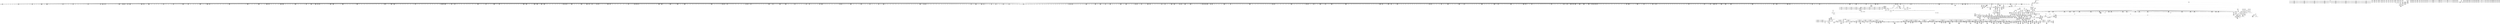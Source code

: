 digraph {
	CE0x43e3fd0 [shape=record,shape=Mrecord,label="{CE0x43e3fd0|272:_i8*,_:_CRE_1359,1360_}"]
	CE0x43247b0 [shape=record,shape=Mrecord,label="{CE0x43247b0|40:_%struct.super_block*,_56:_i8*,_:_CRE_177,178_}"]
	CE0x43f79f0 [shape=record,shape=Mrecord,label="{CE0x43f79f0|28:_i32,_:_CRE_117,118_}"]
	CE0x4327520 [shape=record,shape=Mrecord,label="{CE0x4327520|i32_10|*Constant*|*SummSource*}"]
	CE0x4342250 [shape=record,shape=Mrecord,label="{CE0x4342250|40:_%struct.super_block*,_56:_i8*,_:_CRE_76,80_|*MultipleSource*|Function::selinux_inode_mknod&Arg::dir::|Function::may_create&Arg::dir::|security/selinux/hooks.c,1713}"]
	CE0x42fd930 [shape=record,shape=Mrecord,label="{CE0x42fd930|_call_void___llvm_gcov_indirect_counter_increment(i32*___llvm_gcov_global_state_pred112,_i64**_getelementptr_inbounds_(_8_x_i64*_,_8_x_i64*_*___llvm_gcda_edge_table111,_i64_0,_i64_2)),_!dbg_!27717|security/selinux/hooks.c,1143|*SummSource*}"]
	CE0x434f900 [shape=record,shape=Mrecord,label="{CE0x434f900|40:_%struct.super_block*,_56:_i8*,_:_CRE_32,40_|*MultipleSource*|Function::selinux_inode_mknod&Arg::dir::|Function::may_create&Arg::dir::|security/selinux/hooks.c,1713}"]
	CE0x42f04d0 [shape=record,shape=Mrecord,label="{CE0x42f04d0|may_create:tmp27|security/selinux/hooks.c,1716|*SummSink*}"]
	CE0x432a870 [shape=record,shape=Mrecord,label="{CE0x432a870|40:_%struct.super_block*,_56:_i8*,_:_CRE_291,292_}"]
	CE0x4361570 [shape=record,shape=Mrecord,label="{CE0x4361570|272:_i8*,_:_CRE_405,406_}"]
	CE0x4344b90 [shape=record,shape=Mrecord,label="{CE0x4344b90|40:_%struct.super_block*,_56:_i8*,_:_CRE_477,478_}"]
	CE0x44399d0 [shape=record,shape=Mrecord,label="{CE0x44399d0|may_create:sid31|security/selinux/hooks.c,1739|*SummSource*}"]
	CE0x437fed0 [shape=record,shape=Mrecord,label="{CE0x437fed0|272:_i8*,_:_CRE_582,583_}"]
	CE0x43800f0 [shape=record,shape=Mrecord,label="{CE0x43800f0|272:_i8*,_:_CRE_584,585_}"]
	CE0x43eac00 [shape=record,shape=Mrecord,label="{CE0x43eac00|272:_i8*,_:_CRE_1684,1685_}"]
	CE0x42d4c50 [shape=record,shape=Mrecord,label="{CE0x42d4c50|inode_mode_to_security_class:entry}"]
	CE0x42e3340 [shape=record,shape=Mrecord,label="{CE0x42e3340|inode_mode_to_security_class:tmp13|security/selinux/hooks.c,1151}"]
	CE0x42ff4e0 [shape=record,shape=Mrecord,label="{CE0x42ff4e0|GLOBAL:__llvm_gcov_indirect_counter_increment|*Constant*}"]
	CE0x4340e40 [shape=record,shape=Mrecord,label="{CE0x4340e40|i64_13|*Constant*|*SummSink*}"]
	CE0x42dfdb0 [shape=record,shape=Mrecord,label="{CE0x42dfdb0|may_create:tmp16|security/selinux/hooks.c,1706|*SummSource*}"]
	CE0x43e9280 [shape=record,shape=Mrecord,label="{CE0x43e9280|272:_i8*,_:_CRE_1660,1661_}"]
	CE0x43ea490 [shape=record,shape=Mrecord,label="{CE0x43ea490|272:_i8*,_:_CRE_1677,1678_}"]
	CE0x43044b0 [shape=record,shape=Mrecord,label="{CE0x43044b0|may_create:tmp}"]
	CE0x42dd6c0 [shape=record,shape=Mrecord,label="{CE0x42dd6c0|i64*_getelementptr_inbounds_(_18_x_i64_,_18_x_i64_*___llvm_gcov_ctr110,_i64_0,_i64_12)|*Constant*}"]
	CE0x43977e0 [shape=record,shape=Mrecord,label="{CE0x43977e0|272:_i8*,_:_CRE_458,459_}"]
	CE0x441d070 [shape=record,shape=Mrecord,label="{CE0x441d070|may_create:tmp42|security/selinux/hooks.c,1728|*SummSource*}"]
	CE0x43f6f50 [shape=record,shape=Mrecord,label="{CE0x43f6f50|28:_i32,_:_CRE_107,108_}"]
	CE0x42e4570 [shape=record,shape=Mrecord,label="{CE0x42e4570|may_create:if.then24}"]
	CE0x4329350 [shape=record,shape=Mrecord,label="{CE0x4329350|i8*_getelementptr_inbounds_(_45_x_i8_,_45_x_i8_*_.str12,_i32_0,_i32_0)|*Constant*}"]
	CE0x43fa340 [shape=record,shape=Mrecord,label="{CE0x43fa340|may_create:tmp30|security/selinux/hooks.c,1725|*SummSource*}"]
	CE0x437cee0 [shape=record,shape=Mrecord,label="{CE0x437cee0|may_create:tmp22|*LoadInst*|security/selinux/hooks.c,1713|*SummSource*}"]
	CE0x430e330 [shape=record,shape=Mrecord,label="{CE0x430e330|may_create:return}"]
	CE0x4329430 [shape=record,shape=Mrecord,label="{CE0x4329430|i8*_getelementptr_inbounds_(_45_x_i8_,_45_x_i8_*_.str12,_i32_0,_i32_0)|*Constant*|*SummSink*}"]
	CE0x42eaa80 [shape=record,shape=Mrecord,label="{CE0x42eaa80|may_create:dir|Function::may_create&Arg::dir::}"]
	CE0x4362780 [shape=record,shape=Mrecord,label="{CE0x4362780|272:_i8*,_:_CRE_422,423_}"]
	CE0x42f3380 [shape=record,shape=Mrecord,label="{CE0x42f3380|i64*_getelementptr_inbounds_(_18_x_i64_,_18_x_i64_*___llvm_gcov_ctr110,_i64_0,_i64_16)|*Constant*|*SummSource*}"]
	CE0x42f6210 [shape=record,shape=Mrecord,label="{CE0x42f6210|i32_24576|*Constant*|*SummSource*}"]
	CE0x44313d0 [shape=record,shape=Mrecord,label="{CE0x44313d0|may_create:tobool28|security/selinux/hooks.c,1736|*SummSink*}"]
	CE0x4421ea0 [shape=record,shape=Mrecord,label="{CE0x4421ea0|VOIDTB_TE:_CE_64,72_|*MultipleSource*|Function::selinux_inode_mknod&Arg::dentry::|security/selinux/hooks.c,1730|Function::may_create&Arg::dentry::}"]
	CE0x4378f90 [shape=record,shape=Mrecord,label="{CE0x4378f90|40:_%struct.super_block*,_56:_i8*,_:_CRE_909,910_}"]
	CE0x43eeb50 [shape=record,shape=Mrecord,label="{CE0x43eeb50|272:_i8*,_:_CRE_2056,2112_|*MultipleSource*|*LoadInst*|security/selinux/hooks.c,1714|security/selinux/hooks.c,1714}"]
	CE0x43e1440 [shape=record,shape=Mrecord,label="{CE0x43e1440|272:_i8*,_:_CRE_1318,1319_}"]
	CE0x440d6b0 [shape=record,shape=Mrecord,label="{CE0x440d6b0|may_create:flags|security/selinux/hooks.c,1728|*SummSink*}"]
	CE0x4378810 [shape=record,shape=Mrecord,label="{CE0x4378810|40:_%struct.super_block*,_56:_i8*,_:_CRE_903,904_}"]
	CE0x42e4690 [shape=record,shape=Mrecord,label="{CE0x42e4690|may_create:if.then24|*SummSource*}"]
	CE0x42e3a00 [shape=record,shape=Mrecord,label="{CE0x42e3a00|inode_mode_to_security_class:tmp13|security/selinux/hooks.c,1151|*SummSink*}"]
	CE0x43934b0 [shape=record,shape=Mrecord,label="{CE0x43934b0|may_create:call22|security/selinux/hooks.c,1729|*SummSink*}"]
	CE0x44363d0 [shape=record,shape=Mrecord,label="{CE0x44363d0|may_create:tmp60|security/selinux/hooks.c,1737}"]
	CE0x4441d90 [shape=record,shape=Mrecord,label="{CE0x4441d90|may_create:call32|security/selinux/hooks.c,1739|*SummSource*}"]
	CE0x433e530 [shape=record,shape=Mrecord,label="{CE0x433e530|272:_i8*,_:_CRE_268,272_|*MultipleSource*|*LoadInst*|security/selinux/hooks.c,1714|security/selinux/hooks.c,1714}"]
	CE0x4392b20 [shape=record,shape=Mrecord,label="{CE0x4392b20|VOIDTB_TE:_CE_313,314_}"]
	CE0x4392a10 [shape=record,shape=Mrecord,label="{CE0x4392a10|VOIDTB_TE:_CE_312,313_}"]
	CE0x4322b20 [shape=record,shape=Mrecord,label="{CE0x4322b20|may_create:tmp19|security/selinux/hooks.c,1706|*SummSource*}"]
	CE0x4388fc0 [shape=record,shape=Mrecord,label="{CE0x4388fc0|272:_i8*,_:_CRE_1266,1267_}"]
	CE0x4421750 [shape=record,shape=Mrecord,label="{CE0x4421750|VOIDTB_TE:_CE_149,150_}"]
	CE0x4362b60 [shape=record,shape=Mrecord,label="{CE0x4362b60|may_create:tmp2}"]
	CE0x4303300 [shape=record,shape=Mrecord,label="{CE0x4303300|_ret_i32_%retval.0,_!dbg_!27798|security/selinux/hooks.c,1742|*SummSource*}"]
	CE0x43fd580 [shape=record,shape=Mrecord,label="{CE0x43fd580|avc_has_perm:tclass|Function::avc_has_perm&Arg::tclass::|*SummSink*}"]
	CE0x4386ed0 [shape=record,shape=Mrecord,label="{CE0x4386ed0|272:_i8*,_:_CRE_1235,1236_}"]
	CE0x4377a50 [shape=record,shape=Mrecord,label="{CE0x4377a50|40:_%struct.super_block*,_56:_i8*,_:_CRE_892,893_}"]
	CE0x43107c0 [shape=record,shape=Mrecord,label="{CE0x43107c0|GLOBAL:__llvm_gcov_indirect_counter_increment|*Constant*|*SummSink*}"]
	CE0x443ca80 [shape=record,shape=Mrecord,label="{CE0x443ca80|__llvm_gcov_indirect_counter_increment:exit|*SummSource*}"]
	CE0x4382380 [shape=record,shape=Mrecord,label="{CE0x4382380|272:_i8*,_:_CRE_612,613_}"]
	CE0x42eadd0 [shape=record,shape=Mrecord,label="{CE0x42eadd0|selinux_inode_mknod:dir|Function::selinux_inode_mknod&Arg::dir::|*SummSink*}"]
	CE0x43300e0 [shape=record,shape=Mrecord,label="{CE0x43300e0|inode_mode_to_security_class:tmp11|security/selinux/hooks.c,1149|*SummSource*}"]
	CE0x432a9b0 [shape=record,shape=Mrecord,label="{CE0x432a9b0|40:_%struct.super_block*,_56:_i8*,_:_CRE_292,293_}"]
	CE0x437b290 [shape=record,shape=Mrecord,label="{CE0x437b290|40:_%struct.super_block*,_56:_i8*,_:_CRE_944,952_|*MultipleSource*|Function::selinux_inode_mknod&Arg::dir::|Function::may_create&Arg::dir::|security/selinux/hooks.c,1713}"]
	CE0x443f7d0 [shape=record,shape=Mrecord,label="{CE0x443f7d0|i32_128|*Constant*}"]
	CE0x437f210 [shape=record,shape=Mrecord,label="{CE0x437f210|272:_i8*,_:_CRE_570,571_}"]
	CE0x43efb30 [shape=record,shape=Mrecord,label="{CE0x43efb30|may_create:tmp26|security/selinux/hooks.c,1714|*SummSink*}"]
	CE0x441ac70 [shape=record,shape=Mrecord,label="{CE0x441ac70|may_create:tmp41|security/selinux/hooks.c,1728}"]
	CE0x43e9390 [shape=record,shape=Mrecord,label="{CE0x43e9390|272:_i8*,_:_CRE_1661,1662_}"]
	"CONST[source:2(external),value:2(dynamic)][purpose:{subject}][SrcIdx:22]"
	CE0x42f6350 [shape=record,shape=Mrecord,label="{CE0x42f6350|GLOBAL:__llvm_gcov_ctr217|Global_var:__llvm_gcov_ctr217}"]
	CE0x4441560 [shape=record,shape=Mrecord,label="{CE0x4441560|__llvm_gcov_indirect_counter_increment:bb|*SummSink*}"]
	CE0x4347f10 [shape=record,shape=Mrecord,label="{CE0x4347f10|40:_%struct.super_block*,_56:_i8*,_:_CRE_562,563_}"]
	CE0x43124a0 [shape=record,shape=Mrecord,label="{CE0x43124a0|i64*_getelementptr_inbounds_(_18_x_i64_,_18_x_i64_*___llvm_gcov_ctr110,_i64_0,_i64_9)|*Constant*}"]
	CE0x4342ac0 [shape=record,shape=Mrecord,label="{CE0x4342ac0|40:_%struct.super_block*,_56:_i8*,_:_CRE_112,120_|*MultipleSource*|Function::selinux_inode_mknod&Arg::dir::|Function::may_create&Arg::dir::|security/selinux/hooks.c,1713}"]
	CE0x441b5a0 [shape=record,shape=Mrecord,label="{CE0x441b5a0|may_create:tmp44|security/selinux/hooks.c,1728|*SummSource*}"]
	CE0x4420a60 [shape=record,shape=Mrecord,label="{CE0x4420a60|VOIDTB_TE:_CE_95,96_}"]
	CE0x4331b00 [shape=record,shape=Mrecord,label="{CE0x4331b00|i64*_getelementptr_inbounds_(_18_x_i64_,_18_x_i64_*___llvm_gcov_ctr110,_i64_0,_i64_14)|*Constant*}"]
	CE0x4377f50 [shape=record,shape=Mrecord,label="{CE0x4377f50|40:_%struct.super_block*,_56:_i8*,_:_CRE_896,897_}"]
	CE0x4380200 [shape=record,shape=Mrecord,label="{CE0x4380200|272:_i8*,_:_CRE_585,586_}"]
	CE0x42dd850 [shape=record,shape=Mrecord,label="{CE0x42dd850|inode_mode_to_security_class:tmp8|security/selinux/hooks.c,1147|*SummSource*}"]
	CE0x42e76d0 [shape=record,shape=Mrecord,label="{CE0x42e76d0|inode_mode_to_security_class:sw.epilog}"]
	CE0x4349bd0 [shape=record,shape=Mrecord,label="{CE0x4349bd0|40:_%struct.super_block*,_56:_i8*,_:_CRE_585,586_}"]
	CE0x4424ea0 [shape=record,shape=Mrecord,label="{CE0x4424ea0|VOIDTB_TE:_CE_189,190_}"]
	CE0x43e4a70 [shape=record,shape=Mrecord,label="{CE0x43e4a70|272:_i8*,_:_CRE_1369,1370_}"]
	CE0x43238b0 [shape=record,shape=Mrecord,label="{CE0x43238b0|i32_-1|*Constant*|*SummSource*}"]
	CE0x42c91e0 [shape=record,shape=Mrecord,label="{CE0x42c91e0|i64*_getelementptr_inbounds_(_2_x_i64_,_2_x_i64_*___llvm_gcov_ctr226,_i64_0,_i64_1)|*Constant*}"]
	CE0x433f1e0 [shape=record,shape=Mrecord,label="{CE0x433f1e0|272:_i8*,_:_CRE_320,328_|*MultipleSource*|*LoadInst*|security/selinux/hooks.c,1714|security/selinux/hooks.c,1714}"]
	CE0x4310100 [shape=record,shape=Mrecord,label="{CE0x4310100|inode_mode_to_security_class:sw.bb6|*SummSink*}"]
	CE0x443f330 [shape=record,shape=Mrecord,label="{CE0x443f330|__llvm_gcov_indirect_counter_increment:tmp5|*SummSource*}"]
	CE0x4382af0 [shape=record,shape=Mrecord,label="{CE0x4382af0|272:_i8*,_:_CRE_619,620_}"]
	CE0x4336760 [shape=record,shape=Mrecord,label="{CE0x4336760|40:_%struct.super_block*,_56:_i8*,_:_CRE_604,605_}"]
	CE0x434fc00 [shape=record,shape=Mrecord,label="{CE0x434fc00|40:_%struct.super_block*,_56:_i8*,_:_CRE_56,64_|*MultipleSource*|Function::selinux_inode_mknod&Arg::dir::|Function::may_create&Arg::dir::|security/selinux/hooks.c,1713}"]
	CE0x43e4eb0 [shape=record,shape=Mrecord,label="{CE0x43e4eb0|272:_i8*,_:_CRE_1373,1374_}"]
	CE0x443f840 [shape=record,shape=Mrecord,label="{CE0x443f840|i32_128|*Constant*|*SummSource*}"]
	CE0x42d7120 [shape=record,shape=Mrecord,label="{CE0x42d7120|selinux_inode_mknod:entry|*SummSource*}"]
	CE0x43fe0d0 [shape=record,shape=Mrecord,label="{CE0x43fe0d0|avc_has_perm:auditdata|Function::avc_has_perm&Arg::auditdata::}"]
	CE0x42dda60 [shape=record,shape=Mrecord,label="{CE0x42dda60|i64*_getelementptr_inbounds_(_18_x_i64_,_18_x_i64_*___llvm_gcov_ctr110,_i64_0,_i64_12)|*Constant*|*SummSource*}"]
	CE0x4337160 [shape=record,shape=Mrecord,label="{CE0x4337160|40:_%struct.super_block*,_56:_i8*,_:_CRE_612,613_}"]
	CE0x43eaf30 [shape=record,shape=Mrecord,label="{CE0x43eaf30|272:_i8*,_:_CRE_1687,1688_}"]
	CE0x4349950 [shape=record,shape=Mrecord,label="{CE0x4349950|40:_%struct.super_block*,_56:_i8*,_:_CRE_583,584_}"]
	CE0x4389b70 [shape=record,shape=Mrecord,label="{CE0x4389b70|272:_i8*,_:_CRE_1277,1278_}"]
	CE0x43ecee0 [shape=record,shape=Mrecord,label="{CE0x43ecee0|272:_i8*,_:_CRE_1832,1840_|*MultipleSource*|*LoadInst*|security/selinux/hooks.c,1714|security/selinux/hooks.c,1714}"]
	CE0x4329e70 [shape=record,shape=Mrecord,label="{CE0x4329e70|may_create:tmp17|security/selinux/hooks.c,1706|*SummSource*}"]
	CE0x4423eb0 [shape=record,shape=Mrecord,label="{CE0x4423eb0|VOIDTB_TE:_CE_174,175_}"]
	CE0x4396900 [shape=record,shape=Mrecord,label="{CE0x4396900|272:_i8*,_:_CRE_444,445_}"]
	CE0x4442390 [shape=record,shape=Mrecord,label="{CE0x4442390|i16_5|*Constant*|*SummSink*}"]
	CE0x43e2a90 [shape=record,shape=Mrecord,label="{CE0x43e2a90|272:_i8*,_:_CRE_1339,1340_}"]
	CE0x5620c40 [shape=record,shape=Mrecord,label="{CE0x5620c40|selinux_inode_mknod:tmp3|*SummSink*}"]
	CE0x4328380 [shape=record,shape=Mrecord,label="{CE0x4328380|i8*_getelementptr_inbounds_(_25_x_i8_,_25_x_i8_*_.str3,_i32_0,_i32_0)|*Constant*|*SummSource*}"]
	CE0x4394d80 [shape=record,shape=Mrecord,label="{CE0x4394d80|i64*_getelementptr_inbounds_(_26_x_i64_,_26_x_i64_*___llvm_gcov_ctr217,_i64_0,_i64_19)|*Constant*|*SummSource*}"]
	CE0x43112e0 [shape=record,shape=Mrecord,label="{CE0x43112e0|may_create:if.end17|*SummSink*}"]
	CE0x440a540 [shape=record,shape=Mrecord,label="{CE0x440a540|i64_13|*Constant*}"]
	CE0x4386870 [shape=record,shape=Mrecord,label="{CE0x4386870|272:_i8*,_:_CRE_1229,1230_}"]
	CE0x43416b0 [shape=record,shape=Mrecord,label="{CE0x43416b0|may_create:tmp38|security/selinux/hooks.c,1728|*SummSink*}"]
	CE0x4363bd0 [shape=record,shape=Mrecord,label="{CE0x4363bd0|_call_void_mcount()_#3|*SummSink*}"]
	CE0x43c6df0 [shape=record,shape=Mrecord,label="{CE0x43c6df0|i64*_getelementptr_inbounds_(_2_x_i64_,_2_x_i64_*___llvm_gcov_ctr98,_i64_0,_i64_1)|*Constant*|*SummSink*}"]
	CE0x43e4c90 [shape=record,shape=Mrecord,label="{CE0x43e4c90|272:_i8*,_:_CRE_1371,1372_}"]
	CE0x4323ef0 [shape=record,shape=Mrecord,label="{CE0x4323ef0|40:_%struct.super_block*,_56:_i8*,_:_CRE_170,171_}"]
	CE0x43890d0 [shape=record,shape=Mrecord,label="{CE0x43890d0|272:_i8*,_:_CRE_1267,1268_}"]
	CE0x4407260 [shape=record,shape=Mrecord,label="{CE0x4407260|may_create:sid11|security/selinux/hooks.c,1716|*SummSource*}"]
	CE0x437e910 [shape=record,shape=Mrecord,label="{CE0x437e910|272:_i8*,_:_CRE_562,563_}"]
	CE0x433fcc0 [shape=record,shape=Mrecord,label="{CE0x433fcc0|272:_i8*,_:_CRE_368,372_|*MultipleSource*|*LoadInst*|security/selinux/hooks.c,1714|security/selinux/hooks.c,1714}"]
	CE0x4424730 [shape=record,shape=Mrecord,label="{CE0x4424730|VOIDTB_TE:_CE_182,183_}"]
	CE0x42fb260 [shape=record,shape=Mrecord,label="{CE0x42fb260|i64**_getelementptr_inbounds_(_8_x_i64*_,_8_x_i64*_*___llvm_gcda_edge_table111,_i64_0,_i64_2)|*Constant*|*SummSink*}"]
	CE0x433d6e0 [shape=record,shape=Mrecord,label="{CE0x433d6e0|40:_%struct.super_block*,_56:_i8*,_:_CRE_881,882_}"]
	CE0x43f94b0 [shape=record,shape=Mrecord,label="{CE0x43f94b0|avc_has_perm:auditdata|Function::avc_has_perm&Arg::auditdata::|*SummSink*}"]
	"CONST[source:0(mediator),value:2(dynamic)][purpose:{object}][SnkIdx:6]"
	CE0x4404080 [shape=record,shape=Mrecord,label="{CE0x4404080|may_create:type|security/selinux/hooks.c,1719|*SummSink*}"]
	CE0x4365bd0 [shape=record,shape=Mrecord,label="{CE0x4365bd0|__llvm_gcov_indirect_counter_increment:tmp6|*SummSource*}"]
	CE0x4430110 [shape=record,shape=Mrecord,label="{CE0x4430110|may_create:tobool23|security/selinux/hooks.c,1731|*SummSink*}"]
	CE0x4311820 [shape=record,shape=Mrecord,label="{CE0x4311820|inode_mode_to_security_class:sw.bb4}"]
	CE0x4387200 [shape=record,shape=Mrecord,label="{CE0x4387200|272:_i8*,_:_CRE_1238,1239_}"]
	CE0x43252f0 [shape=record,shape=Mrecord,label="{CE0x43252f0|40:_%struct.super_block*,_56:_i8*,_:_CRE_186,187_}"]
	CE0x434f600 [shape=record,shape=Mrecord,label="{CE0x434f600|40:_%struct.super_block*,_56:_i8*,_:_CRE_12,16_|*MultipleSource*|Function::selinux_inode_mknod&Arg::dir::|Function::may_create&Arg::dir::|security/selinux/hooks.c,1713}"]
	CE0x4343270 [shape=record,shape=Mrecord,label="{CE0x4343270|40:_%struct.super_block*,_56:_i8*,_:_CRE_138,139_}"]
	CE0x432c6c0 [shape=record,shape=Mrecord,label="{CE0x432c6c0|40:_%struct.super_block*,_56:_i8*,_:_CRE_336,344_|*MultipleSource*|Function::selinux_inode_mknod&Arg::dir::|Function::may_create&Arg::dir::|security/selinux/hooks.c,1713}"]
	CE0x43f3e90 [shape=record,shape=Mrecord,label="{CE0x43f3e90|28:_i32,_:_CRE_59,60_}"]
	CE0x43e63d0 [shape=record,shape=Mrecord,label="{CE0x43e63d0|272:_i8*,_:_CRE_1617,1618_}"]
	CE0x43ede80 [shape=record,shape=Mrecord,label="{CE0x43ede80|272:_i8*,_:_CRE_1878,1879_}"]
	CE0x4362670 [shape=record,shape=Mrecord,label="{CE0x4362670|272:_i8*,_:_CRE_421,422_}"]
	CE0x4389a60 [shape=record,shape=Mrecord,label="{CE0x4389a60|272:_i8*,_:_CRE_1276,1277_}"]
	CE0x43838c0 [shape=record,shape=Mrecord,label="{CE0x43838c0|272:_i8*,_:_CRE_1208,1209_}"]
	CE0x431fe90 [shape=record,shape=Mrecord,label="{CE0x431fe90|i64_5|*Constant*|*SummSource*}"]
	CE0x4308a70 [shape=record,shape=Mrecord,label="{CE0x4308a70|may_create:tmp27|security/selinux/hooks.c,1716|*SummSource*}"]
	CE0x440d600 [shape=record,shape=Mrecord,label="{CE0x440d600|may_create:flags|security/selinux/hooks.c,1728|*SummSource*}"]
	CE0x43e3640 [shape=record,shape=Mrecord,label="{CE0x43e3640|272:_i8*,_:_CRE_1350,1351_}"]
	CE0x4397180 [shape=record,shape=Mrecord,label="{CE0x4397180|272:_i8*,_:_CRE_452,453_}"]
	CE0x44272c0 [shape=record,shape=Mrecord,label="{CE0x44272c0|VOIDTB_TE:_CE_223,224_}"]
	CE0x4397290 [shape=record,shape=Mrecord,label="{CE0x4397290|272:_i8*,_:_CRE_453,454_}"]
	CE0x42e9870 [shape=record,shape=Mrecord,label="{CE0x42e9870|COLLAPSED:_GCMRE___llvm_gcov_ctr226_internal_global_2_x_i64_zeroinitializer:_elem_0:default:}"]
	CE0x43ebcc0 [shape=record,shape=Mrecord,label="{CE0x43ebcc0|272:_i8*,_:_CRE_1752,1760_|*MultipleSource*|*LoadInst*|security/selinux/hooks.c,1714|security/selinux/hooks.c,1714}"]
	CE0x4432060 [shape=record,shape=Mrecord,label="{CE0x4432060|may_create:tmp57|security/selinux/hooks.c,1736}"]
	CE0x43310f0 [shape=record,shape=Mrecord,label="{CE0x43310f0|inode_mode_to_security_class:tmp12|security/selinux/hooks.c,1151}"]
	CE0x430f050 [shape=record,shape=Mrecord,label="{CE0x430f050|inode_mode_to_security_class:return}"]
	CE0x4360f10 [shape=record,shape=Mrecord,label="{CE0x4360f10|272:_i8*,_:_CRE_399,400_}"]
	CE0x4322c50 [shape=record,shape=Mrecord,label="{CE0x4322c50|i32_22|*Constant*}"]
	CE0x432f730 [shape=record,shape=Mrecord,label="{CE0x432f730|i64**_getelementptr_inbounds_(_8_x_i64*_,_8_x_i64*_*___llvm_gcda_edge_table111,_i64_0,_i64_5)|*Constant*|*SummSource*}"]
	CE0x4331a20 [shape=record,shape=Mrecord,label="{CE0x4331a20|i64**_getelementptr_inbounds_(_8_x_i64*_,_8_x_i64*_*___llvm_gcda_edge_table111,_i64_0,_i64_6)|*Constant*|*SummSource*}"]
	CE0x437fdc0 [shape=record,shape=Mrecord,label="{CE0x437fdc0|272:_i8*,_:_CRE_581,582_}"]
	CE0x4427b10 [shape=record,shape=Mrecord,label="{CE0x4427b10|VOIDTB_TE:_CE_264,272_|*MultipleSource*|Function::selinux_inode_mknod&Arg::dentry::|security/selinux/hooks.c,1730|Function::may_create&Arg::dentry::}"]
	CE0x43373e0 [shape=record,shape=Mrecord,label="{CE0x43373e0|40:_%struct.super_block*,_56:_i8*,_:_CRE_614,615_}"]
	CE0x430d4f0 [shape=record,shape=Mrecord,label="{CE0x430d4f0|40:_%struct.super_block*,_56:_i8*,_:_CRE_205,206_}"]
	CE0x4398830 [shape=record,shape=Mrecord,label="{CE0x4398830|272:_i8*,_:_CRE_104,112_|*MultipleSource*|*LoadInst*|security/selinux/hooks.c,1714|security/selinux/hooks.c,1714}"]
	CE0x443fc30 [shape=record,shape=Mrecord,label="{CE0x443fc30|may_create:retval.0|*SummSink*}"]
	CE0x43215d0 [shape=record,shape=Mrecord,label="{CE0x43215d0|40:_%struct.super_block*,_56:_i8*,_:_CRE_157,158_}"]
	CE0x440e460 [shape=record,shape=Mrecord,label="{CE0x440e460|8:_i32,_22:_i16,_:_CRE_22,24_|*MultipleSource*|security/selinux/hooks.c,1714|security/selinux/hooks.c,1714|security/selinux/hooks.c,1728}"]
	CE0x433d1e0 [shape=record,shape=Mrecord,label="{CE0x433d1e0|40:_%struct.super_block*,_56:_i8*,_:_CRE_877,878_}"]
	CE0x43e72a0 [shape=record,shape=Mrecord,label="{CE0x43e72a0|272:_i8*,_:_CRE_1630,1631_}"]
	CE0x4420e00 [shape=record,shape=Mrecord,label="{CE0x4420e00|VOIDTB_TE:_CE_144,145_}"]
	CE0x4333480 [shape=record,shape=Mrecord,label="{CE0x4333480|_call_void___llvm_gcov_indirect_counter_increment(i32*___llvm_gcov_global_state_pred112,_i64**_getelementptr_inbounds_(_8_x_i64*_,_8_x_i64*_*___llvm_gcda_edge_table111,_i64_0,_i64_7)),_!dbg_!27722|security/selinux/hooks.c,1153}"]
	CE0x42d8fd0 [shape=record,shape=Mrecord,label="{CE0x42d8fd0|inode_mode_to_security_class:mode|Function::inode_mode_to_security_class&Arg::mode::}"]
	CE0x5620b40 [shape=record,shape=Mrecord,label="{CE0x5620b40|selinux_inode_mknod:tmp3|*SummSource*}"]
	CE0x430f510 [shape=record,shape=Mrecord,label="{CE0x430f510|may_create:bb|*SummSink*}"]
	CE0x43f0430 [shape=record,shape=Mrecord,label="{CE0x43f0430|may_create:dentry12|security/selinux/hooks.c,1720|*SummSource*}"]
	CE0x44383c0 [shape=record,shape=Mrecord,label="{CE0x44383c0|i64*_getelementptr_inbounds_(_26_x_i64_,_26_x_i64_*___llvm_gcov_ctr217,_i64_0,_i64_24)|*Constant*|*SummSink*}"]
	CE0x42f1a40 [shape=record,shape=Mrecord,label="{CE0x42f1a40|i64*_getelementptr_inbounds_(_18_x_i64_,_18_x_i64_*___llvm_gcov_ctr110,_i64_0,_i64_17)|*Constant*|*SummSource*}"]
	CE0x4387ca0 [shape=record,shape=Mrecord,label="{CE0x4387ca0|272:_i8*,_:_CRE_1248,1249_}"]
	CE0x42e4870 [shape=record,shape=Mrecord,label="{CE0x42e4870|may_create:if.then}"]
	CE0x43e1ff0 [shape=record,shape=Mrecord,label="{CE0x43e1ff0|272:_i8*,_:_CRE_1329,1330_}"]
	CE0x4382d10 [shape=record,shape=Mrecord,label="{CE0x4382d10|272:_i8*,_:_CRE_621,622_}"]
	CE0x43e7f60 [shape=record,shape=Mrecord,label="{CE0x43e7f60|272:_i8*,_:_CRE_1642,1643_}"]
	CE0x42fa2d0 [shape=record,shape=Mrecord,label="{CE0x42fa2d0|may_create:if.end17}"]
	CE0x430f950 [shape=record,shape=Mrecord,label="{CE0x430f950|i32_49152|*Constant*}"]
	CE0x4430da0 [shape=record,shape=Mrecord,label="{CE0x4430da0|may_create:call27|security/selinux/hooks.c,1735|*SummSink*}"]
	CE0x4340b60 [shape=record,shape=Mrecord,label="{CE0x4340b60|may_create:land.lhs.true}"]
	CE0x43eb3c0 [shape=record,shape=Mrecord,label="{CE0x43eb3c0|272:_i8*,_:_CRE_1704,1712_|*MultipleSource*|*LoadInst*|security/selinux/hooks.c,1714|security/selinux/hooks.c,1714}"]
	CE0x4323840 [shape=record,shape=Mrecord,label="{CE0x4323840|i32_-1|*Constant*}"]
	CE0x43902f0 [shape=record,shape=Mrecord,label="{CE0x43902f0|may_create:tmp23|security/selinux/hooks.c,1713|*SummSource*}"]
	CE0x4388b80 [shape=record,shape=Mrecord,label="{CE0x4388b80|272:_i8*,_:_CRE_1262,1263_}"]
	CE0x43e3530 [shape=record,shape=Mrecord,label="{CE0x43e3530|272:_i8*,_:_CRE_1349,1350_}"]
	CE0x4380970 [shape=record,shape=Mrecord,label="{CE0x4380970|272:_i8*,_:_CRE_592,593_}"]
	CE0x4426a40 [shape=record,shape=Mrecord,label="{CE0x4426a40|VOIDTB_TE:_CE_215,216_}"]
	CE0x43e7190 [shape=record,shape=Mrecord,label="{CE0x43e7190|272:_i8*,_:_CRE_1629,1630_}"]
	CE0x4308df0 [shape=record,shape=Mrecord,label="{CE0x4308df0|i16_11|*Constant*|*SummSource*}"]
	CE0x4302e60 [shape=record,shape=Mrecord,label="{CE0x4302e60|may_create:tclass|Function::may_create&Arg::tclass::|*SummSource*}"]
	CE0x4426820 [shape=record,shape=Mrecord,label="{CE0x4426820|VOIDTB_TE:_CE_213,214_}"]
	CE0x4433360 [shape=record,shape=Mrecord,label="{CE0x4433360|i64*_getelementptr_inbounds_(_26_x_i64_,_26_x_i64_*___llvm_gcov_ctr217,_i64_0,_i64_20)|*Constant*}"]
	CE0x43f2b20 [shape=record,shape=Mrecord,label="{CE0x43f2b20|28:_i32,_:_CRE_23,24_}"]
	CE0x430b460 [shape=record,shape=Mrecord,label="{CE0x430b460|may_create:tmp9|security/selinux/hooks.c,1706|*SummSink*}"]
	CE0x4435110 [shape=record,shape=Mrecord,label="{CE0x4435110|i64_18|*Constant*|*SummSource*}"]
	CE0x43d1ee0 [shape=record,shape=Mrecord,label="{CE0x43d1ee0|get_current:tmp|*SummSource*}"]
	CE0x4425b60 [shape=record,shape=Mrecord,label="{CE0x4425b60|VOIDTB_TE:_CE_201,202_}"]
	CE0x430bfc0 [shape=record,shape=Mrecord,label="{CE0x430bfc0|inode_mode_to_security_class:sw.bb|*SummSource*}"]
	CE0x434b200 [shape=record,shape=Mrecord,label="{CE0x434b200|i64_2|*Constant*|*SummSink*}"]
	CE0x4394010 [shape=record,shape=Mrecord,label="{CE0x4394010|may_create:tmp49|security/selinux/hooks.c,1731|*SummSink*}"]
	CE0x42e9d50 [shape=record,shape=Mrecord,label="{CE0x42e9d50|i64*_getelementptr_inbounds_(_2_x_i64_,_2_x_i64_*___llvm_gcov_ctr226,_i64_0,_i64_0)|*Constant*|*SummSink*}"]
	CE0x440a3a0 [shape=record,shape=Mrecord,label="{CE0x440a3a0|may_create:tmp38|security/selinux/hooks.c,1728}"]
	CE0x441fd70 [shape=record,shape=Mrecord,label="{CE0x441fd70|i32_4|*Constant*|*SummSource*}"]
	CE0x438a0a0 [shape=record,shape=Mrecord,label="{CE0x438a0a0|may_create:tmp24|*LoadInst*|security/selinux/hooks.c,1714}"]
	CE0x43e2ba0 [shape=record,shape=Mrecord,label="{CE0x43e2ba0|272:_i8*,_:_CRE_1340,1341_}"]
	CE0x4380750 [shape=record,shape=Mrecord,label="{CE0x4380750|272:_i8*,_:_CRE_590,591_}"]
	CE0x438fb90 [shape=record,shape=Mrecord,label="{CE0x438fb90|272:_i8*,_:_CRE_0,8_|*MultipleSource*|*LoadInst*|security/selinux/hooks.c,1714|security/selinux/hooks.c,1714}"]
	CE0x43394f0 [shape=record,shape=Mrecord,label="{CE0x43394f0|40:_%struct.super_block*,_56:_i8*,_:_CRE_696,704_|*MultipleSource*|Function::selinux_inode_mknod&Arg::dir::|Function::may_create&Arg::dir::|security/selinux/hooks.c,1713}"]
	CE0x43eeef0 [shape=record,shape=Mrecord,label="{CE0x43eeef0|272:_i8*,_:_CRE_2120,2248_|*MultipleSource*|*LoadInst*|security/selinux/hooks.c,1714|security/selinux/hooks.c,1714}"]
	CE0x442fd70 [shape=record,shape=Mrecord,label="{CE0x442fd70|GLOBAL:security_transition_sid|*Constant*|*SummSource*}"]
	CE0x4306a50 [shape=record,shape=Mrecord,label="{CE0x4306a50|may_create:ad|security/selinux/hooks.c, 1710|*SummSink*}"]
	CE0x42eba40 [shape=record,shape=Mrecord,label="{CE0x42eba40|selinux_inode_mknod:tmp1|*SummSource*}"]
	CE0x42ff550 [shape=record,shape=Mrecord,label="{CE0x42ff550|__llvm_gcov_indirect_counter_increment:entry}"]
	CE0x43ea8d0 [shape=record,shape=Mrecord,label="{CE0x43ea8d0|272:_i8*,_:_CRE_1681,1682_}"]
	CE0x4336620 [shape=record,shape=Mrecord,label="{CE0x4336620|40:_%struct.super_block*,_56:_i8*,_:_CRE_603,604_}"]
	CE0x43f5990 [shape=record,shape=Mrecord,label="{CE0x43f5990|28:_i32,_:_CRE_86,87_}"]
	CE0x43e2650 [shape=record,shape=Mrecord,label="{CE0x43e2650|272:_i8*,_:_CRE_1335,1336_}"]
	CE0x44039a0 [shape=record,shape=Mrecord,label="{CE0x44039a0|0:_i32,_:_SCMRE:_elem_0:default:}"]
	CE0x430fc70 [shape=record,shape=Mrecord,label="{CE0x430fc70|may_create:if.end25|*SummSink*}"]
	CE0x43fa7b0 [shape=record,shape=Mrecord,label="{CE0x43fa7b0|may_create:tmp31|security/selinux/hooks.c,1725|*SummSource*}"]
	CE0x4432320 [shape=record,shape=Mrecord,label="{CE0x4432320|i64_21|*Constant*|*SummSink*}"]
	CE0x43e87e0 [shape=record,shape=Mrecord,label="{CE0x43e87e0|272:_i8*,_:_CRE_1650,1651_}"]
	CE0x43e1bb0 [shape=record,shape=Mrecord,label="{CE0x43e1bb0|272:_i8*,_:_CRE_1325,1326_}"]
	CE0x43e7a10 [shape=record,shape=Mrecord,label="{CE0x43e7a10|272:_i8*,_:_CRE_1637,1638_}"]
	CE0x4391c70 [shape=record,shape=Mrecord,label="{CE0x4391c70|VOIDTB_TE:_CE_296,304_|*MultipleSource*|Function::selinux_inode_mknod&Arg::dentry::|security/selinux/hooks.c,1730|Function::may_create&Arg::dentry::}"]
	CE0x430b9c0 [shape=record,shape=Mrecord,label="{CE0x430b9c0|i32_1|*Constant*}"]
	CE0x4339230 [shape=record,shape=Mrecord,label="{CE0x4339230|40:_%struct.super_block*,_56:_i8*,_:_CRE_688,692_|*MultipleSource*|Function::selinux_inode_mknod&Arg::dir::|Function::may_create&Arg::dir::|security/selinux/hooks.c,1713}"]
	CE0x4361f00 [shape=record,shape=Mrecord,label="{CE0x4361f00|272:_i8*,_:_CRE_414,415_}"]
	CE0x43f89c0 [shape=record,shape=Mrecord,label="{CE0x43f89c0|28:_i32,_:_CRE_184,192_|*MultipleSource*|security/selinux/hooks.c,1722|*LoadInst*|security/selinux/hooks.c,1713|security/selinux/hooks.c,1713}"]
	CE0x43ed0b0 [shape=record,shape=Mrecord,label="{CE0x43ed0b0|272:_i8*,_:_CRE_1840,1848_|*MultipleSource*|*LoadInst*|security/selinux/hooks.c,1714|security/selinux/hooks.c,1714}"]
	CE0x4425e90 [shape=record,shape=Mrecord,label="{CE0x4425e90|VOIDTB_TE:_CE_204,205_}"]
	CE0x42e0da0 [shape=record,shape=Mrecord,label="{CE0x42e0da0|may_create:tmp36|security/selinux/hooks.c,1728|*SummSource*}"]
	CE0x4381c10 [shape=record,shape=Mrecord,label="{CE0x4381c10|272:_i8*,_:_CRE_605,606_}"]
	CE0x4398a00 [shape=record,shape=Mrecord,label="{CE0x4398a00|272:_i8*,_:_CRE_112,120_|*MultipleSource*|*LoadInst*|security/selinux/hooks.c,1714|security/selinux/hooks.c,1714}"]
	CE0x43c64f0 [shape=record,shape=Mrecord,label="{CE0x43c64f0|i64*_getelementptr_inbounds_(_2_x_i64_,_2_x_i64_*___llvm_gcov_ctr98,_i64_0,_i64_1)|*Constant*}"]
	CE0x4346460 [shape=record,shape=Mrecord,label="{CE0x4346460|40:_%struct.super_block*,_56:_i8*,_:_CRE_520,528_|*MultipleSource*|Function::selinux_inode_mknod&Arg::dir::|Function::may_create&Arg::dir::|security/selinux/hooks.c,1713}"]
	CE0x42fcaf0 [shape=record,shape=Mrecord,label="{CE0x42fcaf0|inode_mode_to_security_class:sw.bb3|*SummSource*}"]
	CE0x4346fe0 [shape=record,shape=Mrecord,label="{CE0x4346fe0|40:_%struct.super_block*,_56:_i8*,_:_CRE_552,553_}"]
	CE0x4385770 [shape=record,shape=Mrecord,label="{CE0x4385770|272:_i8*,_:_CRE_1213,1214_}"]
	CE0x430b000 [shape=record,shape=Mrecord,label="{CE0x430b000|may_create:if.then20}"]
	CE0x4362010 [shape=record,shape=Mrecord,label="{CE0x4362010|272:_i8*,_:_CRE_415,416_}"]
	CE0x4431260 [shape=record,shape=Mrecord,label="{CE0x4431260|may_create:tobool28|security/selinux/hooks.c,1736|*SummSource*}"]
	CE0x42ef450 [shape=record,shape=Mrecord,label="{CE0x42ef450|i64*_getelementptr_inbounds_(_18_x_i64_,_18_x_i64_*___llvm_gcov_ctr110,_i64_0,_i64_9)|*Constant*|*SummSink*}"]
	CE0x43fa930 [shape=record,shape=Mrecord,label="{CE0x43fa930|may_create:tmp31|security/selinux/hooks.c,1725|*SummSink*}"]
	CE0x4435e40 [shape=record,shape=Mrecord,label="{CE0x4435e40|may_create:tmp58|security/selinux/hooks.c,1736|*SummSink*}"]
	CE0x4391640 [shape=record,shape=Mrecord,label="{CE0x4391640|VOIDTB_TE:_CE_272,280_|*MultipleSource*|Function::selinux_inode_mknod&Arg::dentry::|security/selinux/hooks.c,1730|Function::may_create&Arg::dentry::}"]
	"CONST[source:0(mediator),value:2(dynamic)][purpose:{subject}][SnkIdx:4]"
	CE0x4383590 [shape=record,shape=Mrecord,label="{CE0x4383590|272:_i8*,_:_CRE_629,630_}"]
	CE0x42e5560 [shape=record,shape=Mrecord,label="{CE0x42e5560|__llvm_gcov_indirect_counter_increment:counters|Function::__llvm_gcov_indirect_counter_increment&Arg::counters::}"]
	CE0x43273a0 [shape=record,shape=Mrecord,label="{CE0x43273a0|i32_10|*Constant*}"]
	CE0x43faa60 [shape=record,shape=Mrecord,label="{CE0x43faa60|may_create:tmp32|security/selinux/hooks.c,1725}"]
	CE0x43119d0 [shape=record,shape=Mrecord,label="{CE0x43119d0|inode_mode_to_security_class:sw.bb4|*SummSink*}"]
	CE0x43e6c40 [shape=record,shape=Mrecord,label="{CE0x43e6c40|272:_i8*,_:_CRE_1624,1625_}"]
	CE0x4346d60 [shape=record,shape=Mrecord,label="{CE0x4346d60|40:_%struct.super_block*,_56:_i8*,_:_CRE_544,552_|*MultipleSource*|Function::selinux_inode_mknod&Arg::dir::|Function::may_create&Arg::dir::|security/selinux/hooks.c,1713}"]
	CE0x44251d0 [shape=record,shape=Mrecord,label="{CE0x44251d0|VOIDTB_TE:_CE_192,193_}"]
	CE0x442ff70 [shape=record,shape=Mrecord,label="{CE0x442ff70|may_create:tobool23|security/selinux/hooks.c,1731}"]
	CE0x441bfc0 [shape=record,shape=Mrecord,label="{CE0x441bfc0|may_create:sid21|security/selinux/hooks.c,1729}"]
	CE0x42e7900 [shape=record,shape=Mrecord,label="{CE0x42e7900|selinux_inode_mknod:call|security/selinux/hooks.c,2794|*SummSink*}"]
	CE0x42e85f0 [shape=record,shape=Mrecord,label="{CE0x42e85f0|selinux_inode_mknod:call1|security/selinux/hooks.c,2794|*SummSink*}"]
	CE0x44037e0 [shape=record,shape=Mrecord,label="{CE0x44037e0|may_create:tmp28|security/selinux/hooks.c,1717|*SummSource*}"]
	CE0x5f78370 [shape=record,shape=Mrecord,label="{CE0x5f78370|selinux_inode_mknod:tmp3}"]
	CE0x4399fc0 [shape=record,shape=Mrecord,label="{CE0x4399fc0|272:_i8*,_:_CRE_208,216_|*MultipleSource*|*LoadInst*|security/selinux/hooks.c,1714|security/selinux/hooks.c,1714}"]
	CE0x4325430 [shape=record,shape=Mrecord,label="{CE0x4325430|40:_%struct.super_block*,_56:_i8*,_:_CRE_187,188_}"]
	CE0x434f130 [shape=record,shape=Mrecord,label="{CE0x434f130|40:_%struct.super_block*,_56:_i8*,_:_CRE_456,464_|*MultipleSource*|Function::selinux_inode_mknod&Arg::dir::|Function::may_create&Arg::dir::|security/selinux/hooks.c,1713}"]
	CE0x4321710 [shape=record,shape=Mrecord,label="{CE0x4321710|40:_%struct.super_block*,_56:_i8*,_:_CRE_158,159_}"]
	CE0x4307200 [shape=record,shape=Mrecord,label="{CE0x4307200|may_create:tmp3}"]
	CE0x4438620 [shape=record,shape=Mrecord,label="{CE0x4438620|may_create:tmp63|security/selinux/hooks.c,1739}"]
	CE0x433daa0 [shape=record,shape=Mrecord,label="{CE0x433daa0|40:_%struct.super_block*,_56:_i8*,_:_CRE_884,885_}"]
	CE0x42f9bb0 [shape=record,shape=Mrecord,label="{CE0x42f9bb0|i16_6|*Constant*|*SummSource*}"]
	CE0x432f810 [shape=record,shape=Mrecord,label="{CE0x432f810|i64*_getelementptr_inbounds_(_18_x_i64_,_18_x_i64_*___llvm_gcov_ctr110,_i64_0,_i64_13)|*Constant*}"]
	CE0x437ecc0 [shape=record,shape=Mrecord,label="{CE0x437ecc0|272:_i8*,_:_CRE_565,566_}"]
	CE0x4324530 [shape=record,shape=Mrecord,label="{CE0x4324530|40:_%struct.super_block*,_56:_i8*,_:_CRE_175,176_}"]
	CE0x432c170 [shape=record,shape=Mrecord,label="{CE0x432c170|40:_%struct.super_block*,_56:_i8*,_:_CRE_311,312_}"]
	CE0x43eb920 [shape=record,shape=Mrecord,label="{CE0x43eb920|272:_i8*,_:_CRE_1728,1736_|*MultipleSource*|*LoadInst*|security/selinux/hooks.c,1714|security/selinux/hooks.c,1714}"]
	CE0x43f4c90 [shape=record,shape=Mrecord,label="{CE0x43f4c90|28:_i32,_:_CRE_73,74_}"]
	CE0x44310e0 [shape=record,shape=Mrecord,label="{CE0x44310e0|may_create:tobool28|security/selinux/hooks.c,1736}"]
	CE0x437f980 [shape=record,shape=Mrecord,label="{CE0x437f980|272:_i8*,_:_CRE_577,578_}"]
	CE0x4301650 [shape=record,shape=Mrecord,label="{CE0x4301650|_call_void_mcount()_#3|*SummSource*}"]
	CE0x43248f0 [shape=record,shape=Mrecord,label="{CE0x43248f0|40:_%struct.super_block*,_56:_i8*,_:_CRE_178,179_}"]
	CE0x4320130 [shape=record,shape=Mrecord,label="{CE0x4320130|may_create:tmp10|security/selinux/hooks.c,1706}"]
	CE0x43fae60 [shape=record,shape=Mrecord,label="{CE0x43fae60|may_create:tmp32|security/selinux/hooks.c,1725|*SummSink*}"]
	CE0x434baa0 [shape=record,shape=Mrecord,label="{CE0x434baa0|may_create:tmp11|security/selinux/hooks.c,1706|*SummSink*}"]
	CE0x44226a0 [shape=record,shape=Mrecord,label="{CE0x44226a0|VOIDTB_TE:_CE_89,90_}"]
	CE0x437d0e0 [shape=record,shape=Mrecord,label="{CE0x437d0e0|may_create:tmp22|*LoadInst*|security/selinux/hooks.c,1713|*SummSink*}"]
	CE0x4392900 [shape=record,shape=Mrecord,label="{CE0x4392900|VOIDTB_TE:_CE_311,312_}"]
	CE0x4424620 [shape=record,shape=Mrecord,label="{CE0x4424620|VOIDTB_TE:_CE_181,182_}"]
	CE0x433c0f0 [shape=record,shape=Mrecord,label="{CE0x433c0f0|40:_%struct.super_block*,_56:_i8*,_:_CRE_865,866_}"]
	CE0x430b730 [shape=record,shape=Mrecord,label="{CE0x430b730|may_create:tmp10|security/selinux/hooks.c,1706|*SummSource*}"]
	CE0x434b160 [shape=record,shape=Mrecord,label="{CE0x434b160|i64_2|*Constant*|*SummSource*}"]
	CE0x437e1d0 [shape=record,shape=Mrecord,label="{CE0x437e1d0|272:_i8*,_:_CRE_536,540_|*MultipleSource*|*LoadInst*|security/selinux/hooks.c,1714|security/selinux/hooks.c,1714}"]
	CE0x43e1550 [shape=record,shape=Mrecord,label="{CE0x43e1550|272:_i8*,_:_CRE_1319,1320_}"]
	CE0x4355c10 [shape=record,shape=Mrecord,label="{CE0x4355c10|may_create:tmp3|*SummSink*}"]
	CE0x437eff0 [shape=record,shape=Mrecord,label="{CE0x437eff0|272:_i8*,_:_CRE_568,569_}"]
	CE0x4304a70 [shape=record,shape=Mrecord,label="{CE0x4304a70|i64**_getelementptr_inbounds_(_8_x_i64*_,_8_x_i64*_*___llvm_gcda_edge_table111,_i64_0,_i64_3)|*Constant*|*SummSource*}"]
	CE0x43fd450 [shape=record,shape=Mrecord,label="{CE0x43fd450|avc_has_perm:tclass|Function::avc_has_perm&Arg::tclass::|*SummSource*}"]
	CE0x43278d0 [shape=record,shape=Mrecord,label="{CE0x43278d0|may_create:i_security|security/selinux/hooks.c,1713|*SummSink*}"]
	CE0x4386540 [shape=record,shape=Mrecord,label="{CE0x4386540|272:_i8*,_:_CRE_1226,1227_}"]
	CE0x43e97d0 [shape=record,shape=Mrecord,label="{CE0x43e97d0|272:_i8*,_:_CRE_1665,1666_}"]
	CE0x43f3f90 [shape=record,shape=Mrecord,label="{CE0x43f3f90|28:_i32,_:_CRE_60,61_}"]
	"CONST[source:1(input),value:2(dynamic)][purpose:{object}][SrcIdx:19]"
	CE0x434ee10 [shape=record,shape=Mrecord,label="{CE0x434ee10|40:_%struct.super_block*,_56:_i8*,_:_CRE_2,4_|*MultipleSource*|Function::selinux_inode_mknod&Arg::dir::|Function::may_create&Arg::dir::|security/selinux/hooks.c,1713}"]
	CE0x43963b0 [shape=record,shape=Mrecord,label="{CE0x43963b0|272:_i8*,_:_CRE_439,440_}"]
	CE0x43e9d20 [shape=record,shape=Mrecord,label="{CE0x43e9d20|272:_i8*,_:_CRE_1670,1671_}"]
	CE0x5f78230 [shape=record,shape=Mrecord,label="{CE0x5f78230|selinux_inode_mknod:tmp2|*SummSource*}"]
	CE0x43ee1b0 [shape=record,shape=Mrecord,label="{CE0x43ee1b0|272:_i8*,_:_CRE_1880,1884_|*MultipleSource*|*LoadInst*|security/selinux/hooks.c,1714|security/selinux/hooks.c,1714}"]
	CE0x42fa050 [shape=record,shape=Mrecord,label="{CE0x42fa050|may_create:if.then29}"]
	CE0x4353870 [shape=record,shape=Mrecord,label="{CE0x4353870|40:_%struct.super_block*,_56:_i8*,_:_CRE_241,242_}"]
	CE0x434a850 [shape=record,shape=Mrecord,label="{CE0x434a850|40:_%struct.super_block*,_56:_i8*,_:_CRE_595,596_}"]
	CE0x42dec80 [shape=record,shape=Mrecord,label="{CE0x42dec80|i16_9|*Constant*|*SummSink*}"]
	CE0x44354f0 [shape=record,shape=Mrecord,label="{CE0x44354f0|i64_17|*Constant*|*SummSource*}"]
	CE0x4425830 [shape=record,shape=Mrecord,label="{CE0x4425830|VOIDTB_TE:_CE_198,199_}"]
	CE0x4426e80 [shape=record,shape=Mrecord,label="{CE0x4426e80|VOIDTB_TE:_CE_219,220_}"]
	CE0x4310ac0 [shape=record,shape=Mrecord,label="{CE0x4310ac0|may_create:ad|security/selinux/hooks.c, 1710}"]
	CE0x43e2540 [shape=record,shape=Mrecord,label="{CE0x43e2540|272:_i8*,_:_CRE_1334,1335_}"]
	CE0x432a730 [shape=record,shape=Mrecord,label="{CE0x432a730|40:_%struct.super_block*,_56:_i8*,_:_CRE_290,291_}"]
	CE0x42f0f70 [shape=record,shape=Mrecord,label="{CE0x42f0f70|may_create:create_sid|security/selinux/hooks.c,1717|*SummSink*}"]
	CE0x42ea0d0 [shape=record,shape=Mrecord,label="{CE0x42ea0d0|i64*_getelementptr_inbounds_(_2_x_i64_,_2_x_i64_*___llvm_gcov_ctr226,_i64_0,_i64_0)|*Constant*|*SummSource*}"]
	CE0x430d9f0 [shape=record,shape=Mrecord,label="{CE0x430d9f0|40:_%struct.super_block*,_56:_i8*,_:_CRE_212,216_|*MultipleSource*|Function::selinux_inode_mknod&Arg::dir::|Function::may_create&Arg::dir::|security/selinux/hooks.c,1713}"]
	CE0x42def90 [shape=record,shape=Mrecord,label="{CE0x42def90|i16_7|*Constant*}"]
	CE0x4348690 [shape=record,shape=Mrecord,label="{CE0x4348690|40:_%struct.super_block*,_56:_i8*,_:_CRE_568,569_}"]
	CE0x434c750 [shape=record,shape=Mrecord,label="{CE0x434c750|_call_void_lockdep_rcu_suspicious(i8*_getelementptr_inbounds_(_25_x_i8_,_25_x_i8_*_.str3,_i32_0,_i32_0),_i32_1706,_i8*_getelementptr_inbounds_(_45_x_i8_,_45_x_i8_*_.str12,_i32_0,_i32_0))_#10,_!dbg_!27731|security/selinux/hooks.c,1706}"]
	CE0x43efba0 [shape=record,shape=Mrecord,label="{CE0x43efba0|may_create:tmp26|security/selinux/hooks.c,1714|*SummSource*}"]
	CE0x43e4da0 [shape=record,shape=Mrecord,label="{CE0x43e4da0|272:_i8*,_:_CRE_1372,1373_}"]
	CE0x43386b0 [shape=record,shape=Mrecord,label="{CE0x43386b0|40:_%struct.super_block*,_56:_i8*,_:_CRE_656,664_|*MultipleSource*|Function::selinux_inode_mknod&Arg::dir::|Function::may_create&Arg::dir::|security/selinux/hooks.c,1713}"]
	CE0x4312120 [shape=record,shape=Mrecord,label="{CE0x4312120|_ret_void|*SummSink*}"]
	CE0x437d5a0 [shape=record,shape=Mrecord,label="{CE0x437d5a0|272:_i8*,_:_CRE_472,480_|*MultipleSource*|*LoadInst*|security/selinux/hooks.c,1714|security/selinux/hooks.c,1714}"]
	CE0x4382050 [shape=record,shape=Mrecord,label="{CE0x4382050|272:_i8*,_:_CRE_609,610_}"]
	CE0x4423130 [shape=record,shape=Mrecord,label="{CE0x4423130|may_create:and|security/selinux/hooks.c,1728|*SummSource*}"]
	CE0x441ec50 [shape=record,shape=Mrecord,label="{CE0x441ec50|VOIDTB_TE:_CE_157,158_}"]
	CE0x4442840 [shape=record,shape=Mrecord,label="{CE0x4442840|get_current:tmp2|*SummSource*}"]
	CE0x4341530 [shape=record,shape=Mrecord,label="{CE0x4341530|may_create:tmp38|security/selinux/hooks.c,1728|*SummSource*}"]
	CE0x43e75d0 [shape=record,shape=Mrecord,label="{CE0x43e75d0|272:_i8*,_:_CRE_1633,1634_}"]
	CE0x4379d50 [shape=record,shape=Mrecord,label="{CE0x4379d50|40:_%struct.super_block*,_56:_i8*,_:_CRE_920,921_}"]
	CE0x437fcb0 [shape=record,shape=Mrecord,label="{CE0x437fcb0|272:_i8*,_:_CRE_580,581_}"]
	CE0x432f7a0 [shape=record,shape=Mrecord,label="{CE0x432f7a0|i64**_getelementptr_inbounds_(_8_x_i64*_,_8_x_i64*_*___llvm_gcda_edge_table111,_i64_0,_i64_5)|*Constant*|*SummSink*}"]
	CE0x4308500 [shape=record,shape=Mrecord,label="{CE0x4308500|0:_i32,_4:_i32,_8:_i32,_12:_i32,_:_CMRE_12,16_|*MultipleSource*|security/selinux/hooks.c,1706|security/selinux/hooks.c,1706|security/selinux/hooks.c,1716}"]
	CE0x4392f60 [shape=record,shape=Mrecord,label="{CE0x4392f60|VOIDTB_TE:_CE_317,318_}"]
	CE0x43f5d90 [shape=record,shape=Mrecord,label="{CE0x43f5d90|28:_i32,_:_CRE_90,91_}"]
	CE0x4331ea0 [shape=record,shape=Mrecord,label="{CE0x4331ea0|i64*_getelementptr_inbounds_(_18_x_i64_,_18_x_i64_*___llvm_gcov_ctr110,_i64_0,_i64_14)|*Constant*|*SummSource*}"]
	CE0x42e9a80 [shape=record,shape=Mrecord,label="{CE0x42e9a80|selinux_inode_mknod:tmp}"]
	CE0x433ca60 [shape=record,shape=Mrecord,label="{CE0x433ca60|40:_%struct.super_block*,_56:_i8*,_:_CRE_871,872_}"]
	CE0x4423b80 [shape=record,shape=Mrecord,label="{CE0x4423b80|VOIDTB_TE:_CE_171,172_}"]
	CE0x4354590 [shape=record,shape=Mrecord,label="{CE0x4354590|40:_%struct.super_block*,_56:_i8*,_:_CRE_250,251_}"]
	CE0x43f4090 [shape=record,shape=Mrecord,label="{CE0x43f4090|28:_i32,_:_CRE_61,62_}"]
	CE0x43372a0 [shape=record,shape=Mrecord,label="{CE0x43372a0|40:_%struct.super_block*,_56:_i8*,_:_CRE_613,614_}"]
	CE0x4433b70 [shape=record,shape=Mrecord,label="{CE0x4433b70|may_create:tmp54|security/selinux/hooks.c,1733|*SummSource*}"]
	CE0x42fb2d0 [shape=record,shape=Mrecord,label="{CE0x42fb2d0|i64*_getelementptr_inbounds_(_18_x_i64_,_18_x_i64_*___llvm_gcov_ctr110,_i64_0,_i64_10)|*Constant*}"]
	CE0x4302210 [shape=record,shape=Mrecord,label="{CE0x4302210|i64*_getelementptr_inbounds_(_18_x_i64_,_18_x_i64_*___llvm_gcov_ctr110,_i64_0,_i64_10)|*Constant*|*SummSink*}"]
	CE0x43f7f40 [shape=record,shape=Mrecord,label="{CE0x43f7f40|28:_i32,_:_CRE_136,144_|*MultipleSource*|security/selinux/hooks.c,1722|*LoadInst*|security/selinux/hooks.c,1713|security/selinux/hooks.c,1713}"]
	CE0x4403f50 [shape=record,shape=Mrecord,label="{CE0x4403f50|may_create:type|security/selinux/hooks.c,1719}"]
	CE0x43e2dc0 [shape=record,shape=Mrecord,label="{CE0x43e2dc0|272:_i8*,_:_CRE_1342,1343_}"]
	CE0x43f7c10 [shape=record,shape=Mrecord,label="{CE0x43f7c10|28:_i32,_:_CRE_119,120_}"]
	CE0x42f4a20 [shape=record,shape=Mrecord,label="{CE0x42f4a20|_call_void___llvm_gcov_indirect_counter_increment(i32*___llvm_gcov_global_state_pred112,_i64**_getelementptr_inbounds_(_8_x_i64*_,_8_x_i64*_*___llvm_gcda_edge_table111,_i64_0,_i64_3)),_!dbg_!27718|security/selinux/hooks.c,1145|*SummSource*}"]
	CE0x43f6190 [shape=record,shape=Mrecord,label="{CE0x43f6190|28:_i32,_:_CRE_94,95_}"]
	CE0x4326e70 [shape=record,shape=Mrecord,label="{CE0x4326e70|may_create:tmp21|security/selinux/hooks.c,1706|*SummSource*}"]
	CE0x4325ae0 [shape=record,shape=Mrecord,label="{CE0x4325ae0|__llvm_gcov_indirect_counter_increment:bb}"]
	CE0x43f4990 [shape=record,shape=Mrecord,label="{CE0x43f4990|28:_i32,_:_CRE_70,71_}"]
	CE0x42e3e00 [shape=record,shape=Mrecord,label="{CE0x42e3e00|may_create:tmp6|security/selinux/hooks.c,1706|*SummSource*}"]
	CE0x4393070 [shape=record,shape=Mrecord,label="{CE0x4393070|VOIDTB_TE:_CE_318,319_}"]
	CE0x4311f80 [shape=record,shape=Mrecord,label="{CE0x4311f80|_ret_void|*SummSource*}"]
	CE0x43e8180 [shape=record,shape=Mrecord,label="{CE0x43e8180|272:_i8*,_:_CRE_1644,1645_}"]
	CE0x441ba00 [shape=record,shape=Mrecord,label="{CE0x441ba00|may_create:tmp45|security/selinux/hooks.c,1728|*SummSource*}"]
	CE0x43e41f0 [shape=record,shape=Mrecord,label="{CE0x43e41f0|272:_i8*,_:_CRE_1361,1362_}"]
	CE0x43f4e90 [shape=record,shape=Mrecord,label="{CE0x43f4e90|28:_i32,_:_CRE_75,76_}"]
	CE0x4302fb0 [shape=record,shape=Mrecord,label="{CE0x4302fb0|may_create:tclass|Function::may_create&Arg::tclass::|*SummSink*}"]
	CE0x440d590 [shape=record,shape=Mrecord,label="{CE0x440d590|may_create:flags|security/selinux/hooks.c,1728}"]
	CE0x4322620 [shape=record,shape=Mrecord,label="{CE0x4322620|may_create:cred|security/selinux/hooks.c,1706|*SummSource*}"]
	CE0x43e1880 [shape=record,shape=Mrecord,label="{CE0x43e1880|272:_i8*,_:_CRE_1322,1323_}"]
	CE0x430e070 [shape=record,shape=Mrecord,label="{CE0x430e070|_call_void___llvm_gcov_indirect_counter_increment(i32*___llvm_gcov_global_state_pred112,_i64**_getelementptr_inbounds_(_8_x_i64*_,_8_x_i64*_*___llvm_gcda_edge_table111,_i64_0,_i64_1)),_!dbg_!27715|security/selinux/hooks.c,1141|*SummSink*}"]
	CE0x43e2ed0 [shape=record,shape=Mrecord,label="{CE0x43e2ed0|272:_i8*,_:_CRE_1343,1344_}"]
	CE0x4379e90 [shape=record,shape=Mrecord,label="{CE0x4379e90|40:_%struct.super_block*,_56:_i8*,_:_CRE_921,922_}"]
	CE0x438f860 [shape=record,shape=Mrecord,label="{CE0x438f860|may_create:s_security|security/selinux/hooks.c,1714|*SummSink*}"]
	CE0x441f1a0 [shape=record,shape=Mrecord,label="{CE0x441f1a0|VOIDTB_TE:_CE_162,163_}"]
	CE0x43f9630 [shape=record,shape=Mrecord,label="{CE0x43f9630|_ret_i32_%retval.0,_!dbg_!27728|security/selinux/avc.c,775|*SummSource*}"]
	CE0x434ef90 [shape=record,shape=Mrecord,label="{CE0x434ef90|40:_%struct.super_block*,_56:_i8*,_:_CRE_4,8_|*MultipleSource*|Function::selinux_inode_mknod&Arg::dir::|Function::may_create&Arg::dir::|security/selinux/hooks.c,1713}"]
	CE0x42f3170 [shape=record,shape=Mrecord,label="{CE0x42f3170|inode_mode_to_security_class:tmp16|security/selinux/hooks.c,1157|*SummSource*}"]
	CE0x4305a50 [shape=record,shape=Mrecord,label="{CE0x4305a50|inode_mode_to_security_class:tmp7|security/selinux/hooks.c,1145}"]
	CE0x4387a80 [shape=record,shape=Mrecord,label="{CE0x4387a80|272:_i8*,_:_CRE_1246,1247_}"]
	CE0x4391a60 [shape=record,shape=Mrecord,label="{CE0x4391a60|VOIDTB_TE:_CE_288,296_|*MultipleSource*|Function::selinux_inode_mknod&Arg::dentry::|security/selinux/hooks.c,1730|Function::may_create&Arg::dentry::}"]
	CE0x434fa00 [shape=record,shape=Mrecord,label="{CE0x434fa00|40:_%struct.super_block*,_56:_i8*,_:_CRE_40,48_|*MultipleSource*|Function::selinux_inode_mknod&Arg::dir::|Function::may_create&Arg::dir::|security/selinux/hooks.c,1713}"]
	CE0x4420b30 [shape=record,shape=Mrecord,label="{CE0x4420b30|VOIDTB_TE:_CE_96,104_|*MultipleSource*|Function::selinux_inode_mknod&Arg::dentry::|security/selinux/hooks.c,1730|Function::may_create&Arg::dentry::}"]
	CE0x43229c0 [shape=record,shape=Mrecord,label="{CE0x43229c0|may_create:tmp19|security/selinux/hooks.c,1706}"]
	CE0x433cce0 [shape=record,shape=Mrecord,label="{CE0x433cce0|40:_%struct.super_block*,_56:_i8*,_:_CRE_873,874_}"]
	CE0x4349e50 [shape=record,shape=Mrecord,label="{CE0x4349e50|40:_%struct.super_block*,_56:_i8*,_:_CRE_587,588_}"]
	CE0x43f6b10 [shape=record,shape=Mrecord,label="{CE0x43f6b10|28:_i32,_:_CRE_103,104_}"]
	CE0x4308a00 [shape=record,shape=Mrecord,label="{CE0x4308a00|may_create:tmp27|security/selinux/hooks.c,1716}"]
	CE0x4431d50 [shape=record,shape=Mrecord,label="{CE0x4431d50|i64_22|*Constant*}"]
	CE0x4301520 [shape=record,shape=Mrecord,label="{CE0x4301520|i64*_getelementptr_inbounds_(_2_x_i64_,_2_x_i64_*___llvm_gcov_ctr226,_i64_0,_i64_0)|*Constant*}"]
	CE0x4345fe0 [shape=record,shape=Mrecord,label="{CE0x4345fe0|40:_%struct.super_block*,_56:_i8*,_:_CRE_508,512_|*MultipleSource*|Function::selinux_inode_mknod&Arg::dir::|Function::may_create&Arg::dir::|security/selinux/hooks.c,1713}"]
	CE0x4423530 [shape=record,shape=Mrecord,label="{CE0x4423530|may_create:tobool19|security/selinux/hooks.c,1728|*SummSink*}"]
	CE0x4325f90 [shape=record,shape=Mrecord,label="{CE0x4325f90|i64_0|*Constant*|*SummSource*}"]
	CE0x4348910 [shape=record,shape=Mrecord,label="{CE0x4348910|40:_%struct.super_block*,_56:_i8*,_:_CRE_570,571_}"]
	CE0x4348410 [shape=record,shape=Mrecord,label="{CE0x4348410|40:_%struct.super_block*,_56:_i8*,_:_CRE_566,567_}"]
	CE0x43276f0 [shape=record,shape=Mrecord,label="{CE0x43276f0|40:_%struct.super_block*,_56:_i8*,_:_CRE_0,2_|*MultipleSource*|Function::selinux_inode_mknod&Arg::dir::|Function::may_create&Arg::dir::|security/selinux/hooks.c,1713}"]
	CE0x4384c80 [shape=record,shape=Mrecord,label="{CE0x4384c80|272:_i8*,_:_CRE_736,880_|*MultipleSource*|*LoadInst*|security/selinux/hooks.c,1714|security/selinux/hooks.c,1714}"]
	CE0x42ddf50 [shape=record,shape=Mrecord,label="{CE0x42ddf50|inode_mode_to_security_class:tmp9|security/selinux/hooks.c,1147|*SummSource*}"]
	CE0x43935c0 [shape=record,shape=Mrecord,label="{CE0x43935c0|GLOBAL:security_transition_sid|*Constant*}"]
	CE0x433c6a0 [shape=record,shape=Mrecord,label="{CE0x433c6a0|40:_%struct.super_block*,_56:_i8*,_:_CRE_868,869_}"]
	CE0x43e1770 [shape=record,shape=Mrecord,label="{CE0x43e1770|272:_i8*,_:_CRE_1321,1322_}"]
	CE0x433d320 [shape=record,shape=Mrecord,label="{CE0x433d320|40:_%struct.super_block*,_56:_i8*,_:_CRE_878,879_}"]
	CE0x432a630 [shape=record,shape=Mrecord,label="{CE0x432a630|40:_%struct.super_block*,_56:_i8*,_:_CRE_289,290_}"]
	CE0x43fd960 [shape=record,shape=Mrecord,label="{CE0x43fd960|i32_9437184|*Constant*|*SummSource*}"]
	CE0x434fb00 [shape=record,shape=Mrecord,label="{CE0x434fb00|40:_%struct.super_block*,_56:_i8*,_:_CRE_48,56_|*MultipleSource*|Function::selinux_inode_mknod&Arg::dir::|Function::may_create&Arg::dir::|security/selinux/hooks.c,1713}"]
	CE0x43f3130 [shape=record,shape=Mrecord,label="{CE0x43f3130|28:_i32,_:_CRE_40,44_|*MultipleSource*|security/selinux/hooks.c,1722|*LoadInst*|security/selinux/hooks.c,1713|security/selinux/hooks.c,1713}"]
	CE0x42ffbc0 [shape=record,shape=Mrecord,label="{CE0x42ffbc0|i32_40960|*Constant*|*SummSource*}"]
	CE0x4348f50 [shape=record,shape=Mrecord,label="{CE0x4348f50|40:_%struct.super_block*,_56:_i8*,_:_CRE_575,576_}"]
	CE0x43e7d40 [shape=record,shape=Mrecord,label="{CE0x43e7d40|272:_i8*,_:_CRE_1640,1641_}"]
	CE0x4381d20 [shape=record,shape=Mrecord,label="{CE0x4381d20|272:_i8*,_:_CRE_606,607_}"]
	CE0x432e8b0 [shape=record,shape=Mrecord,label="{CE0x432e8b0|_call_void___llvm_gcov_indirect_counter_increment(i32*___llvm_gcov_global_state_pred112,_i64**_getelementptr_inbounds_(_8_x_i64*_,_8_x_i64*_*___llvm_gcda_edge_table111,_i64_0,_i64_5)),_!dbg_!27720|security/selinux/hooks.c,1149|*SummSink*}"]
	CE0x43e4fc0 [shape=record,shape=Mrecord,label="{CE0x43e4fc0|272:_i8*,_:_CRE_1374,1375_}"]
	CE0x4345810 [shape=record,shape=Mrecord,label="{CE0x4345810|40:_%struct.super_block*,_56:_i8*,_:_CRE_487,488_}"]
	CE0x437c750 [shape=record,shape=Mrecord,label="{CE0x437c750|40:_%struct.super_block*,_56:_i8*,_:_CRE_988,992_|*MultipleSource*|Function::selinux_inode_mknod&Arg::dir::|Function::may_create&Arg::dir::|security/selinux/hooks.c,1713}"]
	CE0x43520e0 [shape=record,shape=Mrecord,label="{CE0x43520e0|40:_%struct.super_block*,_56:_i8*,_:_CRE_277,278_}"]
	CE0x43e8a00 [shape=record,shape=Mrecord,label="{CE0x43e8a00|272:_i8*,_:_CRE_1652,1653_}"]
	CE0x42dee20 [shape=record,shape=Mrecord,label="{CE0x42dee20|i16_12|*Constant*|*SummSource*}"]
	CE0x43f9c50 [shape=record,shape=Mrecord,label="{CE0x43f9c50|i64_10|*Constant*}"]
	CE0x43e4850 [shape=record,shape=Mrecord,label="{CE0x43e4850|272:_i8*,_:_CRE_1367,1368_}"]
	CE0x437a110 [shape=record,shape=Mrecord,label="{CE0x437a110|40:_%struct.super_block*,_56:_i8*,_:_CRE_923,924_}"]
	CE0x43faf90 [shape=record,shape=Mrecord,label="{CE0x43faf90|may_create:tmp33|security/selinux/hooks.c,1725}"]
	CE0x4423da0 [shape=record,shape=Mrecord,label="{CE0x4423da0|VOIDTB_TE:_CE_173,174_}"]
	CE0x433ee40 [shape=record,shape=Mrecord,label="{CE0x433ee40|272:_i8*,_:_CRE_304,312_|*MultipleSource*|*LoadInst*|security/selinux/hooks.c,1714|security/selinux/hooks.c,1714}"]
	CE0x42ec1f0 [shape=record,shape=Mrecord,label="{CE0x42ec1f0|GLOBAL:may_create|*Constant*|*SummSink*}"]
	CE0x4324170 [shape=record,shape=Mrecord,label="{CE0x4324170|40:_%struct.super_block*,_56:_i8*,_:_CRE_172,173_}"]
	CE0x42fd520 [shape=record,shape=Mrecord,label="{CE0x42fd520|inode_mode_to_security_class:tmp3|security/selinux/hooks.c,1141|*SummSink*}"]
	CE0x432df40 [shape=record,shape=Mrecord,label="{CE0x432df40|40:_%struct.super_block*,_56:_i8*,_:_CRE_432,440_|*MultipleSource*|Function::selinux_inode_mknod&Arg::dir::|Function::may_create&Arg::dir::|security/selinux/hooks.c,1713}"]
	CE0x4432650 [shape=record,shape=Mrecord,label="{CE0x4432650|may_create:tmp56|security/selinux/hooks.c,1736|*SummSink*}"]
	CE0x43e3db0 [shape=record,shape=Mrecord,label="{CE0x43e3db0|272:_i8*,_:_CRE_1357,1358_}"]
	CE0x432cf80 [shape=record,shape=Mrecord,label="{CE0x432cf80|40:_%struct.super_block*,_56:_i8*,_:_CRE_376,384_|*MultipleSource*|Function::selinux_inode_mknod&Arg::dir::|Function::may_create&Arg::dir::|security/selinux/hooks.c,1713}"]
	CE0x4350c20 [shape=record,shape=Mrecord,label="{CE0x4350c20|GLOBAL:current_task|Global_var:current_task}"]
	CE0x441cdc0 [shape=record,shape=Mrecord,label="{CE0x441cdc0|VOIDTB_TE:_CE_0,4_|*MultipleSource*|Function::selinux_inode_mknod&Arg::dentry::|security/selinux/hooks.c,1730|Function::may_create&Arg::dentry::}"]
	CE0x43980f0 [shape=record,shape=Mrecord,label="{CE0x43980f0|272:_i8*,_:_CRE_72,80_|*MultipleSource*|*LoadInst*|security/selinux/hooks.c,1714|security/selinux/hooks.c,1714}"]
	CE0x433f3b0 [shape=record,shape=Mrecord,label="{CE0x433f3b0|272:_i8*,_:_CRE_328,336_|*MultipleSource*|*LoadInst*|security/selinux/hooks.c,1714|security/selinux/hooks.c,1714}"]
	CE0x42ee750 [shape=record,shape=Mrecord,label="{CE0x42ee750|_ret_i16_%retval.0,_!dbg_!27724|security/selinux/hooks.c,1158|*SummSource*}"]
	CE0x43e0de0 [shape=record,shape=Mrecord,label="{CE0x43e0de0|272:_i8*,_:_CRE_1312,1313_}"]
	CE0x44274e0 [shape=record,shape=Mrecord,label="{CE0x44274e0|VOIDTB_TE:_CE_232,240_|*MultipleSource*|Function::selinux_inode_mknod&Arg::dentry::|security/selinux/hooks.c,1730|Function::may_create&Arg::dentry::}"]
	CE0x4334d30 [shape=record,shape=Mrecord,label="{CE0x4334d30|inode_mode_to_security_class:tmp15|security/selinux/hooks.c,1153}"]
	CE0x44405a0 [shape=record,shape=Mrecord,label="{CE0x44405a0|may_create:tmp66|security/selinux/hooks.c,1742|*SummSink*}"]
	CE0x43f0780 [shape=record,shape=Mrecord,label="{CE0x43f0780|may_create:u|security/selinux/hooks.c,1720}"]
	CE0x437edd0 [shape=record,shape=Mrecord,label="{CE0x437edd0|272:_i8*,_:_CRE_566,567_}"]
	CE0x4309700 [shape=record,shape=Mrecord,label="{CE0x4309700|may_create:tmp7|security/selinux/hooks.c,1706|*SummSink*}"]
	CE0x43430f0 [shape=record,shape=Mrecord,label="{CE0x43430f0|40:_%struct.super_block*,_56:_i8*,_:_CRE_137,138_}"]
	CE0x432fd50 [shape=record,shape=Mrecord,label="{CE0x432fd50|inode_mode_to_security_class:tmp10|security/selinux/hooks.c,1149|*SummSink*}"]
	CE0x43e74c0 [shape=record,shape=Mrecord,label="{CE0x43e74c0|272:_i8*,_:_CRE_1632,1633_}"]
	CE0x43926c0 [shape=record,shape=Mrecord,label="{CE0x43926c0|VOIDTB_TE:_CE_308,309_}"]
	CE0x4382c00 [shape=record,shape=Mrecord,label="{CE0x4382c00|272:_i8*,_:_CRE_620,621_}"]
	CE0x4342910 [shape=record,shape=Mrecord,label="{CE0x4342910|40:_%struct.super_block*,_56:_i8*,_:_CRE_104,112_|*MultipleSource*|Function::selinux_inode_mknod&Arg::dir::|Function::may_create&Arg::dir::|security/selinux/hooks.c,1713}"]
	CE0x4307740 [shape=record,shape=Mrecord,label="{CE0x4307740|GLOBAL:may_create.__warned|Global_var:may_create.__warned|*SummSource*}"]
	CE0x4394ea0 [shape=record,shape=Mrecord,label="{CE0x4394ea0|may_create:tmp51|security/selinux/hooks.c,1732|*SummSink*}"]
	CE0x434f4d0 [shape=record,shape=Mrecord,label="{CE0x434f4d0|40:_%struct.super_block*,_56:_i8*,_:_CRE_8,12_|*MultipleSource*|Function::selinux_inode_mknod&Arg::dir::|Function::may_create&Arg::dir::|security/selinux/hooks.c,1713}"]
	CE0x42fa140 [shape=record,shape=Mrecord,label="{CE0x42fa140|may_create:if.then29|*SummSource*}"]
	CE0x430c5f0 [shape=record,shape=Mrecord,label="{CE0x430c5f0|40:_%struct.super_block*,_56:_i8*,_:_CRE_193,194_}"]
	CE0x43f6890 [shape=record,shape=Mrecord,label="{CE0x43f6890|28:_i32,_:_CRE_101,102_}"]
	CE0x44252e0 [shape=record,shape=Mrecord,label="{CE0x44252e0|VOIDTB_TE:_CE_193,194_}"]
	CE0x4325570 [shape=record,shape=Mrecord,label="{CE0x4325570|40:_%struct.super_block*,_56:_i8*,_:_CRE_188,189_}"]
	CE0x4436860 [shape=record,shape=Mrecord,label="{CE0x4436860|i64*_getelementptr_inbounds_(_26_x_i64_,_26_x_i64_*___llvm_gcov_ctr217,_i64_0,_i64_23)|*Constant*}"]
	CE0x4322320 [shape=record,shape=Mrecord,label="{CE0x4322320|i32_78|*Constant*|*SummSink*}"]
	CE0x43908b0 [shape=record,shape=Mrecord,label="{CE0x43908b0|i32_8|*Constant*|*SummSource*}"]
	CE0x4422e20 [shape=record,shape=Mrecord,label="{CE0x4422e20|may_create:and|security/selinux/hooks.c,1728}"]
	CE0x4339ff0 [shape=record,shape=Mrecord,label="{CE0x4339ff0|40:_%struct.super_block*,_56:_i8*,_:_CRE_744,752_|*MultipleSource*|Function::selinux_inode_mknod&Arg::dir::|Function::may_create&Arg::dir::|security/selinux/hooks.c,1713}"]
	CE0x443a260 [shape=record,shape=Mrecord,label="{CE0x443a260|may_create:call32|security/selinux/hooks.c,1739}"]
	CE0x4435f70 [shape=record,shape=Mrecord,label="{CE0x4435f70|may_create:tmp59|security/selinux/hooks.c,1736}"]
	CE0x4388eb0 [shape=record,shape=Mrecord,label="{CE0x4388eb0|272:_i8*,_:_CRE_1265,1266_}"]
	CE0x437b9a0 [shape=record,shape=Mrecord,label="{CE0x437b9a0|40:_%struct.super_block*,_56:_i8*,_:_CRE_976,977_}"]
	CE0x43962a0 [shape=record,shape=Mrecord,label="{CE0x43962a0|272:_i8*,_:_CRE_438,439_}"]
	CE0x4360cf0 [shape=record,shape=Mrecord,label="{CE0x4360cf0|272:_i8*,_:_CRE_397,398_}"]
	CE0x432aff0 [shape=record,shape=Mrecord,label="{CE0x432aff0|40:_%struct.super_block*,_56:_i8*,_:_CRE_297,298_}"]
	CE0x42f36d0 [shape=record,shape=Mrecord,label="{CE0x42f36d0|inode_mode_to_security_class:tmp17|security/selinux/hooks.c,1157}"]
	CE0x4426d70 [shape=record,shape=Mrecord,label="{CE0x4426d70|VOIDTB_TE:_CE_218,219_}"]
	CE0x43e40e0 [shape=record,shape=Mrecord,label="{CE0x43e40e0|272:_i8*,_:_CRE_1360,1361_}"]
	CE0x4307330 [shape=record,shape=Mrecord,label="{CE0x4307330|i32_61440|*Constant*}"]
	CE0x4332d50 [shape=record,shape=Mrecord,label="{CE0x4332d50|_ret_%struct.task_struct*_%tmp4,_!dbg_!27714|./arch/x86/include/asm/current.h,14|*SummSink*}"]
	CE0x4440da0 [shape=record,shape=Mrecord,label="{CE0x4440da0|may_create:tmp67|security/selinux/hooks.c,1742|*SummSink*}"]
	CE0x432c530 [shape=record,shape=Mrecord,label="{CE0x432c530|40:_%struct.super_block*,_56:_i8*,_:_CRE_328,336_|*MultipleSource*|Function::selinux_inode_mknod&Arg::dir::|Function::may_create&Arg::dir::|security/selinux/hooks.c,1713}"]
	CE0x441d690 [shape=record,shape=Mrecord,label="{CE0x441d690|may_create:tmp42|security/selinux/hooks.c,1728}"]
	CE0x4386dc0 [shape=record,shape=Mrecord,label="{CE0x4386dc0|272:_i8*,_:_CRE_1234,1235_}"]
	CE0x441eb40 [shape=record,shape=Mrecord,label="{CE0x441eb40|VOIDTB_TE:_CE_156,157_}"]
	CE0x4354e50 [shape=record,shape=Mrecord,label="{CE0x4354e50|40:_%struct.super_block*,_56:_i8*,_:_CRE_257,258_}"]
	CE0x4345590 [shape=record,shape=Mrecord,label="{CE0x4345590|40:_%struct.super_block*,_56:_i8*,_:_CRE_485,486_}"]
	CE0x430fe90 [shape=record,shape=Mrecord,label="{CE0x430fe90|inode_mode_to_security_class:sw.bb3|*SummSink*}"]
	CE0x43251b0 [shape=record,shape=Mrecord,label="{CE0x43251b0|40:_%struct.super_block*,_56:_i8*,_:_CRE_185,186_}"]
	CE0x437f540 [shape=record,shape=Mrecord,label="{CE0x437f540|272:_i8*,_:_CRE_573,574_}"]
	CE0x43e0cd0 [shape=record,shape=Mrecord,label="{CE0x43e0cd0|272:_i8*,_:_CRE_1311,1312_}"]
	CE0x4389f90 [shape=record,shape=Mrecord,label="{CE0x4389f90|may_create:s_security|security/selinux/hooks.c,1714|*SummSource*}"]
	CE0x43fdd80 [shape=record,shape=Mrecord,label="{CE0x43fdd80|avc_has_perm:requested|Function::avc_has_perm&Arg::requested::}"]
	CE0x42df890 [shape=record,shape=Mrecord,label="{CE0x42df890|may_create:tmp15|security/selinux/hooks.c,1706|*SummSource*}"]
	CE0x4386760 [shape=record,shape=Mrecord,label="{CE0x4386760|272:_i8*,_:_CRE_1228,1229_}"]
	CE0x43e08d0 [shape=record,shape=Mrecord,label="{CE0x43e08d0|272:_i8*,_:_CRE_1307,1308_}"]
	CE0x4363c90 [shape=record,shape=Mrecord,label="{CE0x4363c90|get_current:tmp4|./arch/x86/include/asm/current.h,14}"]
	CE0x4425a50 [shape=record,shape=Mrecord,label="{CE0x4425a50|VOIDTB_TE:_CE_200,201_}"]
	CE0x43061a0 [shape=record,shape=Mrecord,label="{CE0x43061a0|inode_mode_to_security_class:tmp7|security/selinux/hooks.c,1145|*SummSink*}"]
	CE0x43f1de0 [shape=record,shape=Mrecord,label="{CE0x43f1de0|may_create:call14|security/selinux/hooks.c,1722}"]
	CE0x43451d0 [shape=record,shape=Mrecord,label="{CE0x43451d0|40:_%struct.super_block*,_56:_i8*,_:_CRE_482,483_}"]
	CE0x4325c40 [shape=record,shape=Mrecord,label="{CE0x4325c40|may_create:tmp4|security/selinux/hooks.c,1706|*SummSource*}"]
	CE0x4304bc0 [shape=record,shape=Mrecord,label="{CE0x4304bc0|may_create:call|security/selinux/hooks.c,1706|*SummSink*}"]
	CE0x43296e0 [shape=record,shape=Mrecord,label="{CE0x43296e0|i64*_getelementptr_inbounds_(_26_x_i64_,_26_x_i64_*___llvm_gcov_ctr217,_i64_0,_i64_9)|*Constant*}"]
	CE0x430ceb0 [shape=record,shape=Mrecord,label="{CE0x430ceb0|40:_%struct.super_block*,_56:_i8*,_:_CRE_200,201_}"]
	CE0x432bdb0 [shape=record,shape=Mrecord,label="{CE0x432bdb0|40:_%struct.super_block*,_56:_i8*,_:_CRE_308,309_}"]
	CE0x434af80 [shape=record,shape=Mrecord,label="{CE0x434af80|i64_3|*Constant*|*SummSink*}"]
	CE0x43f5b90 [shape=record,shape=Mrecord,label="{CE0x43f5b90|28:_i32,_:_CRE_88,89_}"]
	CE0x43347d0 [shape=record,shape=Mrecord,label="{CE0x43347d0|inode_mode_to_security_class:tmp14|security/selinux/hooks.c,1153|*SummSource*}"]
	CE0x441c690 [shape=record,shape=Mrecord,label="{CE0x441c690|may_create:tmp46|security/selinux/hooks.c,1729|*SummSource*}"]
	CE0x4322e10 [shape=record,shape=Mrecord,label="{CE0x4322e10|i32_22|*Constant*|*SummSource*}"]
	CE0x441bb80 [shape=record,shape=Mrecord,label="{CE0x441bb80|may_create:tmp45|security/selinux/hooks.c,1728|*SummSink*}"]
	CE0x4426930 [shape=record,shape=Mrecord,label="{CE0x4426930|VOIDTB_TE:_CE_214,215_}"]
	CE0x43f2e20 [shape=record,shape=Mrecord,label="{CE0x43f2e20|28:_i32,_:_CRE_32,34_|*MultipleSource*|security/selinux/hooks.c,1722|*LoadInst*|security/selinux/hooks.c,1713|security/selinux/hooks.c,1713}"]
	CE0x4424a60 [shape=record,shape=Mrecord,label="{CE0x4424a60|VOIDTB_TE:_CE_185,186_}"]
	CE0x4340230 [shape=record,shape=Mrecord,label="{CE0x4340230|272:_i8*,_:_CRE_393,394_}"]
	CE0x43487d0 [shape=record,shape=Mrecord,label="{CE0x43487d0|40:_%struct.super_block*,_56:_i8*,_:_CRE_569,570_}"]
	CE0x4341e40 [shape=record,shape=Mrecord,label="{CE0x4341e40|get_current:tmp4|./arch/x86/include/asm/current.h,14|*SummSource*}"]
	CE0x432d680 [shape=record,shape=Mrecord,label="{CE0x432d680|40:_%struct.super_block*,_56:_i8*,_:_CRE_400,408_|*MultipleSource*|Function::selinux_inode_mknod&Arg::dir::|Function::may_create&Arg::dir::|security/selinux/hooks.c,1713}"]
	CE0x437b150 [shape=record,shape=Mrecord,label="{CE0x437b150|40:_%struct.super_block*,_56:_i8*,_:_CRE_936,944_|*MultipleSource*|Function::selinux_inode_mknod&Arg::dir::|Function::may_create&Arg::dir::|security/selinux/hooks.c,1713}"]
	CE0x43e0ef0 [shape=record,shape=Mrecord,label="{CE0x43e0ef0|272:_i8*,_:_CRE_1313,1314_}"]
	CE0x4387750 [shape=record,shape=Mrecord,label="{CE0x4387750|272:_i8*,_:_CRE_1243,1244_}"]
	CE0x434eb50 [shape=record,shape=Mrecord,label="{CE0x434eb50|__llvm_gcov_indirect_counter_increment:tmp1|*SummSink*}"]
	CE0x42df900 [shape=record,shape=Mrecord,label="{CE0x42df900|may_create:tmp15|security/selinux/hooks.c,1706|*SummSink*}"]
	CE0x434a990 [shape=record,shape=Mrecord,label="{CE0x434a990|40:_%struct.super_block*,_56:_i8*,_:_CRE_596,597_}"]
	CE0x4423c90 [shape=record,shape=Mrecord,label="{CE0x4423c90|VOIDTB_TE:_CE_172,173_}"]
	CE0x4303700 [shape=record,shape=Mrecord,label="{CE0x4303700|_ret_i32_%call1,_!dbg_!27717|security/selinux/hooks.c,2794}"]
	CE0x43e76e0 [shape=record,shape=Mrecord,label="{CE0x43e76e0|272:_i8*,_:_CRE_1634,1635_}"]
	CE0x43e4410 [shape=record,shape=Mrecord,label="{CE0x43e4410|272:_i8*,_:_CRE_1363,1364_}"]
	CE0x43e88f0 [shape=record,shape=Mrecord,label="{CE0x43e88f0|272:_i8*,_:_CRE_1651,1652_}"]
	CE0x4336ee0 [shape=record,shape=Mrecord,label="{CE0x4336ee0|40:_%struct.super_block*,_56:_i8*,_:_CRE_610,611_}"]
	CE0x4348550 [shape=record,shape=Mrecord,label="{CE0x4348550|40:_%struct.super_block*,_56:_i8*,_:_CRE_567,568_}"]
	CE0x443cfa0 [shape=record,shape=Mrecord,label="{CE0x443cfa0|i64*_null|*Constant*|*SummSource*}"]
	CE0x4352d60 [shape=record,shape=Mrecord,label="{CE0x4352d60|40:_%struct.super_block*,_56:_i8*,_:_CRE_287,288_}"]
	CE0x42ea290 [shape=record,shape=Mrecord,label="{CE0x42ea290|i64_1|*Constant*}"]
	CE0x42ec020 [shape=record,shape=Mrecord,label="{CE0x42ec020|selinux_inode_mknod:call1|security/selinux/hooks.c,2794|*SummSource*}"]
	CE0x441c620 [shape=record,shape=Mrecord,label="{CE0x441c620|may_create:tmp46|security/selinux/hooks.c,1729}"]
	"CONST[source:2(external),value:0(static)][purpose:{operation}][SrcIdx:14]"
	CE0x4399140 [shape=record,shape=Mrecord,label="{CE0x4399140|272:_i8*,_:_CRE_136,140_|*MultipleSource*|*LoadInst*|security/selinux/hooks.c,1714|security/selinux/hooks.c,1714}"]
	CE0x43e94a0 [shape=record,shape=Mrecord,label="{CE0x43e94a0|272:_i8*,_:_CRE_1662,1663_}"]
	CE0x42df060 [shape=record,shape=Mrecord,label="{CE0x42df060|i16_7|*Constant*|*SummSource*}"]
	CE0x4436fd0 [shape=record,shape=Mrecord,label="{CE0x4436fd0|may_create:tmp61|security/selinux/hooks.c,1737}"]
	CE0x42dd5e0 [shape=record,shape=Mrecord,label="{CE0x42dd5e0|i64**_getelementptr_inbounds_(_8_x_i64*_,_8_x_i64*_*___llvm_gcda_edge_table111,_i64_0,_i64_4)|*Constant*|*SummSource*}"]
	CE0x434a490 [shape=record,shape=Mrecord,label="{CE0x434a490|40:_%struct.super_block*,_56:_i8*,_:_CRE_592,593_}"]
	CE0x4303560 [shape=record,shape=Mrecord,label="{CE0x4303560|inode_mode_to_security_class:sw.bb1|*SummSource*}"]
	CE0x4330ba0 [shape=record,shape=Mrecord,label="{CE0x4330ba0|_call_void___llvm_gcov_indirect_counter_increment(i32*___llvm_gcov_global_state_pred112,_i64**_getelementptr_inbounds_(_8_x_i64*_,_8_x_i64*_*___llvm_gcda_edge_table111,_i64_0,_i64_6)),_!dbg_!27721|security/selinux/hooks.c,1151|*SummSink*}"]
	CE0x43496d0 [shape=record,shape=Mrecord,label="{CE0x43496d0|40:_%struct.super_block*,_56:_i8*,_:_CRE_581,582_}"]
	CE0x4397b10 [shape=record,shape=Mrecord,label="{CE0x4397b10|272:_i8*,_:_CRE_461,462_}"]
	CE0x441b720 [shape=record,shape=Mrecord,label="{CE0x441b720|may_create:tmp44|security/selinux/hooks.c,1728|*SummSink*}"]
	CE0x4397070 [shape=record,shape=Mrecord,label="{CE0x4397070|272:_i8*,_:_CRE_451,452_}"]
	CE0x440cda0 [shape=record,shape=Mrecord,label="{CE0x440cda0|i32_5|*Constant*}"]
	CE0x42f1180 [shape=record,shape=Mrecord,label="{CE0x42f1180|inode_mode_to_security_class:retval.0|*SummSink*}"]
	CE0x43fe610 [shape=record,shape=Mrecord,label="{CE0x43fe610|i32_(i32,_i32,_i16,_i32,_%struct.common_audit_data*)*_bitcast_(i32_(i32,_i32,_i16,_i32,_%struct.common_audit_data.495*)*_avc_has_perm_to_i32_(i32,_i32,_i16,_i32,_%struct.common_audit_data*)*)|*Constant*}"]
	CE0x4336120 [shape=record,shape=Mrecord,label="{CE0x4336120|40:_%struct.super_block*,_56:_i8*,_:_CRE_599,600_}"]
	CE0x43026a0 [shape=record,shape=Mrecord,label="{CE0x43026a0|selinux_inode_mknod:dentry|Function::selinux_inode_mknod&Arg::dentry::|*SummSink*}"]
	CE0x4351820 [shape=record,shape=Mrecord,label="{CE0x4351820|40:_%struct.super_block*,_56:_i8*,_:_CRE_270,271_}"]
	CE0x43e3ca0 [shape=record,shape=Mrecord,label="{CE0x43e3ca0|272:_i8*,_:_CRE_1356,1357_}"]
	CE0x44262d0 [shape=record,shape=Mrecord,label="{CE0x44262d0|VOIDTB_TE:_CE_208,209_}"]
	CE0x441cfa0 [shape=record,shape=Mrecord,label="{CE0x441cfa0|may_create:d_name|security/selinux/hooks.c,1730|*SummSink*}"]
	CE0x4301ab0 [shape=record,shape=Mrecord,label="{CE0x4301ab0|may_create:call|security/selinux/hooks.c,1706|*SummSource*}"]
	CE0x4440290 [shape=record,shape=Mrecord,label="{CE0x4440290|may_create:tmp66|security/selinux/hooks.c,1742|*SummSource*}"]
	CE0x4433740 [shape=record,shape=Mrecord,label="{CE0x4433740|i64*_getelementptr_inbounds_(_26_x_i64_,_26_x_i64_*___llvm_gcov_ctr217,_i64_0,_i64_20)|*Constant*|*SummSource*}"]
	CE0x4305860 [shape=record,shape=Mrecord,label="{CE0x4305860|inode_mode_to_security_class:tmp6|security/selinux/hooks.c,1145|*SummSink*}"]
	CE0x4307290 [shape=record,shape=Mrecord,label="{CE0x4307290|inode_mode_to_security_class:conv|security/selinux/hooks.c,1139|*SummSink*}"]
	CE0x4430800 [shape=record,shape=Mrecord,label="{CE0x4430800|may_create:tmp55|security/selinux/hooks.c,1735|*SummSink*}"]
	CE0x432bc70 [shape=record,shape=Mrecord,label="{CE0x432bc70|40:_%struct.super_block*,_56:_i8*,_:_CRE_307,308_}"]
	CE0x43790d0 [shape=record,shape=Mrecord,label="{CE0x43790d0|40:_%struct.super_block*,_56:_i8*,_:_CRE_910,911_}"]
	CE0x43fde40 [shape=record,shape=Mrecord,label="{CE0x43fde40|avc_has_perm:requested|Function::avc_has_perm&Arg::requested::|*SummSource*}"]
	CE0x43e2100 [shape=record,shape=Mrecord,label="{CE0x43e2100|272:_i8*,_:_CRE_1330,1331_}"]
	CE0x4391180 [shape=record,shape=Mrecord,label="{CE0x4391180|272:_i8*,_:_CRE_48,56_|*MultipleSource*|*LoadInst*|security/selinux/hooks.c,1714|security/selinux/hooks.c,1714}"]
	CE0x44427d0 [shape=record,shape=Mrecord,label="{CE0x44427d0|get_current:tmp2}"]
	CE0x443fb60 [shape=record,shape=Mrecord,label="{CE0x443fb60|may_create:retval.0|*SummSource*}"]
	CE0x441fbf0 [shape=record,shape=Mrecord,label="{CE0x441fbf0|i32_4|*Constant*}"]
	CE0x43f8bc0 [shape=record,shape=Mrecord,label="{CE0x43f8bc0|28:_i32,_:_CRE_192,196_|*MultipleSource*|security/selinux/hooks.c,1722|*LoadInst*|security/selinux/hooks.c,1713|security/selinux/hooks.c,1713}"]
	CE0x4338d70 [shape=record,shape=Mrecord,label="{CE0x4338d70|40:_%struct.super_block*,_56:_i8*,_:_CRE_680,684_|*MultipleSource*|Function::selinux_inode_mknod&Arg::dir::|Function::may_create&Arg::dir::|security/selinux/hooks.c,1713}"]
	CE0x431fc10 [shape=record,shape=Mrecord,label="{CE0x431fc10|i64_5|*Constant*}"]
	CE0x4361130 [shape=record,shape=Mrecord,label="{CE0x4361130|272:_i8*,_:_CRE_401,402_}"]
	CE0x42e95c0 [shape=record,shape=Mrecord,label="{CE0x42e95c0|get_current:tmp1}"]
	CE0x43781d0 [shape=record,shape=Mrecord,label="{CE0x43781d0|40:_%struct.super_block*,_56:_i8*,_:_CRE_898,899_}"]
	CE0x43e6030 [shape=record,shape=Mrecord,label="{CE0x43e6030|272:_i8*,_:_CRE_1600,1604_|*MultipleSource*|*LoadInst*|security/selinux/hooks.c,1714|security/selinux/hooks.c,1714}"]
	CE0x430b390 [shape=record,shape=Mrecord,label="{CE0x430b390|may_create:tmp9|security/selinux/hooks.c,1706|*SummSource*}"]
	CE0x43e8b10 [shape=record,shape=Mrecord,label="{CE0x43e8b10|272:_i8*,_:_CRE_1653,1654_}"]
	CE0x4380ff0 [shape=record,shape=Mrecord,label="{CE0x4380ff0|i32_16|*Constant*|*SummSink*}"]
	CE0x4323330 [shape=record,shape=Mrecord,label="{CE0x4323330|may_create:security|security/selinux/hooks.c,1706|*SummSource*}"]
	CE0x42f0c80 [shape=record,shape=Mrecord,label="{CE0x42f0c80|i32_3|*Constant*|*SummSink*}"]
	CE0x43e5c90 [shape=record,shape=Mrecord,label="{CE0x43e5c90|272:_i8*,_:_CRE_1592,1596_|*MultipleSource*|*LoadInst*|security/selinux/hooks.c,1714|security/selinux/hooks.c,1714}"]
	CE0x43fe780 [shape=record,shape=Mrecord,label="{CE0x43fe780|i32_(i32,_i32,_i16,_i32,_%struct.common_audit_data*)*_bitcast_(i32_(i32,_i32,_i16,_i32,_%struct.common_audit_data.495*)*_avc_has_perm_to_i32_(i32,_i32,_i16,_i32,_%struct.common_audit_data*)*)|*Constant*|*SummSource*}"]
	CE0x430f5d0 [shape=record,shape=Mrecord,label="{CE0x430f5d0|may_create:if.then16}"]
	CE0x4425d80 [shape=record,shape=Mrecord,label="{CE0x4425d80|VOIDTB_TE:_CE_203,204_}"]
	CE0x4351fa0 [shape=record,shape=Mrecord,label="{CE0x4351fa0|40:_%struct.super_block*,_56:_i8*,_:_CRE_276,277_}"]
	CE0x43e4300 [shape=record,shape=Mrecord,label="{CE0x43e4300|272:_i8*,_:_CRE_1362,1363_}"]
	CE0x4392090 [shape=record,shape=Mrecord,label="{CE0x4392090|VOIDTB_TE:_CE_305,306_}"]
	CE0x4360000 [shape=record,shape=Mrecord,label="{CE0x4360000|may_create:tmp14|security/selinux/hooks.c,1706|*SummSink*}"]
	CE0x4353630 [shape=record,shape=Mrecord,label="{CE0x4353630|40:_%struct.super_block*,_56:_i8*,_:_CRE_240,241_}"]
	CE0x42dcd70 [shape=record,shape=Mrecord,label="{CE0x42dcd70|inode_mode_to_security_class:tmp8|security/selinux/hooks.c,1147}"]
	CE0x4303410 [shape=record,shape=Mrecord,label="{CE0x4303410|_ret_i32_%retval.0,_!dbg_!27798|security/selinux/hooks.c,1742|*SummSink*}"]
	CE0x44263e0 [shape=record,shape=Mrecord,label="{CE0x44263e0|VOIDTB_TE:_CE_209,210_}"]
	CE0x4347c90 [shape=record,shape=Mrecord,label="{CE0x4347c90|40:_%struct.super_block*,_56:_i8*,_:_CRE_560,561_}"]
	CE0x43511e0 [shape=record,shape=Mrecord,label="{CE0x43511e0|40:_%struct.super_block*,_56:_i8*,_:_CRE_265,266_}"]
	CE0x42df820 [shape=record,shape=Mrecord,label="{CE0x42df820|may_create:tmp15|security/selinux/hooks.c,1706}"]
	CE0x42dfb90 [shape=record,shape=Mrecord,label="{CE0x42dfb90|may_create:tmp16|security/selinux/hooks.c,1706}"]
	CE0x4381160 [shape=record,shape=Mrecord,label="{CE0x4381160|272:_i8*,_:_CRE_392,393_}"]
	CE0x4440930 [shape=record,shape=Mrecord,label="{CE0x4440930|may_create:tmp67|security/selinux/hooks.c,1742|*SummSource*}"]
	CE0x4329ee0 [shape=record,shape=Mrecord,label="{CE0x4329ee0|may_create:tmp17|security/selinux/hooks.c,1706|*SummSink*}"]
	CE0x43f7170 [shape=record,shape=Mrecord,label="{CE0x43f7170|28:_i32,_:_CRE_109,110_}"]
	CE0x4326c70 [shape=record,shape=Mrecord,label="{CE0x4326c70|may_create:tmp20|security/selinux/hooks.c,1706|*SummSink*}"]
	CE0x4393e90 [shape=record,shape=Mrecord,label="{CE0x4393e90|may_create:tmp49|security/selinux/hooks.c,1731|*SummSource*}"]
	CE0x44241e0 [shape=record,shape=Mrecord,label="{CE0x44241e0|VOIDTB_TE:_CE_177,178_}"]
	CE0x43529a0 [shape=record,shape=Mrecord,label="{CE0x43529a0|40:_%struct.super_block*,_56:_i8*,_:_CRE_284,285_}"]
	CE0x430c230 [shape=record,shape=Mrecord,label="{CE0x430c230|40:_%struct.super_block*,_56:_i8*,_:_CRE_190,191_}"]
	CE0x42ea940 [shape=record,shape=Mrecord,label="{CE0x42ea940|may_create:entry|*SummSink*}"]
	CE0x42f4640 [shape=record,shape=Mrecord,label="{CE0x42f4640|inode_mode_to_security_class:tmp5|security/selinux/hooks.c,1143|*SummSink*}"]
	CE0x4300b50 [shape=record,shape=Mrecord,label="{CE0x4300b50|_call_void_mcount()_#3|*SummSink*}"]
	CE0x4346220 [shape=record,shape=Mrecord,label="{CE0x4346220|40:_%struct.super_block*,_56:_i8*,_:_CRE_512,520_|*MultipleSource*|Function::selinux_inode_mknod&Arg::dir::|Function::may_create&Arg::dir::|security/selinux/hooks.c,1713}"]
	CE0x441ef80 [shape=record,shape=Mrecord,label="{CE0x441ef80|VOIDTB_TE:_CE_160,161_}"]
	CE0x434cf80 [shape=record,shape=Mrecord,label="{CE0x434cf80|may_create:do.body}"]
	CE0x4395800 [shape=record,shape=Mrecord,label="{CE0x4395800|272:_i8*,_:_CRE_428,429_}"]
	CE0x4331a90 [shape=record,shape=Mrecord,label="{CE0x4331a90|i64**_getelementptr_inbounds_(_8_x_i64*_,_8_x_i64*_*___llvm_gcda_edge_table111,_i64_0,_i64_6)|*Constant*|*SummSink*}"]
	CE0x4363b60 [shape=record,shape=Mrecord,label="{CE0x4363b60|_call_void_mcount()_#3|*SummSource*}"]
	CE0x43945a0 [shape=record,shape=Mrecord,label="{CE0x43945a0|may_create:tmp51|security/selinux/hooks.c,1732}"]
	CE0x4393180 [shape=record,shape=Mrecord,label="{CE0x4393180|VOIDTB_TE:_CE_319,320_}"]
	CE0x441f5e0 [shape=record,shape=Mrecord,label="{CE0x441f5e0|VOIDTB_TE:_CE_166,167_}"]
	CE0x4392d40 [shape=record,shape=Mrecord,label="{CE0x4392d40|VOIDTB_TE:_CE_315,316_}"]
	"CONST[source:0(mediator),value:2(dynamic)][purpose:{object}][SnkIdx:9]"
	CE0x43e2760 [shape=record,shape=Mrecord,label="{CE0x43e2760|272:_i8*,_:_CRE_1336,1337_}"]
	CE0x42e22c0 [shape=record,shape=Mrecord,label="{CE0x42e22c0|i32_0|*Constant*|*SummSource*}"]
	CE0x432aeb0 [shape=record,shape=Mrecord,label="{CE0x432aeb0|40:_%struct.super_block*,_56:_i8*,_:_CRE_296,297_}"]
	CE0x43f1390 [shape=record,shape=Mrecord,label="{CE0x43f1390|may_create:sid13|security/selinux/hooks.c,1722}"]
	CE0x434bbd0 [shape=record,shape=Mrecord,label="{CE0x434bbd0|may_create:tmp12|security/selinux/hooks.c,1706}"]
	CE0x440cb40 [shape=record,shape=Mrecord,label="{CE0x440cb40|may_create:tmp40|security/selinux/hooks.c,1728|*SummSource*}"]
	CE0x43f9980 [shape=record,shape=Mrecord,label="{CE0x43f9980|may_create:tobool15|security/selinux/hooks.c,1725|*SummSink*}"]
	CE0x43fb2c0 [shape=record,shape=Mrecord,label="{CE0x43fb2c0|may_create:tmp33|security/selinux/hooks.c,1725|*SummSink*}"]
	CE0x437dc60 [shape=record,shape=Mrecord,label="{CE0x437dc60|272:_i8*,_:_CRE_504,512_|*MultipleSource*|*LoadInst*|security/selinux/hooks.c,1714|security/selinux/hooks.c,1714}"]
	CE0x432b630 [shape=record,shape=Mrecord,label="{CE0x432b630|40:_%struct.super_block*,_56:_i8*,_:_CRE_302,303_}"]
	CE0x4306510 [shape=record,shape=Mrecord,label="{CE0x4306510|_call_void___llvm_gcov_indirect_counter_increment(i32*___llvm_gcov_global_state_pred112,_i64**_getelementptr_inbounds_(_8_x_i64*_,_8_x_i64*_*___llvm_gcda_edge_table111,_i64_0,_i64_4)),_!dbg_!27719|security/selinux/hooks.c,1147}"]
	CE0x43662b0 [shape=record,shape=Mrecord,label="{CE0x43662b0|get_current:bb|*SummSink*}"]
	CE0x432f3e0 [shape=record,shape=Mrecord,label="{CE0x432f3e0|i64**_getelementptr_inbounds_(_8_x_i64*_,_8_x_i64*_*___llvm_gcda_edge_table111,_i64_0,_i64_5)|*Constant*}"]
	CE0x43e6a20 [shape=record,shape=Mrecord,label="{CE0x43e6a20|272:_i8*,_:_CRE_1622,1623_}"]
	CE0x42e9550 [shape=record,shape=Mrecord,label="{CE0x42e9550|i64_1|*Constant*}"]
	CE0x43e98e0 [shape=record,shape=Mrecord,label="{CE0x43e98e0|272:_i8*,_:_CRE_1666,1667_}"]
	CE0x433ba30 [shape=record,shape=Mrecord,label="{CE0x433ba30|40:_%struct.super_block*,_56:_i8*,_:_CRE_848,856_|*MultipleSource*|Function::selinux_inode_mknod&Arg::dir::|Function::may_create&Arg::dir::|security/selinux/hooks.c,1713}"]
	CE0x430c090 [shape=record,shape=Mrecord,label="{CE0x430c090|get_current:tmp1|*SummSource*}"]
	CE0x43e86d0 [shape=record,shape=Mrecord,label="{CE0x43e86d0|272:_i8*,_:_CRE_1649,1650_}"]
	CE0x4383370 [shape=record,shape=Mrecord,label="{CE0x4383370|272:_i8*,_:_CRE_627,628_}"]
	CE0x439a360 [shape=record,shape=Mrecord,label="{CE0x439a360|272:_i8*,_:_CRE_224,240_|*MultipleSource*|*LoadInst*|security/selinux/hooks.c,1714|security/selinux/hooks.c,1714}"]
	CE0x42e4760 [shape=record,shape=Mrecord,label="{CE0x42e4760|may_create:if.then24|*SummSink*}"]
	CE0x432f9a0 [shape=record,shape=Mrecord,label="{CE0x432f9a0|inode_mode_to_security_class:tmp10|security/selinux/hooks.c,1149|*SummSource*}"]
	CE0x42f1880 [shape=record,shape=Mrecord,label="{CE0x42f1880|inode_mode_to_security_class:tmp18|security/selinux/hooks.c,1158|*SummSource*}"]
	CE0x4440530 [shape=record,shape=Mrecord,label="{CE0x4440530|i64*_getelementptr_inbounds_(_26_x_i64_,_26_x_i64_*___llvm_gcov_ctr217,_i64_0,_i64_25)|*Constant*|*SummSink*}"]
	CE0x43525e0 [shape=record,shape=Mrecord,label="{CE0x43525e0|40:_%struct.super_block*,_56:_i8*,_:_CRE_281,282_}"]
	CE0x437a390 [shape=record,shape=Mrecord,label="{CE0x437a390|40:_%struct.super_block*,_56:_i8*,_:_CRE_925,926_}"]
	CE0x43f2720 [shape=record,shape=Mrecord,label="{CE0x43f2720|28:_i32,_:_CRE_19,20_}"]
	CE0x43f3a20 [shape=record,shape=Mrecord,label="{CE0x43f3a20|28:_i32,_:_CRE_54,55_}"]
	CE0x443d010 [shape=record,shape=Mrecord,label="{CE0x443d010|i64*_null|*Constant*|*SummSink*}"]
	CE0x434a350 [shape=record,shape=Mrecord,label="{CE0x434a350|40:_%struct.super_block*,_56:_i8*,_:_CRE_591,592_}"]
	CE0x441fea0 [shape=record,shape=Mrecord,label="{CE0x441fea0|i32_4|*Constant*|*SummSink*}"]
	CE0x441e5f0 [shape=record,shape=Mrecord,label="{CE0x441e5f0|VOIDTB_TE:_CE_151,152_}"]
	CE0x4382e20 [shape=record,shape=Mrecord,label="{CE0x4382e20|272:_i8*,_:_CRE_622,623_}"]
	CE0x430d270 [shape=record,shape=Mrecord,label="{CE0x430d270|40:_%struct.super_block*,_56:_i8*,_:_CRE_203,204_}"]
	CE0x4360e00 [shape=record,shape=Mrecord,label="{CE0x4360e00|272:_i8*,_:_CRE_398,399_}"]
	CE0x4377e10 [shape=record,shape=Mrecord,label="{CE0x4377e10|40:_%struct.super_block*,_56:_i8*,_:_CRE_895,896_}"]
	CE0x43047b0 [shape=record,shape=Mrecord,label="{CE0x43047b0|i64**_getelementptr_inbounds_(_8_x_i64*_,_8_x_i64*_*___llvm_gcda_edge_table111,_i64_0,_i64_3)|*Constant*}"]
	CE0x4345450 [shape=record,shape=Mrecord,label="{CE0x4345450|40:_%struct.super_block*,_56:_i8*,_:_CRE_484,485_}"]
	CE0x433ad30 [shape=record,shape=Mrecord,label="{CE0x433ad30|40:_%struct.super_block*,_56:_i8*,_:_CRE_800,804_|*MultipleSource*|Function::selinux_inode_mknod&Arg::dir::|Function::may_create&Arg::dir::|security/selinux/hooks.c,1713}"]
	CE0x437b560 [shape=record,shape=Mrecord,label="{CE0x437b560|40:_%struct.super_block*,_56:_i8*,_:_CRE_960,968_|*MultipleSource*|Function::selinux_inode_mknod&Arg::dir::|Function::may_create&Arg::dir::|security/selinux/hooks.c,1713}"]
	CE0x438a550 [shape=record,shape=Mrecord,label="{CE0x438a550|may_create:tmp24|*LoadInst*|security/selinux/hooks.c,1714|*SummSource*}"]
	CE0x437a4d0 [shape=record,shape=Mrecord,label="{CE0x437a4d0|40:_%struct.super_block*,_56:_i8*,_:_CRE_926,927_}"]
	CE0x4336b20 [shape=record,shape=Mrecord,label="{CE0x4336b20|40:_%struct.super_block*,_56:_i8*,_:_CRE_607,608_}"]
	CE0x434f800 [shape=record,shape=Mrecord,label="{CE0x434f800|40:_%struct.super_block*,_56:_i8*,_:_CRE_24,32_|*MultipleSource*|Function::selinux_inode_mknod&Arg::dir::|Function::may_create&Arg::dir::|security/selinux/hooks.c,1713}"]
	CE0x42ef380 [shape=record,shape=Mrecord,label="{CE0x42ef380|i64*_getelementptr_inbounds_(_18_x_i64_,_18_x_i64_*___llvm_gcov_ctr110,_i64_0,_i64_9)|*Constant*|*SummSource*}"]
	CE0x43382e0 [shape=record,shape=Mrecord,label="{CE0x43382e0|40:_%struct.super_block*,_56:_i8*,_:_CRE_640,648_|*MultipleSource*|Function::selinux_inode_mknod&Arg::dir::|Function::may_create&Arg::dir::|security/selinux/hooks.c,1713}"]
	CE0x43e3200 [shape=record,shape=Mrecord,label="{CE0x43e3200|272:_i8*,_:_CRE_1346,1347_}"]
	CE0x433a8f0 [shape=record,shape=Mrecord,label="{CE0x433a8f0|40:_%struct.super_block*,_56:_i8*,_:_CRE_776,792_|*MultipleSource*|Function::selinux_inode_mknod&Arg::dir::|Function::may_create&Arg::dir::|security/selinux/hooks.c,1713}"]
	CE0x44337f0 [shape=record,shape=Mrecord,label="{CE0x44337f0|i64*_getelementptr_inbounds_(_26_x_i64_,_26_x_i64_*___llvm_gcov_ctr217,_i64_0,_i64_20)|*Constant*|*SummSink*}"]
	CE0x4406b90 [shape=record,shape=Mrecord,label="{CE0x4406b90|i8_10|*Constant*}"]
	CE0x42f66c0 [shape=record,shape=Mrecord,label="{CE0x42f66c0|may_create:tobool1|security/selinux/hooks.c,1706|*SummSource*}"]
	CE0x43fc230 [shape=record,shape=Mrecord,label="{CE0x43fc230|may_create:tobool15|security/selinux/hooks.c,1725|*SummSource*}"]
	CE0x43398f0 [shape=record,shape=Mrecord,label="{CE0x43398f0|40:_%struct.super_block*,_56:_i8*,_:_CRE_712,728_|*MultipleSource*|Function::selinux_inode_mknod&Arg::dir::|Function::may_create&Arg::dir::|security/selinux/hooks.c,1713}"]
	CE0x43364e0 [shape=record,shape=Mrecord,label="{CE0x43364e0|40:_%struct.super_block*,_56:_i8*,_:_CRE_602,603_}"]
	CE0x4427700 [shape=record,shape=Mrecord,label="{CE0x4427700|VOIDTB_TE:_CE_248,256_|*MultipleSource*|Function::selinux_inode_mknod&Arg::dentry::|security/selinux/hooks.c,1730|Function::may_create&Arg::dentry::}"]
	CE0x4321c10 [shape=record,shape=Mrecord,label="{CE0x4321c10|40:_%struct.super_block*,_56:_i8*,_:_CRE_162,163_}"]
	CE0x4344f50 [shape=record,shape=Mrecord,label="{CE0x4344f50|40:_%struct.super_block*,_56:_i8*,_:_CRE_480,481_}"]
	CE0x4335fe0 [shape=record,shape=Mrecord,label="{CE0x4335fe0|40:_%struct.super_block*,_56:_i8*,_:_CRE_598,599_}"]
	CE0x42f7280 [shape=record,shape=Mrecord,label="{CE0x42f7280|i64*_getelementptr_inbounds_(_26_x_i64_,_26_x_i64_*___llvm_gcov_ctr217,_i64_0,_i64_0)|*Constant*|*SummSource*}"]
	CE0x43e8290 [shape=record,shape=Mrecord,label="{CE0x43e8290|272:_i8*,_:_CRE_1645,1646_}"]
	CE0x441e920 [shape=record,shape=Mrecord,label="{CE0x441e920|VOIDTB_TE:_CE_154,155_}"]
	CE0x432b270 [shape=record,shape=Mrecord,label="{CE0x432b270|40:_%struct.super_block*,_56:_i8*,_:_CRE_299,300_}"]
	CE0x43016c0 [shape=record,shape=Mrecord,label="{CE0x43016c0|_call_void_mcount()_#3|*SummSink*}"]
	CE0x43e84b0 [shape=record,shape=Mrecord,label="{CE0x43e84b0|272:_i8*,_:_CRE_1647,1648_}"]
	CE0x4327680 [shape=record,shape=Mrecord,label="{CE0x4327680|i32_10|*Constant*|*SummSink*}"]
	CE0x43ecb40 [shape=record,shape=Mrecord,label="{CE0x43ecb40|272:_i8*,_:_CRE_1816,1824_|*MultipleSource*|*LoadInst*|security/selinux/hooks.c,1714|security/selinux/hooks.c,1714}"]
	CE0x43ed620 [shape=record,shape=Mrecord,label="{CE0x43ed620|272:_i8*,_:_CRE_1864,1872_|*MultipleSource*|*LoadInst*|security/selinux/hooks.c,1714|security/selinux/hooks.c,1714}"]
	CE0x4421ca0 [shape=record,shape=Mrecord,label="{CE0x4421ca0|VOIDTB_TE:_CE_56,64_|*MultipleSource*|Function::selinux_inode_mknod&Arg::dentry::|security/selinux/hooks.c,1730|Function::may_create&Arg::dentry::}"]
	CE0x4398da0 [shape=record,shape=Mrecord,label="{CE0x4398da0|272:_i8*,_:_CRE_128,132_|*MultipleSource*|*LoadInst*|security/selinux/hooks.c,1714|security/selinux/hooks.c,1714}"]
	CE0x433c5b0 [shape=record,shape=Mrecord,label="{CE0x433c5b0|40:_%struct.super_block*,_56:_i8*,_:_CRE_867,868_}"]
	CE0x433aab0 [shape=record,shape=Mrecord,label="{CE0x433aab0|40:_%struct.super_block*,_56:_i8*,_:_CRE_792,800_|*MultipleSource*|Function::selinux_inode_mknod&Arg::dir::|Function::may_create&Arg::dir::|security/selinux/hooks.c,1713}"]
	CE0x42d4d10 [shape=record,shape=Mrecord,label="{CE0x42d4d10|inode_mode_to_security_class:entry|*SummSource*}"]
	CE0x4354090 [shape=record,shape=Mrecord,label="{CE0x4354090|40:_%struct.super_block*,_56:_i8*,_:_CRE_246,247_}"]
	CE0x4388850 [shape=record,shape=Mrecord,label="{CE0x4388850|272:_i8*,_:_CRE_1259,1260_}"]
	CE0x43334f0 [shape=record,shape=Mrecord,label="{CE0x43334f0|_call_void___llvm_gcov_indirect_counter_increment(i32*___llvm_gcov_global_state_pred112,_i64**_getelementptr_inbounds_(_8_x_i64*_,_8_x_i64*_*___llvm_gcda_edge_table111,_i64_0,_i64_7)),_!dbg_!27722|security/selinux/hooks.c,1153|*SummSource*}"]
	CE0x4353b30 [shape=record,shape=Mrecord,label="{CE0x4353b30|40:_%struct.super_block*,_56:_i8*,_:_CRE_242,243_}"]
	CE0x432fbb0 [shape=record,shape=Mrecord,label="{CE0x432fbb0|i64*_getelementptr_inbounds_(_18_x_i64_,_18_x_i64_*___llvm_gcov_ctr110,_i64_0,_i64_13)|*Constant*|*SummSource*}"]
	CE0x432cb00 [shape=record,shape=Mrecord,label="{CE0x432cb00|40:_%struct.super_block*,_56:_i8*,_:_CRE_352,360_|*MultipleSource*|Function::selinux_inode_mknod&Arg::dir::|Function::may_create&Arg::dir::|security/selinux/hooks.c,1713}"]
	CE0x43f0500 [shape=record,shape=Mrecord,label="{CE0x43f0500|may_create:dentry12|security/selinux/hooks.c,1720|*SummSink*}"]
	CE0x42ed990 [shape=record,shape=Mrecord,label="{CE0x42ed990|inode_mode_to_security_class:sw.bb1}"]
	CE0x440cc70 [shape=record,shape=Mrecord,label="{CE0x440cc70|may_create:tmp40|security/selinux/hooks.c,1728|*SummSink*}"]
	CE0x4344960 [shape=record,shape=Mrecord,label="{CE0x4344960|40:_%struct.super_block*,_56:_i8*,_:_CRE_475,476_}"]
	CE0x42df130 [shape=record,shape=Mrecord,label="{CE0x42df130|i16_7|*Constant*|*SummSink*}"]
	CE0x42e4980 [shape=record,shape=Mrecord,label="{CE0x42e4980|inode_mode_to_security_class:tmp|*SummSource*}"]
	CE0x4338470 [shape=record,shape=Mrecord,label="{CE0x4338470|40:_%struct.super_block*,_56:_i8*,_:_CRE_648,656_|*MultipleSource*|Function::selinux_inode_mknod&Arg::dir::|Function::may_create&Arg::dir::|security/selinux/hooks.c,1713}"]
	CE0x42ef150 [shape=record,shape=Mrecord,label="{CE0x42ef150|i64*_getelementptr_inbounds_(_2_x_i64_,_2_x_i64_*___llvm_gcov_ctr226,_i64_0,_i64_1)|*Constant*|*SummSource*}"]
	CE0x42fa3f0 [shape=record,shape=Mrecord,label="{CE0x42fa3f0|may_create:if.end17|*SummSource*}"]
	CE0x437d890 [shape=record,shape=Mrecord,label="{CE0x437d890|272:_i8*,_:_CRE_488,496_|*MultipleSource*|*LoadInst*|security/selinux/hooks.c,1714|security/selinux/hooks.c,1714}"]
	CE0x42ded20 [shape=record,shape=Mrecord,label="{CE0x42ded20|i16_12|*Constant*}"]
	CE0x43f4590 [shape=record,shape=Mrecord,label="{CE0x43f4590|28:_i32,_:_CRE_66,67_}"]
	CE0x43eb550 [shape=record,shape=Mrecord,label="{CE0x43eb550|272:_i8*,_:_CRE_1712,1720_|*MultipleSource*|*LoadInst*|security/selinux/hooks.c,1714|security/selinux/hooks.c,1714}"]
	CE0x43836a0 [shape=record,shape=Mrecord,label="{CE0x43836a0|272:_i8*,_:_CRE_630,631_}"]
	CE0x43922a0 [shape=record,shape=Mrecord,label="{CE0x43922a0|VOIDTB_TE:_CE_306,307_}"]
	CE0x43e3750 [shape=record,shape=Mrecord,label="{CE0x43e3750|272:_i8*,_:_CRE_1351,1352_}"]
	CE0x4404320 [shape=record,shape=Mrecord,label="{CE0x4404320|may_create:type|security/selinux/hooks.c,1719|*SummSource*}"]
	CE0x438a6b0 [shape=record,shape=Mrecord,label="{CE0x438a6b0|may_create:tmp24|*LoadInst*|security/selinux/hooks.c,1714|*SummSink*}"]
	CE0x43eb260 [shape=record,shape=Mrecord,label="{CE0x43eb260|272:_i8*,_:_CRE_1696,1704_|*MultipleSource*|*LoadInst*|security/selinux/hooks.c,1714|security/selinux/hooks.c,1714}"]
	CE0x437da90 [shape=record,shape=Mrecord,label="{CE0x437da90|272:_i8*,_:_CRE_496,504_|*MultipleSource*|*LoadInst*|security/selinux/hooks.c,1714|security/selinux/hooks.c,1714}"]
	CE0x438a1b0 [shape=record,shape=Mrecord,label="{CE0x438a1b0|may_create:i_sb|security/selinux/hooks.c,1714|*SummSource*}"]
	CE0x43f6290 [shape=record,shape=Mrecord,label="{CE0x43f6290|28:_i32,_:_CRE_95,96_}"]
	CE0x43f07f0 [shape=record,shape=Mrecord,label="{CE0x43f07f0|may_create:u|security/selinux/hooks.c,1720|*SummSource*}"]
	"CONST[source:0(mediator),value:2(dynamic)][purpose:{object}][SnkIdx:1]"
	CE0x4354bd0 [shape=record,shape=Mrecord,label="{CE0x4354bd0|40:_%struct.super_block*,_56:_i8*,_:_CRE_255,256_}"]
	CE0x42d4b20 [shape=record,shape=Mrecord,label="{CE0x42d4b20|i64*_getelementptr_inbounds_(_18_x_i64_,_18_x_i64_*___llvm_gcov_ctr110,_i64_0,_i64_0)|*Constant*|*SummSink*}"]
	CE0x4381f40 [shape=record,shape=Mrecord,label="{CE0x4381f40|272:_i8*,_:_CRE_608,609_}"]
	CE0x430ed10 [shape=record,shape=Mrecord,label="{CE0x430ed10|may_create:if.end26|*SummSource*}"]
	CE0x44074b0 [shape=record,shape=Mrecord,label="{CE0x44074b0|i64*_getelementptr_inbounds_(_26_x_i64_,_26_x_i64_*___llvm_gcov_ctr217,_i64_0,_i64_12)|*Constant*|*SummSink*}"]
	CE0x4394a30 [shape=record,shape=Mrecord,label="{CE0x4394a30|i64*_getelementptr_inbounds_(_26_x_i64_,_26_x_i64_*___llvm_gcov_ctr217,_i64_0,_i64_19)|*Constant*}"]
	CE0x43feda0 [shape=record,shape=Mrecord,label="{CE0x43feda0|avc_has_perm:entry|*SummSink*}"]
	CE0x43e0500 [shape=record,shape=Mrecord,label="{CE0x43e0500|272:_i8*,_:_CRE_1305,1306_}"]
	CE0x437c610 [shape=record,shape=Mrecord,label="{CE0x437c610|40:_%struct.super_block*,_56:_i8*,_:_CRE_984,988_|*MultipleSource*|Function::selinux_inode_mknod&Arg::dir::|Function::may_create&Arg::dir::|security/selinux/hooks.c,1713}"]
	CE0x43f2d20 [shape=record,shape=Mrecord,label="{CE0x43f2d20|28:_i32,_:_CRE_28,32_|*MultipleSource*|security/selinux/hooks.c,1722|*LoadInst*|security/selinux/hooks.c,1713|security/selinux/hooks.c,1713}"]
	CE0x43e52f0 [shape=record,shape=Mrecord,label="{CE0x43e52f0|272:_i8*,_:_CRE_1376,1384_|*MultipleSource*|*LoadInst*|security/selinux/hooks.c,1714|security/selinux/hooks.c,1714}"]
	CE0x4351be0 [shape=record,shape=Mrecord,label="{CE0x4351be0|40:_%struct.super_block*,_56:_i8*,_:_CRE_273,274_}"]
	CE0x4438060 [shape=record,shape=Mrecord,label="{CE0x4438060|may_create:tmp62|security/selinux/hooks.c,1739|*SummSource*}"]
	CE0x432b770 [shape=record,shape=Mrecord,label="{CE0x432b770|40:_%struct.super_block*,_56:_i8*,_:_CRE_303,304_}"]
	CE0x4322520 [shape=record,shape=Mrecord,label="{CE0x4322520|COLLAPSED:_GCMRE_current_task_external_global_%struct.task_struct*:_elem_0::|security/selinux/hooks.c,1706}"]
	CE0x441b070 [shape=record,shape=Mrecord,label="{CE0x441b070|may_create:tmp43|security/selinux/hooks.c,1728|*SummSource*}"]
	CE0x430caf0 [shape=record,shape=Mrecord,label="{CE0x430caf0|40:_%struct.super_block*,_56:_i8*,_:_CRE_197,198_}"]
	CE0x4307530 [shape=record,shape=Mrecord,label="{CE0x4307530|i64*_getelementptr_inbounds_(_26_x_i64_,_26_x_i64_*___llvm_gcov_ctr217,_i64_0,_i64_1)|*Constant*}"]
	CE0x43933a0 [shape=record,shape=Mrecord,label="{CE0x43933a0|may_create:call22|security/selinux/hooks.c,1729|*SummSource*}"]
	CE0x4395130 [shape=record,shape=Mrecord,label="{CE0x4395130|may_create:tmp52|security/selinux/hooks.c,1732|*SummSource*}"]
	CE0x43456d0 [shape=record,shape=Mrecord,label="{CE0x43456d0|40:_%struct.super_block*,_56:_i8*,_:_CRE_486,487_}"]
	CE0x430cff0 [shape=record,shape=Mrecord,label="{CE0x430cff0|40:_%struct.super_block*,_56:_i8*,_:_CRE_201,202_}"]
	CE0x443a5b0 [shape=record,shape=Mrecord,label="{CE0x443a5b0|__llvm_gcov_indirect_counter_increment:pred|*SummSink*}"]
	CE0x4311b70 [shape=record,shape=Mrecord,label="{CE0x4311b70|may_create:tmp1}"]
	CE0x43515a0 [shape=record,shape=Mrecord,label="{CE0x43515a0|40:_%struct.super_block*,_56:_i8*,_:_CRE_268,269_}"]
	CE0x4304590 [shape=record,shape=Mrecord,label="{CE0x4304590|may_create:tmp|*SummSource*}"]
	CE0x4422fd0 [shape=record,shape=Mrecord,label="{CE0x4422fd0|may_create:tobool19|security/selinux/hooks.c,1728}"]
	CE0x4390e30 [shape=record,shape=Mrecord,label="{CE0x4390e30|272:_i8*,_:_CRE_32,40_|*MultipleSource*|*LoadInst*|security/selinux/hooks.c,1714|security/selinux/hooks.c,1714}"]
	CE0x43e9170 [shape=record,shape=Mrecord,label="{CE0x43e9170|272:_i8*,_:_CRE_1659,1660_}"]
	CE0x4425720 [shape=record,shape=Mrecord,label="{CE0x4425720|VOIDTB_TE:_CE_197,198_}"]
	CE0x43975c0 [shape=record,shape=Mrecord,label="{CE0x43975c0|272:_i8*,_:_CRE_456,457_}"]
	CE0x42e2cb0 [shape=record,shape=Mrecord,label="{CE0x42e2cb0|inode_mode_to_security_class:tmp1|*SummSink*}"]
	CE0x43814a0 [shape=record,shape=Mrecord,label="{CE0x43814a0|272:_i8*,_:_CRE_598,599_}"]
	CE0x42e8bb0 [shape=record,shape=Mrecord,label="{CE0x42e8bb0|selinux_inode_mknod:bb|*SummSource*}"]
	CE0x433eaa0 [shape=record,shape=Mrecord,label="{CE0x433eaa0|272:_i8*,_:_CRE_288,296_|*MultipleSource*|*LoadInst*|security/selinux/hooks.c,1714|security/selinux/hooks.c,1714}"]
	"CONST[source:0(mediator),value:0(static)][purpose:{operation}][SnkIdx:7]"
	CE0x437e3a0 [shape=record,shape=Mrecord,label="{CE0x437e3a0|272:_i8*,_:_CRE_544,552_|*MultipleSource*|*LoadInst*|security/selinux/hooks.c,1714|security/selinux/hooks.c,1714}"]
	CE0x4391310 [shape=record,shape=Mrecord,label="{CE0x4391310|272:_i8*,_:_CRE_56,64_|*MultipleSource*|*LoadInst*|security/selinux/hooks.c,1714|security/selinux/hooks.c,1714}"]
	CE0x43e2980 [shape=record,shape=Mrecord,label="{CE0x43e2980|272:_i8*,_:_CRE_1338,1339_}"]
	CE0x43478d0 [shape=record,shape=Mrecord,label="{CE0x43478d0|40:_%struct.super_block*,_56:_i8*,_:_CRE_557,558_}"]
	CE0x43e0860 [shape=record,shape=Mrecord,label="{CE0x43e0860|272:_i8*,_:_CRE_1308,1309_}"]
	CE0x42f3da0 [shape=record,shape=Mrecord,label="{CE0x42f3da0|i16_11|*Constant*}"]
	CE0x4424c80 [shape=record,shape=Mrecord,label="{CE0x4424c80|VOIDTB_TE:_CE_187,188_}"]
	CE0x42ff140 [shape=record,shape=Mrecord,label="{CE0x42ff140|selinux_inode_mknod:tmp1}"]
	CE0x4345310 [shape=record,shape=Mrecord,label="{CE0x4345310|40:_%struct.super_block*,_56:_i8*,_:_CRE_483,484_}"]
	CE0x4395e60 [shape=record,shape=Mrecord,label="{CE0x4395e60|272:_i8*,_:_CRE_434,435_}"]
	CE0x430ac70 [shape=record,shape=Mrecord,label="{CE0x430ac70|may_create:tmp8|security/selinux/hooks.c,1706|*SummSource*}"]
	CE0x43289f0 [shape=record,shape=Mrecord,label="{CE0x43289f0|i32_1706|*Constant*|*SummSink*}"]
	CE0x4389c80 [shape=record,shape=Mrecord,label="{CE0x4389c80|272:_i8*,_:_CRE_1278,1279_}"]
	CE0x441e4d0 [shape=record,shape=Mrecord,label="{CE0x441e4d0|VOIDTB_TE:_CE_150,151_}"]
	CE0x42d6a60 [shape=record,shape=Mrecord,label="{CE0x42d6a60|selinux_inode_mknod:bb|*SummSink*}"]
	CE0x440a230 [shape=record,shape=Mrecord,label="{CE0x440a230|i64_14|*Constant*|*SummSink*}"]
	CE0x43f22a0 [shape=record,shape=Mrecord,label="{CE0x43f22a0|28:_i32,_:_CRE_13,14_}"]
	CE0x4311f10 [shape=record,shape=Mrecord,label="{CE0x4311f10|_ret_void}"]
	CE0x43e65a0 [shape=record,shape=Mrecord,label="{CE0x43e65a0|272:_i8*,_:_CRE_1618,1619_}"]
	CE0x4425c70 [shape=record,shape=Mrecord,label="{CE0x4425c70|VOIDTB_TE:_CE_202,203_}"]
	CE0x42f1b60 [shape=record,shape=Mrecord,label="{CE0x42f1b60|inode_mode_to_security_class:tmp18|security/selinux/hooks.c,1158|*SummSink*}"]
	CE0x433e700 [shape=record,shape=Mrecord,label="{CE0x433e700|272:_i8*,_:_CRE_272,280_|*MultipleSource*|*LoadInst*|security/selinux/hooks.c,1714|security/selinux/hooks.c,1714}"]
	CE0x43f4b90 [shape=record,shape=Mrecord,label="{CE0x43f4b90|28:_i32,_:_CRE_72,73_}"]
	CE0x43506b0 [shape=record,shape=Mrecord,label="{CE0x43506b0|may_create:tmp5|security/selinux/hooks.c,1706|*SummSource*}"]
	CE0x4360130 [shape=record,shape=Mrecord,label="{CE0x4360130|i1_true|*Constant*}"]
	CE0x4330970 [shape=record,shape=Mrecord,label="{CE0x4330970|_call_void___llvm_gcov_indirect_counter_increment(i32*___llvm_gcov_global_state_pred112,_i64**_getelementptr_inbounds_(_8_x_i64*_,_8_x_i64*_*___llvm_gcda_edge_table111,_i64_0,_i64_6)),_!dbg_!27721|security/selinux/hooks.c,1151}"]
	CE0x430c4b0 [shape=record,shape=Mrecord,label="{CE0x430c4b0|40:_%struct.super_block*,_56:_i8*,_:_CRE_192,193_}"]
	CE0x433b3f0 [shape=record,shape=Mrecord,label="{CE0x433b3f0|40:_%struct.super_block*,_56:_i8*,_:_CRE_824,832_|*MultipleSource*|Function::selinux_inode_mknod&Arg::dir::|Function::may_create&Arg::dir::|security/selinux/hooks.c,1713}"]
	CE0x4424b70 [shape=record,shape=Mrecord,label="{CE0x4424b70|VOIDTB_TE:_CE_186,187_}"]
	CE0x42f4080 [shape=record,shape=Mrecord,label="{CE0x42f4080|inode_mode_to_security_class:tmp18|security/selinux/hooks.c,1158}"]
	CE0x4395310 [shape=record,shape=Mrecord,label="{CE0x4395310|may_create:tmp48|security/selinux/hooks.c,1731|*SummSource*}"]
	CE0x42fb560 [shape=record,shape=Mrecord,label="{CE0x42fb560|may_create:land.lhs.true|*SummSink*}"]
	CE0x434b0f0 [shape=record,shape=Mrecord,label="{CE0x434b0f0|i64_2|*Constant*}"]
	CE0x4345950 [shape=record,shape=Mrecord,label="{CE0x4345950|40:_%struct.super_block*,_56:_i8*,_:_CRE_488,496_|*MultipleSource*|Function::selinux_inode_mknod&Arg::dir::|Function::may_create&Arg::dir::|security/selinux/hooks.c,1713}"]
	CE0x4362450 [shape=record,shape=Mrecord,label="{CE0x4362450|272:_i8*,_:_CRE_419,420_}"]
	CE0x4442cd0 [shape=record,shape=Mrecord,label="{CE0x4442cd0|get_current:tmp3|*SummSource*}"]
	CE0x4324cb0 [shape=record,shape=Mrecord,label="{CE0x4324cb0|40:_%struct.super_block*,_56:_i8*,_:_CRE_181,182_}"]
	CE0x4385bb0 [shape=record,shape=Mrecord,label="{CE0x4385bb0|272:_i8*,_:_CRE_1217,1218_}"]
	CE0x43388f0 [shape=record,shape=Mrecord,label="{CE0x43388f0|40:_%struct.super_block*,_56:_i8*,_:_CRE_664,672_|*MultipleSource*|Function::selinux_inode_mknod&Arg::dir::|Function::may_create&Arg::dir::|security/selinux/hooks.c,1713}"]
	CE0x42eafd0 [shape=record,shape=Mrecord,label="{CE0x42eafd0|may_create:dir|Function::may_create&Arg::dir::|*SummSink*}"]
	CE0x43f4790 [shape=record,shape=Mrecord,label="{CE0x43f4790|28:_i32,_:_CRE_68,69_}"]
	CE0x4388520 [shape=record,shape=Mrecord,label="{CE0x4388520|272:_i8*,_:_CRE_1256,1257_}"]
	CE0x435fcb0 [shape=record,shape=Mrecord,label="{CE0x435fcb0|may_create:tmp14|security/selinux/hooks.c,1706}"]
	CE0x43226c0 [shape=record,shape=Mrecord,label="{CE0x43226c0|may_create:cred|security/selinux/hooks.c,1706|*SummSink*}"]
	CE0x43e9b00 [shape=record,shape=Mrecord,label="{CE0x43e9b00|272:_i8*,_:_CRE_1668,1669_}"]
	CE0x4342df0 [shape=record,shape=Mrecord,label="{CE0x4342df0|40:_%struct.super_block*,_56:_i8*,_:_CRE_128,136_|*MultipleSource*|Function::selinux_inode_mknod&Arg::dir::|Function::may_create&Arg::dir::|security/selinux/hooks.c,1713}"]
	CE0x434bd40 [shape=record,shape=Mrecord,label="{CE0x434bd40|may_create:tmp12|security/selinux/hooks.c,1706|*SummSource*}"]
	CE0x4354450 [shape=record,shape=Mrecord,label="{CE0x4354450|40:_%struct.super_block*,_56:_i8*,_:_CRE_249,250_}"]
	CE0x43ea5a0 [shape=record,shape=Mrecord,label="{CE0x43ea5a0|272:_i8*,_:_CRE_1678,1679_}"]
	CE0x432c900 [shape=record,shape=Mrecord,label="{CE0x432c900|40:_%struct.super_block*,_56:_i8*,_:_CRE_344,352_|*MultipleSource*|Function::selinux_inode_mknod&Arg::dir::|Function::may_create&Arg::dir::|security/selinux/hooks.c,1713}"]
	CE0x4324df0 [shape=record,shape=Mrecord,label="{CE0x4324df0|40:_%struct.super_block*,_56:_i8*,_:_CRE_182,183_}"]
	CE0x4344760 [shape=record,shape=Mrecord,label="{CE0x4344760|40:_%struct.super_block*,_56:_i8*,_:_CRE_474,475_}"]
	CE0x443ef30 [shape=record,shape=Mrecord,label="{CE0x443ef30|__llvm_gcov_indirect_counter_increment:tmp3|*SummSource*}"]
	CE0x42d8b10 [shape=record,shape=Mrecord,label="{CE0x42d8b10|GLOBAL:inode_mode_to_security_class|*Constant*}"]
	CE0x4320950 [shape=record,shape=Mrecord,label="{CE0x4320950|40:_%struct.super_block*,_56:_i8*,_:_CRE_147,148_}"]
	CE0x43262f0 [shape=record,shape=Mrecord,label="{CE0x43262f0|may_create:tmp5|security/selinux/hooks.c,1706}"]
	CE0x4328690 [shape=record,shape=Mrecord,label="{CE0x4328690|i32_1706|*Constant*}"]
	CE0x4310490 [shape=record,shape=Mrecord,label="{CE0x4310490|may_create:tmp7|security/selinux/hooks.c,1706|*SummSource*}"]
	CE0x4387b90 [shape=record,shape=Mrecord,label="{CE0x4387b90|272:_i8*,_:_CRE_1247,1248_}"]
	CE0x43e1110 [shape=record,shape=Mrecord,label="{CE0x43e1110|272:_i8*,_:_CRE_1315,1316_}"]
	CE0x44201e0 [shape=record,shape=Mrecord,label="{CE0x44201e0|VOIDTB_TE:_CE_8,12_|*MultipleSource*|Function::selinux_inode_mknod&Arg::dentry::|security/selinux/hooks.c,1730|Function::may_create&Arg::dentry::}"]
	CE0x43027b0 [shape=record,shape=Mrecord,label="{CE0x43027b0|may_create:dentry|Function::may_create&Arg::dentry::}"]
	CE0x443d450 [shape=record,shape=Mrecord,label="{CE0x443d450|__llvm_gcov_indirect_counter_increment:bb4|*SummSink*}"]
	CE0x43f9cc0 [shape=record,shape=Mrecord,label="{CE0x43f9cc0|i64_10|*Constant*|*SummSource*}"]
	CE0x43206d0 [shape=record,shape=Mrecord,label="{CE0x43206d0|40:_%struct.super_block*,_56:_i8*,_:_CRE_145,146_}"]
	CE0x43618a0 [shape=record,shape=Mrecord,label="{CE0x43618a0|272:_i8*,_:_CRE_408,409_}"]
	CE0x4422b70 [shape=record,shape=Mrecord,label="{CE0x4422b70|may_create:conv|security/selinux/hooks.c,1728|*SummSource*}"]
	CE0x4362340 [shape=record,shape=Mrecord,label="{CE0x4362340|272:_i8*,_:_CRE_418,419_}"]
	CE0x4407400 [shape=record,shape=Mrecord,label="{CE0x4407400|i64*_getelementptr_inbounds_(_26_x_i64_,_26_x_i64_*___llvm_gcov_ctr217,_i64_0,_i64_12)|*Constant*|*SummSource*}"]
	CE0x4435630 [shape=record,shape=Mrecord,label="{CE0x4435630|may_create:tmp47|security/selinux/hooks.c,1731}"]
	CE0x441d140 [shape=record,shape=Mrecord,label="{CE0x441d140|may_create:tmp42|security/selinux/hooks.c,1728|*SummSink*}"]
	CE0x4423fc0 [shape=record,shape=Mrecord,label="{CE0x4423fc0|VOIDTB_TE:_CE_175,176_}"]
	CE0x43fc5f0 [shape=record,shape=Mrecord,label="{CE0x43fc5f0|i64_11|*Constant*}"]
	CE0x43f2920 [shape=record,shape=Mrecord,label="{CE0x43f2920|28:_i32,_:_CRE_21,22_}"]
	CE0x42d5fb0 [shape=record,shape=Mrecord,label="{CE0x42d5fb0|i64_1|*Constant*|*SummSink*}"]
	CE0x42f09d0 [shape=record,shape=Mrecord,label="{CE0x42f09d0|i32_3|*Constant*}"]
	CE0x42c7820 [shape=record,shape=Mrecord,label="{CE0x42c7820|_ret_i32_%call1,_!dbg_!27717|security/selinux/hooks.c,2794|*SummSink*}"]
	CE0x4438310 [shape=record,shape=Mrecord,label="{CE0x4438310|i64*_getelementptr_inbounds_(_26_x_i64_,_26_x_i64_*___llvm_gcov_ctr217,_i64_0,_i64_24)|*Constant*|*SummSource*}"]
	CE0x4352220 [shape=record,shape=Mrecord,label="{CE0x4352220|40:_%struct.super_block*,_56:_i8*,_:_CRE_278,279_}"]
	CE0x42fa210 [shape=record,shape=Mrecord,label="{CE0x42fa210|may_create:if.then29|*SummSink*}"]
	CE0x43ed9c0 [shape=record,shape=Mrecord,label="{CE0x43ed9c0|272:_i8*,_:_CRE_1874,1875_}"]
	CE0x42d5b40 [shape=record,shape=Mrecord,label="{CE0x42d5b40|selinux_inode_mknod:bb}"]
	CE0x43f74a0 [shape=record,shape=Mrecord,label="{CE0x43f74a0|28:_i32,_:_CRE_112,113_}"]
	CE0x4424840 [shape=record,shape=Mrecord,label="{CE0x4424840|VOIDTB_TE:_CE_183,184_}"]
	CE0x430eba0 [shape=record,shape=Mrecord,label="{CE0x430eba0|may_create:if.end26}"]
	CE0x435fe80 [shape=record,shape=Mrecord,label="{CE0x435fe80|may_create:tmp14|security/selinux/hooks.c,1706|*SummSource*}"]
	CE0x43396b0 [shape=record,shape=Mrecord,label="{CE0x43396b0|40:_%struct.super_block*,_56:_i8*,_:_CRE_704,712_|*MultipleSource*|Function::selinux_inode_mknod&Arg::dir::|Function::may_create&Arg::dir::|security/selinux/hooks.c,1713}"]
	CE0x42fca00 [shape=record,shape=Mrecord,label="{CE0x42fca00|inode_mode_to_security_class:sw.bb3}"]
	CE0x4347a10 [shape=record,shape=Mrecord,label="{CE0x4347a10|40:_%struct.super_block*,_56:_i8*,_:_CRE_558,559_}"]
	CE0x42d4f00 [shape=record,shape=Mrecord,label="{CE0x42d4f00|inode_mode_to_security_class:entry|*SummSink*}"]
	CE0x43f5290 [shape=record,shape=Mrecord,label="{CE0x43f5290|28:_i32,_:_CRE_79,80_}"]
	CE0x4360b50 [shape=record,shape=Mrecord,label="{CE0x4360b50|272:_i8*,_:_CRE_395,396_}"]
	CE0x42d4b90 [shape=record,shape=Mrecord,label="{CE0x42d4b90|inode_mode_to_security_class:tmp}"]
	CE0x434b4e0 [shape=record,shape=Mrecord,label="{CE0x434b4e0|may_create:land.lhs.true|*SummSource*}"]
	CE0x437e740 [shape=record,shape=Mrecord,label="{CE0x437e740|272:_i8*,_:_CRE_561,562_}"]
	CE0x43ea160 [shape=record,shape=Mrecord,label="{CE0x43ea160|272:_i8*,_:_CRE_1674,1675_}"]
	CE0x4305700 [shape=record,shape=Mrecord,label="{CE0x4305700|i64*_getelementptr_inbounds_(_18_x_i64_,_18_x_i64_*___llvm_gcov_ctr110,_i64_0,_i64_11)|*Constant*|*SummSource*}"]
	CE0x4390b60 [shape=record,shape=Mrecord,label="{CE0x4390b60|272:_i8*,_:_CRE_20,21_|*MultipleSource*|*LoadInst*|security/selinux/hooks.c,1714|security/selinux/hooks.c,1714}"]
	CE0x43ee420 [shape=record,shape=Mrecord,label="{CE0x43ee420|272:_i8*,_:_CRE_1896,1904_|*MultipleSource*|*LoadInst*|security/selinux/hooks.c,1714|security/selinux/hooks.c,1714}"]
	CE0x4381b00 [shape=record,shape=Mrecord,label="{CE0x4381b00|272:_i8*,_:_CRE_604,605_}"]
	CE0x4399310 [shape=record,shape=Mrecord,label="{CE0x4399310|272:_i8*,_:_CRE_144,152_|*MultipleSource*|*LoadInst*|security/selinux/hooks.c,1714|security/selinux/hooks.c,1714}"]
	CE0x43891e0 [shape=record,shape=Mrecord,label="{CE0x43891e0|272:_i8*,_:_CRE_1268,1269_}"]
	CE0x43fd270 [shape=record,shape=Mrecord,label="{CE0x43fd270|avc_has_perm:tclass|Function::avc_has_perm&Arg::tclass::}"]
	CE0x4328440 [shape=record,shape=Mrecord,label="{CE0x4328440|i8*_getelementptr_inbounds_(_25_x_i8_,_25_x_i8_*_.str3,_i32_0,_i32_0)|*Constant*|*SummSink*}"]
	CE0x441d5b0 [shape=record,shape=Mrecord,label="{CE0x441d5b0|i64_15|*Constant*|*SummSource*}"]
	CE0x43057f0 [shape=record,shape=Mrecord,label="{CE0x43057f0|i64*_getelementptr_inbounds_(_18_x_i64_,_18_x_i64_*___llvm_gcov_ctr110,_i64_0,_i64_11)|*Constant*|*SummSink*}"]
	CE0x43e99f0 [shape=record,shape=Mrecord,label="{CE0x43e99f0|272:_i8*,_:_CRE_1667,1668_}"]
	CE0x43f3af0 [shape=record,shape=Mrecord,label="{CE0x43f3af0|28:_i32,_:_CRE_55,56_}"]
	CE0x4420c00 [shape=record,shape=Mrecord,label="{CE0x4420c00|VOIDTB_TE:_CE_104,112_|*MultipleSource*|Function::selinux_inode_mknod&Arg::dentry::|security/selinux/hooks.c,1730|Function::may_create&Arg::dentry::}"]
	CE0x4388630 [shape=record,shape=Mrecord,label="{CE0x4388630|272:_i8*,_:_CRE_1257,1258_}"]
	CE0x42f6ef0 [shape=record,shape=Mrecord,label="{CE0x42f6ef0|_call_void_mcount()_#3|*SummSource*}"]
	CE0x443a640 [shape=record,shape=Mrecord,label="{CE0x443a640|__llvm_gcov_indirect_counter_increment:exit}"]
	CE0x43fc870 [shape=record,shape=Mrecord,label="{CE0x43fc870|may_create:tmp31|security/selinux/hooks.c,1725}"]
	CE0x4348050 [shape=record,shape=Mrecord,label="{CE0x4348050|40:_%struct.super_block*,_56:_i8*,_:_CRE_563,564_}"]
	CE0x4324a30 [shape=record,shape=Mrecord,label="{CE0x4324a30|40:_%struct.super_block*,_56:_i8*,_:_CRE_179,180_}"]
	CE0x432a310 [shape=record,shape=Mrecord,label="{CE0x432a310|may_create:tmp18|security/selinux/hooks.c,1706|*SummSource*}"]
	CE0x433c330 [shape=record,shape=Mrecord,label="{CE0x433c330|40:_%struct.super_block*,_56:_i8*,_:_CRE_866,867_}"]
	CE0x43439e0 [shape=record,shape=Mrecord,label="{CE0x43439e0|40:_%struct.super_block*,_56:_i8*,_:_CRE_144,145_}"]
	CE0x437d700 [shape=record,shape=Mrecord,label="{CE0x437d700|272:_i8*,_:_CRE_480,488_|*MultipleSource*|*LoadInst*|security/selinux/hooks.c,1714|security/selinux/hooks.c,1714}"]
	CE0x4325a20 [shape=record,shape=Mrecord,label="{CE0x4325a20|__llvm_gcov_indirect_counter_increment:tmp|*SummSink*}"]
	CE0x4383c40 [shape=record,shape=Mrecord,label="{CE0x4383c40|272:_i8*,_:_CRE_648,656_|*MultipleSource*|*LoadInst*|security/selinux/hooks.c,1714|security/selinux/hooks.c,1714}"]
	CE0x43827c0 [shape=record,shape=Mrecord,label="{CE0x43827c0|272:_i8*,_:_CRE_616,617_}"]
	CE0x4390ff0 [shape=record,shape=Mrecord,label="{CE0x4390ff0|272:_i8*,_:_CRE_40,48_|*MultipleSource*|*LoadInst*|security/selinux/hooks.c,1714|security/selinux/hooks.c,1714}"]
	CE0x434e9f0 [shape=record,shape=Mrecord,label="{CE0x434e9f0|__llvm_gcov_indirect_counter_increment:tmp1|*SummSource*}"]
	CE0x43634f0 [shape=record,shape=Mrecord,label="{CE0x43634f0|i64*_getelementptr_inbounds_(_26_x_i64_,_26_x_i64_*___llvm_gcov_ctr217,_i64_0,_i64_6)|*Constant*|*SummSink*}"]
	CE0x43f5090 [shape=record,shape=Mrecord,label="{CE0x43f5090|28:_i32,_:_CRE_77,78_}"]
	CE0x43ea380 [shape=record,shape=Mrecord,label="{CE0x43ea380|272:_i8*,_:_CRE_1676,1677_}"]
	CE0x43d2b80 [shape=record,shape=Mrecord,label="{CE0x43d2b80|i64*_getelementptr_inbounds_(_2_x_i64_,_2_x_i64_*___llvm_gcov_ctr98,_i64_0,_i64_0)|*Constant*|*SummSink*}"]
	CE0x435f250 [shape=record,shape=Mrecord,label="{CE0x435f250|may_create:call4|security/selinux/hooks.c,1706|*SummSink*}"]
	CE0x43619b0 [shape=record,shape=Mrecord,label="{CE0x43619b0|272:_i8*,_:_CRE_409,410_}"]
	CE0x42f9e20 [shape=record,shape=Mrecord,label="{CE0x42f9e20|i16_10|*Constant*|*SummSource*}"]
	CE0x42f99c0 [shape=record,shape=Mrecord,label="{CE0x42f99c0|i16_13|*Constant*}"]
	CE0x4385590 [shape=record,shape=Mrecord,label="{CE0x4385590|272:_i8*,_:_CRE_1211,1212_}"]
	CE0x4431ef0 [shape=record,shape=Mrecord,label="{CE0x4431ef0|i64_22|*Constant*|*SummSink*}"]
	CE0x4311180 [shape=record,shape=Mrecord,label="{CE0x4311180|i32_8192|*Constant*|*SummSource*}"]
	"CONST[source:0(mediator),value:0(static)][purpose:{operation}][SnkIdx:3]"
	CE0x430df80 [shape=record,shape=Mrecord,label="{CE0x430df80|_call_void___llvm_gcov_indirect_counter_increment(i32*___llvm_gcov_global_state_pred112,_i64**_getelementptr_inbounds_(_8_x_i64*_,_8_x_i64*_*___llvm_gcda_edge_table111,_i64_0,_i64_1)),_!dbg_!27715|security/selinux/hooks.c,1141|*SummSource*}"]
	CE0x4343620 [shape=record,shape=Mrecord,label="{CE0x4343620|40:_%struct.super_block*,_56:_i8*,_:_CRE_141,142_}"]
	CE0x43f76c0 [shape=record,shape=Mrecord,label="{CE0x43f76c0|28:_i32,_:_CRE_114,115_}"]
	CE0x42f9b10 [shape=record,shape=Mrecord,label="{CE0x42f9b10|i16_6|*Constant*}"]
	CE0x430fd80 [shape=record,shape=Mrecord,label="{CE0x430fd80|may_create:do.end}"]
	CE0x4320f90 [shape=record,shape=Mrecord,label="{CE0x4320f90|40:_%struct.super_block*,_56:_i8*,_:_CRE_152,153_}"]
	"CONST[source:0(mediator),value:2(dynamic)][purpose:{subject}][SnkIdx:8]"
	CE0x42ddbc0 [shape=record,shape=Mrecord,label="{CE0x42ddbc0|inode_mode_to_security_class:tmp8|security/selinux/hooks.c,1147|*SummSink*}"]
	CE0x4361bd0 [shape=record,shape=Mrecord,label="{CE0x4361bd0|272:_i8*,_:_CRE_411,412_}"]
	CE0x437d2a0 [shape=record,shape=Mrecord,label="{CE0x437d2a0|272:_i8*,_:_CRE_463,464_}"]
	CE0x4423af0 [shape=record,shape=Mrecord,label="{CE0x4423af0|i64_15|*Constant*}"]
	CE0x437ca20 [shape=record,shape=Mrecord,label="{CE0x437ca20|40:_%struct.super_block*,_56:_i8*,_:_CRE_1000,1008_|*MultipleSource*|Function::selinux_inode_mknod&Arg::dir::|Function::may_create&Arg::dir::|security/selinux/hooks.c,1713}"]
	CE0x430e540 [shape=record,shape=Mrecord,label="{CE0x430e540|may_create:return|*SummSink*}"]
	CE0x43e2210 [shape=record,shape=Mrecord,label="{CE0x43e2210|272:_i8*,_:_CRE_1331,1332_}"]
	CE0x441f3c0 [shape=record,shape=Mrecord,label="{CE0x441f3c0|VOIDTB_TE:_CE_164,165_}"]
	CE0x42d94c0 [shape=record,shape=Mrecord,label="{CE0x42d94c0|selinux_inode_mknod:tmp1|*SummSink*}"]
	CE0x43349e0 [shape=record,shape=Mrecord,label="{CE0x43349e0|i64*_getelementptr_inbounds_(_18_x_i64_,_18_x_i64_*___llvm_gcov_ctr110,_i64_0,_i64_15)|*Constant*|*SummSource*}"]
	CE0x4310d70 [shape=record,shape=Mrecord,label="{CE0x4310d70|may_create:newsid|security/selinux/hooks.c, 1709|*SummSink*}"]
	CE0x4306fd0 [shape=record,shape=Mrecord,label="{CE0x4306fd0|may_create:tmp2|*SummSource*}"]
	CE0x4365a70 [shape=record,shape=Mrecord,label="{CE0x4365a70|__llvm_gcov_indirect_counter_increment:tmp6}"]
	CE0x4384ab0 [shape=record,shape=Mrecord,label="{CE0x4384ab0|272:_i8*,_:_CRE_720,736_|*MultipleSource*|*LoadInst*|security/selinux/hooks.c,1714|security/selinux/hooks.c,1714}"]
	CE0x43ea7c0 [shape=record,shape=Mrecord,label="{CE0x43ea7c0|272:_i8*,_:_CRE_1680,1681_}"]
	CE0x43118e0 [shape=record,shape=Mrecord,label="{CE0x43118e0|inode_mode_to_security_class:sw.bb4|*SummSource*}"]
	CE0x43e7900 [shape=record,shape=Mrecord,label="{CE0x43e7900|272:_i8*,_:_CRE_1636,1637_}"]
	CE0x441de80 [shape=record,shape=Mrecord,label="{CE0x441de80|VOIDTB_TE:_CE_24,40_|*MultipleSource*|Function::selinux_inode_mknod&Arg::dentry::|security/selinux/hooks.c,1730|Function::may_create&Arg::dentry::}"]
	CE0x43e0700 [shape=record,shape=Mrecord,label="{CE0x43e0700|272:_i8*,_:_CRE_1306,1307_}"]
	CE0x437b7a0 [shape=record,shape=Mrecord,label="{CE0x437b7a0|40:_%struct.super_block*,_56:_i8*,_:_CRE_968,976_|*MultipleSource*|Function::selinux_inode_mknod&Arg::dir::|Function::may_create&Arg::dir::|security/selinux/hooks.c,1713}"]
	CE0x42fb1f0 [shape=record,shape=Mrecord,label="{CE0x42fb1f0|i64**_getelementptr_inbounds_(_8_x_i64*_,_8_x_i64*_*___llvm_gcda_edge_table111,_i64_0,_i64_2)|*Constant*|*SummSource*}"]
	CE0x4380ec0 [shape=record,shape=Mrecord,label="{CE0x4380ec0|i32_16|*Constant*|*SummSource*}"]
	CE0x43e6910 [shape=record,shape=Mrecord,label="{CE0x43e6910|272:_i8*,_:_CRE_1621,1622_}"]
	CE0x43f77d0 [shape=record,shape=Mrecord,label="{CE0x43f77d0|28:_i32,_:_CRE_115,116_}"]
	CE0x4308b60 [shape=record,shape=Mrecord,label="{CE0x4308b60|inode_mode_to_security_class:tmp17|security/selinux/hooks.c,1157|*SummSink*}"]
	CE0x434f700 [shape=record,shape=Mrecord,label="{CE0x434f700|40:_%struct.super_block*,_56:_i8*,_:_CRE_16,24_|*MultipleSource*|Function::selinux_inode_mknod&Arg::dir::|Function::may_create&Arg::dir::|security/selinux/hooks.c,1713}"]
	CE0x4431dc0 [shape=record,shape=Mrecord,label="{CE0x4431dc0|i64_22|*Constant*|*SummSource*}"]
	CE0x434ab70 [shape=record,shape=Mrecord,label="{CE0x434ab70|may_create:tobool|security/selinux/hooks.c,1706|*SummSink*}"]
	CE0x43fb3f0 [shape=record,shape=Mrecord,label="{CE0x43fb3f0|may_create:tmp34|security/selinux/hooks.c,1726}"]
	CE0x4378e50 [shape=record,shape=Mrecord,label="{CE0x4378e50|40:_%struct.super_block*,_56:_i8*,_:_CRE_908,909_}"]
	CE0x4328240 [shape=record,shape=Mrecord,label="{CE0x4328240|GLOBAL:lockdep_rcu_suspicious|*Constant*|*SummSource*}"]
	CE0x4378a90 [shape=record,shape=Mrecord,label="{CE0x4378a90|40:_%struct.super_block*,_56:_i8*,_:_CRE_905,906_}"]
	CE0x43e95b0 [shape=record,shape=Mrecord,label="{CE0x43e95b0|272:_i8*,_:_CRE_1663,1664_}"]
	CE0x43839d0 [shape=record,shape=Mrecord,label="{CE0x43839d0|272:_i8*,_:_CRE_632,640_|*MultipleSource*|*LoadInst*|security/selinux/hooks.c,1714|security/selinux/hooks.c,1714}"]
	CE0x434d0c0 [shape=record,shape=Mrecord,label="{CE0x434d0c0|may_create:do.body|*SummSink*}"]
	CE0x43377a0 [shape=record,shape=Mrecord,label="{CE0x43377a0|40:_%struct.super_block*,_56:_i8*,_:_CRE_617,618_}"]
	CE0x441d620 [shape=record,shape=Mrecord,label="{CE0x441d620|i64_15|*Constant*|*SummSink*}"]
	CE0x4380640 [shape=record,shape=Mrecord,label="{CE0x4380640|272:_i8*,_:_CRE_589,590_}"]
	CE0x4354310 [shape=record,shape=Mrecord,label="{CE0x4354310|40:_%struct.super_block*,_56:_i8*,_:_CRE_248,249_}"]
	CE0x432c030 [shape=record,shape=Mrecord,label="{CE0x432c030|40:_%struct.super_block*,_56:_i8*,_:_CRE_310,311_}"]
	CE0x43ec060 [shape=record,shape=Mrecord,label="{CE0x43ec060|272:_i8*,_:_CRE_1768,1776_|*MultipleSource*|*LoadInst*|security/selinux/hooks.c,1714|security/selinux/hooks.c,1714}"]
	CE0x43e8d30 [shape=record,shape=Mrecord,label="{CE0x43e8d30|272:_i8*,_:_CRE_1655,1656_}"]
	CE0x4399df0 [shape=record,shape=Mrecord,label="{CE0x4399df0|272:_i8*,_:_CRE_200,204_|*MultipleSource*|*LoadInst*|security/selinux/hooks.c,1714|security/selinux/hooks.c,1714}"]
	CE0x44357a0 [shape=record,shape=Mrecord,label="{CE0x44357a0|may_create:tmp57|security/selinux/hooks.c,1736|*SummSource*}"]
	CE0x4379350 [shape=record,shape=Mrecord,label="{CE0x4379350|40:_%struct.super_block*,_56:_i8*,_:_CRE_912,913_}"]
	CE0x4327ff0 [shape=record,shape=Mrecord,label="{CE0x4327ff0|GLOBAL:lockdep_rcu_suspicious|*Constant*}"]
	CE0x43973a0 [shape=record,shape=Mrecord,label="{CE0x43973a0|272:_i8*,_:_CRE_454,455_}"]
	CE0x42f7050 [shape=record,shape=Mrecord,label="{CE0x42f7050|may_create:if.end|*SummSink*}"]
	CE0x4350570 [shape=record,shape=Mrecord,label="{CE0x4350570|GLOBAL:__llvm_gcov_ctr217|Global_var:__llvm_gcov_ctr217|*SummSource*}"]
	CE0x43e6e60 [shape=record,shape=Mrecord,label="{CE0x43e6e60|272:_i8*,_:_CRE_1626,1627_}"]
	CE0x43258f0 [shape=record,shape=Mrecord,label="{CE0x43258f0|__llvm_gcov_indirect_counter_increment:tmp}"]
	CE0x432ad70 [shape=record,shape=Mrecord,label="{CE0x432ad70|40:_%struct.super_block*,_56:_i8*,_:_CRE_295,296_}"]
	CE0x4397f20 [shape=record,shape=Mrecord,label="{CE0x4397f20|272:_i8*,_:_CRE_64,72_|*MultipleSource*|*LoadInst*|security/selinux/hooks.c,1714|security/selinux/hooks.c,1714}"]
	CE0x434fdb0 [shape=record,shape=Mrecord,label="{CE0x434fdb0|40:_%struct.super_block*,_56:_i8*,_:_CRE_64,72_|*MultipleSource*|Function::selinux_inode_mknod&Arg::dir::|Function::may_create&Arg::dir::|security/selinux/hooks.c,1713}"]
	CE0x43028f0 [shape=record,shape=Mrecord,label="{CE0x43028f0|may_create:dentry|Function::may_create&Arg::dentry::|*SummSource*}"]
	CE0x4311270 [shape=record,shape=Mrecord,label="{CE0x4311270|i32_8192|*Constant*|*SummSink*}"]
	CE0x4396b20 [shape=record,shape=Mrecord,label="{CE0x4396b20|272:_i8*,_:_CRE_446,447_}"]
	CE0x4303e40 [shape=record,shape=Mrecord,label="{CE0x4303e40|_ret_i16_%retval.0,_!dbg_!27724|security/selinux/hooks.c,1158}"]
	CE0x4433fc0 [shape=record,shape=Mrecord,label="{CE0x4433fc0|may_create:tmp54|security/selinux/hooks.c,1733|*SummSink*}"]
	CE0x4432270 [shape=record,shape=Mrecord,label="{CE0x4432270|i64_21|*Constant*|*SummSource*}"]
	CE0x4423a10 [shape=record,shape=Mrecord,label="{CE0x4423a10|i64_16|*Constant*|*SummSink*}"]
	CE0x4386fe0 [shape=record,shape=Mrecord,label="{CE0x4386fe0|272:_i8*,_:_CRE_1236,1237_}"]
	CE0x4425940 [shape=record,shape=Mrecord,label="{CE0x4425940|VOIDTB_TE:_CE_199,200_}"]
	CE0x43ead10 [shape=record,shape=Mrecord,label="{CE0x43ead10|272:_i8*,_:_CRE_1685,1686_}"]
	CE0x4310fc0 [shape=record,shape=Mrecord,label="{CE0x4310fc0|i32_32768|*Constant*|*SummSink*}"]
	CE0x4320a90 [shape=record,shape=Mrecord,label="{CE0x4320a90|40:_%struct.super_block*,_56:_i8*,_:_CRE_148,149_}"]
	CE0x4360740 [shape=record,shape=Mrecord,label="{CE0x4360740|__llvm_gcov_indirect_counter_increment:tmp2|*SummSink*}"]
	CE0x4321490 [shape=record,shape=Mrecord,label="{CE0x4321490|40:_%struct.super_block*,_56:_i8*,_:_CRE_156,157_}"]
	CE0x433dbe0 [shape=record,shape=Mrecord,label="{CE0x433dbe0|40:_%struct.super_block*,_56:_i8*,_:_CRE_885,886_}"]
	CE0x4389400 [shape=record,shape=Mrecord,label="{CE0x4389400|272:_i8*,_:_CRE_1270,1271_}"]
	CE0x43f7390 [shape=record,shape=Mrecord,label="{CE0x43f7390|28:_i32,_:_CRE_111,112_}"]
	CE0x42d4970 [shape=record,shape=Mrecord,label="{CE0x42d4970|i64*_getelementptr_inbounds_(_18_x_i64_,_18_x_i64_*___llvm_gcov_ctr110,_i64_0,_i64_0)|*Constant*|*SummSource*}"]
	CE0x43ef0c0 [shape=record,shape=Mrecord,label="{CE0x43ef0c0|272:_i8*,_:_CRE_2248,2256_|*MultipleSource*|*LoadInst*|security/selinux/hooks.c,1714|security/selinux/hooks.c,1714}"]
	CE0x4398f70 [shape=record,shape=Mrecord,label="{CE0x4398f70|272:_i8*,_:_CRE_132,136_|*MultipleSource*|*LoadInst*|security/selinux/hooks.c,1714|security/selinux/hooks.c,1714}"]
	CE0x434a5d0 [shape=record,shape=Mrecord,label="{CE0x434a5d0|40:_%struct.super_block*,_56:_i8*,_:_CRE_593,594_}"]
	CE0x43509e0 [shape=record,shape=Mrecord,label="{CE0x43509e0|%struct.task_struct*_(%struct.task_struct**)*_asm_movq_%gs:$_1:P_,$0_,_r,im,_dirflag_,_fpsr_,_flags_|*SummSource*}"]
	CE0x43f6790 [shape=record,shape=Mrecord,label="{CE0x43f6790|28:_i32,_:_CRE_100,101_}"]
	CE0x43fce20 [shape=record,shape=Mrecord,label="{CE0x43fce20|avc_has_perm:tsid|Function::avc_has_perm&Arg::tsid::}"]
	CE0x441f910 [shape=record,shape=Mrecord,label="{CE0x441f910|VOIDTB_TE:_CE_169,170_}"]
	CE0x4337ca0 [shape=record,shape=Mrecord,label="{CE0x4337ca0|40:_%struct.super_block*,_56:_i8*,_:_CRE_621,622_}"]
	CE0x42f5f90 [shape=record,shape=Mrecord,label="{CE0x42f5f90|i32_49152|*Constant*|*SummSource*}"]
	CE0x433a230 [shape=record,shape=Mrecord,label="{CE0x433a230|40:_%struct.super_block*,_56:_i8*,_:_CRE_752,756_|*MultipleSource*|Function::selinux_inode_mknod&Arg::dir::|Function::may_create&Arg::dir::|security/selinux/hooks.c,1713}"]
	CE0x4442d40 [shape=record,shape=Mrecord,label="{CE0x4442d40|get_current:tmp3|*SummSink*}"]
	CE0x4326ad0 [shape=record,shape=Mrecord,label="{CE0x4326ad0|may_create:tmp21|security/selinux/hooks.c,1706}"]
	CE0x4337a20 [shape=record,shape=Mrecord,label="{CE0x4337a20|40:_%struct.super_block*,_56:_i8*,_:_CRE_619,620_}"]
	CE0x4309830 [shape=record,shape=Mrecord,label="{CE0x4309830|GLOBAL:may_create.__warned|Global_var:may_create.__warned}"]
	CE0x43378e0 [shape=record,shape=Mrecord,label="{CE0x43378e0|40:_%struct.super_block*,_56:_i8*,_:_CRE_618,619_}"]
	CE0x4349090 [shape=record,shape=Mrecord,label="{CE0x4349090|40:_%struct.super_block*,_56:_i8*,_:_CRE_576,577_}"]
	CE0x43f2c20 [shape=record,shape=Mrecord,label="{CE0x43f2c20|28:_i32,_:_CRE_24,28_|*MultipleSource*|security/selinux/hooks.c,1722|*LoadInst*|security/selinux/hooks.c,1713|security/selinux/hooks.c,1713}"]
	CE0x430ff50 [shape=record,shape=Mrecord,label="{CE0x430ff50|inode_mode_to_security_class:sw.bb6}"]
	CE0x43e8f50 [shape=record,shape=Mrecord,label="{CE0x43e8f50|272:_i8*,_:_CRE_1657,1658_}"]
	CE0x44275f0 [shape=record,shape=Mrecord,label="{CE0x44275f0|VOIDTB_TE:_CE_240,248_|*MultipleSource*|Function::selinux_inode_mknod&Arg::dentry::|security/selinux/hooks.c,1730|Function::may_create&Arg::dentry::}"]
	CE0x43434e0 [shape=record,shape=Mrecord,label="{CE0x43434e0|40:_%struct.super_block*,_56:_i8*,_:_CRE_140,141_}"]
	CE0x4377550 [shape=record,shape=Mrecord,label="{CE0x4377550|40:_%struct.super_block*,_56:_i8*,_:_CRE_888,889_}"]
	CE0x42ffde0 [shape=record,shape=Mrecord,label="{CE0x42ffde0|i32_40960|*Constant*|*SummSink*}"]
	CE0x43fc660 [shape=record,shape=Mrecord,label="{CE0x43fc660|i64_11|*Constant*|*SummSource*}"]
	CE0x43ec230 [shape=record,shape=Mrecord,label="{CE0x43ec230|272:_i8*,_:_CRE_1776,1784_|*MultipleSource*|*LoadInst*|security/selinux/hooks.c,1714|security/selinux/hooks.c,1714}"]
	CE0x4320bd0 [shape=record,shape=Mrecord,label="{CE0x4320bd0|40:_%struct.super_block*,_56:_i8*,_:_CRE_149,150_}"]
	CE0x43eaaf0 [shape=record,shape=Mrecord,label="{CE0x43eaaf0|272:_i8*,_:_CRE_1683,1684_}"]
	CE0x4395010 [shape=record,shape=Mrecord,label="{CE0x4395010|may_create:tmp52|security/selinux/hooks.c,1732}"]
	CE0x43c6d80 [shape=record,shape=Mrecord,label="{CE0x43c6d80|i64*_getelementptr_inbounds_(_2_x_i64_,_2_x_i64_*___llvm_gcov_ctr98,_i64_0,_i64_1)|*Constant*|*SummSource*}"]
	CE0x4350f60 [shape=record,shape=Mrecord,label="{CE0x4350f60|40:_%struct.super_block*,_56:_i8*,_:_CRE_263,264_}"]
	CE0x4300820 [shape=record,shape=Mrecord,label="{CE0x4300820|selinux_inode_mknod:call|security/selinux/hooks.c,2794}"]
	CE0x4407520 [shape=record,shape=Mrecord,label="{CE0x4407520|may_create:tmp34|security/selinux/hooks.c,1726|*SummSink*}"]
	CE0x44207f0 [shape=record,shape=Mrecord,label="{CE0x44207f0|VOIDTB_TE:_CE_92,93_}"]
	CE0x43ccae0 [shape=record,shape=Mrecord,label="{CE0x43ccae0|get_current:tmp1|*SummSink*}"]
	CE0x43ebe90 [shape=record,shape=Mrecord,label="{CE0x43ebe90|272:_i8*,_:_CRE_1760,1764_|*MultipleSource*|*LoadInst*|security/selinux/hooks.c,1714|security/selinux/hooks.c,1714}"]
	CE0x44228a0 [shape=record,shape=Mrecord,label="{CE0x44228a0|VOIDTB_TE:_CE_90,91_}"]
	CE0x42fc940 [shape=record,shape=Mrecord,label="{CE0x42fc940|inode_mode_to_security_class:sw.bb5|*SummSink*}"]
	CE0x44264f0 [shape=record,shape=Mrecord,label="{CE0x44264f0|VOIDTB_TE:_CE_210,211_}"]
	CE0x4355210 [shape=record,shape=Mrecord,label="{CE0x4355210|40:_%struct.super_block*,_56:_i8*,_:_CRE_260,261_}"]
	CE0x434ff60 [shape=record,shape=Mrecord,label="{CE0x434ff60|40:_%struct.super_block*,_56:_i8*,_:_CRE_72,76_|*MultipleSource*|Function::selinux_inode_mknod&Arg::dir::|Function::may_create&Arg::dir::|security/selinux/hooks.c,1713}"]
	CE0x43f3950 [shape=record,shape=Mrecord,label="{CE0x43f3950|28:_i32,_:_CRE_53,54_}"]
	CE0x437bbe0 [shape=record,shape=Mrecord,label="{CE0x437bbe0|40:_%struct.super_block*,_56:_i8*,_:_CRE_977,978_}"]
	CE0x4390730 [shape=record,shape=Mrecord,label="{CE0x4390730|i32_8|*Constant*}"]
	CE0x4324f30 [shape=record,shape=Mrecord,label="{CE0x4324f30|40:_%struct.super_block*,_56:_i8*,_:_CRE_183,184_}"]
	CE0x433d460 [shape=record,shape=Mrecord,label="{CE0x433d460|40:_%struct.super_block*,_56:_i8*,_:_CRE_879,880_}"]
	CE0x4430c20 [shape=record,shape=Mrecord,label="{CE0x4430c20|may_create:call27|security/selinux/hooks.c,1735|*SummSource*}"]
	CE0x4344cd0 [shape=record,shape=Mrecord,label="{CE0x4344cd0|40:_%struct.super_block*,_56:_i8*,_:_CRE_478,479_}"]
	CE0x42f8880 [shape=record,shape=Mrecord,label="{CE0x42f8880|inode_mode_to_security_class:and|security/selinux/hooks.c,1139|*SummSink*}"]
	CE0x42fcd50 [shape=record,shape=Mrecord,label="{CE0x42fcd50|may_create:if.then|*SummSink*}"]
	CE0x4426710 [shape=record,shape=Mrecord,label="{CE0x4426710|VOIDTB_TE:_CE_212,213_}"]
	CE0x4309400 [shape=record,shape=Mrecord,label="{CE0x4309400|i64**_getelementptr_inbounds_(_8_x_i64*_,_8_x_i64*_*___llvm_gcda_edge_table111,_i64_0,_i64_1)|*Constant*|*SummSink*}"]
	CE0x4442210 [shape=record,shape=Mrecord,label="{CE0x4442210|i16_5|*Constant*|*SummSource*}"]
	CE0x4305bf0 [shape=record,shape=Mrecord,label="{CE0x4305bf0|inode_mode_to_security_class:tmp7|security/selinux/hooks.c,1145|*SummSource*}"]
	CE0x43639f0 [shape=record,shape=Mrecord,label="{CE0x43639f0|may_create:tmp13|security/selinux/hooks.c,1706|*SummSink*}"]
	CE0x42f49b0 [shape=record,shape=Mrecord,label="{CE0x42f49b0|_call_void___llvm_gcov_indirect_counter_increment(i32*___llvm_gcov_global_state_pred112,_i64**_getelementptr_inbounds_(_8_x_i64*_,_8_x_i64*_*___llvm_gcda_edge_table111,_i64_0,_i64_3)),_!dbg_!27718|security/selinux/hooks.c,1145}"]
	CE0x437b010 [shape=record,shape=Mrecord,label="{CE0x437b010|40:_%struct.super_block*,_56:_i8*,_:_CRE_935,936_}"]
	CE0x43336e0 [shape=record,shape=Mrecord,label="{CE0x43336e0|_call_void___llvm_gcov_indirect_counter_increment(i32*___llvm_gcov_global_state_pred112,_i64**_getelementptr_inbounds_(_8_x_i64*_,_8_x_i64*_*___llvm_gcda_edge_table111,_i64_0,_i64_7)),_!dbg_!27722|security/selinux/hooks.c,1153|*SummSink*}"]
	CE0x42f5130 [shape=record,shape=Mrecord,label="{CE0x42f5130|inode_mode_to_security_class:tmp6|security/selinux/hooks.c,1145}"]
	CE0x43ff340 [shape=record,shape=Mrecord,label="{CE0x43ff340|avc_has_perm:ssid|Function::avc_has_perm&Arg::ssid::}"]
	CE0x4349810 [shape=record,shape=Mrecord,label="{CE0x4349810|40:_%struct.super_block*,_56:_i8*,_:_CRE_582,583_}"]
	CE0x4309200 [shape=record,shape=Mrecord,label="{CE0x4309200|i64**_getelementptr_inbounds_(_8_x_i64*_,_8_x_i64*_*___llvm_gcda_edge_table111,_i64_0,_i64_1)|*Constant*|*SummSource*}"]
	CE0x44401b0 [shape=record,shape=Mrecord,label="{CE0x44401b0|i64*_getelementptr_inbounds_(_26_x_i64_,_26_x_i64_*___llvm_gcov_ctr217,_i64_0,_i64_25)|*Constant*}"]
	CE0x441ee70 [shape=record,shape=Mrecord,label="{CE0x441ee70|VOIDTB_TE:_CE_159,160_}"]
	CE0x44250c0 [shape=record,shape=Mrecord,label="{CE0x44250c0|VOIDTB_TE:_CE_191,192_}"]
	CE0x42f1cd0 [shape=record,shape=Mrecord,label="{CE0x42f1cd0|inode_mode_to_security_class:tmp19|security/selinux/hooks.c,1158}"]
	CE0x43f75b0 [shape=record,shape=Mrecord,label="{CE0x43f75b0|28:_i32,_:_CRE_113,114_}"]
	CE0x42fc850 [shape=record,shape=Mrecord,label="{CE0x42fc850|inode_mode_to_security_class:sw.bb5|*SummSource*}"]
	CE0x4432420 [shape=record,shape=Mrecord,label="{CE0x4432420|may_create:tmp56|security/selinux/hooks.c,1736}"]
	CE0x4421250 [shape=record,shape=Mrecord,label="{CE0x4421250|VOIDTB_TE:_CE_146,147_}"]
	CE0x42fa8c0 [shape=record,shape=Mrecord,label="{CE0x42fa8c0|inode_mode_to_security_class:tmp4|security/selinux/hooks.c,1143}"]
	CE0x4388c90 [shape=record,shape=Mrecord,label="{CE0x4388c90|272:_i8*,_:_CRE_1263,1264_}"]
	CE0x4438430 [shape=record,shape=Mrecord,label="{CE0x4438430|may_create:tmp62|security/selinux/hooks.c,1739|*SummSink*}"]
	CE0x4380530 [shape=record,shape=Mrecord,label="{CE0x4380530|272:_i8*,_:_CRE_588,589_}"]
	CE0x43956f0 [shape=record,shape=Mrecord,label="{CE0x43956f0|272:_i8*,_:_CRE_427,428_}"]
	CE0x430fe20 [shape=record,shape=Mrecord,label="{CE0x430fe20|may_create:do.end|*SummSource*}"]
	CE0x42ef600 [shape=record,shape=Mrecord,label="{CE0x42ef600|inode_mode_to_security_class:tmp2|security/selinux/hooks.c,1141|*SummSink*}"]
	CE0x43ea6b0 [shape=record,shape=Mrecord,label="{CE0x43ea6b0|272:_i8*,_:_CRE_1679,1680_}"]
	CE0x43f16b0 [shape=record,shape=Mrecord,label="{CE0x43f16b0|may_create:sid13|security/selinux/hooks.c,1722|*SummSink*}"]
	CE0x42f6430 [shape=record,shape=Mrecord,label="{CE0x42f6430|may_create:tobool1|security/selinux/hooks.c,1706}"]
	CE0x43476a0 [shape=record,shape=Mrecord,label="{CE0x43476a0|40:_%struct.super_block*,_56:_i8*,_:_CRE_555,556_}"]
	CE0x4387530 [shape=record,shape=Mrecord,label="{CE0x4387530|272:_i8*,_:_CRE_1241,1242_}"]
	CE0x43ef9d0 [shape=record,shape=Mrecord,label="{CE0x43ef9d0|may_create:tmp25|security/selinux/hooks.c,1714|*SummSink*}"]
	CE0x4382f30 [shape=record,shape=Mrecord,label="{CE0x4382f30|272:_i8*,_:_CRE_623,624_}"]
	CE0x433c920 [shape=record,shape=Mrecord,label="{CE0x433c920|40:_%struct.super_block*,_56:_i8*,_:_CRE_870,871_}"]
	CE0x4338060 [shape=record,shape=Mrecord,label="{CE0x4338060|40:_%struct.super_block*,_56:_i8*,_:_CRE_624,628_|*MultipleSource*|Function::selinux_inode_mknod&Arg::dir::|Function::may_create&Arg::dir::|security/selinux/hooks.c,1713}"]
	CE0x4333c30 [shape=record,shape=Mrecord,label="{CE0x4333c30|inode_mode_to_security_class:tmp14|security/selinux/hooks.c,1153}"]
	CE0x430e220 [shape=record,shape=Mrecord,label="{CE0x430e220|may_create:if.then16|*SummSource*}"]
	CE0x4311560 [shape=record,shape=Mrecord,label="{CE0x4311560|may_create:if.end30|*SummSource*}"]
	CE0x43edb90 [shape=record,shape=Mrecord,label="{CE0x43edb90|272:_i8*,_:_CRE_1875,1876_}"]
	CE0x43ef290 [shape=record,shape=Mrecord,label="{CE0x43ef290|272:_i8*,_:_CRE_2256,2264_|*MultipleSource*|*LoadInst*|security/selinux/hooks.c,1714|security/selinux/hooks.c,1714}"]
	CE0x430f320 [shape=record,shape=Mrecord,label="{CE0x430f320|may_create:bb}"]
	CE0x43666c0 [shape=record,shape=Mrecord,label="{CE0x43666c0|get_current:tmp}"]
	CE0x43ebaf0 [shape=record,shape=Mrecord,label="{CE0x43ebaf0|272:_i8*,_:_CRE_1736,1752_|*MultipleSource*|*LoadInst*|security/selinux/hooks.c,1714|security/selinux/hooks.c,1714}"]
	CE0x43f2520 [shape=record,shape=Mrecord,label="{CE0x43f2520|28:_i32,_:_CRE_17,18_}"]
	CE0x43e77f0 [shape=record,shape=Mrecord,label="{CE0x43e77f0|272:_i8*,_:_CRE_1635,1636_}"]
	CE0x44362a0 [shape=record,shape=Mrecord,label="{CE0x44362a0|may_create:tmp59|security/selinux/hooks.c,1736|*SummSink*}"]
	CE0x443eff0 [shape=record,shape=Mrecord,label="{CE0x443eff0|__llvm_gcov_indirect_counter_increment:tmp3|*SummSink*}"]
	CE0x434aa40 [shape=record,shape=Mrecord,label="{CE0x434aa40|may_create:land.lhs.true2}"]
	CE0x4334b40 [shape=record,shape=Mrecord,label="{CE0x4334b40|inode_mode_to_security_class:tmp14|security/selinux/hooks.c,1153|*SummSink*}"]
	CE0x42d5010 [shape=record,shape=Mrecord,label="{CE0x42d5010|selinux_inode_mknod:entry}"]
	CE0x430ea40 [shape=record,shape=Mrecord,label="{CE0x430ea40|may_create:do.end|*SummSink*}"]
	CE0x4360300 [shape=record,shape=Mrecord,label="{CE0x4360300|i1_true|*Constant*|*SummSource*}"]
	CE0x44048c0 [shape=record,shape=Mrecord,label="{CE0x44048c0|may_create:u|security/selinux/hooks.c,1720|*SummSink*}"]
	CE0x433dd20 [shape=record,shape=Mrecord,label="{CE0x433dd20|40:_%struct.super_block*,_56:_i8*,_:_CRE_886,887_}"]
	CE0x42f9d20 [shape=record,shape=Mrecord,label="{CE0x42f9d20|i16_10|*Constant*}"]
	CE0x434ad90 [shape=record,shape=Mrecord,label="{CE0x434ad90|i64_3|*Constant*}"]
	CE0x4423260 [shape=record,shape=Mrecord,label="{CE0x4423260|may_create:and|security/selinux/hooks.c,1728|*SummSink*}"]
	CE0x4347790 [shape=record,shape=Mrecord,label="{CE0x4347790|40:_%struct.super_block*,_56:_i8*,_:_CRE_556,557_}"]
	CE0x4321ad0 [shape=record,shape=Mrecord,label="{CE0x4321ad0|40:_%struct.super_block*,_56:_i8*,_:_CRE_161,162_}"]
	CE0x430fbd0 [shape=record,shape=Mrecord,label="{CE0x430fbd0|may_create:if.end25|*SummSource*}"]
	CE0x4300430 [shape=record,shape=Mrecord,label="{CE0x4300430|GLOBAL:__llvm_gcov_global_state_pred112|Global_var:__llvm_gcov_global_state_pred112}"]
	CE0x42e2250 [shape=record,shape=Mrecord,label="{CE0x42e2250|i32_0|*Constant*}"]
	CE0x430c370 [shape=record,shape=Mrecord,label="{CE0x430c370|40:_%struct.super_block*,_56:_i8*,_:_CRE_191,192_}"]
	CE0x4352ea0 [shape=record,shape=Mrecord,label="{CE0x4352ea0|40:_%struct.super_block*,_56:_i8*,_:_CRE_288,289_}"]
	CE0x43f7280 [shape=record,shape=Mrecord,label="{CE0x43f7280|28:_i32,_:_CRE_110,111_}"]
	CE0x4303130 [shape=record,shape=Mrecord,label="{CE0x4303130|_ret_i32_%retval.0,_!dbg_!27798|security/selinux/hooks.c,1742}"]
	CE0x43e4740 [shape=record,shape=Mrecord,label="{CE0x43e4740|272:_i8*,_:_CRE_1366,1367_}"]
	CE0x4334210 [shape=record,shape=Mrecord,label="{CE0x4334210|i64**_getelementptr_inbounds_(_8_x_i64*_,_8_x_i64*_*___llvm_gcda_edge_table111,_i64_0,_i64_7)|*Constant*}"]
	CE0x4344a50 [shape=record,shape=Mrecord,label="{CE0x4344a50|40:_%struct.super_block*,_56:_i8*,_:_CRE_476,477_}"]
	CE0x43e7e50 [shape=record,shape=Mrecord,label="{CE0x43e7e50|272:_i8*,_:_CRE_1641,1642_}"]
	CE0x43f3d90 [shape=record,shape=Mrecord,label="{CE0x43f3d90|28:_i32,_:_CRE_58,59_}"]
	CE0x43f37b0 [shape=record,shape=Mrecord,label="{CE0x43f37b0|28:_i32,_:_CRE_51,52_}"]
	CE0x4343e60 [shape=record,shape=Mrecord,label="{CE0x4343e60|may_create:tmp23|security/selinux/hooks.c,1713}"]
	CE0x4361460 [shape=record,shape=Mrecord,label="{CE0x4361460|272:_i8*,_:_CRE_404,405_}"]
	CE0x43f4190 [shape=record,shape=Mrecord,label="{CE0x43f4190|28:_i32,_:_CRE_62,63_}"]
	CE0x4396f60 [shape=record,shape=Mrecord,label="{CE0x4396f60|272:_i8*,_:_CRE_450,451_}"]
	CE0x42eb190 [shape=record,shape=Mrecord,label="{CE0x42eb190|selinux_inode_mknod:dentry|Function::selinux_inode_mknod&Arg::dentry::}"]
	CE0x4361240 [shape=record,shape=Mrecord,label="{CE0x4361240|272:_i8*,_:_CRE_402,403_}"]
	CE0x4310d00 [shape=record,shape=Mrecord,label="{CE0x4310d00|may_create:newsid|security/selinux/hooks.c, 1709|*SummSource*}"]
	CE0x4432200 [shape=record,shape=Mrecord,label="{CE0x4432200|i64_21|*Constant*}"]
	CE0x437be20 [shape=record,shape=Mrecord,label="{CE0x437be20|40:_%struct.super_block*,_56:_i8*,_:_CRE_978,979_}"]
	CE0x43face0 [shape=record,shape=Mrecord,label="{CE0x43face0|may_create:tmp32|security/selinux/hooks.c,1725|*SummSource*}"]
	CE0x43e6f70 [shape=record,shape=Mrecord,label="{CE0x43e6f70|272:_i8*,_:_CRE_1627,1628_}"]
	CE0x4424d90 [shape=record,shape=Mrecord,label="{CE0x4424d90|VOIDTB_TE:_CE_188,189_}"]
	CE0x430fa80 [shape=record,shape=Mrecord,label="{CE0x430fa80|may_create:if.end25}"]
	CE0x43e2870 [shape=record,shape=Mrecord,label="{CE0x43e2870|272:_i8*,_:_CRE_1337,1338_}"]
	CE0x42ec3a0 [shape=record,shape=Mrecord,label="{CE0x42ec3a0|may_create:entry|*SummSource*}"]
	CE0x4437d40 [shape=record,shape=Mrecord,label="{CE0x4437d40|may_create:tmp62|security/selinux/hooks.c,1739}"]
	CE0x43fe900 [shape=record,shape=Mrecord,label="{CE0x43fe900|i32_(i32,_i32,_i16,_i32,_%struct.common_audit_data*)*_bitcast_(i32_(i32,_i32,_i16,_i32,_%struct.common_audit_data.495*)*_avc_has_perm_to_i32_(i32,_i32,_i16,_i32,_%struct.common_audit_data*)*)|*Constant*|*SummSink*}"]
	CE0x43777d0 [shape=record,shape=Mrecord,label="{CE0x43777d0|40:_%struct.super_block*,_56:_i8*,_:_CRE_890,891_}"]
	CE0x4322110 [shape=record,shape=Mrecord,label="{CE0x4322110|40:_%struct.super_block*,_56:_i8*,_:_CRE_166,167_}"]
	CE0x43ec7a0 [shape=record,shape=Mrecord,label="{CE0x43ec7a0|272:_i8*,_:_CRE_1800,1804_|*MultipleSource*|*LoadInst*|security/selinux/hooks.c,1714|security/selinux/hooks.c,1714}"]
	CE0x43f0ec0 [shape=record,shape=Mrecord,label="{CE0x43f0ec0|28:_i32,_:_CRE_8,9_}"]
	CE0x42e0f20 [shape=record,shape=Mrecord,label="{CE0x42e0f20|may_create:tmp36|security/selinux/hooks.c,1728|*SummSink*}"]
	CE0x43f6690 [shape=record,shape=Mrecord,label="{CE0x43f6690|28:_i32,_:_CRE_99,100_}"]
	CE0x441aed0 [shape=record,shape=Mrecord,label="{CE0x441aed0|may_create:tmp41|security/selinux/hooks.c,1728|*SummSink*}"]
	CE0x432db00 [shape=record,shape=Mrecord,label="{CE0x432db00|40:_%struct.super_block*,_56:_i8*,_:_CRE_416,424_|*MultipleSource*|Function::selinux_inode_mknod&Arg::dir::|Function::may_create&Arg::dir::|security/selinux/hooks.c,1713}"]
	CE0x4327d00 [shape=record,shape=Mrecord,label="{CE0x4327d00|__llvm_gcov_indirect_counter_increment:tmp2|*SummSource*}"]
	CE0x42e16b0 [shape=record,shape=Mrecord,label="{CE0x42e16b0|may_create:tobool18|security/selinux/hooks.c,1728|*SummSink*}"]
	CE0x4380ca0 [shape=record,shape=Mrecord,label="{CE0x4380ca0|272:_i8*,_:_CRE_595,596_}"]
	CE0x4361020 [shape=record,shape=Mrecord,label="{CE0x4361020|272:_i8*,_:_CRE_400,401_}"]
	CE0x42fce60 [shape=record,shape=Mrecord,label="{CE0x42fce60|may_create:if.end}"]
	CE0x432ee00 [shape=record,shape=Mrecord,label="{CE0x432ee00|inode_mode_to_security_class:tmp10|security/selinux/hooks.c,1149}"]
	CE0x4360480 [shape=record,shape=Mrecord,label="{CE0x4360480|i1_true|*Constant*|*SummSink*}"]
	CE0x433b7f0 [shape=record,shape=Mrecord,label="{CE0x433b7f0|40:_%struct.super_block*,_56:_i8*,_:_CRE_840,848_|*MultipleSource*|Function::selinux_inode_mknod&Arg::dir::|Function::may_create&Arg::dir::|security/selinux/hooks.c,1713}"]
	CE0x4311be0 [shape=record,shape=Mrecord,label="{CE0x4311be0|may_create:tmp1|*SummSource*}"]
	CE0x43e0100 [shape=record,shape=Mrecord,label="{CE0x43e0100|272:_i8*,_:_CRE_1280,1288_|*MultipleSource*|*LoadInst*|security/selinux/hooks.c,1714|security/selinux/hooks.c,1714}"]
	CE0x43417e0 [shape=record,shape=Mrecord,label="{CE0x43417e0|may_create:tmp39|security/selinux/hooks.c,1728}"]
	CE0x441c270 [shape=record,shape=Mrecord,label="{CE0x441c270|may_create:sid21|security/selinux/hooks.c,1729|*SummSink*}"]
	CE0x4365d40 [shape=record,shape=Mrecord,label="{CE0x4365d40|get_current:bb}"]
	CE0x430b1f0 [shape=record,shape=Mrecord,label="{CE0x430b1f0|i64_4|*Constant*|*SummSink*}"]
	CE0x43e3860 [shape=record,shape=Mrecord,label="{CE0x43e3860|272:_i8*,_:_CRE_1352,1353_}"]
	CE0x43ed7f0 [shape=record,shape=Mrecord,label="{CE0x43ed7f0|272:_i8*,_:_CRE_1873,1874_}"]
	CE0x43524a0 [shape=record,shape=Mrecord,label="{CE0x43524a0|40:_%struct.super_block*,_56:_i8*,_:_CRE_280,281_}"]
	CE0x443ce20 [shape=record,shape=Mrecord,label="{CE0x443ce20|GLOBAL:current_task|Global_var:current_task|*SummSink*}"]
	CE0x4384710 [shape=record,shape=Mrecord,label="{CE0x4384710|272:_i8*,_:_CRE_704,708_|*MultipleSource*|*LoadInst*|security/selinux/hooks.c,1714|security/selinux/hooks.c,1714}"]
	CE0x4430030 [shape=record,shape=Mrecord,label="{CE0x4430030|may_create:tobool23|security/selinux/hooks.c,1731|*SummSource*}"]
	CE0x42eace0 [shape=record,shape=Mrecord,label="{CE0x42eace0|selinux_inode_mknod:dir|Function::selinux_inode_mknod&Arg::dir::|*SummSource*}"]
	CE0x5f782a0 [shape=record,shape=Mrecord,label="{CE0x5f782a0|selinux_inode_mknod:tmp2|*SummSink*}"]
	CE0x4337660 [shape=record,shape=Mrecord,label="{CE0x4337660|40:_%struct.super_block*,_56:_i8*,_:_CRE_616,617_}"]
	CE0x433fe90 [shape=record,shape=Mrecord,label="{CE0x433fe90|272:_i8*,_:_CRE_376,380_|*MultipleSource*|*LoadInst*|security/selinux/hooks.c,1714|security/selinux/hooks.c,1714}"]
	CE0x43101c0 [shape=record,shape=Mrecord,label="{CE0x43101c0|inode_mode_to_security_class:sw.bb2}"]
	CE0x4302ae0 [shape=record,shape=Mrecord,label="{CE0x4302ae0|may_create:dentry|Function::may_create&Arg::dentry::|*SummSink*}"]
	CE0x43e1990 [shape=record,shape=Mrecord,label="{CE0x43e1990|272:_i8*,_:_CRE_1323,1324_}"]
	CE0x4324030 [shape=record,shape=Mrecord,label="{CE0x4324030|40:_%struct.super_block*,_56:_i8*,_:_CRE_171,172_}"]
	CE0x43fa180 [shape=record,shape=Mrecord,label="{CE0x43fa180|i64_10|*Constant*|*SummSink*}"]
	CE0x4396e50 [shape=record,shape=Mrecord,label="{CE0x4396e50|272:_i8*,_:_CRE_449,450_}"]
	CE0x4384370 [shape=record,shape=Mrecord,label="{CE0x4384370|272:_i8*,_:_CRE_680,696_|*MultipleSource*|*LoadInst*|security/selinux/hooks.c,1714|security/selinux/hooks.c,1714}"]
	CE0x43f4490 [shape=record,shape=Mrecord,label="{CE0x43f4490|28:_i32,_:_CRE_65,66_}"]
	CE0x4336260 [shape=record,shape=Mrecord,label="{CE0x4336260|40:_%struct.super_block*,_56:_i8*,_:_CRE_600,601_}"]
	CE0x43fdd10 [shape=record,shape=Mrecord,label="{CE0x43fdd10|_ret_i32_%retval.0,_!dbg_!27728|security/selinux/avc.c,775}"]
	CE0x4398660 [shape=record,shape=Mrecord,label="{CE0x4398660|272:_i8*,_:_CRE_96,104_|*MultipleSource*|*LoadInst*|security/selinux/hooks.c,1714|security/selinux/hooks.c,1714}"]
	CE0x42f0ea0 [shape=record,shape=Mrecord,label="{CE0x42f0ea0|may_create:create_sid|security/selinux/hooks.c,1717|*SummSource*}"]
	CE0x4362120 [shape=record,shape=Mrecord,label="{CE0x4362120|272:_i8*,_:_CRE_416,417_}"]
	CE0x443faf0 [shape=record,shape=Mrecord,label="{CE0x443faf0|may_create:retval.0}"]
	CE0x42eaf60 [shape=record,shape=Mrecord,label="{CE0x42eaf60|may_create:dir|Function::may_create&Arg::dir::|*SummSource*}"]
	CE0x4379ad0 [shape=record,shape=Mrecord,label="{CE0x4379ad0|40:_%struct.super_block*,_56:_i8*,_:_CRE_918,919_}"]
	CE0x4387420 [shape=record,shape=Mrecord,label="{CE0x4387420|272:_i8*,_:_CRE_1240,1241_}"]
	CE0x4321850 [shape=record,shape=Mrecord,label="{CE0x4321850|40:_%struct.super_block*,_56:_i8*,_:_CRE_159,160_}"]
	CE0x42f2fe0 [shape=record,shape=Mrecord,label="{CE0x42f2fe0|i64*_getelementptr_inbounds_(_18_x_i64_,_18_x_i64_*___llvm_gcov_ctr110,_i64_0,_i64_16)|*Constant*}"]
	CE0x430f670 [shape=record,shape=Mrecord,label="{CE0x430f670|i32_4096|*Constant*}"]
	CE0x4349310 [shape=record,shape=Mrecord,label="{CE0x4349310|40:_%struct.super_block*,_56:_i8*,_:_CRE_578,579_}"]
	CE0x437f760 [shape=record,shape=Mrecord,label="{CE0x437f760|272:_i8*,_:_CRE_575,576_}"]
	CE0x4304410 [shape=record,shape=Mrecord,label="{CE0x4304410|i64*_getelementptr_inbounds_(_26_x_i64_,_26_x_i64_*___llvm_gcov_ctr217,_i64_0,_i64_0)|*Constant*|*SummSink*}"]
	CE0x4436d70 [shape=record,shape=Mrecord,label="{CE0x4436d70|i64*_getelementptr_inbounds_(_26_x_i64_,_26_x_i64_*___llvm_gcov_ctr217,_i64_0,_i64_23)|*Constant*|*SummSink*}"]
	CE0x43996b0 [shape=record,shape=Mrecord,label="{CE0x43996b0|272:_i8*,_:_CRE_160,176_|*MultipleSource*|*LoadInst*|security/selinux/hooks.c,1714|security/selinux/hooks.c,1714}"]
	CE0x4332500 [shape=record,shape=Mrecord,label="{CE0x4332500|GLOBAL:get_current|*Constant*|*SummSource*}"]
	CE0x4441810 [shape=record,shape=Mrecord,label="{CE0x4441810|__llvm_gcov_indirect_counter_increment:bb4|*SummSource*}"]
	CE0x43828d0 [shape=record,shape=Mrecord,label="{CE0x43828d0|272:_i8*,_:_CRE_617,618_}"]
	CE0x42f6f80 [shape=record,shape=Mrecord,label="{CE0x42f6f80|may_create:if.end|*SummSource*}"]
	CE0x441b1f0 [shape=record,shape=Mrecord,label="{CE0x441b1f0|may_create:tmp43|security/selinux/hooks.c,1728|*SummSink*}"]
	CE0x43fc050 [shape=record,shape=Mrecord,label="{CE0x43fc050|may_create:tobool15|security/selinux/hooks.c,1725}"]
	CE0x43ef960 [shape=record,shape=Mrecord,label="{CE0x43ef960|may_create:tmp26|security/selinux/hooks.c,1714}"]
	CE0x4421ae0 [shape=record,shape=Mrecord,label="{CE0x4421ae0|VOIDTB_TE:_CE_48,52_|*MultipleSource*|Function::selinux_inode_mknod&Arg::dentry::|security/selinux/hooks.c,1730|Function::may_create&Arg::dentry::}"]
	CE0x43f6d30 [shape=record,shape=Mrecord,label="{CE0x43f6d30|28:_i32,_:_CRE_105,106_}"]
	CE0x437ad90 [shape=record,shape=Mrecord,label="{CE0x437ad90|40:_%struct.super_block*,_56:_i8*,_:_CRE_933,934_}"]
	CE0x43109e0 [shape=record,shape=Mrecord,label="{CE0x43109e0|i32_16384|*Constant*|*SummSink*}"]
	CE0x441f800 [shape=record,shape=Mrecord,label="{CE0x441f800|VOIDTB_TE:_CE_168,169_}"]
	CE0x4383260 [shape=record,shape=Mrecord,label="{CE0x4383260|272:_i8*,_:_CRE_626,627_}"]
	CE0x43f2330 [shape=record,shape=Mrecord,label="{CE0x43f2330|28:_i32,_:_CRE_14,15_}"]
	CE0x4321fd0 [shape=record,shape=Mrecord,label="{CE0x4321fd0|40:_%struct.super_block*,_56:_i8*,_:_CRE_165,166_}"]
	CE0x43516e0 [shape=record,shape=Mrecord,label="{CE0x43516e0|40:_%struct.super_block*,_56:_i8*,_:_CRE_269,270_}"]
	CE0x44260b0 [shape=record,shape=Mrecord,label="{CE0x44260b0|VOIDTB_TE:_CE_206,207_}"]
	CE0x4425500 [shape=record,shape=Mrecord,label="{CE0x4425500|VOIDTB_TE:_CE_195,196_}"]
	CE0x43fdbb0 [shape=record,shape=Mrecord,label="{CE0x43fdbb0|avc_has_perm:requested|Function::avc_has_perm&Arg::requested::|*SummSink*}"]
	CE0x4336da0 [shape=record,shape=Mrecord,label="{CE0x4336da0|40:_%struct.super_block*,_56:_i8*,_:_CRE_609,610_}"]
	CE0x433cf60 [shape=record,shape=Mrecord,label="{CE0x433cf60|40:_%struct.super_block*,_56:_i8*,_:_CRE_875,876_}"]
	CE0x42f6530 [shape=record,shape=Mrecord,label="{CE0x42f6530|may_create:tmp8|security/selinux/hooks.c,1706|*SummSink*}"]
	CE0x42c76c0 [shape=record,shape=Mrecord,label="{CE0x42c76c0|_ret_i32_%call1,_!dbg_!27717|security/selinux/hooks.c,2794|*SummSource*}"]
	CE0x4386a90 [shape=record,shape=Mrecord,label="{CE0x4386a90|272:_i8*,_:_CRE_1231,1232_}"]
	CE0x42ea220 [shape=record,shape=Mrecord,label="{CE0x42ea220|inode_mode_to_security_class:tmp|*SummSink*}"]
	CE0x43e7b20 [shape=record,shape=Mrecord,label="{CE0x43e7b20|272:_i8*,_:_CRE_1638,1639_}"]
	CE0x43fe140 [shape=record,shape=Mrecord,label="{CE0x43fe140|avc_has_perm:auditdata|Function::avc_has_perm&Arg::auditdata::|*SummSource*}"]
	CE0x42df2d0 [shape=record,shape=Mrecord,label="{CE0x42df2d0|inode_mode_to_security_class:retval.0|*SummSource*}"]
	CE0x437a750 [shape=record,shape=Mrecord,label="{CE0x437a750|40:_%struct.super_block*,_56:_i8*,_:_CRE_928,929_}"]
	CE0x441c810 [shape=record,shape=Mrecord,label="{CE0x441c810|may_create:tmp46|security/selinux/hooks.c,1729|*SummSink*}"]
	CE0x43433f0 [shape=record,shape=Mrecord,label="{CE0x43433f0|40:_%struct.super_block*,_56:_i8*,_:_CRE_139,140_}"]
	CE0x4387fd0 [shape=record,shape=Mrecord,label="{CE0x4387fd0|272:_i8*,_:_CRE_1251,1252_}"]
	CE0x4424fb0 [shape=record,shape=Mrecord,label="{CE0x4424fb0|VOIDTB_TE:_CE_190,191_}"]
	CE0x4348cd0 [shape=record,shape=Mrecord,label="{CE0x4348cd0|40:_%struct.super_block*,_56:_i8*,_:_CRE_573,574_}"]
	CE0x43f4890 [shape=record,shape=Mrecord,label="{CE0x43f4890|28:_i32,_:_CRE_69,70_}"]
	CE0x4353d70 [shape=record,shape=Mrecord,label="{CE0x4353d70|40:_%struct.super_block*,_56:_i8*,_:_CRE_243,244_}"]
	CE0x44278d0 [shape=record,shape=Mrecord,label="{CE0x44278d0|VOIDTB_TE:_CE_256,264_|*MultipleSource*|Function::selinux_inode_mknod&Arg::dentry::|security/selinux/hooks.c,1730|Function::may_create&Arg::dentry::}"]
	CE0x43e3b90 [shape=record,shape=Mrecord,label="{CE0x43e3b90|272:_i8*,_:_CRE_1355,1356_}"]
	CE0x43e30f0 [shape=record,shape=Mrecord,label="{CE0x43e30f0|272:_i8*,_:_CRE_1345,1346_}"]
	CE0x44235a0 [shape=record,shape=Mrecord,label="{CE0x44235a0|i64_16|*Constant*}"]
	CE0x432ac30 [shape=record,shape=Mrecord,label="{CE0x432ac30|40:_%struct.super_block*,_56:_i8*,_:_CRE_294,295_}"]
	CE0x44038c0 [shape=record,shape=Mrecord,label="{CE0x44038c0|may_create:tmp28|security/selinux/hooks.c,1717|*SummSink*}"]
	CE0x43f7060 [shape=record,shape=Mrecord,label="{CE0x43f7060|28:_i32,_:_CRE_108,109_}"]
	CE0x433f920 [shape=record,shape=Mrecord,label="{CE0x433f920|272:_i8*,_:_CRE_352,360_|*MultipleSource*|*LoadInst*|security/selinux/hooks.c,1714|security/selinux/hooks.c,1714}"]
	CE0x43ee2c0 [shape=record,shape=Mrecord,label="{CE0x43ee2c0|272:_i8*,_:_CRE_1888,1896_|*MultipleSource*|*LoadInst*|security/selinux/hooks.c,1714|security/selinux/hooks.c,1714}"]
	CE0x441b320 [shape=record,shape=Mrecord,label="{CE0x441b320|may_create:tmp44|security/selinux/hooks.c,1728}"]
	CE0x4384e50 [shape=record,shape=Mrecord,label="{CE0x4384e50|272:_i8*,_:_CRE_880,896_|*MultipleSource*|*LoadInst*|security/selinux/hooks.c,1714|security/selinux/hooks.c,1714}"]
	CE0x43330c0 [shape=record,shape=Mrecord,label="{CE0x43330c0|i32_78|*Constant*}"]
	CE0x430bd00 [shape=record,shape=Mrecord,label="{CE0x430bd00|i32_1|*Constant*|*SummSink*}"]
	CE0x4386320 [shape=record,shape=Mrecord,label="{CE0x4386320|272:_i8*,_:_CRE_1224,1225_}"]
	CE0x440d0b0 [shape=record,shape=Mrecord,label="{CE0x440d0b0|i32_5|*Constant*|*SummSource*}"]
	CE0x43f6a00 [shape=record,shape=Mrecord,label="{CE0x43f6a00|28:_i32,_:_CRE_102,103_}"]
	CE0x43f5f90 [shape=record,shape=Mrecord,label="{CE0x43f5f90|28:_i32,_:_CRE_92,93_}"]
	CE0x42e4910 [shape=record,shape=Mrecord,label="{CE0x42e4910|COLLAPSED:_GCMRE___llvm_gcov_ctr110_internal_global_18_x_i64_zeroinitializer:_elem_0:default:}"]
	CE0x437f100 [shape=record,shape=Mrecord,label="{CE0x437f100|272:_i8*,_:_CRE_569,570_}"]
	CE0x4353f50 [shape=record,shape=Mrecord,label="{CE0x4353f50|40:_%struct.super_block*,_56:_i8*,_:_CRE_245,246_}"]
	CE0x4397c20 [shape=record,shape=Mrecord,label="{CE0x4397c20|272:_i8*,_:_CRE_462,463_}"]
	CE0x441d330 [shape=record,shape=Mrecord,label="{CE0x441d330|may_create:tmp43|security/selinux/hooks.c,1728}"]
	CE0x43e4b80 [shape=record,shape=Mrecord,label="{CE0x43e4b80|272:_i8*,_:_CRE_1370,1371_}"]
	CE0x430dc80 [shape=record,shape=Mrecord,label="{CE0x430dc80|40:_%struct.super_block*,_56:_i8*,_:_CRE_224,232_|*MultipleSource*|Function::selinux_inode_mknod&Arg::dir::|Function::may_create&Arg::dir::|security/selinux/hooks.c,1713}"]
	CE0x432a170 [shape=record,shape=Mrecord,label="{CE0x432a170|may_create:tmp18|security/selinux/hooks.c,1706}"]
	CE0x4336c60 [shape=record,shape=Mrecord,label="{CE0x4336c60|40:_%struct.super_block*,_56:_i8*,_:_CRE_608,609_}"]
	CE0x432b130 [shape=record,shape=Mrecord,label="{CE0x432b130|40:_%struct.super_block*,_56:_i8*,_:_CRE_298,299_}"]
	CE0x4396a10 [shape=record,shape=Mrecord,label="{CE0x4396a10|272:_i8*,_:_CRE_445,446_}"]
	CE0x43f83c0 [shape=record,shape=Mrecord,label="{CE0x43f83c0|28:_i32,_:_CRE_152,160_|*MultipleSource*|security/selinux/hooks.c,1722|*LoadInst*|security/selinux/hooks.c,1713|security/selinux/hooks.c,1713}"]
	CE0x42e1860 [shape=record,shape=Mrecord,label="{CE0x42e1860|inode_mode_to_security_class:sw.bb|*SummSink*}"]
	CE0x4332cb0 [shape=record,shape=Mrecord,label="{CE0x4332cb0|_ret_%struct.task_struct*_%tmp4,_!dbg_!27714|./arch/x86/include/asm/current.h,14}"]
	CE0x44205d0 [shape=record,shape=Mrecord,label="{CE0x44205d0|VOIDTB_TE:_CE_91,92_}"]
	CE0x4351320 [shape=record,shape=Mrecord,label="{CE0x4351320|40:_%struct.super_block*,_56:_i8*,_:_CRE_266,267_}"]
	CE0x4330600 [shape=record,shape=Mrecord,label="{CE0x4330600|inode_mode_to_security_class:tmp11|security/selinux/hooks.c,1149|*SummSink*}"]
	CE0x4307ee0 [shape=record,shape=Mrecord,label="{CE0x4307ee0|0:_i32,_4:_i32,_8:_i32,_12:_i32,_:_CMRE_4,8_|*MultipleSource*|security/selinux/hooks.c,1706|security/selinux/hooks.c,1706|security/selinux/hooks.c,1716}"]
	CE0x4306580 [shape=record,shape=Mrecord,label="{CE0x4306580|_call_void___llvm_gcov_indirect_counter_increment(i32*___llvm_gcov_global_state_pred112,_i64**_getelementptr_inbounds_(_8_x_i64*_,_8_x_i64*_*___llvm_gcda_edge_table111,_i64_0,_i64_4)),_!dbg_!27719|security/selinux/hooks.c,1147|*SummSink*}"]
	CE0x430bf50 [shape=record,shape=Mrecord,label="{CE0x430bf50|inode_mode_to_security_class:sw.bb}"]
	CE0x432e180 [shape=record,shape=Mrecord,label="{CE0x432e180|40:_%struct.super_block*,_56:_i8*,_:_CRE_440,448_|*MultipleSource*|Function::selinux_inode_mknod&Arg::dir::|Function::may_create&Arg::dir::|security/selinux/hooks.c,1713}"]
	CE0x42f25d0 [shape=record,shape=Mrecord,label="{CE0x42f25d0|inode_mode_to_security_class:tmp16|security/selinux/hooks.c,1157}"]
	CE0x432aaf0 [shape=record,shape=Mrecord,label="{CE0x432aaf0|40:_%struct.super_block*,_56:_i8*,_:_CRE_293,294_}"]
	CE0x43eb750 [shape=record,shape=Mrecord,label="{CE0x43eb750|272:_i8*,_:_CRE_1720,1728_|*MultipleSource*|*LoadInst*|security/selinux/hooks.c,1714|security/selinux/hooks.c,1714}"]
	CE0x43fd100 [shape=record,shape=Mrecord,label="{CE0x43fd100|avc_has_perm:tsid|Function::avc_has_perm&Arg::tsid::|*SummSink*}"]
	CE0x434b060 [shape=record,shape=Mrecord,label="{CE0x434b060|i64_0|*Constant*}"]
	CE0x43e9060 [shape=record,shape=Mrecord,label="{CE0x43e9060|272:_i8*,_:_CRE_1658,1659_}"]
	CE0x4439b50 [shape=record,shape=Mrecord,label="{CE0x4439b50|may_create:sid31|security/selinux/hooks.c,1739|*SummSink*}"]
	CE0x43ea270 [shape=record,shape=Mrecord,label="{CE0x43ea270|272:_i8*,_:_CRE_1675,1676_}"]
	CE0x43f85c0 [shape=record,shape=Mrecord,label="{CE0x43f85c0|28:_i32,_:_CRE_160,168_|*MultipleSource*|security/selinux/hooks.c,1722|*LoadInst*|security/selinux/hooks.c,1713|security/selinux/hooks.c,1713}"]
	CE0x44242f0 [shape=record,shape=Mrecord,label="{CE0x44242f0|VOIDTB_TE:_CE_178,179_}"]
	CE0x4311a90 [shape=record,shape=Mrecord,label="{CE0x4311a90|inode_mode_to_security_class:sw.bb5}"]
	CE0x433d820 [shape=record,shape=Mrecord,label="{CE0x433d820|40:_%struct.super_block*,_56:_i8*,_:_CRE_882,883_}"]
	CE0x43f4390 [shape=record,shape=Mrecord,label="{CE0x43f4390|28:_i32,_:_CRE_64,65_}"]
	CE0x4320d10 [shape=record,shape=Mrecord,label="{CE0x4320d10|40:_%struct.super_block*,_56:_i8*,_:_CRE_150,151_}"]
	CE0x44208c0 [shape=record,shape=Mrecord,label="{CE0x44208c0|VOIDTB_TE:_CE_93,94_}"]
	CE0x42e9af0 [shape=record,shape=Mrecord,label="{CE0x42e9af0|selinux_inode_mknod:tmp|*SummSource*}"]
	CE0x42c8dc0 [shape=record,shape=Mrecord,label="{CE0x42c8dc0|inode_mode_to_security_class:conv|security/selinux/hooks.c,1139|*SummSource*}"]
	CE0x4380310 [shape=record,shape=Mrecord,label="{CE0x4380310|272:_i8*,_:_CRE_586,587_}"]
	CE0x43533b0 [shape=record,shape=Mrecord,label="{CE0x43533b0|40:_%struct.super_block*,_56:_i8*,_:_CRE_232,236_|*MultipleSource*|Function::selinux_inode_mknod&Arg::dir::|Function::may_create&Arg::dir::|security/selinux/hooks.c,1713}"]
	CE0x42e52d0 [shape=record,shape=Mrecord,label="{CE0x42e52d0|__llvm_gcov_indirect_counter_increment:predecessor|Function::__llvm_gcov_indirect_counter_increment&Arg::predecessor::|*SummSource*}"]
	CE0x4390420 [shape=record,shape=Mrecord,label="{CE0x4390420|may_create:tmp23|security/selinux/hooks.c,1713|*SummSink*}"]
	CE0x434c830 [shape=record,shape=Mrecord,label="{CE0x434c830|_call_void_lockdep_rcu_suspicious(i8*_getelementptr_inbounds_(_25_x_i8_,_25_x_i8_*_.str3,_i32_0,_i32_0),_i32_1706,_i8*_getelementptr_inbounds_(_45_x_i8_,_45_x_i8_*_.str12,_i32_0,_i32_0))_#10,_!dbg_!27731|security/selinux/hooks.c,1706|*SummSink*}"]
	CE0x43924b0 [shape=record,shape=Mrecord,label="{CE0x43924b0|VOIDTB_TE:_CE_307,308_}"]
	CE0x4436990 [shape=record,shape=Mrecord,label="{CE0x4436990|may_create:tmp60|security/selinux/hooks.c,1737|*SummSource*}"]
	CE0x4378d10 [shape=record,shape=Mrecord,label="{CE0x4378d10|40:_%struct.super_block*,_56:_i8*,_:_CRE_907,908_}"]
	CE0x42d9450 [shape=record,shape=Mrecord,label="{CE0x42d9450|i64_1|*Constant*|*SummSource*}"]
	CE0x4439c80 [shape=record,shape=Mrecord,label="{CE0x4439c80|may_create:tmp65|security/selinux/hooks.c,1739}"]
	CE0x433bc70 [shape=record,shape=Mrecord,label="{CE0x433bc70|40:_%struct.super_block*,_56:_i8*,_:_CRE_856,864_|*MultipleSource*|Function::selinux_inode_mknod&Arg::dir::|Function::may_create&Arg::dir::|security/selinux/hooks.c,1713}"]
	CE0x4362eb0 [shape=record,shape=Mrecord,label="{CE0x4362eb0|may_create:tmp12|security/selinux/hooks.c,1706|*SummSink*}"]
	CE0x42f9ef0 [shape=record,shape=Mrecord,label="{CE0x42f9ef0|i16_10|*Constant*|*SummSink*}"]
	CE0x43f8fc0 [shape=record,shape=Mrecord,label="{CE0x43f8fc0|may_create:tmp29|security/selinux/hooks.c,1722}"]
	CE0x42f3470 [shape=record,shape=Mrecord,label="{CE0x42f3470|i64*_getelementptr_inbounds_(_18_x_i64_,_18_x_i64_*___llvm_gcov_ctr110,_i64_0,_i64_16)|*Constant*|*SummSink*}"]
	CE0x437c390 [shape=record,shape=Mrecord,label="{CE0x437c390|40:_%struct.super_block*,_56:_i8*,_:_CRE_982,983_}"]
	CE0x42d6df0 [shape=record,shape=Mrecord,label="{CE0x42d6df0|selinux_inode_mknod:tmp2}"]
	CE0x4378590 [shape=record,shape=Mrecord,label="{CE0x4378590|40:_%struct.super_block*,_56:_i8*,_:_CRE_901,902_}"]
	CE0x43978f0 [shape=record,shape=Mrecord,label="{CE0x43978f0|272:_i8*,_:_CRE_459,460_}"]
	CE0x443d250 [shape=record,shape=Mrecord,label="{CE0x443d250|__llvm_gcov_indirect_counter_increment:tmp3}"]
	CE0x433e190 [shape=record,shape=Mrecord,label="{CE0x433e190|272:_i8*,_:_CRE_256,264_|*MultipleSource*|*LoadInst*|security/selinux/hooks.c,1714|security/selinux/hooks.c,1714}"]
	CE0x42f8a10 [shape=record,shape=Mrecord,label="{CE0x42f8a10|inode_mode_to_security_class:and|security/selinux/hooks.c,1139}"]
	CE0x4364b20 [shape=record,shape=Mrecord,label="{CE0x4364b20|i64*_null|*Constant*}"]
	CE0x44358d0 [shape=record,shape=Mrecord,label="{CE0x44358d0|may_create:tmp57|security/selinux/hooks.c,1736|*SummSink*}"]
	CE0x42f8ab0 [shape=record,shape=Mrecord,label="{CE0x42f8ab0|inode_mode_to_security_class:and|security/selinux/hooks.c,1139|*SummSource*}"]
	CE0x43ee980 [shape=record,shape=Mrecord,label="{CE0x43ee980|272:_i8*,_:_CRE_1928,2056_|*MultipleSource*|*LoadInst*|security/selinux/hooks.c,1714|security/selinux/hooks.c,1714}"]
	CE0x43482d0 [shape=record,shape=Mrecord,label="{CE0x43482d0|40:_%struct.super_block*,_56:_i8*,_:_CRE_565,566_}"]
	CE0x43e6200 [shape=record,shape=Mrecord,label="{CE0x43e6200|272:_i8*,_:_CRE_1608,1612_|*MultipleSource*|*LoadInst*|security/selinux/hooks.c,1714|security/selinux/hooks.c,1714}"]
	CE0x4361ce0 [shape=record,shape=Mrecord,label="{CE0x4361ce0|272:_i8*,_:_CRE_412,413_}"]
	CE0x4366420 [shape=record,shape=Mrecord,label="{CE0x4366420|i64*_getelementptr_inbounds_(_2_x_i64_,_2_x_i64_*___llvm_gcov_ctr98,_i64_0,_i64_0)|*Constant*|*SummSource*}"]
	CE0x42e1970 [shape=record,shape=Mrecord,label="{CE0x42e1970|inode_mode_to_security_class:bb}"]
	CE0x4306b00 [shape=record,shape=Mrecord,label="{CE0x4306b00|i64*_getelementptr_inbounds_(_26_x_i64_,_26_x_i64_*___llvm_gcov_ctr217,_i64_0,_i64_1)|*Constant*|*SummSource*}"]
	CE0x4442e00 [shape=record,shape=Mrecord,label="{CE0x4442e00|_call_void_mcount()_#3}"]
	CE0x4332a10 [shape=record,shape=Mrecord,label="{CE0x4332a10|get_current:entry|*SummSink*}"]
	CE0x43345d0 [shape=record,shape=Mrecord,label="{CE0x43345d0|i64**_getelementptr_inbounds_(_8_x_i64*_,_8_x_i64*_*___llvm_gcda_edge_table111,_i64_0,_i64_7)|*Constant*|*SummSink*}"]
	CE0x43fda40 [shape=record,shape=Mrecord,label="{CE0x43fda40|i32_9437184|*Constant*|*SummSink*}"]
	CE0x432b8b0 [shape=record,shape=Mrecord,label="{CE0x432b8b0|40:_%struct.super_block*,_56:_i8*,_:_CRE_304,305_}"]
	CE0x432c2b0 [shape=record,shape=Mrecord,label="{CE0x432c2b0|40:_%struct.super_block*,_56:_i8*,_:_CRE_312,320_|*MultipleSource*|Function::selinux_inode_mknod&Arg::dir::|Function::may_create&Arg::dir::|security/selinux/hooks.c,1713}"]
	CE0x440a100 [shape=record,shape=Mrecord,label="{CE0x440a100|i64_14|*Constant*|*SummSource*}"]
	CE0x432a5c0 [shape=record,shape=Mrecord,label="{CE0x432a5c0|may_create:call4|security/selinux/hooks.c,1706}"]
	CE0x437de30 [shape=record,shape=Mrecord,label="{CE0x437de30|272:_i8*,_:_CRE_512,528_|*MultipleSource*|*LoadInst*|security/selinux/hooks.c,1714|security/selinux/hooks.c,1714}"]
	CE0x4311630 [shape=record,shape=Mrecord,label="{CE0x4311630|may_create:if.end30|*SummSink*}"]
	CE0x4433490 [shape=record,shape=Mrecord,label="{CE0x4433490|may_create:tmp53|security/selinux/hooks.c,1733|*SummSource*}"]
	CE0x43357d0 [shape=record,shape=Mrecord,label="{CE0x43357d0|_call_void___llvm_gcov_indirect_counter_increment(i32*___llvm_gcov_global_state_pred112,_i64**_getelementptr_inbounds_(_8_x_i64*_,_8_x_i64*_*___llvm_gcda_edge_table111,_i64_0,_i64_0)),_!dbg_!27723|security/selinux/hooks.c,1157|*SummSource*}"]
	CE0x44375f0 [shape=record,shape=Mrecord,label="{CE0x44375f0|may_create:tmp61|security/selinux/hooks.c,1737|*SummSink*}"]
	CE0x44261c0 [shape=record,shape=Mrecord,label="{CE0x44261c0|VOIDTB_TE:_CE_207,208_}"]
	CE0x4439360 [shape=record,shape=Mrecord,label="{CE0x4439360|may_create:tmp64|security/selinux/hooks.c,1739}"]
	CE0x4351960 [shape=record,shape=Mrecord,label="{CE0x4351960|40:_%struct.super_block*,_56:_i8*,_:_CRE_271,272_}"]
	CE0x4363980 [shape=record,shape=Mrecord,label="{CE0x4363980|may_create:tmp13|security/selinux/hooks.c,1706|*SummSource*}"]
	CE0x4345090 [shape=record,shape=Mrecord,label="{CE0x4345090|40:_%struct.super_block*,_56:_i8*,_:_CRE_481,482_}"]
	CE0x42d48b0 [shape=record,shape=Mrecord,label="{CE0x42d48b0|i64*_getelementptr_inbounds_(_18_x_i64_,_18_x_i64_*___llvm_gcov_ctr110,_i64_0,_i64_0)|*Constant*}"]
	CE0x4388960 [shape=record,shape=Mrecord,label="{CE0x4388960|272:_i8*,_:_CRE_1260,1261_}"]
	CE0x443a130 [shape=record,shape=Mrecord,label="{CE0x443a130|may_create:tmp65|security/selinux/hooks.c,1739|*SummSink*}"]
	CE0x43f2080 [shape=record,shape=Mrecord,label="{CE0x43f2080|28:_i32,_:_CRE_10,11_}"]
	CE0x4438c10 [shape=record,shape=Mrecord,label="{CE0x4438c10|may_create:tmp63|security/selinux/hooks.c,1739|*SummSink*}"]
	CE0x43eb040 [shape=record,shape=Mrecord,label="{CE0x43eb040|272:_i8*,_:_CRE_1872,1873_}"]
	CE0x44339d0 [shape=record,shape=Mrecord,label="{CE0x44339d0|may_create:tmp54|security/selinux/hooks.c,1733}"]
	CE0x4300920 [shape=record,shape=Mrecord,label="{CE0x4300920|inode_mode_to_security_class:conv|security/selinux/hooks.c,1139}"]
	CE0x437d490 [shape=record,shape=Mrecord,label="{CE0x437d490|272:_i8*,_:_CRE_464,472_|*MultipleSource*|*LoadInst*|security/selinux/hooks.c,1714|security/selinux/hooks.c,1714}"]
	CE0x43079d0 [shape=record,shape=Mrecord,label="{CE0x43079d0|may_create:tmp8|security/selinux/hooks.c,1706}"]
	CE0x4306ee0 [shape=record,shape=Mrecord,label="{CE0x4306ee0|i64*_getelementptr_inbounds_(_26_x_i64_,_26_x_i64_*___llvm_gcov_ctr217,_i64_0,_i64_1)|*Constant*|*SummSink*}"]
	CE0x43e8070 [shape=record,shape=Mrecord,label="{CE0x43e8070|272:_i8*,_:_CRE_1643,1644_}"]
	CE0x430b120 [shape=record,shape=Mrecord,label="{CE0x430b120|i64_4|*Constant*|*SummSource*}"]
	CE0x43328f0 [shape=record,shape=Mrecord,label="{CE0x43328f0|get_current:entry|*SummSource*}"]
	CE0x4383dd0 [shape=record,shape=Mrecord,label="{CE0x4383dd0|272:_i8*,_:_CRE_656,664_|*MultipleSource*|*LoadInst*|security/selinux/hooks.c,1714|security/selinux/hooks.c,1714}"]
	CE0x437aed0 [shape=record,shape=Mrecord,label="{CE0x437aed0|40:_%struct.super_block*,_56:_i8*,_:_CRE_934,935_}"]
	CE0x4392c30 [shape=record,shape=Mrecord,label="{CE0x4392c30|VOIDTB_TE:_CE_314,315_}"]
	CE0x43e9c10 [shape=record,shape=Mrecord,label="{CE0x43e9c10|272:_i8*,_:_CRE_1669,1670_}"]
	CE0x43316d0 [shape=record,shape=Mrecord,label="{CE0x43316d0|i64**_getelementptr_inbounds_(_8_x_i64*_,_8_x_i64*_*___llvm_gcda_edge_table111,_i64_0,_i64_6)|*Constant*}"]
	CE0x4346ae0 [shape=record,shape=Mrecord,label="{CE0x4346ae0|40:_%struct.super_block*,_56:_i8*,_:_CRE_540,544_|*MultipleSource*|Function::selinux_inode_mknod&Arg::dir::|Function::may_create&Arg::dir::|security/selinux/hooks.c,1713}"]
	CE0x4342cb0 [shape=record,shape=Mrecord,label="{CE0x4342cb0|40:_%struct.super_block*,_56:_i8*,_:_CRE_120,128_|*MultipleSource*|Function::selinux_inode_mknod&Arg::dir::|Function::may_create&Arg::dir::|security/selinux/hooks.c,1713}"]
	CE0x43e1660 [shape=record,shape=Mrecord,label="{CE0x43e1660|272:_i8*,_:_CRE_1320,1321_}"]
	CE0x43e9f40 [shape=record,shape=Mrecord,label="{CE0x43e9f40|272:_i8*,_:_CRE_1672,1673_}"]
	CE0x4310350 [shape=record,shape=Mrecord,label="{CE0x4310350|may_create:tmp6|security/selinux/hooks.c,1706|*SummSink*}"]
	CE0x43113f0 [shape=record,shape=Mrecord,label="{CE0x43113f0|may_create:if.end30}"]
	CE0x42e8660 [shape=record,shape=Mrecord,label="{CE0x42e8660|GLOBAL:may_create|*Constant*}"]
	CE0x43982c0 [shape=record,shape=Mrecord,label="{CE0x43982c0|272:_i8*,_:_CRE_80,88_|*MultipleSource*|*LoadInst*|security/selinux/hooks.c,1714|security/selinux/hooks.c,1714}"]
	CE0x43e0210 [shape=record,shape=Mrecord,label="{CE0x43e0210|272:_i8*,_:_CRE_1288,1296_|*MultipleSource*|*LoadInst*|security/selinux/hooks.c,1714|security/selinux/hooks.c,1714}"]
	CE0x4361350 [shape=record,shape=Mrecord,label="{CE0x4361350|272:_i8*,_:_CRE_403,404_}"]
	CE0x433b630 [shape=record,shape=Mrecord,label="{CE0x433b630|40:_%struct.super_block*,_56:_i8*,_:_CRE_832,840_|*MultipleSource*|Function::selinux_inode_mknod&Arg::dir::|Function::may_create&Arg::dir::|security/selinux/hooks.c,1713}"]
	CE0x4348e10 [shape=record,shape=Mrecord,label="{CE0x4348e10|40:_%struct.super_block*,_56:_i8*,_:_CRE_574,575_}"]
	CE0x42fd3a0 [shape=record,shape=Mrecord,label="{CE0x42fd3a0|inode_mode_to_security_class:tmp3|security/selinux/hooks.c,1141|*SummSource*}"]
	CE0x44428b0 [shape=record,shape=Mrecord,label="{CE0x44428b0|get_current:tmp2|*SummSink*}"]
	"CONST[source:0(mediator),value:2(dynamic)][purpose:{subject}][SnkIdx:0]"
	CE0x44414f0 [shape=record,shape=Mrecord,label="{CE0x44414f0|__llvm_gcov_indirect_counter_increment:bb|*SummSource*}"]
	CE0x430e290 [shape=record,shape=Mrecord,label="{CE0x430e290|may_create:if.then16|*SummSink*}"]
	CE0x42f9c80 [shape=record,shape=Mrecord,label="{CE0x42f9c80|i16_6|*Constant*|*SummSink*}"]
	CE0x441fa20 [shape=record,shape=Mrecord,label="{CE0x441fa20|VOIDTB_TE:_CE_170,171_}"]
	CE0x43466a0 [shape=record,shape=Mrecord,label="{CE0x43466a0|40:_%struct.super_block*,_56:_i8*,_:_CRE_528,536_|*MultipleSource*|Function::selinux_inode_mknod&Arg::dir::|Function::may_create&Arg::dir::|security/selinux/hooks.c,1713}"]
	CE0x43fc790 [shape=record,shape=Mrecord,label="{CE0x43fc790|i64_11|*Constant*|*SummSink*}"]
	CE0x4395910 [shape=record,shape=Mrecord,label="{CE0x4395910|272:_i8*,_:_CRE_429,430_}"]
	CE0x4335ea0 [shape=record,shape=Mrecord,label="{CE0x4335ea0|40:_%struct.super_block*,_56:_i8*,_:_CRE_597,598_}"]
	CE0x43f5390 [shape=record,shape=Mrecord,label="{CE0x43f5390|28:_i32,_:_CRE_80,81_}"]
	CE0x43f2820 [shape=record,shape=Mrecord,label="{CE0x43f2820|28:_i32,_:_CRE_20,21_}"]
	CE0x42f34e0 [shape=record,shape=Mrecord,label="{CE0x42f34e0|inode_mode_to_security_class:tmp16|security/selinux/hooks.c,1157|*SummSink*}"]
	CE0x4331c90 [shape=record,shape=Mrecord,label="{CE0x4331c90|inode_mode_to_security_class:tmp12|security/selinux/hooks.c,1151|*SummSource*}"]
	CE0x43510a0 [shape=record,shape=Mrecord,label="{CE0x43510a0|40:_%struct.super_block*,_56:_i8*,_:_CRE_264,265_}"]
	CE0x4332840 [shape=record,shape=Mrecord,label="{CE0x4332840|get_current:entry}"]
	CE0x4326ff0 [shape=record,shape=Mrecord,label="{CE0x4326ff0|may_create:tmp21|security/selinux/hooks.c,1706|*SummSink*}"]
	CE0x4394140 [shape=record,shape=Mrecord,label="{CE0x4394140|may_create:tmp50|security/selinux/hooks.c,1731}"]
	CE0x4389f20 [shape=record,shape=Mrecord,label="{CE0x4389f20|may_create:s_security|security/selinux/hooks.c,1714}"]
	CE0x43041b0 [shape=record,shape=Mrecord,label="{CE0x43041b0|GLOBAL:__llvm_gcov_indirect_counter_increment|*Constant*|*SummSource*}"]
	CE0x43900a0 [shape=record,shape=Mrecord,label="{CE0x43900a0|272:_i8*,_:_CRE_16,20_|*MultipleSource*|*LoadInst*|security/selinux/hooks.c,1714|security/selinux/hooks.c,1714}"]
	CE0x4394470 [shape=record,shape=Mrecord,label="{CE0x4394470|may_create:tmp50|security/selinux/hooks.c,1731|*SummSink*}"]
	CE0x43e5ac0 [shape=record,shape=Mrecord,label="{CE0x43e5ac0|272:_i8*,_:_CRE_1584,1592_|*MultipleSource*|*LoadInst*|security/selinux/hooks.c,1714|security/selinux/hooks.c,1714}"]
	CE0x4307bc0 [shape=record,shape=Mrecord,label="{CE0x4307bc0|may_create:sid11|security/selinux/hooks.c,1716|*SummSink*}"]
	CE0x433de20 [shape=record,shape=Mrecord,label="{CE0x433de20|272:_i8*,_:_CRE_240,248_|*MultipleSource*|*LoadInst*|security/selinux/hooks.c,1714|security/selinux/hooks.c,1714}"]
	CE0x43f8dc0 [shape=record,shape=Mrecord,label="{CE0x43f8dc0|28:_i32,_:_CRE_200,208_|*MultipleSource*|security/selinux/hooks.c,1722|*LoadInst*|security/selinux/hooks.c,1713|security/selinux/hooks.c,1713}"]
	CE0x42f2bb0 [shape=record,shape=Mrecord,label="{CE0x42f2bb0|i64**_getelementptr_inbounds_(_8_x_i64*_,_8_x_i64*_*___llvm_gcda_edge_table111,_i64_0,_i64_0)|*Constant*}"]
	CE0x4435cc0 [shape=record,shape=Mrecord,label="{CE0x4435cc0|may_create:tmp58|security/selinux/hooks.c,1736|*SummSource*}"]
	CE0x42f0b50 [shape=record,shape=Mrecord,label="{CE0x42f0b50|i32_3|*Constant*|*SummSource*}"]
	CE0x43851f0 [shape=record,shape=Mrecord,label="{CE0x43851f0|272:_i8*,_:_CRE_1209,1210_}"]
	CE0x43ed450 [shape=record,shape=Mrecord,label="{CE0x43ed450|272:_i8*,_:_CRE_1856,1864_|*MultipleSource*|*LoadInst*|security/selinux/hooks.c,1714|security/selinux/hooks.c,1714}"]
	CE0x42f3f00 [shape=record,shape=Mrecord,label="{CE0x42f3f00|i16_11|*Constant*|*SummSink*}"]
	CE0x43ecd10 [shape=record,shape=Mrecord,label="{CE0x43ecd10|272:_i8*,_:_CRE_1824,1828_|*MultipleSource*|*LoadInst*|security/selinux/hooks.c,1714|security/selinux/hooks.c,1714}"]
	CE0x42e2e00 [shape=record,shape=Mrecord,label="{CE0x42e2e00|GLOBAL:__llvm_gcov_global_state_pred112|Global_var:__llvm_gcov_global_state_pred112|*SummSource*}"]
	CE0x4441f10 [shape=record,shape=Mrecord,label="{CE0x4441f10|may_create:call32|security/selinux/hooks.c,1739|*SummSink*}"]
	CE0x434a0d0 [shape=record,shape=Mrecord,label="{CE0x434a0d0|40:_%struct.super_block*,_56:_i8*,_:_CRE_589,590_}"]
	CE0x43892f0 [shape=record,shape=Mrecord,label="{CE0x43892f0|272:_i8*,_:_CRE_1269,1270_}"]
	CE0x433d960 [shape=record,shape=Mrecord,label="{CE0x433d960|40:_%struct.super_block*,_56:_i8*,_:_CRE_883,884_}"]
	CE0x440d230 [shape=record,shape=Mrecord,label="{CE0x440d230|i32_5|*Constant*|*SummSink*}"]
	CE0x43795d0 [shape=record,shape=Mrecord,label="{CE0x43795d0|40:_%struct.super_block*,_56:_i8*,_:_CRE_914,915_}"]
	CE0x433a470 [shape=record,shape=Mrecord,label="{CE0x433a470|40:_%struct.super_block*,_56:_i8*,_:_CRE_760,768_|*MultipleSource*|Function::selinux_inode_mknod&Arg::dir::|Function::may_create&Arg::dir::|security/selinux/hooks.c,1713}"]
	CE0x43f6590 [shape=record,shape=Mrecord,label="{CE0x43f6590|28:_i32,_:_CRE_98,99_}"]
	CE0x43243f0 [shape=record,shape=Mrecord,label="{CE0x43243f0|40:_%struct.super_block*,_56:_i8*,_:_CRE_174,175_}"]
	CE0x42dd650 [shape=record,shape=Mrecord,label="{CE0x42dd650|i64**_getelementptr_inbounds_(_8_x_i64*_,_8_x_i64*_*___llvm_gcda_edge_table111,_i64_0,_i64_4)|*Constant*|*SummSink*}"]
	CE0x4383ae0 [shape=record,shape=Mrecord,label="{CE0x4383ae0|272:_i8*,_:_CRE_640,648_|*MultipleSource*|*LoadInst*|security/selinux/hooks.c,1714|security/selinux/hooks.c,1714}"]
	CE0x4310c90 [shape=record,shape=Mrecord,label="{CE0x4310c90|may_create:newsid|security/selinux/hooks.c, 1709}"]
	CE0x42d5e50 [shape=record,shape=Mrecord,label="{CE0x42d5e50|selinux_inode_mknod:entry|*SummSink*}"]
	CE0x44220a0 [shape=record,shape=Mrecord,label="{CE0x44220a0|VOIDTB_TE:_CE_72,80_|*MultipleSource*|Function::selinux_inode_mknod&Arg::dentry::|security/selinux/hooks.c,1730|Function::may_create&Arg::dentry::}"]
	CE0x434c190 [shape=record,shape=Mrecord,label="{CE0x434c190|i8_1|*Constant*|*SummSource*}"]
	CE0x4433170 [shape=record,shape=Mrecord,label="{CE0x4433170|may_create:tmp53|security/selinux/hooks.c,1733}"]
	CE0x4337020 [shape=record,shape=Mrecord,label="{CE0x4337020|40:_%struct.super_block*,_56:_i8*,_:_CRE_611,612_}"]
	CE0x4395f70 [shape=record,shape=Mrecord,label="{CE0x4395f70|272:_i8*,_:_CRE_435,436_}"]
	CE0x437cc60 [shape=record,shape=Mrecord,label="{CE0x437cc60|may_create:tmp22|*LoadInst*|security/selinux/hooks.c,1713}"]
	CE0x42f8010 [shape=record,shape=Mrecord,label="{CE0x42f8010|i64*_getelementptr_inbounds_(_2_x_i64_,_2_x_i64_*___llvm_gcov_ctr226,_i64_0,_i64_1)|*Constant*|*SummSink*}"]
	CE0x443f910 [shape=record,shape=Mrecord,label="{CE0x443f910|i32_128|*Constant*|*SummSink*}"]
	CE0x4347220 [shape=record,shape=Mrecord,label="{CE0x4347220|40:_%struct.super_block*,_56:_i8*,_:_CRE_553,554_}"]
	CE0x4362890 [shape=record,shape=Mrecord,label="{CE0x4362890|272:_i8*,_:_CRE_423,424_}"]
	CE0x4387db0 [shape=record,shape=Mrecord,label="{CE0x4387db0|272:_i8*,_:_CRE_1249,1250_}"]
	CE0x4334560 [shape=record,shape=Mrecord,label="{CE0x4334560|i64**_getelementptr_inbounds_(_8_x_i64*_,_8_x_i64*_*___llvm_gcda_edge_table111,_i64_0,_i64_7)|*Constant*|*SummSource*}"]
	CE0x4420d00 [shape=record,shape=Mrecord,label="{CE0x4420d00|VOIDTB_TE:_CE_112,144_|*MultipleSource*|Function::selinux_inode_mknod&Arg::dentry::|security/selinux/hooks.c,1730|Function::may_create&Arg::dentry::}"]
	CE0x4304ae0 [shape=record,shape=Mrecord,label="{CE0x4304ae0|i64**_getelementptr_inbounds_(_8_x_i64*_,_8_x_i64*_*___llvm_gcda_edge_table111,_i64_0,_i64_3)|*Constant*|*SummSink*}"]
	CE0x43259b0 [shape=record,shape=Mrecord,label="{CE0x43259b0|__llvm_gcov_indirect_counter_increment:tmp|*SummSource*}"]
	CE0x43ef800 [shape=record,shape=Mrecord,label="{CE0x43ef800|may_create:tmp25|security/selinux/hooks.c,1714|*SummSource*}"]
	CE0x4341a60 [shape=record,shape=Mrecord,label="{CE0x4341a60|may_create:tmp39|security/selinux/hooks.c,1728|*SummSource*}"]
	CE0x4323b30 [shape=record,shape=Mrecord,label="{CE0x4323b30|40:_%struct.super_block*,_56:_i8*,_:_CRE_167,168_}"]
	CE0x43976d0 [shape=record,shape=Mrecord,label="{CE0x43976d0|272:_i8*,_:_CRE_457,458_}"]
	CE0x4310a50 [shape=record,shape=Mrecord,label="{CE0x4310a50|i32_32768|*Constant*}"]
	CE0x42f6cc0 [shape=record,shape=Mrecord,label="{CE0x42f6cc0|i32_61440|*Constant*|*SummSink*}"]
	CE0x4321210 [shape=record,shape=Mrecord,label="{CE0x4321210|40:_%struct.super_block*,_56:_i8*,_:_CRE_154,155_}"]
	CE0x42ffb50 [shape=record,shape=Mrecord,label="{CE0x42ffb50|i32_40960|*Constant*}"]
	CE0x4393c10 [shape=record,shape=Mrecord,label="{CE0x4393c10|may_create:tmp49|security/selinux/hooks.c,1731}"]
	CE0x432c3f0 [shape=record,shape=Mrecord,label="{CE0x432c3f0|40:_%struct.super_block*,_56:_i8*,_:_CRE_320,328_|*MultipleSource*|Function::selinux_inode_mknod&Arg::dir::|Function::may_create&Arg::dir::|security/selinux/hooks.c,1713}"]
	CE0x433d0a0 [shape=record,shape=Mrecord,label="{CE0x433d0a0|40:_%struct.super_block*,_56:_i8*,_:_CRE_876,877_}"]
	CE0x4377910 [shape=record,shape=Mrecord,label="{CE0x4377910|40:_%struct.super_block*,_56:_i8*,_:_CRE_891,892_}"]
	CE0x4430680 [shape=record,shape=Mrecord,label="{CE0x4430680|may_create:tmp55|security/selinux/hooks.c,1735|*SummSource*}"]
	CE0x4379490 [shape=record,shape=Mrecord,label="{CE0x4379490|40:_%struct.super_block*,_56:_i8*,_:_CRE_913,914_}"]
	CE0x42fd8c0 [shape=record,shape=Mrecord,label="{CE0x42fd8c0|_call_void___llvm_gcov_indirect_counter_increment(i32*___llvm_gcov_global_state_pred112,_i64**_getelementptr_inbounds_(_8_x_i64*_,_8_x_i64*_*___llvm_gcda_edge_table111,_i64_0,_i64_2)),_!dbg_!27717|security/selinux/hooks.c,1143}"]
	CE0x4389620 [shape=record,shape=Mrecord,label="{CE0x4389620|272:_i8*,_:_CRE_1272,1273_}"]
	CE0x4334ad0 [shape=record,shape=Mrecord,label="{CE0x4334ad0|i64*_getelementptr_inbounds_(_18_x_i64_,_18_x_i64_*___llvm_gcov_ctr110,_i64_0,_i64_15)|*Constant*|*SummSink*}"]
	CE0x430de10 [shape=record,shape=Mrecord,label="{CE0x430de10|i32_24576|*Constant*|*SummSink*}"]
	CE0x43e2fe0 [shape=record,shape=Mrecord,label="{CE0x43e2fe0|272:_i8*,_:_CRE_1344,1345_}"]
	CE0x42e1b50 [shape=record,shape=Mrecord,label="{CE0x42e1b50|selinux_inode_mknod:call1|security/selinux/hooks.c,2794}"]
	"CONST[source:0(mediator),value:2(dynamic)][purpose:{object}][SnkIdx:10]"
	CE0x44045c0 [shape=record,shape=Mrecord,label="{CE0x44045c0|0:_i8,_8:_%struct.dentry*,_24:_%struct.selinux_audit_data*,_:_SCMRE_0,1_|*MultipleSource*|security/selinux/hooks.c, 1710|security/selinux/hooks.c,1719}"]
	CE0x434ae00 [shape=record,shape=Mrecord,label="{CE0x434ae00|i64_3|*Constant*|*SummSource*}"]
	CE0x4442500 [shape=record,shape=Mrecord,label="{CE0x4442500|may_create:tmp66|security/selinux/hooks.c,1742}"]
	CE0x4392770 [shape=record,shape=Mrecord,label="{CE0x4392770|VOIDTB_TE:_CE_309,310_}"]
	CE0x42e9800 [shape=record,shape=Mrecord,label="{CE0x42e9800|_call_void_mcount()_#3|*SummSink*}"]
	CE0x4322cc0 [shape=record,shape=Mrecord,label="{CE0x4322cc0|may_create:tmp19|security/selinux/hooks.c,1706|*SummSink*}"]
	CE0x43fcd60 [shape=record,shape=Mrecord,label="{CE0x43fcd60|avc_has_perm:ssid|Function::avc_has_perm&Arg::ssid::|*SummSink*}"]
	CE0x43fe4e0 [shape=record,shape=Mrecord,label="{CE0x43fe4e0|may_create:call14|security/selinux/hooks.c,1722|*SummSink*}"]
	CE0x43e6d50 [shape=record,shape=Mrecord,label="{CE0x43e6d50|272:_i8*,_:_CRE_1625,1626_}"]
	CE0x4309100 [shape=record,shape=Mrecord,label="{CE0x4309100|__llvm_gcov_indirect_counter_increment:counters|Function::__llvm_gcov_indirect_counter_increment&Arg::counters::|*SummSource*}"]
	CE0x4377690 [shape=record,shape=Mrecord,label="{CE0x4377690|40:_%struct.super_block*,_56:_i8*,_:_CRE_889,890_}"]
	CE0x4389510 [shape=record,shape=Mrecord,label="{CE0x4389510|272:_i8*,_:_CRE_1271,1272_}"]
	CE0x43edf90 [shape=record,shape=Mrecord,label="{CE0x43edf90|272:_i8*,_:_CRE_1879,1880_}"]
	CE0x4332230 [shape=record,shape=Mrecord,label="{CE0x4332230|GLOBAL:get_current|*Constant*}"]
	CE0x55ebf60 [shape=record,shape=Mrecord,label="{CE0x55ebf60|i32_61440|*Constant*|*SummSource*}"]
	CE0x4388410 [shape=record,shape=Mrecord,label="{CE0x4388410|272:_i8*,_:_CRE_1255,1256_}"]
	CE0x433e360 [shape=record,shape=Mrecord,label="{CE0x433e360|272:_i8*,_:_CRE_264,268_|*MultipleSource*|*LoadInst*|security/selinux/hooks.c,1714|security/selinux/hooks.c,1714}"]
	CE0x43e56f0 [shape=record,shape=Mrecord,label="{CE0x43e56f0|272:_i8*,_:_CRE_1536,1568_|*MultipleSource*|*LoadInst*|security/selinux/hooks.c,1714|security/selinux/hooks.c,1714}"]
	CE0x43f6490 [shape=record,shape=Mrecord,label="{CE0x43f6490|28:_i32,_:_CRE_97,98_}"]
	CE0x437c250 [shape=record,shape=Mrecord,label="{CE0x437c250|40:_%struct.super_block*,_56:_i8*,_:_CRE_981,982_}"]
	CE0x433beb0 [shape=record,shape=Mrecord,label="{CE0x433beb0|40:_%struct.super_block*,_56:_i8*,_:_CRE_864,865_}"]
	CE0x4331f90 [shape=record,shape=Mrecord,label="{CE0x4331f90|i64*_getelementptr_inbounds_(_18_x_i64_,_18_x_i64_*___llvm_gcov_ctr110,_i64_0,_i64_14)|*Constant*|*SummSink*}"]
	CE0x43442e0 [shape=record,shape=Mrecord,label="{CE0x43442e0|40:_%struct.super_block*,_56:_i8*,_:_CRE_472,473_}"]
	CE0x4349f90 [shape=record,shape=Mrecord,label="{CE0x4349f90|40:_%struct.super_block*,_56:_i8*,_:_CRE_588,589_}"]
	CE0x430c9b0 [shape=record,shape=Mrecord,label="{CE0x430c9b0|40:_%struct.super_block*,_56:_i8*,_:_CRE_196,197_}"]
	CE0x4323a10 [shape=record,shape=Mrecord,label="{CE0x4323a10|i32_-1|*Constant*|*SummSink*}"]
	CE0x4323150 [shape=record,shape=Mrecord,label="{CE0x4323150|COLLAPSED:_CMRE:_elem_0::|security/selinux/hooks.c,1706}"]
	CE0x42dff30 [shape=record,shape=Mrecord,label="{CE0x42dff30|may_create:tmp16|security/selinux/hooks.c,1706|*SummSink*}"]
	CE0x441e810 [shape=record,shape=Mrecord,label="{CE0x441e810|VOIDTB_TE:_CE_153,154_}"]
	CE0x433af70 [shape=record,shape=Mrecord,label="{CE0x433af70|40:_%struct.super_block*,_56:_i8*,_:_CRE_808,816_|*MultipleSource*|Function::selinux_inode_mknod&Arg::dir::|Function::may_create&Arg::dir::|security/selinux/hooks.c,1713}"]
	CE0x4352860 [shape=record,shape=Mrecord,label="{CE0x4352860|40:_%struct.super_block*,_56:_i8*,_:_CRE_283,284_}"]
	CE0x441ce30 [shape=record,shape=Mrecord,label="{CE0x441ce30|may_create:d_name|security/selinux/hooks.c,1730}"]
	CE0x4321350 [shape=record,shape=Mrecord,label="{CE0x4321350|40:_%struct.super_block*,_56:_i8*,_:_CRE_155,156_}"]
	CE0x43293c0 [shape=record,shape=Mrecord,label="{CE0x43293c0|i8*_getelementptr_inbounds_(_45_x_i8_,_45_x_i8_*_.str12,_i32_0,_i32_0)|*Constant*|*SummSource*}"]
	CE0x42f0d90 [shape=record,shape=Mrecord,label="{CE0x42f0d90|may_create:tmp28|security/selinux/hooks.c,1717}"]
	CE0x4388a70 [shape=record,shape=Mrecord,label="{CE0x4388a70|272:_i8*,_:_CRE_1261,1262_}"]
	CE0x44416e0 [shape=record,shape=Mrecord,label="{CE0x44416e0|__llvm_gcov_indirect_counter_increment:bb4}"]
	CE0x4300990 [shape=record,shape=Mrecord,label="{CE0x4300990|i32_0|*Constant*|*SummSink*}"]
	CE0x43f6c20 [shape=record,shape=Mrecord,label="{CE0x43f6c20|28:_i32,_:_CRE_104,105_}"]
	CE0x4378950 [shape=record,shape=Mrecord,label="{CE0x4378950|40:_%struct.super_block*,_56:_i8*,_:_CRE_904,905_}"]
	CE0x42eb350 [shape=record,shape=Mrecord,label="{CE0x42eb350|selinux_inode_mknod:dentry|Function::selinux_inode_mknod&Arg::dentry::|*SummSource*}"]
	CE0x4383480 [shape=record,shape=Mrecord,label="{CE0x4383480|272:_i8*,_:_CRE_628,629_}"]
	CE0x433f750 [shape=record,shape=Mrecord,label="{CE0x433f750|272:_i8*,_:_CRE_344,352_|*MultipleSource*|*LoadInst*|security/selinux/hooks.c,1714|security/selinux/hooks.c,1714}"]
	CE0x42fcce0 [shape=record,shape=Mrecord,label="{CE0x42fcce0|may_create:if.then|*SummSource*}"]
	CE0x43ed280 [shape=record,shape=Mrecord,label="{CE0x43ed280|272:_i8*,_:_CRE_1848,1856_|*MultipleSource*|*LoadInst*|security/selinux/hooks.c,1714|security/selinux/hooks.c,1714}"]
	CE0x433ce20 [shape=record,shape=Mrecord,label="{CE0x433ce20|40:_%struct.super_block*,_56:_i8*,_:_CRE_874,875_}"]
	CE0x43f4690 [shape=record,shape=Mrecord,label="{CE0x43f4690|28:_i32,_:_CRE_67,68_}"]
	CE0x4340060 [shape=record,shape=Mrecord,label="{CE0x4340060|272:_i8*,_:_CRE_384,388_|*MultipleSource*|*LoadInst*|security/selinux/hooks.c,1714|security/selinux/hooks.c,1714}"]
	CE0x5620ce0 [shape=record,shape=Mrecord,label="{CE0x5620ce0|_call_void_mcount()_#3}"]
	CE0x4302470 [shape=record,shape=Mrecord,label="{CE0x4302470|inode_mode_to_security_class:tmp5|security/selinux/hooks.c,1143}"]
	CE0x42f9aa0 [shape=record,shape=Mrecord,label="{CE0x42f9aa0|i16_13|*Constant*|*SummSink*}"]
	CE0x42f6050 [shape=record,shape=Mrecord,label="{CE0x42f6050|i32_49152|*Constant*|*SummSink*}"]
	CE0x4389730 [shape=record,shape=Mrecord,label="{CE0x4389730|272:_i8*,_:_CRE_1273,1274_}"]
	CE0x438a280 [shape=record,shape=Mrecord,label="{CE0x438a280|may_create:i_sb|security/selinux/hooks.c,1714|*SummSink*}"]
	CE0x4354950 [shape=record,shape=Mrecord,label="{CE0x4354950|40:_%struct.super_block*,_56:_i8*,_:_CRE_253,254_}"]
	CE0x4310900 [shape=record,shape=Mrecord,label="{CE0x4310900|i32_16384|*Constant*}"]
	CE0x42ef590 [shape=record,shape=Mrecord,label="{CE0x42ef590|inode_mode_to_security_class:tmp2|security/selinux/hooks.c,1141|*SummSource*}"]
	CE0x430db30 [shape=record,shape=Mrecord,label="{CE0x430db30|40:_%struct.super_block*,_56:_i8*,_:_CRE_216,224_|*MultipleSource*|Function::selinux_inode_mknod&Arg::dir::|Function::may_create&Arg::dir::|security/selinux/hooks.c,1713}"]
	CE0x441ced0 [shape=record,shape=Mrecord,label="{CE0x441ced0|may_create:d_name|security/selinux/hooks.c,1730|*SummSource*}"]
	CE0x43f1cb0 [shape=record,shape=Mrecord,label="{CE0x43f1cb0|28:_i32,_:_CRE_9,10_}"]
	CE0x441f2b0 [shape=record,shape=Mrecord,label="{CE0x441f2b0|VOIDTB_TE:_CE_163,164_}"]
	CE0x4325d10 [shape=record,shape=Mrecord,label="{CE0x4325d10|may_create:tmp4|security/selinux/hooks.c,1706|*SummSink*}"]
	CE0x43e1dd0 [shape=record,shape=Mrecord,label="{CE0x43e1dd0|272:_i8*,_:_CRE_1327,1328_}"]
	CE0x439a190 [shape=record,shape=Mrecord,label="{CE0x439a190|272:_i8*,_:_CRE_216,224_|*MultipleSource*|*LoadInst*|security/selinux/hooks.c,1714|security/selinux/hooks.c,1714}"]
	CE0x43f2450 [shape=record,shape=Mrecord,label="{CE0x43f2450|28:_i32,_:_CRE_16,17_}"]
	CE0x43095a0 [shape=record,shape=Mrecord,label="{CE0x43095a0|may_create:tmp7|security/selinux/hooks.c,1706}"]
	CE0x42ec2e0 [shape=record,shape=Mrecord,label="{CE0x42ec2e0|may_create:entry}"]
	CE0x43491d0 [shape=record,shape=Mrecord,label="{CE0x43491d0|40:_%struct.super_block*,_56:_i8*,_:_CRE_577,578_}"]
	CE0x4363910 [shape=record,shape=Mrecord,label="{CE0x4363910|may_create:tmp13|security/selinux/hooks.c,1706}"]
	CE0x42e7740 [shape=record,shape=Mrecord,label="{CE0x42e7740|inode_mode_to_security_class:sw.epilog|*SummSource*}"]
	CE0x432cd40 [shape=record,shape=Mrecord,label="{CE0x432cd40|40:_%struct.super_block*,_56:_i8*,_:_CRE_360,376_|*MultipleSource*|Function::selinux_inode_mknod&Arg::dir::|Function::may_create&Arg::dir::|security/selinux/hooks.c,1713}"]
	CE0x43e2cb0 [shape=record,shape=Mrecord,label="{CE0x43e2cb0|272:_i8*,_:_CRE_1341,1342_}"]
	CE0x437a610 [shape=record,shape=Mrecord,label="{CE0x437a610|40:_%struct.super_block*,_56:_i8*,_:_CRE_927,928_}"]
	CE0x43e0bc0 [shape=record,shape=Mrecord,label="{CE0x43e0bc0|272:_i8*,_:_CRE_1310,1311_}"]
	CE0x43f6090 [shape=record,shape=Mrecord,label="{CE0x43f6090|28:_i32,_:_CRE_93,94_}"]
	CE0x43818e0 [shape=record,shape=Mrecord,label="{CE0x43818e0|272:_i8*,_:_CRE_602,603_}"]
	CE0x4437f30 [shape=record,shape=Mrecord,label="{CE0x4437f30|i64*_getelementptr_inbounds_(_26_x_i64_,_26_x_i64_*___llvm_gcov_ctr217,_i64_0,_i64_24)|*Constant*}"]
	CE0x43605b0 [shape=record,shape=Mrecord,label="{CE0x43605b0|i64*_getelementptr_inbounds_(_26_x_i64_,_26_x_i64_*___llvm_gcov_ctr217,_i64_0,_i64_8)|*Constant*|*SummSink*}"]
	CE0x4364ec0 [shape=record,shape=Mrecord,label="{CE0x4364ec0|__llvm_gcov_indirect_counter_increment:counter|*SummSource*}"]
	CE0x43260f0 [shape=record,shape=Mrecord,label="{CE0x43260f0|i64_0|*Constant*|*SummSink*}"]
	CE0x443a450 [shape=record,shape=Mrecord,label="{CE0x443a450|__llvm_gcov_indirect_counter_increment:pred|*SummSource*}"]
	CE0x4379c10 [shape=record,shape=Mrecord,label="{CE0x4379c10|40:_%struct.super_block*,_56:_i8*,_:_CRE_919,920_}"]
	CE0x437b3d0 [shape=record,shape=Mrecord,label="{CE0x437b3d0|40:_%struct.super_block*,_56:_i8*,_:_CRE_952,960_|*MultipleSource*|Function::selinux_inode_mknod&Arg::dir::|Function::may_create&Arg::dir::|security/selinux/hooks.c,1713}"]
	CE0x44070e0 [shape=record,shape=Mrecord,label="{CE0x44070e0|may_create:sid11|security/selinux/hooks.c,1716}"]
	CE0x43fb140 [shape=record,shape=Mrecord,label="{CE0x43fb140|may_create:tmp33|security/selinux/hooks.c,1725|*SummSource*}"]
	CE0x4323db0 [shape=record,shape=Mrecord,label="{CE0x4323db0|40:_%struct.super_block*,_56:_i8*,_:_CRE_169,170_}"]
	CE0x434cec0 [shape=record,shape=Mrecord,label="{CE0x434cec0|may_create:if.then20|*SummSink*}"]
	CE0x44271b0 [shape=record,shape=Mrecord,label="{CE0x44271b0|VOIDTB_TE:_CE_222,223_}"]
	CE0x4354810 [shape=record,shape=Mrecord,label="{CE0x4354810|40:_%struct.super_block*,_56:_i8*,_:_CRE_252,253_}"]
	CE0x42ec180 [shape=record,shape=Mrecord,label="{CE0x42ec180|GLOBAL:may_create|*Constant*|*SummSource*}"]
	CE0x43f2180 [shape=record,shape=Mrecord,label="{CE0x43f2180|28:_i32,_:_CRE_11,12_}"]
	CE0x42e0d30 [shape=record,shape=Mrecord,label="{CE0x42e0d30|may_create:tmp36|security/selinux/hooks.c,1728}"]
	CE0x430f7c0 [shape=record,shape=Mrecord,label="{CE0x430f7c0|i32_4096|*Constant*|*SummSource*}"]
	CE0x43629a0 [shape=record,shape=Mrecord,label="{CE0x43629a0|272:_i8*,_:_CRE_424,425_}"]
	CE0x42df440 [shape=record,shape=Mrecord,label="{CE0x42df440|i64*_getelementptr_inbounds_(_26_x_i64_,_26_x_i64_*___llvm_gcov_ctr217,_i64_0,_i64_8)|*Constant*|*SummSource*}"]
	CE0x4305010 [shape=record,shape=Mrecord,label="{CE0x4305010|may_create:tobool|security/selinux/hooks.c,1706|*SummSource*}"]
	CE0x43817d0 [shape=record,shape=Mrecord,label="{CE0x43817d0|272:_i8*,_:_CRE_601,602_}"]
	CE0x4385ee0 [shape=record,shape=Mrecord,label="{CE0x4385ee0|272:_i8*,_:_CRE_1220,1221_}"]
	CE0x43974b0 [shape=record,shape=Mrecord,label="{CE0x43974b0|272:_i8*,_:_CRE_455,456_}"]
	CE0x4302120 [shape=record,shape=Mrecord,label="{CE0x4302120|i64*_getelementptr_inbounds_(_18_x_i64_,_18_x_i64_*___llvm_gcov_ctr110,_i64_0,_i64_10)|*Constant*|*SummSource*}"]
	CE0x4387970 [shape=record,shape=Mrecord,label="{CE0x4387970|272:_i8*,_:_CRE_1245,1246_}"]
	CE0x43fcfd0 [shape=record,shape=Mrecord,label="{CE0x43fcfd0|avc_has_perm:tsid|Function::avc_has_perm&Arg::tsid::|*SummSource*}"]
	CE0x432b4f0 [shape=record,shape=Mrecord,label="{CE0x432b4f0|40:_%struct.super_block*,_56:_i8*,_:_CRE_301,302_}"]
	CE0x4310970 [shape=record,shape=Mrecord,label="{CE0x4310970|i32_16384|*Constant*|*SummSource*}"]
	CE0x43e50d0 [shape=record,shape=Mrecord,label="{CE0x43e50d0|272:_i8*,_:_CRE_1375,1376_}"]
	CE0x42deef0 [shape=record,shape=Mrecord,label="{CE0x42deef0|i16_12|*Constant*|*SummSink*}"]
	CE0x437f650 [shape=record,shape=Mrecord,label="{CE0x437f650|272:_i8*,_:_CRE_574,575_}"]
	CE0x43f3880 [shape=record,shape=Mrecord,label="{CE0x43f3880|28:_i32,_:_CRE_52,53_}"]
	CE0x4432540 [shape=record,shape=Mrecord,label="{CE0x4432540|may_create:tmp56|security/selinux/hooks.c,1736|*SummSource*}"]
	CE0x43966e0 [shape=record,shape=Mrecord,label="{CE0x43966e0|272:_i8*,_:_CRE_442,443_}"]
	CE0x4422cf0 [shape=record,shape=Mrecord,label="{CE0x4422cf0|may_create:conv|security/selinux/hooks.c,1728|*SummSink*}"]
	CE0x440dcd0 [shape=record,shape=Mrecord,label="{CE0x440dcd0|may_create:conv|security/selinux/hooks.c,1728}"]
	CE0x440a090 [shape=record,shape=Mrecord,label="{CE0x440a090|i64_14|*Constant*}"]
	CE0x4377cd0 [shape=record,shape=Mrecord,label="{CE0x4377cd0|40:_%struct.super_block*,_56:_i8*,_:_CRE_894,895_}"]
	CE0x43eae20 [shape=record,shape=Mrecord,label="{CE0x43eae20|272:_i8*,_:_CRE_1686,1687_}"]
	CE0x430bdd0 [shape=record,shape=Mrecord,label="{CE0x430bdd0|may_create:lor.lhs.false|*SummSource*}"]
	CE0x42f7110 [shape=record,shape=Mrecord,label="{CE0x42f7110|i64*_getelementptr_inbounds_(_26_x_i64_,_26_x_i64_*___llvm_gcov_ctr217,_i64_0,_i64_0)|*Constant*}"]
	CE0x42f2f00 [shape=record,shape=Mrecord,label="{CE0x42f2f00|i64**_getelementptr_inbounds_(_8_x_i64*_,_8_x_i64*_*___llvm_gcda_edge_table111,_i64_0,_i64_0)|*Constant*|*SummSource*}"]
	CE0x4440790 [shape=record,shape=Mrecord,label="{CE0x4440790|may_create:tmp67|security/selinux/hooks.c,1742}"]
	CE0x43fccc0 [shape=record,shape=Mrecord,label="{CE0x43fccc0|avc_has_perm:ssid|Function::avc_has_perm&Arg::ssid::|*SummSource*}"]
	CE0x43550d0 [shape=record,shape=Mrecord,label="{CE0x43550d0|40:_%struct.super_block*,_56:_i8*,_:_CRE_259,260_}"]
	CE0x44240d0 [shape=record,shape=Mrecord,label="{CE0x44240d0|VOIDTB_TE:_CE_176,177_}"]
	"CONST[source:1(input),value:2(dynamic)][purpose:{object}][SrcIdx:21]"
	CE0x42eac40 [shape=record,shape=Mrecord,label="{CE0x42eac40|selinux_inode_mknod:dir|Function::selinux_inode_mknod&Arg::dir::}"]
	CE0x42e90d0 [shape=record,shape=Mrecord,label="{CE0x42e90d0|__llvm_gcov_indirect_counter_increment:predecessor|Function::__llvm_gcov_indirect_counter_increment&Arg::predecessor::}"]
	CE0x43f5c90 [shape=record,shape=Mrecord,label="{CE0x43f5c90|28:_i32,_:_CRE_89,90_}"]
	CE0x437c890 [shape=record,shape=Mrecord,label="{CE0x437c890|40:_%struct.super_block*,_56:_i8*,_:_CRE_992,1000_|*MultipleSource*|Function::selinux_inode_mknod&Arg::dir::|Function::may_create&Arg::dir::|security/selinux/hooks.c,1713}"]
	CE0x4437170 [shape=record,shape=Mrecord,label="{CE0x4437170|may_create:tmp61|security/selinux/hooks.c,1737|*SummSource*}"]
	CE0x433e8d0 [shape=record,shape=Mrecord,label="{CE0x433e8d0|272:_i8*,_:_CRE_280,288_|*MultipleSource*|*LoadInst*|security/selinux/hooks.c,1714|security/selinux/hooks.c,1714}"]
	CE0x43e1aa0 [shape=record,shape=Mrecord,label="{CE0x43e1aa0|272:_i8*,_:_CRE_1324,1325_}"]
	CE0x430cd70 [shape=record,shape=Mrecord,label="{CE0x430cd70|40:_%struct.super_block*,_56:_i8*,_:_CRE_199,200_}"]
	CE0x43f7e30 [shape=record,shape=Mrecord,label="{CE0x43f7e30|28:_i32,_:_CRE_128,136_|*MultipleSource*|security/selinux/hooks.c,1722|*LoadInst*|security/selinux/hooks.c,1713|security/selinux/hooks.c,1713}"]
	CE0x43f4290 [shape=record,shape=Mrecord,label="{CE0x43f4290|28:_i32,_:_CRE_63,64_}"]
	CE0x438a110 [shape=record,shape=Mrecord,label="{CE0x438a110|may_create:i_sb|security/selinux/hooks.c,1714}"]
	CE0x43ec400 [shape=record,shape=Mrecord,label="{CE0x43ec400|272:_i8*,_:_CRE_1784,1792_|*MultipleSource*|*LoadInst*|security/selinux/hooks.c,1714|security/selinux/hooks.c,1714}"]
	CE0x432bb30 [shape=record,shape=Mrecord,label="{CE0x432bb30|40:_%struct.super_block*,_56:_i8*,_:_CRE_306,307_}"]
	CE0x42e50c0 [shape=record,shape=Mrecord,label="{CE0x42e50c0|may_create:lor.lhs.false|*SummSink*}"]
	CE0x42fd1e0 [shape=record,shape=Mrecord,label="{CE0x42fd1e0|inode_mode_to_security_class:tmp3|security/selinux/hooks.c,1141}"]
	CE0x430f8b0 [shape=record,shape=Mrecord,label="{CE0x430f8b0|i32_4096|*Constant*|*SummSink*}"]
	CE0x43e73b0 [shape=record,shape=Mrecord,label="{CE0x43e73b0|272:_i8*,_:_CRE_1631,1632_}"]
	CE0x44253f0 [shape=record,shape=Mrecord,label="{CE0x44253f0|VOIDTB_TE:_CE_194,195_}"]
	CE0x44304c0 [shape=record,shape=Mrecord,label="{CE0x44304c0|may_create:tmp48|security/selinux/hooks.c,1731}"]
	CE0x43f3060 [shape=record,shape=Mrecord,label="{CE0x43f3060|28:_i32,_:_CRE_34,35_|*MultipleSource*|security/selinux/hooks.c,1722|*LoadInst*|security/selinux/hooks.c,1713|security/selinux/hooks.c,1713}"]
	CE0x43e1ee0 [shape=record,shape=Mrecord,label="{CE0x43e1ee0|272:_i8*,_:_CRE_1328,1329_}"]
	CE0x430d130 [shape=record,shape=Mrecord,label="{CE0x430d130|40:_%struct.super_block*,_56:_i8*,_:_CRE_202,203_}"]
	CE0x43e0ab0 [shape=record,shape=Mrecord,label="{CE0x43e0ab0|272:_i8*,_:_CRE_1309,1310_}"]
	CE0x430d630 [shape=record,shape=Mrecord,label="{CE0x430d630|40:_%struct.super_block*,_56:_i8*,_:_CRE_206,207_}"]
	CE0x43233a0 [shape=record,shape=Mrecord,label="{CE0x43233a0|may_create:security|security/selinux/hooks.c,1706|*SummSink*}"]
	CE0x4340820 [shape=record,shape=Mrecord,label="{CE0x4340820|may_create:land.lhs.true2|*SummSource*}"]
	CE0x4436de0 [shape=record,shape=Mrecord,label="{CE0x4436de0|may_create:tmp60|security/selinux/hooks.c,1737|*SummSink*}"]
	CE0x4321e90 [shape=record,shape=Mrecord,label="{CE0x4321e90|40:_%struct.super_block*,_56:_i8*,_:_CRE_164,165_}"]
	CE0x43f78e0 [shape=record,shape=Mrecord,label="{CE0x43f78e0|28:_i32,_:_CRE_116,117_}"]
	CE0x43541d0 [shape=record,shape=Mrecord,label="{CE0x43541d0|40:_%struct.super_block*,_56:_i8*,_:_CRE_247,248_}"]
	CE0x432ff40 [shape=record,shape=Mrecord,label="{CE0x432ff40|inode_mode_to_security_class:tmp11|security/selinux/hooks.c,1149}"]
	CE0x4439fb0 [shape=record,shape=Mrecord,label="{CE0x4439fb0|may_create:tmp65|security/selinux/hooks.c,1739|*SummSource*}"]
	CE0x43e66c0 [shape=record,shape=Mrecord,label="{CE0x43e66c0|272:_i8*,_:_CRE_1620,1621_}"]
	CE0x430a150 [shape=record,shape=Mrecord,label="{CE0x430a150|i64*_getelementptr_inbounds_(_2_x_i64_,_2_x_i64_*___llvm_gcov_ctr98,_i64_0,_i64_0)|*Constant*}"]
	CE0x4320e50 [shape=record,shape=Mrecord,label="{CE0x4320e50|40:_%struct.super_block*,_56:_i8*,_:_CRE_151,152_}"]
	CE0x43edd70 [shape=record,shape=Mrecord,label="{CE0x43edd70|272:_i8*,_:_CRE_1877,1878_}"]
	CE0x4388300 [shape=record,shape=Mrecord,label="{CE0x4388300|272:_i8*,_:_CRE_1254,1255_}"]
	CE0x4362230 [shape=record,shape=Mrecord,label="{CE0x4362230|272:_i8*,_:_CRE_417,418_}"]
	CE0x4323c70 [shape=record,shape=Mrecord,label="{CE0x4323c70|40:_%struct.super_block*,_56:_i8*,_:_CRE_168,169_}"]
	CE0x42f9f90 [shape=record,shape=Mrecord,label="{CE0x42f9f90|i16_9|*Constant*}"]
	CE0x43edb20 [shape=record,shape=Mrecord,label="{CE0x43edb20|272:_i8*,_:_CRE_1876,1877_}"]
	CE0x437eae0 [shape=record,shape=Mrecord,label="{CE0x437eae0|272:_i8*,_:_CRE_563,564_}"]
	CE0x4399a50 [shape=record,shape=Mrecord,label="{CE0x4399a50|272:_i8*,_:_CRE_184,188_|*MultipleSource*|*LoadInst*|security/selinux/hooks.c,1714|security/selinux/hooks.c,1714}"]
	CE0x4440430 [shape=record,shape=Mrecord,label="{CE0x4440430|i64*_getelementptr_inbounds_(_26_x_i64_,_26_x_i64_*___llvm_gcov_ctr217,_i64_0,_i64_25)|*Constant*|*SummSource*}"]
	CE0x43eb150 [shape=record,shape=Mrecord,label="{CE0x43eb150|272:_i8*,_:_CRE_1688,1696_|*MultipleSource*|*LoadInst*|security/selinux/hooks.c,1714|security/selinux/hooks.c,1714}"]
	CE0x43815b0 [shape=record,shape=Mrecord,label="{CE0x43815b0|272:_i8*,_:_CRE_599,600_}"]
	CE0x43e7080 [shape=record,shape=Mrecord,label="{CE0x43e7080|272:_i8*,_:_CRE_1628,1629_}"]
	CE0x44273d0 [shape=record,shape=Mrecord,label="{CE0x44273d0|VOIDTB_TE:_CE_224,232_|*MultipleSource*|Function::selinux_inode_mknod&Arg::dentry::|security/selinux/hooks.c,1730|Function::may_create&Arg::dentry::}"]
	CE0x4337b60 [shape=record,shape=Mrecord,label="{CE0x4337b60|40:_%struct.super_block*,_56:_i8*,_:_CRE_620,621_}"]
	CE0x43256b0 [shape=record,shape=Mrecord,label="{CE0x43256b0|40:_%struct.super_block*,_56:_i8*,_:_CRE_189,190_}"]
	CE0x43e58f0 [shape=record,shape=Mrecord,label="{CE0x43e58f0|272:_i8*,_:_CRE_1568,1584_|*MultipleSource*|*LoadInst*|security/selinux/hooks.c,1714|security/selinux/hooks.c,1714}"]
	CE0x4352ae0 [shape=record,shape=Mrecord,label="{CE0x4352ae0|40:_%struct.super_block*,_56:_i8*,_:_CRE_285,286_}"]
	CE0x4389950 [shape=record,shape=Mrecord,label="{CE0x4389950|272:_i8*,_:_CRE_1275,1276_}"]
	CE0x43440a0 [shape=record,shape=Mrecord,label="{CE0x43440a0|40:_%struct.super_block*,_56:_i8*,_:_CRE_464,472_|*MultipleSource*|Function::selinux_inode_mknod&Arg::dir::|Function::may_create&Arg::dir::|security/selinux/hooks.c,1713}"]
	CE0x4387860 [shape=record,shape=Mrecord,label="{CE0x4387860|272:_i8*,_:_CRE_1244,1245_}"]
	CE0x43210d0 [shape=record,shape=Mrecord,label="{CE0x43210d0|40:_%struct.super_block*,_56:_i8*,_:_CRE_153,154_}"]
	CE0x43438a0 [shape=record,shape=Mrecord,label="{CE0x43438a0|40:_%struct.super_block*,_56:_i8*,_:_CRE_143,144_}"]
	CE0x44077a0 [shape=record,shape=Mrecord,label="{CE0x44077a0|may_create:tmp35|security/selinux/hooks.c,1726|*SummSource*}"]
	CE0x4396190 [shape=record,shape=Mrecord,label="{CE0x4396190|272:_i8*,_:_CRE_437,438_}"]
	CE0x430d8b0 [shape=record,shape=Mrecord,label="{CE0x430d8b0|40:_%struct.super_block*,_56:_i8*,_:_CRE_208,210_|*MultipleSource*|Function::selinux_inode_mknod&Arg::dir::|Function::may_create&Arg::dir::|security/selinux/hooks.c,1713}"]
	CE0x437ac50 [shape=record,shape=Mrecord,label="{CE0x437ac50|40:_%struct.super_block*,_56:_i8*,_:_CRE_932,933_}"]
	CE0x43f97a0 [shape=record,shape=Mrecord,label="{CE0x43f97a0|_ret_i32_%retval.0,_!dbg_!27728|security/selinux/avc.c,775|*SummSink*}"]
	CE0x437e570 [shape=record,shape=Mrecord,label="{CE0x437e570|272:_i8*,_:_CRE_552,556_|*MultipleSource*|*LoadInst*|security/selinux/hooks.c,1714|security/selinux/hooks.c,1714}"]
	CE0x4387640 [shape=record,shape=Mrecord,label="{CE0x4387640|272:_i8*,_:_CRE_1242,1243_}"]
	CE0x430c730 [shape=record,shape=Mrecord,label="{CE0x430c730|40:_%struct.super_block*,_56:_i8*,_:_CRE_194,195_}"]
	CE0x43f2620 [shape=record,shape=Mrecord,label="{CE0x43f2620|28:_i32,_:_CRE_18,19_}"]
	CE0x433c7e0 [shape=record,shape=Mrecord,label="{CE0x433c7e0|40:_%struct.super_block*,_56:_i8*,_:_CRE_869,870_}"]
	CE0x4435a40 [shape=record,shape=Mrecord,label="{CE0x4435a40|may_create:tmp58|security/selinux/hooks.c,1736}"]
	CE0x4386430 [shape=record,shape=Mrecord,label="{CE0x4386430|272:_i8*,_:_CRE_1225,1226_}"]
	CE0x42ddb50 [shape=record,shape=Mrecord,label="{CE0x42ddb50|i64*_getelementptr_inbounds_(_18_x_i64_,_18_x_i64_*___llvm_gcov_ctr110,_i64_0,_i64_12)|*Constant*|*SummSink*}"]
	CE0x4378bd0 [shape=record,shape=Mrecord,label="{CE0x4378bd0|40:_%struct.super_block*,_56:_i8*,_:_CRE_906,907_}"]
	CE0x44270a0 [shape=record,shape=Mrecord,label="{CE0x44270a0|VOIDTB_TE:_CE_221,222_}"]
	CE0x4325070 [shape=record,shape=Mrecord,label="{CE0x4325070|40:_%struct.super_block*,_56:_i8*,_:_CRE_184,185_}"]
	CE0x443d170 [shape=record,shape=Mrecord,label="{CE0x443d170|__llvm_gcov_indirect_counter_increment:tmp5}"]
	CE0x4339db0 [shape=record,shape=Mrecord,label="{CE0x4339db0|40:_%struct.super_block*,_56:_i8*,_:_CRE_736,740_|*MultipleSource*|Function::selinux_inode_mknod&Arg::dir::|Function::may_create&Arg::dir::|security/selinux/hooks.c,1713}"]
	CE0x437a250 [shape=record,shape=Mrecord,label="{CE0x437a250|40:_%struct.super_block*,_56:_i8*,_:_CRE_924,925_}"]
	CE0x43e8e40 [shape=record,shape=Mrecord,label="{CE0x43e8e40|272:_i8*,_:_CRE_1656,1657_}"]
	CE0x437a9d0 [shape=record,shape=Mrecord,label="{CE0x437a9d0|40:_%struct.super_block*,_56:_i8*,_:_CRE_930,931_}"]
	CE0x4324b70 [shape=record,shape=Mrecord,label="{CE0x4324b70|40:_%struct.super_block*,_56:_i8*,_:_CRE_180,181_}"]
	CE0x432e3c0 [shape=record,shape=Mrecord,label="{CE0x432e3c0|40:_%struct.super_block*,_56:_i8*,_:_CRE_448,456_|*MultipleSource*|Function::selinux_inode_mknod&Arg::dir::|Function::may_create&Arg::dir::|security/selinux/hooks.c,1713}"]
	CE0x43e4520 [shape=record,shape=Mrecord,label="{CE0x43e4520|272:_i8*,_:_CRE_1364,1365_}"]
	CE0x43994e0 [shape=record,shape=Mrecord,label="{CE0x43994e0|272:_i8*,_:_CRE_152,160_|*MultipleSource*|*LoadInst*|security/selinux/hooks.c,1714|security/selinux/hooks.c,1714}"]
	CE0x441dcc0 [shape=record,shape=Mrecord,label="{CE0x441dcc0|VOIDTB_TE:_CE_16,24_|*MultipleSource*|Function::selinux_inode_mknod&Arg::dentry::|security/selinux/hooks.c,1730|Function::may_create&Arg::dentry::}"]
	CE0x4328830 [shape=record,shape=Mrecord,label="{CE0x4328830|i32_1706|*Constant*|*SummSource*}"]
	CE0x4385ff0 [shape=record,shape=Mrecord,label="{CE0x4385ff0|272:_i8*,_:_CRE_1221,1222_}"]
	CE0x4421010 [shape=record,shape=Mrecord,label="{CE0x4421010|VOIDTB_TE:_CE_145,146_}"]
	CE0x4378450 [shape=record,shape=Mrecord,label="{CE0x4378450|40:_%struct.super_block*,_56:_i8*,_:_CRE_900,901_}"]
	CE0x4385aa0 [shape=record,shape=Mrecord,label="{CE0x4385aa0|272:_i8*,_:_CRE_1216,1217_}"]
	CE0x43e2430 [shape=record,shape=Mrecord,label="{CE0x43e2430|272:_i8*,_:_CRE_1333,1334_}"]
	CE0x44356f0 [shape=record,shape=Mrecord,label="{CE0x44356f0|may_create:tmp47|security/selinux/hooks.c,1731|*SummSource*}"]
	CE0x4380b90 [shape=record,shape=Mrecord,label="{CE0x4380b90|272:_i8*,_:_CRE_594,595_}"]
	CE0x4329a40 [shape=record,shape=Mrecord,label="{CE0x4329a40|i64*_getelementptr_inbounds_(_26_x_i64_,_26_x_i64_*___llvm_gcov_ctr217,_i64_0,_i64_9)|*Constant*|*SummSink*}"]
	CE0x43955e0 [shape=record,shape=Mrecord,label="{CE0x43955e0|272:_i8*,_:_CRE_426,427_}"]
	CE0x430deb0 [shape=record,shape=Mrecord,label="{CE0x430deb0|_call_void___llvm_gcov_indirect_counter_increment(i32*___llvm_gcov_global_state_pred112,_i64**_getelementptr_inbounds_(_8_x_i64*_,_8_x_i64*_*___llvm_gcda_edge_table111,_i64_0,_i64_1)),_!dbg_!27715|security/selinux/hooks.c,1141}"]
	CE0x42e1580 [shape=record,shape=Mrecord,label="{CE0x42e1580|may_create:tobool18|security/selinux/hooks.c,1728|*SummSource*}"]
	CE0x42e5450 [shape=record,shape=Mrecord,label="{CE0x42e5450|__llvm_gcov_indirect_counter_increment:predecessor|Function::__llvm_gcov_indirect_counter_increment&Arg::predecessor::|*SummSink*}"]
	CE0x433b1b0 [shape=record,shape=Mrecord,label="{CE0x433b1b0|40:_%struct.super_block*,_56:_i8*,_:_CRE_816,824_|*MultipleSource*|Function::selinux_inode_mknod&Arg::dir::|Function::may_create&Arg::dir::|security/selinux/hooks.c,1713}"]
	CE0x437ab10 [shape=record,shape=Mrecord,label="{CE0x437ab10|40:_%struct.super_block*,_56:_i8*,_:_CRE_931,932_}"]
	CE0x4378090 [shape=record,shape=Mrecord,label="{CE0x4378090|40:_%struct.super_block*,_56:_i8*,_:_CRE_897,898_}"]
	CE0x43f5590 [shape=record,shape=Mrecord,label="{CE0x43f5590|28:_i32,_:_CRE_82,83_}"]
	CE0x43826b0 [shape=record,shape=Mrecord,label="{CE0x43826b0|272:_i8*,_:_CRE_615,616_}"]
	CE0x42f1af0 [shape=record,shape=Mrecord,label="{CE0x42f1af0|i64*_getelementptr_inbounds_(_18_x_i64_,_18_x_i64_*___llvm_gcov_ctr110,_i64_0,_i64_17)|*Constant*|*SummSink*}"]
	CE0x43e1220 [shape=record,shape=Mrecord,label="{CE0x43e1220|272:_i8*,_:_CRE_1316,1317_}"]
	CE0x432d440 [shape=record,shape=Mrecord,label="{CE0x432d440|40:_%struct.super_block*,_56:_i8*,_:_CRE_392,400_|*MultipleSource*|Function::selinux_inode_mknod&Arg::dir::|Function::may_create&Arg::dir::|security/selinux/hooks.c,1713}"]
	CE0x4385020 [shape=record,shape=Mrecord,label="{CE0x4385020|272:_i8*,_:_CRE_896,1208_|*MultipleSource*|*LoadInst*|security/selinux/hooks.c,1714|security/selinux/hooks.c,1714}"]
	CE0x43e1cc0 [shape=record,shape=Mrecord,label="{CE0x43e1cc0|272:_i8*,_:_CRE_1326,1327_}"]
	CE0x4349a90 [shape=record,shape=Mrecord,label="{CE0x4349a90|40:_%struct.super_block*,_56:_i8*,_:_CRE_584,585_}"]
	CE0x437e000 [shape=record,shape=Mrecord,label="{CE0x437e000|272:_i8*,_:_CRE_528,536_|*MultipleSource*|*LoadInst*|security/selinux/hooks.c,1714|security/selinux/hooks.c,1714}"]
	CE0x43267b0 [shape=record,shape=Mrecord,label="{CE0x43267b0|may_create:tmp20|security/selinux/hooks.c,1706}"]
	CE0x4353e60 [shape=record,shape=Mrecord,label="{CE0x4353e60|40:_%struct.super_block*,_56:_i8*,_:_CRE_244,245_}"]
	CE0x4361df0 [shape=record,shape=Mrecord,label="{CE0x4361df0|272:_i8*,_:_CRE_413,414_}"]
	CE0x4379990 [shape=record,shape=Mrecord,label="{CE0x4379990|40:_%struct.super_block*,_56:_i8*,_:_CRE_917,918_}"]
	CE0x43f4f90 [shape=record,shape=Mrecord,label="{CE0x43f4f90|28:_i32,_:_CRE_76,77_}"]
	CE0x4426c60 [shape=record,shape=Mrecord,label="{CE0x4426c60|VOIDTB_TE:_CE_217,218_}"]
	CE0x4423420 [shape=record,shape=Mrecord,label="{CE0x4423420|may_create:tobool19|security/selinux/hooks.c,1728|*SummSource*}"]
	CE0x43f5a90 [shape=record,shape=Mrecord,label="{CE0x43f5a90|28:_i32,_:_CRE_87,88_}"]
	CE0x43f3470 [shape=record,shape=Mrecord,label="{CE0x43f3470|28:_i32,_:_CRE_49,50_}"]
	CE0x441f6f0 [shape=record,shape=Mrecord,label="{CE0x441f6f0|VOIDTB_TE:_CE_167,168_}"]
	CE0x4436120 [shape=record,shape=Mrecord,label="{CE0x4436120|may_create:tmp59|security/selinux/hooks.c,1736|*SummSource*}"]
	CE0x43f23c0 [shape=record,shape=Mrecord,label="{CE0x43f23c0|28:_i32,_:_CRE_15,16_}"]
	CE0x434c310 [shape=record,shape=Mrecord,label="{CE0x434c310|i8_1|*Constant*|*SummSink*}"]
	CE0x437fa90 [shape=record,shape=Mrecord,label="{CE0x437fa90|272:_i8*,_:_CRE_578,579_}"]
	CE0x43819f0 [shape=record,shape=Mrecord,label="{CE0x43819f0|272:_i8*,_:_CRE_603,604_}"]
	CE0x4363240 [shape=record,shape=Mrecord,label="{CE0x4363240|i64*_getelementptr_inbounds_(_26_x_i64_,_26_x_i64_*___llvm_gcov_ctr217,_i64_0,_i64_6)|*Constant*|*SummSource*}"]
	CE0x4355ce0 [shape=record,shape=Mrecord,label="{CE0x4355ce0|_call_void_mcount()_#3}"]
	CE0x42e5130 [shape=record,shape=Mrecord,label="{CE0x42e5130|__llvm_gcov_indirect_counter_increment:entry|*SummSource*}"]
	CE0x4392820 [shape=record,shape=Mrecord,label="{CE0x4392820|VOIDTB_TE:_CE_310,311_}"]
	CE0x43f03c0 [shape=record,shape=Mrecord,label="{CE0x43f03c0|may_create:dentry12|security/selinux/hooks.c,1720}"]
	CE0x44429a0 [shape=record,shape=Mrecord,label="{CE0x44429a0|get_current:tmp3}"]
	"CONST[source:0(mediator),value:0(static)][purpose:{operation}][SnkIdx:11]"
	CE0x43369e0 [shape=record,shape=Mrecord,label="{CE0x43369e0|40:_%struct.super_block*,_56:_i8*,_:_CRE_606,607_}"]
	CE0x434c440 [shape=record,shape=Mrecord,label="{CE0x434c440|i8*_getelementptr_inbounds_(_25_x_i8_,_25_x_i8_*_.str3,_i32_0,_i32_0)|*Constant*}"]
	CE0x43ef460 [shape=record,shape=Mrecord,label="{CE0x43ef460|272:_i8*,_:_CRE_2264,2268_|*MultipleSource*|*LoadInst*|security/selinux/hooks.c,1714|security/selinux/hooks.c,1714}"]
	CE0x43f5490 [shape=record,shape=Mrecord,label="{CE0x43f5490|28:_i32,_:_CRE_81,82_}"]
	CE0x430edb0 [shape=record,shape=Mrecord,label="{CE0x430edb0|may_create:if.end26|*SummSink*}"]
	CE0x44222a0 [shape=record,shape=Mrecord,label="{CE0x44222a0|VOIDTB_TE:_CE_80,88_|*MultipleSource*|Function::selinux_inode_mknod&Arg::dentry::|security/selinux/hooks.c,1730|Function::may_create&Arg::dentry::}"]
	CE0x4341f10 [shape=record,shape=Mrecord,label="{CE0x4341f10|get_current:tmp4|./arch/x86/include/asm/current.h,14|*SummSink*}"]
	CE0x43363a0 [shape=record,shape=Mrecord,label="{CE0x43363a0|40:_%struct.super_block*,_56:_i8*,_:_CRE_601,602_}"]
	CE0x4391e80 [shape=record,shape=Mrecord,label="{CE0x4391e80|VOIDTB_TE:_CE_304,305_}"]
	CE0x4349d10 [shape=record,shape=Mrecord,label="{CE0x4349d10|40:_%struct.super_block*,_56:_i8*,_:_CRE_586,587_}"]
	CE0x42e7a60 [shape=record,shape=Mrecord,label="{CE0x42e7a60|GLOBAL:inode_mode_to_security_class|*Constant*|*SummSink*}"]
	CE0x43309e0 [shape=record,shape=Mrecord,label="{CE0x43309e0|_call_void___llvm_gcov_indirect_counter_increment(i32*___llvm_gcov_global_state_pred112,_i64**_getelementptr_inbounds_(_8_x_i64*_,_8_x_i64*_*___llvm_gcda_edge_table111,_i64_0,_i64_6)),_!dbg_!27721|security/selinux/hooks.c,1151|*SummSource*}"]
	CE0x4320810 [shape=record,shape=Mrecord,label="{CE0x4320810|40:_%struct.super_block*,_56:_i8*,_:_CRE_146,147_}"]
	CE0x43f6390 [shape=record,shape=Mrecord,label="{CE0x43f6390|28:_i32,_:_CRE_96,97_}"]
	CE0x43e0370 [shape=record,shape=Mrecord,label="{CE0x43e0370|272:_i8*,_:_CRE_1296,1300_|*MultipleSource*|*LoadInst*|security/selinux/hooks.c,1714|security/selinux/hooks.c,1714}"]
	CE0x4391850 [shape=record,shape=Mrecord,label="{CE0x4391850|VOIDTB_TE:_CE_280,288_|*MultipleSource*|Function::selinux_inode_mknod&Arg::dentry::|security/selinux/hooks.c,1730|Function::may_create&Arg::dentry::}"]
	CE0x4310010 [shape=record,shape=Mrecord,label="{CE0x4310010|inode_mode_to_security_class:sw.bb6|*SummSource*}"]
	CE0x4300dd0 [shape=record,shape=Mrecord,label="{CE0x4300dd0|i64_1|*Constant*}"]
	CE0x4311060 [shape=record,shape=Mrecord,label="{CE0x4311060|i32_8192|*Constant*}"]
	CE0x42f17a0 [shape=record,shape=Mrecord,label="{CE0x42f17a0|i64*_getelementptr_inbounds_(_18_x_i64_,_18_x_i64_*___llvm_gcov_ctr110,_i64_0,_i64_17)|*Constant*}"]
	CE0x4304eb0 [shape=record,shape=Mrecord,label="{CE0x4304eb0|may_create:tobool|security/selinux/hooks.c,1706}"]
	CE0x42f60f0 [shape=record,shape=Mrecord,label="{CE0x42f60f0|i32_24576|*Constant*}"]
	CE0x43f91c0 [shape=record,shape=Mrecord,label="{CE0x43f91c0|may_create:tmp29|security/selinux/hooks.c,1722|*SummSource*}"]
	CE0x43880e0 [shape=record,shape=Mrecord,label="{CE0x43880e0|272:_i8*,_:_CRE_1252,1253_}"]
	CE0x43ee7b0 [shape=record,shape=Mrecord,label="{CE0x43ee7b0|272:_i8*,_:_CRE_1920,1928_|*MultipleSource*|*LoadInst*|security/selinux/hooks.c,1714|security/selinux/hooks.c,1714}"]
	CE0x430f260 [shape=record,shape=Mrecord,label="{CE0x430f260|may_create:do.body|*SummSource*}"]
	CE0x4435480 [shape=record,shape=Mrecord,label="{CE0x4435480|i64_17|*Constant*}"]
	CE0x42e34e0 [shape=record,shape=Mrecord,label="{CE0x42e34e0|inode_mode_to_security_class:tmp13|security/selinux/hooks.c,1151|*SummSource*}"]
	CE0x437fba0 [shape=record,shape=Mrecord,label="{CE0x437fba0|272:_i8*,_:_CRE_579,580_}"]
	CE0x432d200 [shape=record,shape=Mrecord,label="{CE0x432d200|40:_%struct.super_block*,_56:_i8*,_:_CRE_384,388_|*MultipleSource*|Function::selinux_inode_mknod&Arg::dir::|Function::may_create&Arg::dir::|security/selinux/hooks.c,1713}"]
	CE0x43e5e60 [shape=record,shape=Mrecord,label="{CE0x43e5e60|272:_i8*,_:_CRE_1596,1600_|*MultipleSource*|*LoadInst*|security/selinux/hooks.c,1714|security/selinux/hooks.c,1714}"]
	CE0x42ef520 [shape=record,shape=Mrecord,label="{CE0x42ef520|inode_mode_to_security_class:tmp2|security/selinux/hooks.c,1141}"]
	CE0x42fb340 [shape=record,shape=Mrecord,label="{CE0x42fb340|inode_mode_to_security_class:tmp4|security/selinux/hooks.c,1143|*SummSource*}"]
	CE0x42de500 [shape=record,shape=Mrecord,label="{CE0x42de500|inode_mode_to_security_class:tmp9|security/selinux/hooks.c,1147|*SummSink*}"]
	CE0x43381a0 [shape=record,shape=Mrecord,label="{CE0x43381a0|40:_%struct.super_block*,_56:_i8*,_:_CRE_632,640_|*MultipleSource*|Function::selinux_inode_mknod&Arg::dir::|Function::may_create&Arg::dir::|security/selinux/hooks.c,1713}"]
	CE0x43e51e0 [shape=record,shape=Mrecord,label="{CE0x43e51e0|272:_i8*,_:_CRE_1616,1617_}"]
	CE0x4421490 [shape=record,shape=Mrecord,label="{CE0x4421490|VOIDTB_TE:_CE_147,148_}"]
	CE0x4345d60 [shape=record,shape=Mrecord,label="{CE0x4345d60|40:_%struct.super_block*,_56:_i8*,_:_CRE_504,508_|*MultipleSource*|Function::selinux_inode_mknod&Arg::dir::|Function::may_create&Arg::dir::|security/selinux/hooks.c,1713}"]
	CE0x4382270 [shape=record,shape=Mrecord,label="{CE0x4382270|272:_i8*,_:_CRE_611,612_}"]
	CE0x4342760 [shape=record,shape=Mrecord,label="{CE0x4342760|40:_%struct.super_block*,_56:_i8*,_:_CRE_96,104_|*MultipleSource*|Function::selinux_inode_mknod&Arg::dir::|Function::may_create&Arg::dir::|security/selinux/hooks.c,1713}"]
	CE0x43786d0 [shape=record,shape=Mrecord,label="{CE0x43786d0|40:_%struct.super_block*,_56:_i8*,_:_CRE_902,903_}"]
	CE0x43f7d20 [shape=record,shape=Mrecord,label="{CE0x43f7d20|28:_i32,_:_CRE_120,128_|*MultipleSource*|security/selinux/hooks.c,1722|*LoadInst*|security/selinux/hooks.c,1713|security/selinux/hooks.c,1713}"]
	CE0x4386100 [shape=record,shape=Mrecord,label="{CE0x4386100|272:_i8*,_:_CRE_1222,1223_}"]
	CE0x42e20e0 [shape=record,shape=Mrecord,label="{CE0x42e20e0|0:_i32,_:_GCMR___llvm_gcov_global_state_pred112_internal_unnamed_addr_global_i32_-1:_elem_0:default:}"]
	CE0x433ec70 [shape=record,shape=Mrecord,label="{CE0x433ec70|272:_i8*,_:_CRE_296,304_|*MultipleSource*|*LoadInst*|security/selinux/hooks.c,1714|security/selinux/hooks.c,1714}"]
	CE0x435f090 [shape=record,shape=Mrecord,label="{CE0x435f090|may_create:call4|security/selinux/hooks.c,1706|*SummSource*}"]
	CE0x4322f90 [shape=record,shape=Mrecord,label="{CE0x4322f90|i32_22|*Constant*|*SummSink*}"]
	CE0x4426f90 [shape=record,shape=Mrecord,label="{CE0x4426f90|VOIDTB_TE:_CE_220,221_}"]
	CE0x43d2310 [shape=record,shape=Mrecord,label="{CE0x43d2310|COLLAPSED:_GCMRE___llvm_gcov_ctr98_internal_global_2_x_i64_zeroinitializer:_elem_0:default:}"]
	CE0x438fd10 [shape=record,shape=Mrecord,label="{CE0x438fd10|272:_i8*,_:_CRE_8,16_|*MultipleSource*|*LoadInst*|security/selinux/hooks.c,1714|security/selinux/hooks.c,1714}"]
	CE0x433f010 [shape=record,shape=Mrecord,label="{CE0x433f010|272:_i8*,_:_CRE_312,320_|*MultipleSource*|*LoadInst*|security/selinux/hooks.c,1714|security/selinux/hooks.c,1714}"]
	CE0x433dfc0 [shape=record,shape=Mrecord,label="{CE0x433dfc0|272:_i8*,_:_CRE_248,252_|*MultipleSource*|*LoadInst*|security/selinux/hooks.c,1714|security/selinux/hooks.c,1714}"]
	CE0x4340400 [shape=record,shape=Mrecord,label="{CE0x4340400|272:_i8*,_:_CRE_394,395_}"]
	CE0x43f2210 [shape=record,shape=Mrecord,label="{CE0x43f2210|28:_i32,_:_CRE_12,13_}"]
	CE0x43201a0 [shape=record,shape=Mrecord,label="{CE0x43201a0|i64_4|*Constant*}"]
	CE0x42e1400 [shape=record,shape=Mrecord,label="{CE0x42e1400|may_create:tobool18|security/selinux/hooks.c,1728}"]
	CE0x43f2a20 [shape=record,shape=Mrecord,label="{CE0x43f2a20|28:_i32,_:_CRE_22,23_}"]
	CE0x4354a90 [shape=record,shape=Mrecord,label="{CE0x4354a90|40:_%struct.super_block*,_56:_i8*,_:_CRE_254,255_}"]
	CE0x4332aa0 [shape=record,shape=Mrecord,label="{CE0x4332aa0|_ret_%struct.task_struct*_%tmp4,_!dbg_!27714|./arch/x86/include/asm/current.h,14|*SummSource*}"]
	CE0x4349450 [shape=record,shape=Mrecord,label="{CE0x4349450|40:_%struct.super_block*,_56:_i8*,_:_CRE_579,580_}"]
	CE0x441ed60 [shape=record,shape=Mrecord,label="{CE0x441ed60|VOIDTB_TE:_CE_158,159_}"]
	CE0x4396080 [shape=record,shape=Mrecord,label="{CE0x4396080|272:_i8*,_:_CRE_436,437_}"]
	CE0x4361790 [shape=record,shape=Mrecord,label="{CE0x4361790|272:_i8*,_:_CRE_407,408_}"]
	CE0x4332000 [shape=record,shape=Mrecord,label="{CE0x4332000|inode_mode_to_security_class:tmp12|security/selinux/hooks.c,1151|*SummSink*}"]
	CE0x4351aa0 [shape=record,shape=Mrecord,label="{CE0x4351aa0|40:_%struct.super_block*,_56:_i8*,_:_CRE_272,273_}"]
	CE0x4393ae0 [shape=record,shape=Mrecord,label="{CE0x4393ae0|may_create:tmp48|security/selinux/hooks.c,1731|*SummSink*}"]
	CE0x437c110 [shape=record,shape=Mrecord,label="{CE0x437c110|40:_%struct.super_block*,_56:_i8*,_:_CRE_980,981_}"]
	CE0x43e1000 [shape=record,shape=Mrecord,label="{CE0x43e1000|272:_i8*,_:_CRE_1314,1315_}"]
	CE0x4350e20 [shape=record,shape=Mrecord,label="{CE0x4350e20|40:_%struct.super_block*,_56:_i8*,_:_CRE_262,263_}"]
	CE0x434b700 [shape=record,shape=Mrecord,label="{CE0x434b700|may_create:tmp11|security/selinux/hooks.c,1706}"]
	CE0x4329ab0 [shape=record,shape=Mrecord,label="{CE0x4329ab0|may_create:tmp17|security/selinux/hooks.c,1706}"]
	CE0x42e7840 [shape=record,shape=Mrecord,label="{CE0x42e7840|selinux_inode_mknod:call|security/selinux/hooks.c,2794|*SummSource*}"]
	CE0x43fb9b0 [shape=record,shape=Mrecord,label="{CE0x43fb9b0|may_create:tmp34|security/selinux/hooks.c,1726|*SummSource*}"]
	CE0x440da20 [shape=record,shape=Mrecord,label="{CE0x440da20|8:_i32,_22:_i16,_:_CRE_8,12_|*MultipleSource*|security/selinux/hooks.c,1714|security/selinux/hooks.c,1714|security/selinux/hooks.c,1728}"]
	CE0x4327760 [shape=record,shape=Mrecord,label="{CE0x4327760|may_create:i_security|security/selinux/hooks.c,1713}"]
	CE0x4364c80 [shape=record,shape=Mrecord,label="{CE0x4364c80|__llvm_gcov_indirect_counter_increment:counter}"]
	CE0x4352c20 [shape=record,shape=Mrecord,label="{CE0x4352c20|40:_%struct.super_block*,_56:_i8*,_:_CRE_286,287_}"]
	CE0x4377410 [shape=record,shape=Mrecord,label="{CE0x4377410|40:_%struct.super_block*,_56:_i8*,_:_CRE_887,888_}"]
	CE0x4398490 [shape=record,shape=Mrecord,label="{CE0x4398490|272:_i8*,_:_CRE_88,96_|*MultipleSource*|*LoadInst*|security/selinux/hooks.c,1714|security/selinux/hooks.c,1714}"]
	CE0x4393290 [shape=record,shape=Mrecord,label="{CE0x4393290|may_create:call22|security/selinux/hooks.c,1729}"]
	CE0x4439550 [shape=record,shape=Mrecord,label="{CE0x4439550|may_create:tmp64|security/selinux/hooks.c,1739|*SummSink*}"]
	CE0x43054f0 [shape=record,shape=Mrecord,label="{CE0x43054f0|inode_mode_to_security_class:tmp6|security/selinux/hooks.c,1145|*SummSource*}"]
	CE0x42debb0 [shape=record,shape=Mrecord,label="{CE0x42debb0|i16_9|*Constant*|*SummSource*}"]
	CE0x4338ff0 [shape=record,shape=Mrecord,label="{CE0x4338ff0|40:_%struct.super_block*,_56:_i8*,_:_CRE_684,688_|*MultipleSource*|Function::selinux_inode_mknod&Arg::dir::|Function::may_create&Arg::dir::|security/selinux/hooks.c,1713}"]
	CE0x43e9e30 [shape=record,shape=Mrecord,label="{CE0x43e9e30|272:_i8*,_:_CRE_1671,1672_}"]
	CE0x443a320 [shape=record,shape=Mrecord,label="{CE0x443a320|__llvm_gcov_indirect_counter_increment:exit|*SummSink*}"]
	CE0x4426b50 [shape=record,shape=Mrecord,label="{CE0x4426b50|VOIDTB_TE:_CE_216,217_}"]
	CE0x430cc30 [shape=record,shape=Mrecord,label="{CE0x430cc30|40:_%struct.super_block*,_56:_i8*,_:_CRE_198,199_}"]
	CE0x4385880 [shape=record,shape=Mrecord,label="{CE0x4385880|272:_i8*,_:_CRE_1214,1215_}"]
	CE0x432d8c0 [shape=record,shape=Mrecord,label="{CE0x432d8c0|40:_%struct.super_block*,_56:_i8*,_:_CRE_408,416_|*MultipleSource*|Function::selinux_inode_mknod&Arg::dir::|Function::may_create&Arg::dir::|security/selinux/hooks.c,1713}"]
	CE0x4386ba0 [shape=record,shape=Mrecord,label="{CE0x4386ba0|272:_i8*,_:_CRE_1232,1233_}"]
	CE0x433d5a0 [shape=record,shape=Mrecord,label="{CE0x433d5a0|40:_%struct.super_block*,_56:_i8*,_:_CRE_880,881_}"]
	CE0x42f2330 [shape=record,shape=Mrecord,label="{CE0x42f2330|inode_mode_to_security_class:tmp19|security/selinux/hooks.c,1158|*SummSink*}"]
	CE0x43e5560 [shape=record,shape=Mrecord,label="{CE0x43e5560|272:_i8*,_:_CRE_1392,1536_|*MultipleSource*|*LoadInst*|security/selinux/hooks.c,1714|security/selinux/hooks.c,1714}"]
	CE0x430d770 [shape=record,shape=Mrecord,label="{CE0x430d770|40:_%struct.super_block*,_56:_i8*,_:_CRE_207,208_}"]
	CE0x4322390 [shape=record,shape=Mrecord,label="{CE0x4322390|i32_78|*Constant*|*SummSource*}"]
	CE0x43e3970 [shape=record,shape=Mrecord,label="{CE0x43e3970|272:_i8*,_:_CRE_1353,1354_}"]
	CE0x43242b0 [shape=record,shape=Mrecord,label="{CE0x43242b0|40:_%struct.super_block*,_56:_i8*,_:_CRE_173,174_}"]
	CE0x4341fd0 [shape=record,shape=Mrecord,label="{CE0x4341fd0|%struct.task_struct*_(%struct.task_struct**)*_asm_movq_%gs:$_1:P_,$0_,_r,im,_dirflag_,_fpsr_,_flags_}"]
	CE0x4308ee0 [shape=record,shape=Mrecord,label="{CE0x4308ee0|i64**_getelementptr_inbounds_(_8_x_i64*_,_8_x_i64*_*___llvm_gcda_edge_table111,_i64_0,_i64_1)|*Constant*}"]
	CE0x433faf0 [shape=record,shape=Mrecord,label="{CE0x433faf0|272:_i8*,_:_CRE_360,368_|*MultipleSource*|*LoadInst*|security/selinux/hooks.c,1714|security/selinux/hooks.c,1714}"]
	CE0x43e8c20 [shape=record,shape=Mrecord,label="{CE0x43e8c20|272:_i8*,_:_CRE_1654,1655_}"]
	CE0x441e280 [shape=record,shape=Mrecord,label="{CE0x441e280|VOIDTB_TE:_CE_40,48_|*MultipleSource*|Function::selinux_inode_mknod&Arg::dentry::|security/selinux/hooks.c,1730|Function::may_create&Arg::dentry::}"]
	CE0x4341170 [shape=record,shape=Mrecord,label="{CE0x4341170|may_create:tmp37|security/selinux/hooks.c,1728|*SummSink*}"]
	CE0x42f3870 [shape=record,shape=Mrecord,label="{CE0x42f3870|inode_mode_to_security_class:tmp17|security/selinux/hooks.c,1157|*SummSource*}"]
	CE0x4399c20 [shape=record,shape=Mrecord,label="{CE0x4399c20|272:_i8*,_:_CRE_192,200_|*MultipleSource*|*LoadInst*|security/selinux/hooks.c,1714|security/selinux/hooks.c,1714}"]
	CE0x4303940 [shape=record,shape=Mrecord,label="{CE0x4303940|selinux_inode_mknod:mode|Function::selinux_inode_mknod&Arg::mode::|*SummSource*}"]
	CE0x4385dd0 [shape=record,shape=Mrecord,label="{CE0x4385dd0|272:_i8*,_:_CRE_1219,1220_}"]
	CE0x43546d0 [shape=record,shape=Mrecord,label="{CE0x43546d0|40:_%struct.super_block*,_56:_i8*,_:_CRE_251,252_}"]
	CE0x42dd350 [shape=record,shape=Mrecord,label="{CE0x42dd350|i64**_getelementptr_inbounds_(_8_x_i64*_,_8_x_i64*_*___llvm_gcda_edge_table111,_i64_0,_i64_4)|*Constant*}"]
	CE0x43881f0 [shape=record,shape=Mrecord,label="{CE0x43881f0|272:_i8*,_:_CRE_1253,1254_}"]
	CE0x43942f0 [shape=record,shape=Mrecord,label="{CE0x43942f0|may_create:tmp50|security/selinux/hooks.c,1731|*SummSource*}"]
	CE0x43f1510 [shape=record,shape=Mrecord,label="{CE0x43f1510|may_create:sid13|security/selinux/hooks.c,1722|*SummSource*}"]
	CE0x430bc90 [shape=record,shape=Mrecord,label="{CE0x430bc90|i32_1|*Constant*|*SummSource*}"]
	CE0x4342f70 [shape=record,shape=Mrecord,label="{CE0x4342f70|40:_%struct.super_block*,_56:_i8*,_:_CRE_136,137_}"]
	CE0x43e96c0 [shape=record,shape=Mrecord,label="{CE0x43e96c0|272:_i8*,_:_CRE_1664,1665_}"]
	CE0x4348a50 [shape=record,shape=Mrecord,label="{CE0x4348a50|40:_%struct.super_block*,_56:_i8*,_:_CRE_571,572_}"]
	CE0x4383040 [shape=record,shape=Mrecord,label="{CE0x4383040|272:_i8*,_:_CRE_624,625_}"]
	CE0x4424400 [shape=record,shape=Mrecord,label="{CE0x4424400|VOIDTB_TE:_CE_179,180_}"]
	CE0x4379210 [shape=record,shape=Mrecord,label="{CE0x4379210|40:_%struct.super_block*,_56:_i8*,_:_CRE_911,912_}"]
	CE0x4381390 [shape=record,shape=Mrecord,label="{CE0x4381390|272:_i8*,_:_CRE_597,598_}"]
	CE0x42f2f70 [shape=record,shape=Mrecord,label="{CE0x42f2f70|i64**_getelementptr_inbounds_(_8_x_i64*_,_8_x_i64*_*___llvm_gcda_edge_table111,_i64_0,_i64_0)|*Constant*|*SummSink*}"]
	CE0x4377b90 [shape=record,shape=Mrecord,label="{CE0x4377b90|40:_%struct.super_block*,_56:_i8*,_:_CRE_893,894_}"]
	CE0x4354d10 [shape=record,shape=Mrecord,label="{CE0x4354d10|40:_%struct.super_block*,_56:_i8*,_:_CRE_256,257_}"]
	CE0x43965d0 [shape=record,shape=Mrecord,label="{CE0x43965d0|272:_i8*,_:_CRE_441,442_}"]
	CE0x4341be0 [shape=record,shape=Mrecord,label="{CE0x4341be0|may_create:tmp39|security/selinux/hooks.c,1728|*SummSink*}"]
	CE0x42dc8b0 [shape=record,shape=Mrecord,label="{CE0x42dc8b0|_call_void___llvm_gcov_indirect_counter_increment(i32*___llvm_gcov_global_state_pred112,_i64**_getelementptr_inbounds_(_8_x_i64*_,_8_x_i64*_*___llvm_gcda_edge_table111,_i64_0,_i64_4)),_!dbg_!27719|security/selinux/hooks.c,1147|*SummSource*}"]
	CE0x43368a0 [shape=record,shape=Mrecord,label="{CE0x43368a0|40:_%struct.super_block*,_56:_i8*,_:_CRE_605,606_}"]
	CE0x4352720 [shape=record,shape=Mrecord,label="{CE0x4352720|40:_%struct.super_block*,_56:_i8*,_:_CRE_282,283_}"]
	CE0x4390a10 [shape=record,shape=Mrecord,label="{CE0x4390a10|i32_8|*Constant*|*SummSink*}"]
	CE0x42e7660 [shape=record,shape=Mrecord,label="{CE0x42e7660|inode_mode_to_security_class:sw.bb1|*SummSink*}"]
	CE0x4399880 [shape=record,shape=Mrecord,label="{CE0x4399880|272:_i8*,_:_CRE_176,184_|*MultipleSource*|*LoadInst*|security/selinux/hooks.c,1714|security/selinux/hooks.c,1714}"]
	CE0x42f1e70 [shape=record,shape=Mrecord,label="{CE0x42f1e70|inode_mode_to_security_class:tmp19|security/selinux/hooks.c,1158|*SummSource*}"]
	CE0x437c020 [shape=record,shape=Mrecord,label="{CE0x437c020|40:_%struct.super_block*,_56:_i8*,_:_CRE_979,980_}"]
	CE0x441e700 [shape=record,shape=Mrecord,label="{CE0x441e700|VOIDTB_TE:_CE_152,153_}"]
	CE0x4395b30 [shape=record,shape=Mrecord,label="{CE0x4395b30|272:_i8*,_:_CRE_431,432_}"]
	CE0x4348b90 [shape=record,shape=Mrecord,label="{CE0x4348b90|40:_%struct.super_block*,_56:_i8*,_:_CRE_572,573_}"]
	CE0x43fe360 [shape=record,shape=Mrecord,label="{CE0x43fe360|may_create:call14|security/selinux/hooks.c,1722|*SummSource*}"]
	CE0x4321990 [shape=record,shape=Mrecord,label="{CE0x4321990|40:_%struct.super_block*,_56:_i8*,_:_CRE_160,161_}"]
	CE0x4334640 [shape=record,shape=Mrecord,label="{CE0x4334640|i64*_getelementptr_inbounds_(_18_x_i64_,_18_x_i64_*___llvm_gcov_ctr110,_i64_0,_i64_15)|*Constant*}"]
	CE0x4436cc0 [shape=record,shape=Mrecord,label="{CE0x4436cc0|i64*_getelementptr_inbounds_(_26_x_i64_,_26_x_i64_*___llvm_gcov_ctr217,_i64_0,_i64_23)|*Constant*|*SummSource*}"]
	CE0x4354f90 [shape=record,shape=Mrecord,label="{CE0x4354f90|40:_%struct.super_block*,_56:_i8*,_:_CRE_258,259_}"]
	CE0x434cdf0 [shape=record,shape=Mrecord,label="{CE0x434cdf0|may_create:if.then20|*SummSource*}"]
	CE0x42f6e80 [shape=record,shape=Mrecord,label="{CE0x42f6e80|_call_void_mcount()_#3}"]
	"CONST[source:0(mediator),value:2(dynamic)][purpose:{object}][SnkIdx:5]"
	CE0x4382160 [shape=record,shape=Mrecord,label="{CE0x4382160|272:_i8*,_:_CRE_610,611_}"]
	CE0x43ec5d0 [shape=record,shape=Mrecord,label="{CE0x43ec5d0|272:_i8*,_:_CRE_1792,1800_|*MultipleSource*|*LoadInst*|security/selinux/hooks.c,1714|security/selinux/hooks.c,1714}"]
	CE0x4340560 [shape=record,shape=Mrecord,label="{CE0x4340560|272:_i8*,_:_CRE_396,397_}"]
	CE0x5752dd0 [shape=record,shape=Mrecord,label="{CE0x5752dd0|selinux_inode_mknod:tmp|*SummSink*}"]
	CE0x4311760 [shape=record,shape=Mrecord,label="{CE0x4311760|inode_mode_to_security_class:bb|*SummSink*}"]
	CE0x4302610 [shape=record,shape=Mrecord,label="{CE0x4302610|inode_mode_to_security_class:tmp5|security/selinux/hooks.c,1143|*SummSource*}"]
	CE0x432a490 [shape=record,shape=Mrecord,label="{CE0x432a490|may_create:tmp18|security/selinux/hooks.c,1706|*SummSink*}"]
	CE0x4435370 [shape=record,shape=Mrecord,label="{CE0x4435370|may_create:tmp47|security/selinux/hooks.c,1731|*SummSink*}"]
	CE0x433cba0 [shape=record,shape=Mrecord,label="{CE0x433cba0|40:_%struct.super_block*,_56:_i8*,_:_CRE_872,873_}"]
	CE0x42fdaf0 [shape=record,shape=Mrecord,label="{CE0x42fdaf0|_call_void___llvm_gcov_indirect_counter_increment(i32*___llvm_gcov_global_state_pred112,_i64**_getelementptr_inbounds_(_8_x_i64*_,_8_x_i64*_*___llvm_gcda_edge_table111,_i64_0,_i64_2)),_!dbg_!27717|security/selinux/hooks.c,1143|*SummSink*}"]
	CE0x4398bd0 [shape=record,shape=Mrecord,label="{CE0x4398bd0|272:_i8*,_:_CRE_120,128_|*MultipleSource*|*LoadInst*|security/selinux/hooks.c,1714|security/selinux/hooks.c,1714}"]
	CE0x4395a20 [shape=record,shape=Mrecord,label="{CE0x4395a20|272:_i8*,_:_CRE_430,431_}"]
	CE0x43468a0 [shape=record,shape=Mrecord,label="{CE0x43468a0|40:_%struct.super_block*,_56:_i8*,_:_CRE_536,540_|*MultipleSource*|Function::selinux_inode_mknod&Arg::dir::|Function::may_create&Arg::dir::|security/selinux/hooks.c,1713}"]
	CE0x430ab20 [shape=record,shape=Mrecord,label="{CE0x430ab20|0:_i8,_:_GCMR_may_create.__warned_internal_global_i8_0,_section_.data.unlikely_,_align_1:_elem_0:default:}"]
	CE0x4384540 [shape=record,shape=Mrecord,label="{CE0x4384540|272:_i8*,_:_CRE_696,704_|*MultipleSource*|*LoadInst*|security/selinux/hooks.c,1714|security/selinux/hooks.c,1714}"]
	CE0x4382490 [shape=record,shape=Mrecord,label="{CE0x4382490|272:_i8*,_:_CRE_613,614_}"]
	CE0x430f140 [shape=record,shape=Mrecord,label="{CE0x430f140|inode_mode_to_security_class:return|*SummSource*}"]
	CE0x43829e0 [shape=record,shape=Mrecord,label="{CE0x43829e0|272:_i8*,_:_CRE_618,619_}"]
	CE0x4394b60 [shape=record,shape=Mrecord,label="{CE0x4394b60|may_create:tmp51|security/selinux/hooks.c,1732|*SummSource*}"]
	CE0x433a6b0 [shape=record,shape=Mrecord,label="{CE0x433a6b0|40:_%struct.super_block*,_56:_i8*,_:_CRE_768,776_|*MultipleSource*|Function::selinux_inode_mknod&Arg::dir::|Function::may_create&Arg::dir::|security/selinux/hooks.c,1713}"]
	CE0x4397a00 [shape=record,shape=Mrecord,label="{CE0x4397a00|272:_i8*,_:_CRE_460,461_}"]
	CE0x43425b0 [shape=record,shape=Mrecord,label="{CE0x43425b0|40:_%struct.super_block*,_56:_i8*,_:_CRE_88,96_|*MultipleSource*|Function::selinux_inode_mknod&Arg::dir::|Function::may_create&Arg::dir::|security/selinux/hooks.c,1713}"]
	CE0x43409e0 [shape=record,shape=Mrecord,label="{CE0x43409e0|may_create:land.lhs.true2|*SummSink*}"]
	CE0x4326220 [shape=record,shape=Mrecord,label="{CE0x4326220|GLOBAL:__llvm_gcov_ctr217|Global_var:__llvm_gcov_ctr217|*SummSink*}"]
	CE0x42e51f0 [shape=record,shape=Mrecord,label="{CE0x42e51f0|__llvm_gcov_indirect_counter_increment:entry|*SummSink*}"]
	CE0x441f090 [shape=record,shape=Mrecord,label="{CE0x441f090|VOIDTB_TE:_CE_161,162_}"]
	CE0x437a890 [shape=record,shape=Mrecord,label="{CE0x437a890|40:_%struct.super_block*,_56:_i8*,_:_CRE_929,930_}"]
	CE0x42dddb0 [shape=record,shape=Mrecord,label="{CE0x42dddb0|inode_mode_to_security_class:tmp9|security/selinux/hooks.c,1147}"]
	CE0x43298b0 [shape=record,shape=Mrecord,label="{CE0x43298b0|i64*_getelementptr_inbounds_(_26_x_i64_,_26_x_i64_*___llvm_gcov_ctr217,_i64_0,_i64_9)|*Constant*|*SummSource*}"]
	CE0x4338b30 [shape=record,shape=Mrecord,label="{CE0x4338b30|40:_%struct.super_block*,_56:_i8*,_:_CRE_672,680_|*MultipleSource*|Function::selinux_inode_mknod&Arg::dir::|Function::may_create&Arg::dir::|security/selinux/hooks.c,1713}"]
	CE0x4385520 [shape=record,shape=Mrecord,label="{CE0x4385520|272:_i8*,_:_CRE_1212,1213_}"]
	CE0x42faea0 [shape=record,shape=Mrecord,label="{CE0x42faea0|i64**_getelementptr_inbounds_(_8_x_i64*_,_8_x_i64*_*___llvm_gcda_edge_table111,_i64_0,_i64_2)|*Constant*}"]
	CE0x43f93c0 [shape=record,shape=Mrecord,label="{CE0x43f93c0|may_create:tmp29|security/selinux/hooks.c,1722|*SummSink*}"]
	CE0x43eff00 [shape=record,shape=Mrecord,label="{CE0x43eff00|i8_10|*Constant*|*SummSink*}"]
	CE0x4396c30 [shape=record,shape=Mrecord,label="{CE0x4396c30|272:_i8*,_:_CRE_447,448_}"]
	CE0x437eee0 [shape=record,shape=Mrecord,label="{CE0x437eee0|272:_i8*,_:_CRE_567,568_}"]
	CE0x437d380 [shape=record,shape=Mrecord,label="{CE0x437d380|272:_i8*,_:_CRE_560,561_}"]
	CE0x432e6f0 [shape=record,shape=Mrecord,label="{CE0x432e6f0|_call_void___llvm_gcov_indirect_counter_increment(i32*___llvm_gcov_global_state_pred112,_i64**_getelementptr_inbounds_(_8_x_i64*_,_8_x_i64*_*___llvm_gcda_edge_table111,_i64_0,_i64_5)),_!dbg_!27720|security/selinux/hooks.c,1149|*SummSource*}"]
	CE0x4343760 [shape=record,shape=Mrecord,label="{CE0x4343760|40:_%struct.super_block*,_56:_i8*,_:_CRE_142,143_}"]
	CE0x4353230 [shape=record,shape=Mrecord,label="{CE0x4353230|may_create:lor.lhs.false}"]
	CE0x43e7c30 [shape=record,shape=Mrecord,label="{CE0x43e7c30|272:_i8*,_:_CRE_1639,1640_}"]
	CE0x4347b50 [shape=record,shape=Mrecord,label="{CE0x4347b50|40:_%struct.super_block*,_56:_i8*,_:_CRE_559,560_}"]
	CE0x42e79f0 [shape=record,shape=Mrecord,label="{CE0x42e79f0|GLOBAL:inode_mode_to_security_class|*Constant*|*SummSource*}"]
	CE0x43e3310 [shape=record,shape=Mrecord,label="{CE0x43e3310|272:_i8*,_:_CRE_1347,1348_}"]
	CE0x43257b0 [shape=record,shape=Mrecord,label="{CE0x43257b0|__llvm_gcov_indirect_counter_increment:tmp1}"]
	CE0x4335990 [shape=record,shape=Mrecord,label="{CE0x4335990|_call_void___llvm_gcov_indirect_counter_increment(i32*___llvm_gcov_global_state_pred112,_i64**_getelementptr_inbounds_(_8_x_i64*_,_8_x_i64*_*___llvm_gcda_edge_table111,_i64_0,_i64_0)),_!dbg_!27723|security/selinux/hooks.c,1157|*SummSink*}"]
	CE0x4304520 [shape=record,shape=Mrecord,label="{CE0x4304520|COLLAPSED:_GCMRE___llvm_gcov_ctr217_internal_global_26_x_i64_zeroinitializer:_elem_0:default:}"]
	CE0x4347dd0 [shape=record,shape=Mrecord,label="{CE0x4347dd0|40:_%struct.super_block*,_56:_i8*,_:_CRE_561,562_}"]
	CE0x44387c0 [shape=record,shape=Mrecord,label="{CE0x44387c0|may_create:tmp63|security/selinux/hooks.c,1739|*SummSource*}"]
	CE0x43f5790 [shape=record,shape=Mrecord,label="{CE0x43f5790|28:_i32,_:_CRE_84,85_}"]
	CE0x4301070 [shape=record,shape=Mrecord,label="{CE0x4301070|_call_void_mcount()_#3|*SummSource*}"]
	CE0x4345bd0 [shape=record,shape=Mrecord,label="{CE0x4345bd0|40:_%struct.super_block*,_56:_i8*,_:_CRE_500,504_|*MultipleSource*|Function::selinux_inode_mknod&Arg::dir::|Function::may_create&Arg::dir::|security/selinux/hooks.c,1713}"]
	CE0x4378310 [shape=record,shape=Mrecord,label="{CE0x4378310|40:_%struct.super_block*,_56:_i8*,_:_CRE_899,900_}"]
	CE0x4363010 [shape=record,shape=Mrecord,label="{CE0x4363010|i64*_getelementptr_inbounds_(_26_x_i64_,_26_x_i64_*___llvm_gcov_ctr217,_i64_0,_i64_6)|*Constant*}"]
	CE0x4396d40 [shape=record,shape=Mrecord,label="{CE0x4396d40|272:_i8*,_:_CRE_448,449_}"]
	CE0x43e4960 [shape=record,shape=Mrecord,label="{CE0x43e4960|272:_i8*,_:_CRE_1368,1369_}"]
	CE0x43353f0 [shape=record,shape=Mrecord,label="{CE0x43353f0|inode_mode_to_security_class:tmp15|security/selinux/hooks.c,1153|*SummSink*}"]
	CE0x430d3b0 [shape=record,shape=Mrecord,label="{CE0x430d3b0|40:_%struct.super_block*,_56:_i8*,_:_CRE_204,205_}"]
	CE0x441f4d0 [shape=record,shape=Mrecord,label="{CE0x441f4d0|VOIDTB_TE:_CE_165,166_}"]
	CE0x43e83a0 [shape=record,shape=Mrecord,label="{CE0x43e83a0|272:_i8*,_:_CRE_1646,1647_}"]
	CE0x432fce0 [shape=record,shape=Mrecord,label="{CE0x432fce0|i64*_getelementptr_inbounds_(_18_x_i64_,_18_x_i64_*___llvm_gcov_ctr110,_i64_0,_i64_13)|*Constant*|*SummSink*}"]
	CE0x42f4be0 [shape=record,shape=Mrecord,label="{CE0x42f4be0|_call_void___llvm_gcov_indirect_counter_increment(i32*___llvm_gcov_global_state_pred112,_i64**_getelementptr_inbounds_(_8_x_i64*_,_8_x_i64*_*___llvm_gcda_edge_table111,_i64_0,_i64_3)),_!dbg_!27718|security/selinux/hooks.c,1145|*SummSink*}"]
	CE0x4351460 [shape=record,shape=Mrecord,label="{CE0x4351460|40:_%struct.super_block*,_56:_i8*,_:_CRE_267,268_}"]
	CE0x43282d0 [shape=record,shape=Mrecord,label="{CE0x43282d0|GLOBAL:lockdep_rcu_suspicious|*Constant*|*SummSink*}"]
	CE0x4385cc0 [shape=record,shape=Mrecord,label="{CE0x4385cc0|272:_i8*,_:_CRE_1218,1219_}"]
	CE0x43e6730 [shape=record,shape=Mrecord,label="{CE0x43e6730|272:_i8*,_:_CRE_1619,1620_}"]
	CE0x4379850 [shape=record,shape=Mrecord,label="{CE0x4379850|40:_%struct.super_block*,_56:_i8*,_:_CRE_916,917_}"]
	CE0x43ec970 [shape=record,shape=Mrecord,label="{CE0x43ec970|272:_i8*,_:_CRE_1808,1816_|*MultipleSource*|*LoadInst*|security/selinux/hooks.c,1714|security/selinux/hooks.c,1714}"]
	CE0x4304b50 [shape=record,shape=Mrecord,label="{CE0x4304b50|i64*_getelementptr_inbounds_(_18_x_i64_,_18_x_i64_*___llvm_gcov_ctr110,_i64_0,_i64_11)|*Constant*}"]
	CE0x43825a0 [shape=record,shape=Mrecord,label="{CE0x43825a0|272:_i8*,_:_CRE_614,615_}"]
	CE0x42e9fc0 [shape=record,shape=Mrecord,label="{CE0x42e9fc0|get_current:tmp|*SummSink*}"]
	CE0x43f0e50 [shape=record,shape=Mrecord,label="{CE0x43f0e50|28:_i32,_:_CRE_0,8_|*MultipleSource*|security/selinux/hooks.c,1722|*LoadInst*|security/selinux/hooks.c,1713|security/selinux/hooks.c,1713}"]
	CE0x43f5190 [shape=record,shape=Mrecord,label="{CE0x43f5190|28:_i32,_:_CRE_78,79_}"]
	CE0x4380860 [shape=record,shape=Mrecord,label="{CE0x4380860|272:_i8*,_:_CRE_591,592_}"]
	CE0x43964c0 [shape=record,shape=Mrecord,label="{CE0x43964c0|272:_i8*,_:_CRE_440,441_}"]
	CE0x4389840 [shape=record,shape=Mrecord,label="{CE0x4389840|272:_i8*,_:_CRE_1274,1275_}"]
	CE0x42f9a30 [shape=record,shape=Mrecord,label="{CE0x42f9a30|i16_13|*Constant*|*SummSource*}"]
	CE0x44393d0 [shape=record,shape=Mrecord,label="{CE0x44393d0|may_create:tmp64|security/selinux/hooks.c,1739|*SummSource*}"]
	CE0x42df3d0 [shape=record,shape=Mrecord,label="{CE0x42df3d0|i64*_getelementptr_inbounds_(_26_x_i64_,_26_x_i64_*___llvm_gcov_ctr217,_i64_0,_i64_8)|*Constant*}"]
	CE0x437ea70 [shape=record,shape=Mrecord,label="{CE0x437ea70|272:_i8*,_:_CRE_564,565_}"]
	CE0x43f5890 [shape=record,shape=Mrecord,label="{CE0x43f5890|28:_i32,_:_CRE_85,86_}"]
	CE0x4339b30 [shape=record,shape=Mrecord,label="{CE0x4339b30|40:_%struct.super_block*,_56:_i8*,_:_CRE_728,736_|*MultipleSource*|Function::selinux_inode_mknod&Arg::dir::|Function::may_create&Arg::dir::|security/selinux/hooks.c,1713}"]
	CE0x433f580 [shape=record,shape=Mrecord,label="{CE0x433f580|272:_i8*,_:_CRE_336,344_|*MultipleSource*|*LoadInst*|security/selinux/hooks.c,1714|security/selinux/hooks.c,1714}"]
	CE0x432bef0 [shape=record,shape=Mrecord,label="{CE0x432bef0|40:_%struct.super_block*,_56:_i8*,_:_CRE_309,310_}"]
	CE0x4334ed0 [shape=record,shape=Mrecord,label="{CE0x4334ed0|inode_mode_to_security_class:tmp15|security/selinux/hooks.c,1153|*SummSource*}"]
	CE0x441b850 [shape=record,shape=Mrecord,label="{CE0x441b850|may_create:tmp45|security/selinux/hooks.c,1728}"]
	CE0x4335760 [shape=record,shape=Mrecord,label="{CE0x4335760|_call_void___llvm_gcov_indirect_counter_increment(i32*___llvm_gcov_global_state_pred112,_i64**_getelementptr_inbounds_(_8_x_i64*_,_8_x_i64*_*___llvm_gcda_edge_table111,_i64_0,_i64_0)),_!dbg_!27723|security/selinux/hooks.c,1157}"]
	CE0x4442040 [shape=record,shape=Mrecord,label="{CE0x4442040|i16_5|*Constant*}"]
	CE0x4351d20 [shape=record,shape=Mrecord,label="{CE0x4351d20|40:_%struct.super_block*,_56:_i8*,_:_CRE_274,275_}"]
	CE0x43f5690 [shape=record,shape=Mrecord,label="{CE0x43f5690|28:_i32,_:_CRE_83,84_}"]
	CE0x43224b0 [shape=record,shape=Mrecord,label="{CE0x43224b0|may_create:cred|security/selinux/hooks.c,1706}"]
	CE0x4307190 [shape=record,shape=Mrecord,label="{CE0x4307190|may_create:tmp2|*SummSink*}"]
	CE0x4395c40 [shape=record,shape=Mrecord,label="{CE0x4395c40|272:_i8*,_:_CRE_432,433_}"]
	CE0x4385990 [shape=record,shape=Mrecord,label="{CE0x4385990|272:_i8*,_:_CRE_1215,1216_}"]
	CE0x4347460 [shape=record,shape=Mrecord,label="{CE0x4347460|40:_%struct.super_block*,_56:_i8*,_:_CRE_554,555_}"]
	"CONST[source:1(input),value:2(dynamic)][purpose:{object}][SrcIdx:20]"
	CE0x4355350 [shape=record,shape=Mrecord,label="{CE0x4355350|40:_%struct.super_block*,_56:_i8*,_:_CRE_261,262_}"]
	CE0x4352360 [shape=record,shape=Mrecord,label="{CE0x4352360|40:_%struct.super_block*,_56:_i8*,_:_CRE_279,280_}"]
	CE0x4321d50 [shape=record,shape=Mrecord,label="{CE0x4321d50|40:_%struct.super_block*,_56:_i8*,_:_CRE_163,164_}"]
	CE0x43841a0 [shape=record,shape=Mrecord,label="{CE0x43841a0|272:_i8*,_:_CRE_672,680_|*MultipleSource*|*LoadInst*|security/selinux/hooks.c,1714|security/selinux/hooks.c,1714}"]
	CE0x4311c50 [shape=record,shape=Mrecord,label="{CE0x4311c50|may_create:tmp1|*SummSink*}"]
	CE0x434a710 [shape=record,shape=Mrecord,label="{CE0x434a710|40:_%struct.super_block*,_56:_i8*,_:_CRE_594,595_}"]
	CE0x4362560 [shape=record,shape=Mrecord,label="{CE0x4362560|272:_i8*,_:_CRE_420,421_}"]
	CE0x437f870 [shape=record,shape=Mrecord,label="{CE0x437f870|272:_i8*,_:_CRE_576,577_}"]
	CE0x430b290 [shape=record,shape=Mrecord,label="{CE0x430b290|may_create:tmp9|security/selinux/hooks.c,1706}"]
	CE0x430e470 [shape=record,shape=Mrecord,label="{CE0x430e470|may_create:return|*SummSource*}"]
	CE0x43ee5b0 [shape=record,shape=Mrecord,label="{CE0x43ee5b0|272:_i8*,_:_CRE_1904,1920_|*MultipleSource*|*LoadInst*|security/selinux/hooks.c,1714|security/selinux/hooks.c,1714}"]
	CE0x43fb880 [shape=record,shape=Mrecord,label="{CE0x43fb880|i64*_getelementptr_inbounds_(_26_x_i64_,_26_x_i64_*___llvm_gcov_ctr217,_i64_0,_i64_12)|*Constant*}"]
	CE0x4337de0 [shape=record,shape=Mrecord,label="{CE0x4337de0|40:_%struct.super_block*,_56:_i8*,_:_CRE_622,623_}"]
	CE0x4389d90 [shape=record,shape=Mrecord,label="{CE0x4389d90|272:_i8*,_:_CRE_1279,1280_}"]
	CE0x4344520 [shape=record,shape=Mrecord,label="{CE0x4344520|40:_%struct.super_block*,_56:_i8*,_:_CRE_473,474_}"]
	CE0x4350b10 [shape=record,shape=Mrecord,label="{CE0x4350b10|%struct.task_struct*_(%struct.task_struct**)*_asm_movq_%gs:$_1:P_,$0_,_r,im,_dirflag_,_fpsr_,_flags_|*SummSink*}"]
	CE0x4310ed0 [shape=record,shape=Mrecord,label="{CE0x4310ed0|i32_32768|*Constant*|*SummSource*}"]
	CE0x4362ab0 [shape=record,shape=Mrecord,label="{CE0x4362ab0|272:_i8*,_:_CRE_425,426_}"]
	CE0x43f3bc0 [shape=record,shape=Mrecord,label="{CE0x43f3bc0|28:_i32,_:_CRE_56,57_}"]
	CE0x4386210 [shape=record,shape=Mrecord,label="{CE0x4386210|272:_i8*,_:_CRE_1223,1224_}"]
	CE0x43e3ec0 [shape=record,shape=Mrecord,label="{CE0x43e3ec0|272:_i8*,_:_CRE_1358,1359_}"]
	CE0x4420990 [shape=record,shape=Mrecord,label="{CE0x4420990|VOIDTB_TE:_CE_94,95_}"]
	CE0x4386cb0 [shape=record,shape=Mrecord,label="{CE0x4386cb0|272:_i8*,_:_CRE_1233,1234_}"]
	CE0x434b920 [shape=record,shape=Mrecord,label="{CE0x434b920|may_create:tmp11|security/selinux/hooks.c,1706|*SummSource*}"]
	CE0x443a390 [shape=record,shape=Mrecord,label="{CE0x443a390|__llvm_gcov_indirect_counter_increment:pred}"]
	CE0x43853c0 [shape=record,shape=Mrecord,label="{CE0x43853c0|272:_i8*,_:_CRE_1210,1211_}"]
	CE0x43f7b00 [shape=record,shape=Mrecord,label="{CE0x43f7b00|28:_i32,_:_CRE_118,119_}"]
	CE0x43f4d90 [shape=record,shape=Mrecord,label="{CE0x43f4d90|28:_i32,_:_CRE_74,75_}"]
	CE0x43efd60 [shape=record,shape=Mrecord,label="{CE0x43efd60|i8_10|*Constant*|*SummSource*}"]
	CE0x4388740 [shape=record,shape=Mrecord,label="{CE0x4388740|272:_i8*,_:_CRE_1258,1259_}"]
	CE0x4300200 [shape=record,shape=Mrecord,label="{CE0x4300200|inode_mode_to_security_class:tmp1|*SummSource*}"]
	CE0x43837b0 [shape=record,shape=Mrecord,label="{CE0x43837b0|272:_i8*,_:_CRE_631,632_}"]
	CE0x437ffe0 [shape=record,shape=Mrecord,label="{CE0x437ffe0|272:_i8*,_:_CRE_583,584_}"]
	CE0x442fe00 [shape=record,shape=Mrecord,label="{CE0x442fe00|GLOBAL:security_transition_sid|*Constant*|*SummSink*}"]
	CE0x4349590 [shape=record,shape=Mrecord,label="{CE0x4349590|40:_%struct.super_block*,_56:_i8*,_:_CRE_580,581_}"]
	CE0x43967f0 [shape=record,shape=Mrecord,label="{CE0x43967f0|272:_i8*,_:_CRE_443,444_}"]
	CE0x42e3c60 [shape=record,shape=Mrecord,label="{CE0x42e3c60|may_create:tmp6|security/selinux/hooks.c,1706}"]
	CE0x4432e30 [shape=record,shape=Mrecord,label="{CE0x4432e30|may_create:tmp52|security/selinux/hooks.c,1732|*SummSink*}"]
	CE0x4345a90 [shape=record,shape=Mrecord,label="{CE0x4345a90|40:_%struct.super_block*,_56:_i8*,_:_CRE_496,500_|*MultipleSource*|Function::selinux_inode_mknod&Arg::dir::|Function::may_create&Arg::dir::|security/selinux/hooks.c,1713}"]
	CE0x4324670 [shape=record,shape=Mrecord,label="{CE0x4324670|40:_%struct.super_block*,_56:_i8*,_:_CRE_176,177_}"]
	CE0x4326930 [shape=record,shape=Mrecord,label="{CE0x4326930|may_create:tmp20|security/selinux/hooks.c,1706|*SummSource*}"]
	CE0x4395d50 [shape=record,shape=Mrecord,label="{CE0x4395d50|272:_i8*,_:_CRE_433,434_}"]
	CE0x4425fa0 [shape=record,shape=Mrecord,label="{CE0x4425fa0|VOIDTB_TE:_CE_205,206_}"]
	CE0x4439680 [shape=record,shape=Mrecord,label="{CE0x4439680|may_create:sid31|security/selinux/hooks.c,1739}"]
	CE0x44224a0 [shape=record,shape=Mrecord,label="{CE0x44224a0|VOIDTB_TE:_CE_88,89_}"]
	CE0x43f87c0 [shape=record,shape=Mrecord,label="{CE0x43f87c0|28:_i32,_:_CRE_168,184_|*MultipleSource*|security/selinux/hooks.c,1722|*LoadInst*|security/selinux/hooks.c,1713|security/selinux/hooks.c,1713}"]
	CE0x4337520 [shape=record,shape=Mrecord,label="{CE0x4337520|40:_%struct.super_block*,_56:_i8*,_:_CRE_615,616_}"]
	CE0x431ffc0 [shape=record,shape=Mrecord,label="{CE0x431ffc0|i64_5|*Constant*|*SummSink*}"]
	"CONST[source:0(mediator),value:2(dynamic)][purpose:{object}][SnkIdx:2]"
	CE0x4433860 [shape=record,shape=Mrecord,label="{CE0x4433860|may_create:tmp53|security/selinux/hooks.c,1733|*SummSink*}"]
	CE0x43f3660 [shape=record,shape=Mrecord,label="{CE0x43f3660|28:_i32,_:_CRE_50,51_}"]
	CE0x42f0e00 [shape=record,shape=Mrecord,label="{CE0x42f0e00|may_create:create_sid|security/selinux/hooks.c,1717}"]
	CE0x4430930 [shape=record,shape=Mrecord,label="{CE0x4430930|may_create:call27|security/selinux/hooks.c,1735}"]
	CE0x4380a80 [shape=record,shape=Mrecord,label="{CE0x4380a80|272:_i8*,_:_CRE_593,594_}"]
	CE0x4300190 [shape=record,shape=Mrecord,label="{CE0x4300190|inode_mode_to_security_class:tmp1}"]
	CE0x4337f20 [shape=record,shape=Mrecord,label="{CE0x4337f20|40:_%struct.super_block*,_56:_i8*,_:_CRE_623,624_}"]
	CE0x43e5400 [shape=record,shape=Mrecord,label="{CE0x43e5400|272:_i8*,_:_CRE_1384,1392_|*MultipleSource*|*LoadInst*|security/selinux/hooks.c,1714|security/selinux/hooks.c,1714}"]
	CE0x4344e10 [shape=record,shape=Mrecord,label="{CE0x4344e10|40:_%struct.super_block*,_56:_i8*,_:_CRE_479,480_}"]
	CE0x43f3c90 [shape=record,shape=Mrecord,label="{CE0x43f3c90|28:_i32,_:_CRE_57,58_}"]
	CE0x43fa450 [shape=record,shape=Mrecord,label="{CE0x43fa450|may_create:tmp30|security/selinux/hooks.c,1725|*SummSink*}"]
	CE0x4392e50 [shape=record,shape=Mrecord,label="{CE0x4392e50|VOIDTB_TE:_CE_316,317_}"]
	CE0x4424950 [shape=record,shape=Mrecord,label="{CE0x4424950|VOIDTB_TE:_CE_184,185_}"]
	CE0x4386650 [shape=record,shape=Mrecord,label="{CE0x4386650|272:_i8*,_:_CRE_1227,1228_}"]
	CE0x4361680 [shape=record,shape=Mrecord,label="{CE0x4361680|272:_i8*,_:_CRE_406,407_}"]
	CE0x4332680 [shape=record,shape=Mrecord,label="{CE0x4332680|GLOBAL:get_current|*Constant*|*SummSink*}"]
	CE0x432dcc0 [shape=record,shape=Mrecord,label="{CE0x432dcc0|40:_%struct.super_block*,_56:_i8*,_:_CRE_424,432_|*MultipleSource*|Function::selinux_inode_mknod&Arg::dir::|Function::may_create&Arg::dir::|security/selinux/hooks.c,1713}"]
	CE0x43eed20 [shape=record,shape=Mrecord,label="{CE0x43eed20|272:_i8*,_:_CRE_2112,2120_|*MultipleSource*|*LoadInst*|security/selinux/hooks.c,1714|security/selinux/hooks.c,1714}"]
	CE0x437f430 [shape=record,shape=Mrecord,label="{CE0x437f430|272:_i8*,_:_CRE_572,573_}"]
	CE0x4394e30 [shape=record,shape=Mrecord,label="{CE0x4394e30|i64*_getelementptr_inbounds_(_26_x_i64_,_26_x_i64_*___llvm_gcov_ctr217,_i64_0,_i64_19)|*Constant*|*SummSink*}"]
	CE0x443f490 [shape=record,shape=Mrecord,label="{CE0x443f490|__llvm_gcov_indirect_counter_increment:tmp5|*SummSink*}"]
	CE0x4426600 [shape=record,shape=Mrecord,label="{CE0x4426600|VOIDTB_TE:_CE_211,212_}"]
	CE0x43870f0 [shape=record,shape=Mrecord,label="{CE0x43870f0|272:_i8*,_:_CRE_1237,1238_}"]
	CE0x430ef90 [shape=record,shape=Mrecord,label="{CE0x430ef90|inode_mode_to_security_class:sw.bb2|*SummSink*}"]
	CE0x4380420 [shape=record,shape=Mrecord,label="{CE0x4380420|272:_i8*,_:_CRE_587,588_}"]
	CE0x4365ef0 [shape=record,shape=Mrecord,label="{CE0x4365ef0|__llvm_gcov_indirect_counter_increment:tmp6|*SummSink*}"]
	CE0x4341060 [shape=record,shape=Mrecord,label="{CE0x4341060|may_create:tmp37|security/selinux/hooks.c,1728|*SummSource*}"]
	CE0x43ea050 [shape=record,shape=Mrecord,label="{CE0x43ea050|272:_i8*,_:_CRE_1673,1674_}"]
	CE0x4350780 [shape=record,shape=Mrecord,label="{CE0x4350780|may_create:ad|security/selinux/hooks.c, 1710|*SummSource*}"]
	CE0x43e1330 [shape=record,shape=Mrecord,label="{CE0x43e1330|272:_i8*,_:_CRE_1317,1318_}"]
	CE0x4435290 [shape=record,shape=Mrecord,label="{CE0x4435290|i64_18|*Constant*|*SummSink*}"]
	CE0x43f4a90 [shape=record,shape=Mrecord,label="{CE0x43f4a90|28:_i32,_:_CRE_71,72_}"]
	CE0x4424510 [shape=record,shape=Mrecord,label="{CE0x4424510|VOIDTB_TE:_CE_180,181_}"]
	CE0x4361ac0 [shape=record,shape=Mrecord,label="{CE0x4361ac0|272:_i8*,_:_CRE_410,411_}"]
	CE0x4366150 [shape=record,shape=Mrecord,label="{CE0x4366150|get_current:bb|*SummSource*}"]
	CE0x43116f0 [shape=record,shape=Mrecord,label="{CE0x43116f0|inode_mode_to_security_class:bb|*SummSource*}"]
	CE0x430f440 [shape=record,shape=Mrecord,label="{CE0x430f440|may_create:bb|*SummSource*}"]
	CE0x43f5e90 [shape=record,shape=Mrecord,label="{CE0x43f5e90|28:_i32,_:_CRE_91,92_}"]
	CE0x4379fd0 [shape=record,shape=Mrecord,label="{CE0x4379fd0|40:_%struct.super_block*,_56:_i8*,_:_CRE_922,923_}"]
	CE0x4430610 [shape=record,shape=Mrecord,label="{CE0x4430610|may_create:tmp55|security/selinux/hooks.c,1735}"]
	CE0x4386980 [shape=record,shape=Mrecord,label="{CE0x4386980|272:_i8*,_:_CRE_1230,1231_}"]
	CE0x441ea30 [shape=record,shape=Mrecord,label="{CE0x441ea30|VOIDTB_TE:_CE_155,156_}"]
	CE0x43232c0 [shape=record,shape=Mrecord,label="{CE0x43232c0|may_create:security|security/selinux/hooks.c,1706}"]
	CE0x4327aa0 [shape=record,shape=Mrecord,label="{CE0x4327aa0|__llvm_gcov_indirect_counter_increment:tmp2}"]
	CE0x43ef630 [shape=record,shape=Mrecord,label="{CE0x43ef630|272:_i8*,_:_CRE_2268,2304_|*MultipleSource*|*LoadInst*|security/selinux/hooks.c,1714|security/selinux/hooks.c,1714}"]
	CE0x4390d20 [shape=record,shape=Mrecord,label="{CE0x4390d20|272:_i8*,_:_CRE_24,32_|*MultipleSource*|*LoadInst*|security/selinux/hooks.c,1714|security/selinux/hooks.c,1714}"]
	CE0x42df1d0 [shape=record,shape=Mrecord,label="{CE0x42df1d0|inode_mode_to_security_class:retval.0}"]
	CE0x43fea50 [shape=record,shape=Mrecord,label="{CE0x43fea50|avc_has_perm:entry|*SummSource*}"]
	CE0x4325b70 [shape=record,shape=Mrecord,label="{CE0x4325b70|may_create:tmp4|security/selinux/hooks.c,1706}"]
	CE0x43e2320 [shape=record,shape=Mrecord,label="{CE0x43e2320|272:_i8*,_:_CRE_1332,1333_}"]
	CE0x4309470 [shape=record,shape=Mrecord,label="{CE0x4309470|__llvm_gcov_indirect_counter_increment:counters|Function::__llvm_gcov_indirect_counter_increment&Arg::counters::|*SummSink*}"]
	CE0x4311b00 [shape=record,shape=Mrecord,label="{CE0x4311b00|may_create:tmp|*SummSink*}"]
	CE0x42ee7c0 [shape=record,shape=Mrecord,label="{CE0x42ee7c0|_ret_i16_%retval.0,_!dbg_!27724|security/selinux/hooks.c,1158|*SummSink*}"]
	CE0x42e3b20 [shape=record,shape=Mrecord,label="{CE0x42e3b20|may_create:tmp5|security/selinux/hooks.c,1706|*SummSink*}"]
	CE0x43848e0 [shape=record,shape=Mrecord,label="{CE0x43848e0|272:_i8*,_:_CRE_712,720_|*MultipleSource*|*LoadInst*|security/selinux/hooks.c,1714|security/selinux/hooks.c,1714}"]
	CE0x4348190 [shape=record,shape=Mrecord,label="{CE0x4348190|40:_%struct.super_block*,_56:_i8*,_:_CRE_564,565_}"]
	CE0x42d91e0 [shape=record,shape=Mrecord,label="{CE0x42d91e0|selinux_inode_mknod:mode|Function::selinux_inode_mknod&Arg::mode::}"]
	CE0x4388da0 [shape=record,shape=Mrecord,label="{CE0x4388da0|272:_i8*,_:_CRE_1264,1265_}"]
	CE0x430c870 [shape=record,shape=Mrecord,label="{CE0x430c870|40:_%struct.super_block*,_56:_i8*,_:_CRE_195,196_}"]
	CE0x43e4630 [shape=record,shape=Mrecord,label="{CE0x43e4630|272:_i8*,_:_CRE_1365,1366_}"]
	CE0x4301790 [shape=record,shape=Mrecord,label="{CE0x4301790|may_create:call|security/selinux/hooks.c,1706}"]
	CE0x4383fd0 [shape=record,shape=Mrecord,label="{CE0x4383fd0|272:_i8*,_:_CRE_664,672_|*MultipleSource*|*LoadInst*|security/selinux/hooks.c,1714|security/selinux/hooks.c,1714}"]
	CE0x43f6e40 [shape=record,shape=Mrecord,label="{CE0x43f6e40|28:_i32,_:_CRE_106,107_}"]
	CE0x43fa250 [shape=record,shape=Mrecord,label="{CE0x43fa250|may_create:tmp30|security/selinux/hooks.c,1725}"]
	CE0x4435560 [shape=record,shape=Mrecord,label="{CE0x4435560|i64_17|*Constant*|*SummSink*}"]
	CE0x434a210 [shape=record,shape=Mrecord,label="{CE0x434a210|40:_%struct.super_block*,_56:_i8*,_:_CRE_590,591_}"]
	CE0x43e6b30 [shape=record,shape=Mrecord,label="{CE0x43e6b30|272:_i8*,_:_CRE_1623,1624_}"]
	CE0x438a7e0 [shape=record,shape=Mrecord,label="{CE0x438a7e0|i32_16|*Constant*}"]
	CE0x42d47f0 [shape=record,shape=Mrecord,label="{CE0x42d47f0|inode_mode_to_security_class:return|*SummSink*}"]
	CE0x434c7c0 [shape=record,shape=Mrecord,label="{CE0x434c7c0|_call_void_lockdep_rcu_suspicious(i8*_getelementptr_inbounds_(_25_x_i8_,_25_x_i8_*_.str3,_i32_0,_i32_0),_i32_1706,_i8*_getelementptr_inbounds_(_45_x_i8_,_45_x_i8_*_.str12,_i32_0,_i32_0))_#10,_!dbg_!27731|security/selinux/hooks.c,1706|*SummSource*}"]
	CE0x432b3b0 [shape=record,shape=Mrecord,label="{CE0x432b3b0|40:_%struct.super_block*,_56:_i8*,_:_CRE_300,301_}"]
	CE0x43ee0a0 [shape=record,shape=Mrecord,label="{CE0x43ee0a0|may_create:tmp25|security/selinux/hooks.c,1714}"]
	CE0x43812b0 [shape=record,shape=Mrecord,label="{CE0x43812b0|272:_i8*,_:_CRE_596,597_}"]
	CE0x430be40 [shape=record,shape=Mrecord,label="{CE0x430be40|inode_mode_to_security_class:sw.epilog|*SummSink*}"]
	CE0x43816c0 [shape=record,shape=Mrecord,label="{CE0x43816c0|272:_i8*,_:_CRE_600,601_}"]
	CE0x43e3420 [shape=record,shape=Mrecord,label="{CE0x43e3420|272:_i8*,_:_CRE_1348,1349_}"]
	CE0x43e85c0 [shape=record,shape=Mrecord,label="{CE0x43e85c0|272:_i8*,_:_CRE_1648,1649_}"]
	CE0x440a5b0 [shape=record,shape=Mrecord,label="{CE0x440a5b0|i64_13|*Constant*|*SummSource*}"]
	CE0x4302280 [shape=record,shape=Mrecord,label="{CE0x4302280|inode_mode_to_security_class:tmp4|security/selinux/hooks.c,1143|*SummSink*}"]
	CE0x437f320 [shape=record,shape=Mrecord,label="{CE0x437f320|272:_i8*,_:_CRE_571,572_}"]
	CE0x434bfc0 [shape=record,shape=Mrecord,label="{CE0x434bfc0|i8_1|*Constant*}"]
	CE0x4350d20 [shape=record,shape=Mrecord,label="{CE0x4350d20|GLOBAL:current_task|Global_var:current_task|*SummSource*}"]
	CE0x4303b80 [shape=record,shape=Mrecord,label="{CE0x4303b80|inode_mode_to_security_class:mode|Function::inode_mode_to_security_class&Arg::mode::|*SummSink*}"]
	CE0x432b9f0 [shape=record,shape=Mrecord,label="{CE0x432b9f0|40:_%struct.super_block*,_56:_i8*,_:_CRE_305,306_}"]
	CE0x43559c0 [shape=record,shape=Mrecord,label="{CE0x43559c0|may_create:tmp3|*SummSource*}"]
	CE0x4425610 [shape=record,shape=Mrecord,label="{CE0x4425610|VOIDTB_TE:_CE_196,197_}"]
	CE0x43f3280 [shape=record,shape=Mrecord,label="{CE0x43f3280|28:_i32,_:_CRE_48,49_}"]
	CE0x431fb00 [shape=record,shape=Mrecord,label="{CE0x431fb00|may_create:tobool1|security/selinux/hooks.c,1706|*SummSink*}"]
	CE0x4379710 [shape=record,shape=Mrecord,label="{CE0x4379710|40:_%struct.super_block*,_56:_i8*,_:_CRE_915,916_}"]
	CE0x4383150 [shape=record,shape=Mrecord,label="{CE0x4383150|272:_i8*,_:_CRE_625,626_}"]
	CE0x43e3a80 [shape=record,shape=Mrecord,label="{CE0x43e3a80|272:_i8*,_:_CRE_1354,1355_}"]
	CE0x4342400 [shape=record,shape=Mrecord,label="{CE0x4342400|40:_%struct.super_block*,_56:_i8*,_:_CRE_80,88_|*MultipleSource*|Function::selinux_inode_mknod&Arg::dir::|Function::may_create&Arg::dir::|security/selinux/hooks.c,1713}"]
	CE0x43ea9e0 [shape=record,shape=Mrecord,label="{CE0x43ea9e0|272:_i8*,_:_CRE_1682,1683_}"]
	CE0x441ada0 [shape=record,shape=Mrecord,label="{CE0x441ada0|may_create:tmp41|security/selinux/hooks.c,1728|*SummSource*}"]
	CE0x43608b0 [shape=record,shape=Mrecord,label="{CE0x43608b0|0:_i64*,_array:_GCR___llvm_gcda_edge_table111_internal_unnamed_addr_constant_8_x_i64*_i64*_getelementptr_inbounds_(_18_x_i64_,_18_x_i64_*___llvm_gcov_ctr110,_i64_0,_i64_1),_i64*_getelementptr_inbounds_(_18_x_i64_,_18_x_i64_*___llvm_gcov_ctr110,_i64_0,_i64_2),_i64*_getelementptr_inbounds_(_18_x_i64_,_18_x_i64_*___llvm_gcov_ctr110,_i64_0,_i64_3),_i64*_getelementptr_inbounds_(_18_x_i64_,_18_x_i64_*___llvm_gcov_ctr110,_i64_0,_i64_4),_i64*_getelementptr_inbounds_(_18_x_i64_,_18_x_i64_*___llvm_gcov_ctr110,_i64_0,_i64_5),_i64*_getelementptr_inbounds_(_18_x_i64_,_18_x_i64_*___llvm_gcov_ctr110,_i64_0,_i64_6),_i64*_getelementptr_inbounds_(_18_x_i64_,_18_x_i64_*___llvm_gcov_ctr110,_i64_0,_i64_7),_i64*_getelementptr_inbounds_(_18_x_i64_,_18_x_i64_*___llvm_gcov_ctr110,_i64_0,_i64_8)_:_elem_0::}"]
	CE0x44216a0 [shape=record,shape=Mrecord,label="{CE0x44216a0|VOIDTB_TE:_CE_148,149_}"]
	CE0x43078a0 [shape=record,shape=Mrecord,label="{CE0x43078a0|GLOBAL:may_create.__warned|Global_var:may_create.__warned|*SummSink*}"]
	CE0x43e0030 [shape=record,shape=Mrecord,label="{CE0x43e0030|272:_i8*,_:_CRE_1304,1305_}"]
	CE0x432e680 [shape=record,shape=Mrecord,label="{CE0x432e680|_call_void___llvm_gcov_indirect_counter_increment(i32*___llvm_gcov_global_state_pred112,_i64**_getelementptr_inbounds_(_8_x_i64*_,_8_x_i64*_*___llvm_gcda_edge_table111,_i64_0,_i64_5)),_!dbg_!27720|security/selinux/hooks.c,1149}"]
	CE0x4341d10 [shape=record,shape=Mrecord,label="{CE0x4341d10|may_create:tmp40|security/selinux/hooks.c,1728}"]
	CE0x437c4d0 [shape=record,shape=Mrecord,label="{CE0x437c4d0|40:_%struct.super_block*,_56:_i8*,_:_CRE_983,984_}"]
	CE0x4364db0 [shape=record,shape=Mrecord,label="{CE0x4364db0|__llvm_gcov_indirect_counter_increment:counter|*SummSink*}"]
	CE0x43fd6f0 [shape=record,shape=Mrecord,label="{CE0x43fd6f0|i32_9437184|*Constant*}"]
	CE0x4381e30 [shape=record,shape=Mrecord,label="{CE0x4381e30|272:_i8*,_:_CRE_607,608_}"]
	CE0x42e2ec0 [shape=record,shape=Mrecord,label="{CE0x42e2ec0|GLOBAL:__llvm_gcov_global_state_pred112|Global_var:__llvm_gcov_global_state_pred112|*SummSink*}"]
	CE0x4387310 [shape=record,shape=Mrecord,label="{CE0x4387310|272:_i8*,_:_CRE_1239,1240_}"]
	CE0x44236d0 [shape=record,shape=Mrecord,label="{CE0x44236d0|i64_16|*Constant*|*SummSource*}"]
	CE0x4387ec0 [shape=record,shape=Mrecord,label="{CE0x4387ec0|272:_i8*,_:_CRE_1250,1251_}"]
	CE0x4303a00 [shape=record,shape=Mrecord,label="{CE0x4303a00|selinux_inode_mknod:mode|Function::selinux_inode_mknod&Arg::mode::|*SummSink*}"]
	CE0x441c140 [shape=record,shape=Mrecord,label="{CE0x441c140|may_create:sid21|security/selinux/hooks.c,1729|*SummSource*}"]
	CE0x44350a0 [shape=record,shape=Mrecord,label="{CE0x44350a0|i64_18|*Constant*}"]
	CE0x4327800 [shape=record,shape=Mrecord,label="{CE0x4327800|may_create:i_security|security/selinux/hooks.c,1713|*SummSource*}"]
	CE0x43fe9e0 [shape=record,shape=Mrecord,label="{CE0x43fe9e0|avc_has_perm:entry}"]
	CE0x4340f40 [shape=record,shape=Mrecord,label="{CE0x4340f40|may_create:tmp37|security/selinux/hooks.c,1728}"]
	CE0x4302d00 [shape=record,shape=Mrecord,label="{CE0x4302d00|may_create:tclass|Function::may_create&Arg::tclass::}"]
	CE0x430b890 [shape=record,shape=Mrecord,label="{CE0x430b890|may_create:tmp10|security/selinux/hooks.c,1706|*SummSink*}"]
	CE0x43f8190 [shape=record,shape=Mrecord,label="{CE0x43f8190|28:_i32,_:_CRE_144,152_|*MultipleSource*|security/selinux/hooks.c,1722|*LoadInst*|security/selinux/hooks.c,1713|security/selinux/hooks.c,1713}"]
	CE0x4303b10 [shape=record,shape=Mrecord,label="{CE0x4303b10|inode_mode_to_security_class:mode|Function::inode_mode_to_security_class&Arg::mode::|*SummSource*}"]
	CE0x4365770 [shape=record,shape=Mrecord,label="{CE0x4365770|i64_1|*Constant*}"]
	CE0x42e09f0 [shape=record,shape=Mrecord,label="{CE0x42e09f0|may_create:tmp35|security/selinux/hooks.c,1726|*SummSink*}"]
	CE0x4407600 [shape=record,shape=Mrecord,label="{CE0x4407600|may_create:tmp35|security/selinux/hooks.c,1726}"]
	CE0x430eea0 [shape=record,shape=Mrecord,label="{CE0x430eea0|inode_mode_to_security_class:sw.bb2|*SummSource*}"]
	CE0x4351e60 [shape=record,shape=Mrecord,label="{CE0x4351e60|40:_%struct.super_block*,_56:_i8*,_:_CRE_275,276_}"]
	"CONST[source:1(input),value:2(dynamic)][purpose:{object}][SrcIdx:19]" -> CE0x43f6390
	CE0x43310f0 -> CE0x4332000
	"CONST[source:1(input),value:2(dynamic)][purpose:{object}][SrcIdx:20]" -> CE0x4426820
	CE0x43f1510 -> CE0x43f1390
	"CONST[source:1(input),value:2(dynamic)][purpose:{object}][SrcIdx:19]" -> CE0x43e2430
	CE0x4325b70 -> CE0x4325d10
	"CONST[source:1(input),value:2(dynamic)][purpose:{object}][SrcIdx:19]" -> CE0x4388520
	CE0x434b700 -> CE0x434bbd0
	CE0x4353230 -> CE0x42e50c0
	CE0x43fd450 -> CE0x43fd270
	"CONST[source:1(input),value:2(dynamic)][purpose:{object}][SrcIdx:19]" -> CE0x4381f40
	"CONST[source:1(input),value:2(dynamic)][purpose:{object}][SrcIdx:19]" -> CE0x43f7280
	"CONST[source:1(input),value:2(dynamic)][purpose:{object}][SrcIdx:19]" -> CE0x43ed9c0
	"CONST[source:1(input),value:2(dynamic)][purpose:{object}][SrcIdx:20]" -> CE0x44205d0
	CE0x5620ce0 -> CE0x42e9800
	CE0x4302fb0 -> "CONST[source:0(mediator),value:2(dynamic)][purpose:{object}][SnkIdx:6]"
	"CONST[source:1(input),value:2(dynamic)][purpose:{object}][SrcIdx:19]" -> CE0x430c9b0
	"CONST[source:1(input),value:2(dynamic)][purpose:{object}][SrcIdx:20]" -> CE0x4424510
	CE0x4304520 -> CE0x4362b60
	CE0x4307530 -> CE0x4362b60
	"CONST[source:1(input),value:2(dynamic)][purpose:{object}][SrcIdx:20]" -> CE0x44263e0
	CE0x42fa8c0 -> CE0x4302470
	"CONST[source:1(input),value:2(dynamic)][purpose:{object}][SrcIdx:19]" -> CE0x43e86d0
	CE0x42dd350 -> CE0x42e5560
	"CONST[source:1(input),value:2(dynamic)][purpose:{object}][SrcIdx:20]" -> CE0x4421ea0
	"CONST[source:1(input),value:2(dynamic)][purpose:{object}][SrcIdx:19]" -> CE0x43ed280
	"CONST[source:1(input),value:2(dynamic)][purpose:{object}][SrcIdx:19]" -> CE0x4399310
	"CONST[source:1(input),value:2(dynamic)][purpose:{object}][SrcIdx:19]" -> CE0x4385020
	CE0x4303940 -> CE0x42d91e0
	"CONST[source:1(input),value:2(dynamic)][purpose:{object}][SrcIdx:20]" -> CE0x4391e80
	"CONST[source:1(input),value:2(dynamic)][purpose:{object}][SrcIdx:19]" -> CE0x43f8190
	"CONST[source:1(input),value:2(dynamic)][purpose:{object}][SrcIdx:19]" -> CE0x43e4740
	"CONST[source:1(input),value:2(dynamic)][purpose:{object}][SrcIdx:19]" -> CE0x43e9170
	"CONST[source:1(input),value:2(dynamic)][purpose:{object}][SrcIdx:19]" -> CE0x4338b30
	CE0x4334560 -> CE0x4334210
	"CONST[source:1(input),value:2(dynamic)][purpose:{object}][SrcIdx:19]" -> CE0x432c6c0
	"CONST[source:1(input),value:2(dynamic)][purpose:{object}][SrcIdx:19]" -> CE0x437c250
	"CONST[source:1(input),value:2(dynamic)][purpose:{object}][SrcIdx:19]" -> CE0x4350e20
	CE0x4327ff0 -> CE0x43282d0
	CE0x42e2250 -> CE0x4403f50
	"CONST[source:1(input),value:2(dynamic)][purpose:{object}][SrcIdx:19]" -> CE0x4384370
	"CONST[source:1(input),value:2(dynamic)][purpose:{object}][SrcIdx:19]" -> CE0x43f2c20
	"CONST[source:1(input),value:2(dynamic)][purpose:{object}][SrcIdx:19]" -> CE0x437f760
	"CONST[source:1(input),value:2(dynamic)][purpose:{object}][SrcIdx:19]" -> CE0x43ed620
	"CONST[source:1(input),value:2(dynamic)][purpose:{object}][SrcIdx:19]" -> CE0x43ee2c0
	CE0x4432060 -> CE0x44358d0
	CE0x4300200 -> CE0x4300190
	CE0x4331a20 -> CE0x43316d0
	CE0x4430930 -> CE0x4430da0
	CE0x440a540 -> CE0x4340e40
	"CONST[source:1(input),value:2(dynamic)][purpose:{object}][SrcIdx:20]" -> CE0x4426c60
	CE0x42e1b50 -> CE0x42e85f0
	"CONST[source:1(input),value:2(dynamic)][purpose:{object}][SrcIdx:19]" -> CE0x4320e50
	"CONST[source:1(input),value:2(dynamic)][purpose:{object}][SrcIdx:19]" -> CE0x437fba0
	CE0x42f6350 -> CE0x43fc870
	"CONST[source:1(input),value:2(dynamic)][purpose:{object}][SrcIdx:19]" -> CE0x43468a0
	"CONST[source:1(input),value:2(dynamic)][purpose:{object}][SrcIdx:19]" -> CE0x43e4a70
	CE0x42ddf50 -> CE0x42dddb0
	CE0x4311f10 -> CE0x430deb0
	"CONST[source:1(input),value:2(dynamic)][purpose:{object}][SrcIdx:20]" -> CE0x4425830
	"CONST[source:1(input),value:2(dynamic)][purpose:{object}][SrcIdx:19]" -> CE0x43456d0
	CE0x42dddb0 -> CE0x42de500
	CE0x42f0d90 -> CE0x44038c0
	"CONST[source:1(input),value:2(dynamic)][purpose:{object}][SrcIdx:19]" -> CE0x43f6d30
	"CONST[source:1(input),value:2(dynamic)][purpose:{object}][SrcIdx:19]" -> CE0x43f0e50
	CE0x443ef30 -> CE0x443d250
	"CONST[source:1(input),value:2(dynamic)][purpose:{object}][SrcIdx:20]" -> CE0x44252e0
	"CONST[source:1(input),value:2(dynamic)][purpose:{object}][SrcIdx:19]" -> CE0x43f6c20
	CE0x441d330 -> CE0x441b320
	"CONST[source:1(input),value:2(dynamic)][purpose:{object}][SrcIdx:19]" -> CE0x43476a0
	CE0x42f9bb0 -> CE0x42f9b10
	"CONST[source:1(input),value:2(dynamic)][purpose:{object}][SrcIdx:19]" -> CE0x43f5a90
	"CONST[source:1(input),value:2(dynamic)][purpose:{object}][SrcIdx:19]" -> CE0x4377690
	CE0x4343e60 -> CE0x43f1390
	CE0x42ea290 -> CE0x42dddb0
	CE0x42e79f0 -> CE0x42d8b10
	CE0x42e2250 -> CE0x43224b0
	CE0x4350570 -> CE0x42f6350
	CE0x4333c30 -> CE0x4334d30
	"CONST[source:1(input),value:2(dynamic)][purpose:{object}][SrcIdx:19]" -> CE0x4380750
	"CONST[source:1(input),value:2(dynamic)][purpose:{object}][SrcIdx:19]" -> CE0x43e6a20
	CE0x43079d0 -> CE0x42f6530
	"CONST[source:1(input),value:2(dynamic)][purpose:{object}][SrcIdx:19]" -> CE0x4323db0
	CE0x42e3c60 -> CE0x43095a0
	"CONST[source:1(input),value:2(dynamic)][purpose:{object}][SrcIdx:20]" -> CE0x44242f0
	"CONST[source:1(input),value:2(dynamic)][purpose:{object}][SrcIdx:19]" -> CE0x4342250
	"CONST[source:1(input),value:2(dynamic)][purpose:{object}][SrcIdx:19]" -> CE0x43e4c90
	CE0x434b060 -> CE0x4432060
	"CONST[source:1(input),value:2(dynamic)][purpose:{object}][SrcIdx:19]" -> CE0x43e63d0
	"CONST[source:1(input),value:2(dynamic)][purpose:{object}][SrcIdx:19]" -> CE0x43e1880
	"CONST[source:1(input),value:2(dynamic)][purpose:{object}][SrcIdx:19]" -> CE0x43838c0
	"CONST[source:1(input),value:2(dynamic)][purpose:{object}][SrcIdx:19]" -> CE0x43e3750
	CE0x443a390 -> CE0x43258f0
	"CONST[source:1(input),value:2(dynamic)][purpose:{object}][SrcIdx:19]" -> CE0x4397a00
	CE0x430f260 -> CE0x434cf80
	CE0x442ff70 -> CE0x4435630
	"CONST[source:1(input),value:2(dynamic)][purpose:{object}][SrcIdx:19]" -> CE0x4355350
	"CONST[source:1(input),value:2(dynamic)][purpose:{object}][SrcIdx:19]" -> CE0x43e9f40
	CE0x43f9c50 -> CE0x43fa180
	CE0x4303300 -> CE0x4303130
	CE0x42dfb90 -> CE0x42dff30
	"CONST[source:1(input),value:2(dynamic)][purpose:{object}][SrcIdx:19]" -> CE0x4382160
	"CONST[source:1(input),value:2(dynamic)][purpose:{object}][SrcIdx:20]" -> CE0x44253f0
	CE0x4407260 -> CE0x44070e0
	"CONST[source:1(input),value:2(dynamic)][purpose:{object}][SrcIdx:19]" -> CE0x43f4290
	"CONST[source:1(input),value:2(dynamic)][purpose:{object}][SrcIdx:19]" -> CE0x434ef90
	CE0x434b4e0 -> CE0x4340b60
	CE0x42e2250 -> CE0x44310e0
	"CONST[source:1(input),value:2(dynamic)][purpose:{object}][SrcIdx:19]" -> CE0x4386ed0
	"CONST[source:1(input),value:2(dynamic)][purpose:{object}][SrcIdx:19]" -> CE0x4396d40
	CE0x42e5560 -> CE0x4327aa0
	"CONST[source:1(input),value:2(dynamic)][purpose:{object}][SrcIdx:19]" -> CE0x43973a0
	"CONST[source:1(input),value:2(dynamic)][purpose:{object}][SrcIdx:19]" -> CE0x43e4850
	"CONST[source:1(input),value:2(dynamic)][purpose:{object}][SrcIdx:20]" -> CE0x4423b80
	"CONST[source:1(input),value:2(dynamic)][purpose:{object}][SrcIdx:19]" -> CE0x43e4960
	CE0x4380ec0 -> CE0x438a7e0
	"CONST[source:1(input),value:2(dynamic)][purpose:{object}][SrcIdx:19]" -> CE0x432a9b0
	"CONST[source:1(input),value:2(dynamic)][purpose:{object}][SrcIdx:19]" -> CE0x4383590
	CE0x44039a0 -> CE0x42e0d30
	CE0x4366420 -> CE0x430a150
	"CONST[source:1(input),value:2(dynamic)][purpose:{object}][SrcIdx:19]" -> CE0x43f4c90
	CE0x4304520 -> CE0x43417e0
	"CONST[source:1(input),value:2(dynamic)][purpose:{object}][SrcIdx:19]" -> CE0x432aff0
	CE0x42c91e0 -> CE0x42d6df0
	"CONST[source:1(input),value:2(dynamic)][purpose:{object}][SrcIdx:19]" -> CE0x43890d0
	"CONST[source:1(input),value:2(dynamic)][purpose:{object}][SrcIdx:20]" -> CE0x4426b50
	CE0x42f6350 -> CE0x4432060
	"CONST[source:1(input),value:2(dynamic)][purpose:{object}][SrcIdx:20]" -> CE0x44262d0
	"CONST[source:1(input),value:2(dynamic)][purpose:{object}][SrcIdx:19]" -> CE0x43433f0
	CE0x43945a0 -> CE0x4394ea0
	CE0x430bc90 -> CE0x430b9c0
	CE0x4302d00 -> CE0x4302fb0
	CE0x44429a0 -> CE0x43d2310
	CE0x435f090 -> CE0x432a5c0
	"CONST[source:1(input),value:2(dynamic)][purpose:{object}][SrcIdx:19]" -> CE0x4383370
	CE0x441d070 -> CE0x441d690
	"CONST[source:1(input),value:2(dynamic)][purpose:{object}][SrcIdx:19]" -> CE0x43516e0
	CE0x42e2250 -> CE0x43fc050
	CE0x4310a50 -> CE0x4310fc0
	CE0x4304520 -> CE0x4393c10
	CE0x4304520 -> CE0x4435a40
	"CONST[source:1(input),value:2(dynamic)][purpose:{object}][SrcIdx:19]" -> CE0x4324a30
	CE0x43095a0 -> CE0x4304520
	"CONST[source:1(input),value:2(dynamic)][purpose:{object}][SrcIdx:19]" -> CE0x433d1e0
	"CONST[source:1(input),value:2(dynamic)][purpose:{object}][SrcIdx:19]" -> CE0x43f3060
	"CONST[source:1(input),value:2(dynamic)][purpose:{object}][SrcIdx:19]" -> CE0x43520e0
	"CONST[source:1(input),value:2(dynamic)][purpose:{object}][SrcIdx:19]" -> CE0x4399a50
	"CONST[source:1(input),value:2(dynamic)][purpose:{object}][SrcIdx:19]" -> CE0x433a230
	"CONST[source:1(input),value:2(dynamic)][purpose:{object}][SrcIdx:20]" -> CE0x44260b0
	"CONST[source:1(input),value:2(dynamic)][purpose:{object}][SrcIdx:19]" -> CE0x437f650
	CE0x42dcd70 -> CE0x42dddb0
	"CONST[source:1(input),value:2(dynamic)][purpose:{object}][SrcIdx:19]" -> CE0x43e0cd0
	CE0x42ea290 -> CE0x42fd1e0
	CE0x43fb880 -> CE0x44074b0
	CE0x42d8fd0 -> CE0x4303b80
	"CONST[source:1(input),value:2(dynamic)][purpose:{object}][SrcIdx:19]" -> CE0x437b010
	"CONST[source:1(input),value:2(dynamic)][purpose:{object}][SrcIdx:19]" -> CE0x432e3c0
	CE0x4343e60 -> CE0x4390420
	CE0x42f09d0 -> CE0x42f0c80
	CE0x42f1cd0 -> CE0x42e4910
	"CONST[source:1(input),value:2(dynamic)][purpose:{object}][SrcIdx:19]" -> CE0x43e96c0
	CE0x43fdd80 -> CE0x43fdbb0
	CE0x4308ee0 -> CE0x4309400
	CE0x42dd6c0 -> CE0x42dcd70
	"CONST[source:1(input),value:2(dynamic)][purpose:{object}][SrcIdx:19]" -> CE0x4381c10
	"CONST[source:1(input),value:2(dynamic)][purpose:{object}][SrcIdx:19]" -> CE0x4385ee0
	"CONST[source:1(input),value:2(dynamic)][purpose:{object}][SrcIdx:19]" -> CE0x43978f0
	CE0x4407400 -> CE0x43fb880
	CE0x43fa7b0 -> CE0x43fc870
	"CONST[source:1(input),value:2(dynamic)][purpose:{object}][SrcIdx:19]" -> CE0x43e4630
	"CONST[source:1(input),value:2(dynamic)][purpose:{object}][SrcIdx:19]" -> CE0x4323ef0
	CE0x4301ab0 -> CE0x4301790
	CE0x43908b0 -> CE0x4390730
	CE0x430b9c0 -> CE0x4310ac0
	"CONST[source:1(input),value:2(dynamic)][purpose:{object}][SrcIdx:20]" -> CE0x441e5f0
	CE0x42fd8c0 -> CE0x42fdaf0
	"CONST[source:1(input),value:2(dynamic)][purpose:{object}][SrcIdx:19]" -> CE0x4351be0
	CE0x42ea290 -> CE0x432a170
	"CONST[source:1(input),value:2(dynamic)][purpose:{object}][SrcIdx:19]" -> CE0x4385880
	CE0x4311a90 -> CE0x42fc940
	"CONST[source:1(input),value:2(dynamic)][purpose:{object}][SrcIdx:19]" -> CE0x43629a0
	"CONST[source:1(input),value:2(dynamic)][purpose:{object}][SrcIdx:19]" -> CE0x4398490
	"CONST[source:1(input),value:2(dynamic)][purpose:{object}][SrcIdx:19]" -> CE0x432cb00
	"CONST[source:1(input),value:2(dynamic)][purpose:{object}][SrcIdx:19]" -> CE0x4387ca0
	"CONST[source:1(input),value:2(dynamic)][purpose:{object}][SrcIdx:19]" -> CE0x43eb260
	"CONST[source:1(input),value:2(dynamic)][purpose:{object}][SrcIdx:20]" -> CE0x4425c70
	"CONST[source:1(input),value:2(dynamic)][purpose:{object}][SrcIdx:20]" -> CE0x4420c00
	"CONST[source:1(input),value:2(dynamic)][purpose:{object}][SrcIdx:19]" -> CE0x43f7f40
	CE0x5f78370 -> CE0x42e9870
	CE0x430b9c0 -> CE0x430bd00
	"CONST[source:1(input),value:2(dynamic)][purpose:{object}][SrcIdx:19]" -> CE0x4380310
	"CONST[source:1(input),value:2(dynamic)][purpose:{object}][SrcIdx:20]" -> CE0x44220a0
	"CONST[source:1(input),value:2(dynamic)][purpose:{object}][SrcIdx:19]" -> CE0x4386430
	CE0x42e0d30 -> CE0x42e1400
	"CONST[source:1(input),value:2(dynamic)][purpose:{object}][SrcIdx:19]" -> CE0x43f5490
	"CONST[source:1(input),value:2(dynamic)][purpose:{object}][SrcIdx:19]" -> CE0x43f75b0
	CE0x430b730 -> CE0x4320130
	CE0x42f6350 -> CE0x43262f0
	"CONST[source:1(input),value:2(dynamic)][purpose:{object}][SrcIdx:19]" -> CE0x43f5890
	CE0x443d250 -> CE0x443eff0
	CE0x4300dd0 -> CE0x42ff140
	CE0x44235a0 -> CE0x441d690
	CE0x43fb9b0 -> CE0x43fb3f0
	"CONST[source:1(input),value:2(dynamic)][purpose:{object}][SrcIdx:19]" -> CE0x4378590
	CE0x4301520 -> CE0x42e9d50
	CE0x4435a40 -> CE0x4435e40
	"CONST[source:1(input),value:2(dynamic)][purpose:{object}][SrcIdx:19]" -> CE0x43ead10
	"CONST[source:1(input),value:2(dynamic)][purpose:{object}][SrcIdx:19]" -> CE0x43f2b20
	"CONST[source:1(input),value:2(dynamic)][purpose:{object}][SrcIdx:19]" -> CE0x437f430
	CE0x434cdf0 -> CE0x430b000
	CE0x42f49b0 -> CE0x42f4be0
	CE0x42f2fe0 -> CE0x42f25d0
	CE0x42dd350 -> CE0x42dd650
	"CONST[source:1(input),value:2(dynamic)][purpose:{object}][SrcIdx:19]" -> CE0x43e51e0
	CE0x43298b0 -> CE0x43296e0
	"CONST[source:1(input),value:2(dynamic)][purpose:{object}][SrcIdx:19]" -> CE0x4354a90
	CE0x4340f40 -> CE0x440a3a0
	CE0x42f5f90 -> CE0x430f950
	CE0x42f4080 -> CE0x42f1b60
	CE0x441d5b0 -> CE0x4423af0
	CE0x4327800 -> CE0x4327760
	"CONST[source:1(input),value:2(dynamic)][purpose:{object}][SrcIdx:19]" -> CE0x4387a80
	"CONST[source:1(input),value:2(dynamic)][purpose:{object}][SrcIdx:19]" -> CE0x43f2180
	"CONST[source:1(input),value:2(dynamic)][purpose:{object}][SrcIdx:19]" -> CE0x43f6590
	"CONST[source:1(input),value:2(dynamic)][purpose:{object}][SrcIdx:19]" -> CE0x4320d10
	"CONST[source:1(input),value:2(dynamic)][purpose:{object}][SrcIdx:19]" -> CE0x4324170
	"CONST[source:1(input),value:2(dynamic)][purpose:{object}][SrcIdx:19]" -> CE0x433ca60
	CE0x44310e0 -> CE0x4432420
	"CONST[source:1(input),value:2(dynamic)][purpose:{object}][SrcIdx:19]" -> CE0x4352860
	"CONST[source:1(input),value:2(dynamic)][purpose:{object}][SrcIdx:19]" -> CE0x4386870
	"CONST[source:1(input),value:2(dynamic)][purpose:{object}][SrcIdx:19]" -> CE0x4388c90
	CE0x430b290 -> CE0x4320130
	CE0x42ea290 -> CE0x4438620
	"CONST[source:1(input),value:2(dynamic)][purpose:{object}][SrcIdx:19]" -> CE0x433b7f0
	"CONST[source:1(input),value:2(dynamic)][purpose:{object}][SrcIdx:19]" -> CE0x43f2920
	CE0x43310f0 -> CE0x42e3340
	CE0x432f810 -> CE0x432ee00
	CE0x42ea290 -> CE0x432ff40
	CE0x43330c0 -> CE0x4322320
	"CONST[source:1(input),value:2(dynamic)][purpose:{object}][SrcIdx:19]" -> CE0x43f37b0
	CE0x443f7d0 -> CE0x443f910
	CE0x4431dc0 -> CE0x4431d50
	"CONST[source:1(input),value:2(dynamic)][purpose:{object}][SrcIdx:19]" -> CE0x4321350
	"CONST[source:1(input),value:2(dynamic)][purpose:{object}][SrcIdx:19]" -> CE0x43430f0
	CE0x42f25d0 -> CE0x42f34e0
	"CONST[source:1(input),value:2(dynamic)][purpose:{object}][SrcIdx:20]" -> CE0x4425b60
	CE0x43309e0 -> CE0x4330970
	CE0x43fdd10 -> CE0x443a260
	"CONST[source:1(input),value:2(dynamic)][purpose:{object}][SrcIdx:19]" -> CE0x43828d0
	"CONST[source:1(input),value:2(dynamic)][purpose:{object}][SrcIdx:19]" -> CE0x43f7b00
	"CONST[source:1(input),value:2(dynamic)][purpose:{object}][SrcIdx:19]" -> CE0x4337160
	"CONST[source:1(input),value:2(dynamic)][purpose:{object}][SrcIdx:19]" -> CE0x4398660
	"CONST[source:1(input),value:2(dynamic)][purpose:{object}][SrcIdx:19]" -> CE0x43795d0
	CE0x4437d40 -> CE0x4438430
	"CONST[source:1(input),value:2(dynamic)][purpose:{object}][SrcIdx:19]" -> CE0x43827c0
	CE0x44357a0 -> CE0x4432060
	"CONST[source:1(input),value:2(dynamic)][purpose:{object}][SrcIdx:19]" -> CE0x4397b10
	"CONST[source:1(input),value:2(dynamic)][purpose:{object}][SrcIdx:20]" -> CE0x43924b0
	CE0x42e3e00 -> CE0x42e3c60
	CE0x43c6d80 -> CE0x43c64f0
	CE0x42debb0 -> CE0x42f9f90
	"CONST[source:1(input),value:2(dynamic)][purpose:{object}][SrcIdx:19]" -> CE0x4354e50
	"CONST[source:1(input),value:2(dynamic)][purpose:{object}][SrcIdx:19]" -> CE0x4379850
	"CONST[source:1(input),value:2(dynamic)][purpose:{object}][SrcIdx:19]" -> CE0x43e1990
	CE0x43118e0 -> CE0x4311820
	CE0x4438620 -> CE0x4304520
	CE0x430ac70 -> CE0x43079d0
	CE0x443faf0 -> CE0x443fc30
	"CONST[source:1(input),value:2(dynamic)][purpose:{object}][SrcIdx:19]" -> CE0x432d200
	CE0x4304520 -> CE0x4437d40
	CE0x43559c0 -> CE0x4307200
	"CONST[source:1(input),value:2(dynamic)][purpose:{object}][SrcIdx:19]" -> CE0x4320950
	CE0x4420a60 -> CE0x4393290
	CE0x43113f0 -> CE0x4311630
	CE0x43262f0 -> CE0x42e3b20
	"CONST[source:1(input),value:2(dynamic)][purpose:{object}][SrcIdx:19]" -> CE0x4338060
	CE0x434ad90 -> CE0x4325b70
	CE0x43faf90 -> CE0x4304520
	"CONST[source:1(input),value:2(dynamic)][purpose:{object}][SrcIdx:19]" -> CE0x4340230
	CE0x4301790 -> CE0x4304bc0
	"CONST[source:1(input),value:2(dynamic)][purpose:{object}][SrcIdx:19]" -> CE0x43f22a0
	"CONST[source:1(input),value:2(dynamic)][purpose:{object}][SrcIdx:19]" -> CE0x43e99f0
	"CONST[source:1(input),value:2(dynamic)][purpose:{object}][SrcIdx:19]" -> CE0x4396190
	"CONST[source:1(input),value:2(dynamic)][purpose:{object}][SrcIdx:19]" -> CE0x43f4e90
	"CONST[source:1(input),value:2(dynamic)][purpose:{object}][SrcIdx:19]" -> CE0x4320810
	"CONST[source:1(input),value:2(dynamic)][purpose:{object}][SrcIdx:19]" -> CE0x43edd70
	"CONST[source:2(external),value:2(dynamic)][purpose:{subject}][SrcIdx:22]" -> CE0x4350d20
	CE0x432a310 -> CE0x432a170
	"CONST[source:1(input),value:2(dynamic)][purpose:{object}][SrcIdx:19]" -> CE0x4351820
	"CONST[source:1(input),value:2(dynamic)][purpose:{object}][SrcIdx:19]" -> CE0x43368a0
	"CONST[source:1(input),value:2(dynamic)][purpose:{object}][SrcIdx:20]" -> CE0x4423fc0
	CE0x441ba00 -> CE0x441b850
	"CONST[source:1(input),value:2(dynamic)][purpose:{object}][SrcIdx:20]" -> CE0x44274e0
	CE0x432e6f0 -> CE0x432e680
	CE0x43fc050 -> CE0x43fa250
	"CONST[source:1(input),value:2(dynamic)][purpose:{object}][SrcIdx:19]" -> CE0x4336b20
	CE0x43fe610 -> CE0x43fe900
	CE0x43fccc0 -> CE0x43ff340
	"CONST[source:1(input),value:2(dynamic)][purpose:{object}][SrcIdx:19]" -> CE0x43496d0
	"CONST[source:1(input),value:2(dynamic)][purpose:{object}][SrcIdx:20]" -> CE0x4392d40
	CE0x4325ae0 -> CE0x4441560
	"CONST[source:1(input),value:2(dynamic)][purpose:{object}][SrcIdx:19]" -> CE0x4387fd0
	"CONST[source:1(input),value:2(dynamic)][purpose:{object}][SrcIdx:19]" -> CE0x43e9060
	"CONST[source:1(input),value:2(dynamic)][purpose:{object}][SrcIdx:20]" -> CE0x4421750
	CE0x42d4d10 -> CE0x42d4c50
	CE0x42d4b90 -> CE0x42ea220
	"CONST[source:1(input),value:2(dynamic)][purpose:{object}][SrcIdx:20]" -> CE0x4424b70
	CE0x42f4080 -> CE0x42f1cd0
	"CONST[source:1(input),value:2(dynamic)][purpose:{object}][SrcIdx:19]" -> CE0x4388960
	"CONST[source:1(input),value:2(dynamic)][purpose:{object}][SrcIdx:20]" -> CE0x4426e80
	CE0x434aa40 -> CE0x43409e0
	"CONST[source:1(input),value:2(dynamic)][purpose:{object}][SrcIdx:19]" -> CE0x4337020
	"CONST[source:1(input),value:2(dynamic)][purpose:{object}][SrcIdx:19]" -> CE0x4340060
	"CONST[source:1(input),value:2(dynamic)][purpose:{object}][SrcIdx:19]" -> CE0x433dfc0
	"CONST[source:1(input),value:2(dynamic)][purpose:{object}][SrcIdx:19]" -> CE0x43962a0
	CE0x42e76d0 -> CE0x430be40
	CE0x44070e0 -> CE0x4307bc0
	"CONST[source:1(input),value:2(dynamic)][purpose:{object}][SrcIdx:19]" -> CE0x437ea70
	CE0x4436fd0 -> CE0x44375f0
	CE0x440a090 -> CE0x4340f40
	"CONST[source:1(input),value:2(dynamic)][purpose:{object}][SrcIdx:19]" -> CE0x437b150
	"CONST[source:1(input),value:2(dynamic)][purpose:{object}][SrcIdx:19]" -> CE0x43996b0
	CE0x4350c20 -> CE0x4322520
	"CONST[source:1(input),value:2(dynamic)][purpose:{object}][SrcIdx:19]" -> CE0x43e1550
	"CONST[source:1(input),value:2(dynamic)][purpose:{object}][SrcIdx:19]" -> CE0x4362120
	"CONST[source:1(input),value:2(dynamic)][purpose:{object}][SrcIdx:19]" -> CE0x43525e0
	"CONST[source:1(input),value:2(dynamic)][purpose:{object}][SrcIdx:19]" -> CE0x4388a70
	CE0x4363010 -> CE0x43634f0
	CE0x4329ab0 -> CE0x432a170
	CE0x42eac40 -> CE0x42eaa80
	"CONST[source:1(input),value:2(dynamic)][purpose:{object}][SrcIdx:19]" -> CE0x437a250
	CE0x4393e90 -> CE0x4393c10
	"CONST[source:1(input),value:2(dynamic)][purpose:{object}][SrcIdx:19]" -> CE0x4395b30
	"CONST[source:1(input),value:2(dynamic)][purpose:{object}][SrcIdx:19]" -> CE0x433fcc0
	CE0x4432270 -> CE0x4432200
	CE0x438a7e0 -> CE0x4422e20
	"CONST[source:1(input),value:2(dynamic)][purpose:{object}][SrcIdx:19]" -> CE0x43e7080
	CE0x43229c0 -> CE0x4322cc0
	"CONST[source:1(input),value:2(dynamic)][purpose:{object}][SrcIdx:19]" -> CE0x4386760
	"CONST[source:1(input),value:2(dynamic)][purpose:{object}][SrcIdx:19]" -> CE0x43f6b10
	"CONST[source:1(input),value:2(dynamic)][purpose:{object}][SrcIdx:20]" -> CE0x441f3c0
	"CONST[source:1(input),value:2(dynamic)][purpose:{object}][SrcIdx:19]" -> CE0x4389730
	"CONST[source:1(input),value:2(dynamic)][purpose:{object}][SrcIdx:19]" -> CE0x43256b0
	"CONST[source:1(input),value:2(dynamic)][purpose:{object}][SrcIdx:20]" -> CE0x441e700
	"CONST[source:1(input),value:2(dynamic)][purpose:{object}][SrcIdx:19]" -> CE0x4321ad0
	CE0x42dda60 -> CE0x42dd6c0
	"CONST[source:1(input),value:2(dynamic)][purpose:{object}][SrcIdx:20]" -> CE0x4425e90
	"CONST[source:1(input),value:2(dynamic)][purpose:{object}][SrcIdx:19]" -> CE0x4348910
	CE0x430b9c0 -> CE0x4439680
	"CONST[source:1(input),value:2(dynamic)][purpose:{object}][SrcIdx:19]" -> CE0x4380860
	"CONST[source:1(input),value:2(dynamic)][purpose:{object}][SrcIdx:19]" -> CE0x43e1bb0
	"CONST[source:1(input),value:2(dynamic)][purpose:{object}][SrcIdx:20]" -> CE0x441f910
	"CONST[source:1(input),value:2(dynamic)][purpose:{object}][SrcIdx:19]" -> CE0x433dbe0
	CE0x430b390 -> CE0x430b290
	CE0x441b850 -> CE0x441bb80
	CE0x43fa250 -> CE0x43fc870
	"CONST[source:1(input),value:2(dynamic)][purpose:{object}][SrcIdx:19]" -> CE0x4382c00
	CE0x430e220 -> CE0x430f5d0
	CE0x4311180 -> CE0x4311060
	CE0x4393290 -> CE0x443faf0
	"CONST[source:1(input),value:2(dynamic)][purpose:{object}][SrcIdx:20]" -> CE0x441e4d0
	"CONST[source:1(input),value:2(dynamic)][purpose:{object}][SrcIdx:20]" -> CE0x4424d90
	"CONST[source:1(input),value:2(dynamic)][purpose:{object}][SrcIdx:19]" -> CE0x4354810
	CE0x441bfc0 -> CE0x441c620
	CE0x4439550 -> "CONST[source:0(mediator),value:2(dynamic)][purpose:{subject}][SnkIdx:8]"
	"CONST[source:1(input),value:2(dynamic)][purpose:{object}][SrcIdx:19]" -> CE0x432c2b0
	CE0x4393290 -> CE0x43934b0
	CE0x443d170 -> CE0x443f490
	"CONST[source:1(input),value:2(dynamic)][purpose:{object}][SrcIdx:20]" -> CE0x44228a0
	CE0x42e4690 -> CE0x42e4570
	CE0x4436120 -> CE0x4435f70
	"CONST[source:1(input),value:2(dynamic)][purpose:{object}][SrcIdx:19]" -> CE0x437a890
	"CONST[source:1(input),value:2(dynamic)][purpose:{object}][SrcIdx:19]" -> CE0x4386cb0
	"CONST[source:1(input),value:2(dynamic)][purpose:{object}][SrcIdx:19]" -> CE0x43e3310
	CE0x43ef800 -> CE0x43ee0a0
	"CONST[source:1(input),value:2(dynamic)][purpose:{object}][SrcIdx:19]" -> CE0x43e5400
	CE0x443fb60 -> CE0x443faf0
	CE0x4303130 -> CE0x42e1b50
	"CONST[source:1(input),value:2(dynamic)][purpose:{object}][SrcIdx:19]" -> CE0x4325430
	CE0x4436860 -> CE0x4436d70
	CE0x4310010 -> CE0x430ff50
	CE0x4309100 -> CE0x42e5560
	"CONST[source:1(input),value:2(dynamic)][purpose:{object}][SrcIdx:19]" -> CE0x433d0a0
	CE0x43232c0 -> CE0x43267b0
	"CONST[source:1(input),value:2(dynamic)][purpose:{object}][SrcIdx:19]" -> CE0x43f6790
	CE0x42ea290 -> CE0x4300190
	"CONST[source:1(input),value:2(dynamic)][purpose:{object}][SrcIdx:19]" -> CE0x43e7a10
	"CONST[source:1(input),value:2(dynamic)][purpose:{object}][SrcIdx:19]" -> CE0x43e2dc0
	"CONST[source:1(input),value:2(dynamic)][purpose:{object}][SrcIdx:19]" -> CE0x4342df0
	"CONST[source:1(input),value:2(dynamic)][purpose:{object}][SrcIdx:19]" -> CE0x4348f50
	CE0x4432060 -> CE0x4435a40
	"CONST[source:1(input),value:2(dynamic)][purpose:{object}][SrcIdx:19]" -> CE0x43e1440
	CE0x42df2d0 -> CE0x42df1d0
	"CONST[source:1(input),value:2(dynamic)][purpose:{object}][SrcIdx:19]" -> CE0x4385520
	"CONST[source:1(input),value:2(dynamic)][purpose:{object}][SrcIdx:19]" -> CE0x43369e0
	"CONST[source:1(input),value:2(dynamic)][purpose:{object}][SrcIdx:19]" -> CE0x437eff0
	CE0x42ec180 -> CE0x42e8660
	"CONST[source:1(input),value:2(dynamic)][purpose:{object}][SrcIdx:19]" -> CE0x4325570
	"CONST[source:1(input),value:2(dynamic)][purpose:{object}][SrcIdx:19]" -> CE0x437e570
	"CONST[source:1(input),value:2(dynamic)][purpose:{object}][SrcIdx:19]" -> CE0x4389840
	"CONST[source:1(input),value:2(dynamic)][purpose:{object}][SrcIdx:19]" -> CE0x4337660
	"CONST[source:1(input),value:2(dynamic)][purpose:{object}][SrcIdx:19]" -> CE0x4380b90
	CE0x4441d90 -> CE0x443a260
	CE0x4325b70 -> CE0x43262f0
	CE0x4310c90 -> CE0x4310d70
	"CONST[source:1(input),value:2(dynamic)][purpose:{object}][SrcIdx:19]" -> CE0x432aeb0
	"CONST[source:1(input),value:2(dynamic)][purpose:{object}][SrcIdx:19]" -> CE0x432c030
	"CONST[source:1(input),value:2(dynamic)][purpose:{object}][SrcIdx:19]" -> CE0x433e700
	"CONST[source:1(input),value:2(dynamic)][purpose:{object}][SrcIdx:19]" -> CE0x43e7d40
	CE0x4304b50 -> CE0x43057f0
	CE0x4362b60 -> CE0x4307200
	CE0x438a0a0 -> CE0x438a6b0
	"CONST[source:1(input),value:2(dynamic)][purpose:{object}][SrcIdx:19]" -> CE0x437eae0
	CE0x42e52d0 -> CE0x42e90d0
	"CONST[source:1(input),value:2(dynamic)][purpose:{object}][SrcIdx:19]" -> CE0x43e77f0
	"CONST[source:1(input),value:2(dynamic)][purpose:{object}][SrcIdx:19]" -> CE0x4346220
	"CONST[source:1(input),value:2(dynamic)][purpose:{object}][SrcIdx:20]" -> CE0x4424840
	CE0x4433740 -> CE0x4433360
	CE0x42fa140 -> CE0x42fa050
	CE0x4329ab0 -> CE0x4329ee0
	CE0x4435110 -> CE0x44350a0
	CE0x42dd5e0 -> CE0x42dd350
	CE0x441b320 -> CE0x441b850
	"CONST[source:1(input),value:2(dynamic)][purpose:{object}][SrcIdx:19]" -> CE0x43e73b0
	"CONST[source:1(input),value:2(dynamic)][purpose:{object}][SrcIdx:19]" -> CE0x437e740
	"CONST[source:1(input),value:2(dynamic)][purpose:{object}][SrcIdx:19]" -> CE0x43e0100
	CE0x430f140 -> CE0x430f050
	CE0x4432540 -> CE0x4432420
	"CONST[source:1(input),value:2(dynamic)][purpose:{object}][SrcIdx:19]" -> CE0x4377550
	"CONST[source:1(input),value:2(dynamic)][purpose:{object}][SrcIdx:19]" -> CE0x430caf0
	"CONST[source:1(input),value:2(dynamic)][purpose:{object}][SrcIdx:19]" -> CE0x434fb00
	"CONST[source:1(input),value:2(dynamic)][purpose:{object}][SrcIdx:19]" -> CE0x4324670
	"CONST[source:1(input),value:2(dynamic)][purpose:{object}][SrcIdx:19]" -> CE0x4338470
	CE0x4306b00 -> CE0x4307530
	"CONST[source:1(input),value:2(dynamic)][purpose:{object}][SrcIdx:19]" -> CE0x43812b0
	CE0x4390730 -> CE0x43fdd80
	"CONST[source:1(input),value:2(dynamic)][purpose:{object}][SrcIdx:19]" -> CE0x43e5ac0
	"CONST[source:1(input),value:2(dynamic)][purpose:{object}][SrcIdx:20]" -> CE0x4391640
	CE0x42e4870 -> CE0x42fcd50
	"CONST[source:1(input),value:2(dynamic)][purpose:{object}][SrcIdx:19]" -> CE0x43ed450
	CE0x4436fd0 -> CE0x4304520
	"CONST[source:1(input),value:2(dynamic)][purpose:{object}][SrcIdx:19]" -> CE0x4339230
	"CONST[source:1(input),value:2(dynamic)][purpose:{object}][SrcIdx:19]" -> CE0x4387640
	"CONST[source:1(input),value:2(dynamic)][purpose:{object}][SrcIdx:19]" -> CE0x43f2450
	CE0x42e4910 -> CE0x42f4080
	CE0x44304c0 -> CE0x4393c10
	"CONST[source:1(input),value:2(dynamic)][purpose:{object}][SrcIdx:20]" -> CE0x4424950
	CE0x4302470 -> CE0x42e4910
	CE0x42dc8b0 -> CE0x4306510
	"CONST[source:1(input),value:2(dynamic)][purpose:{object}][SrcIdx:19]" -> CE0x4382490
	"CONST[source:1(input),value:2(dynamic)][purpose:{object}][SrcIdx:19]" -> CE0x43f8dc0
	CE0x42df820 -> CE0x42dfb90
	"CONST[source:1(input),value:2(dynamic)][purpose:{object}][SrcIdx:19]" -> CE0x43e9b00
	CE0x4326930 -> CE0x43267b0
	"CONST[source:1(input),value:2(dynamic)][purpose:{object}][SrcIdx:20]" -> CE0x4393180
	CE0x43044b0 -> CE0x4311b70
	CE0x4432420 -> CE0x4432060
	"CONST[source:1(input),value:2(dynamic)][purpose:{object}][SrcIdx:19]" -> CE0x43619b0
	"CONST[source:1(input),value:2(dynamic)][purpose:{object}][SrcIdx:19]" -> CE0x4340560
	CE0x4304520 -> CE0x441b320
	CE0x4340b60 -> CE0x42fb560
	CE0x4322520 -> CE0x43229c0
	"CONST[source:1(input),value:2(dynamic)][purpose:{object}][SrcIdx:19]" -> CE0x4354d10
	CE0x441ced0 -> CE0x441ce30
	CE0x42ec2e0 -> CE0x42ea940
	"CONST[source:1(input),value:2(dynamic)][purpose:{object}][SrcIdx:19]" -> CE0x43529a0
	CE0x434bbd0 -> CE0x4362eb0
	"CONST[source:1(input),value:2(dynamic)][purpose:{object}][SrcIdx:19]" -> CE0x4386100
	CE0x4435cc0 -> CE0x4435a40
	"CONST[source:1(input),value:2(dynamic)][purpose:{object}][SrcIdx:19]" -> CE0x433c330
	CE0x44070e0 -> CE0x4308a00
	CE0x4333c30 -> CE0x4334b40
	CE0x4436990 -> CE0x44363d0
	"CONST[source:1(input),value:2(dynamic)][purpose:{object}][SrcIdx:19]" -> CE0x4345fe0
	"CONST[source:1(input),value:2(dynamic)][purpose:{object}][SrcIdx:19]" -> CE0x4388300
	"CONST[source:1(input),value:2(dynamic)][purpose:{object}][SrcIdx:20]" -> CE0x44224a0
	CE0x42c8dc0 -> CE0x4300920
	"CONST[source:1(input),value:2(dynamic)][purpose:{object}][SrcIdx:19]" -> CE0x4385770
	"CONST[source:1(input),value:2(dynamic)][purpose:{object}][SrcIdx:19]" -> CE0x43eeb50
	"CONST[source:1(input),value:2(dynamic)][purpose:{object}][SrcIdx:20]" -> CE0x44271b0
	CE0x4300190 -> CE0x42e2cb0
	CE0x43ef960 -> CE0x4439680
	CE0x43935c0 -> CE0x442fe00
	"CONST[source:1(input),value:2(dynamic)][purpose:{object}][SrcIdx:19]" -> CE0x433a8f0
	CE0x4307200 -> CE0x4355c10
	CE0x42f99c0 -> CE0x42df1d0
	CE0x43fc050 -> CE0x43f9980
	CE0x42f0d90 -> CE0x44039a0
	"CONST[source:1(input),value:2(dynamic)][purpose:{object}][SrcIdx:19]" -> CE0x437b3d0
	CE0x4390730 -> CE0x438a110
	CE0x42e20e0 -> CE0x443a390
	"CONST[source:1(input),value:2(dynamic)][purpose:{object}][SrcIdx:19]" -> CE0x43e4eb0
	"CONST[source:1(input),value:2(dynamic)][purpose:{object}][SrcIdx:19]" -> CE0x43f2520
	"CONST[source:2(external),value:2(dynamic)][purpose:{subject}][SrcIdx:22]" -> CE0x4322520
	CE0x4364b20 -> CE0x443d250
	"CONST[source:1(input),value:2(dynamic)][purpose:{object}][SrcIdx:19]" -> CE0x43f4890
	"CONST[source:1(input),value:2(dynamic)][purpose:{object}][SrcIdx:19]" -> CE0x4385990
	CE0x430bf50 -> CE0x42e1860
	CE0x4302120 -> CE0x42fb2d0
	"CONST[source:1(input),value:2(dynamic)][purpose:{object}][SrcIdx:19]" -> CE0x439a360
	CE0x42fd930 -> CE0x42fd8c0
	"CONST[source:1(input),value:2(dynamic)][purpose:{object}][SrcIdx:19]" -> CE0x433c6a0
	"CONST[source:1(input),value:2(dynamic)][purpose:{object}][SrcIdx:19]" -> CE0x4382af0
	"CONST[source:1(input),value:2(dynamic)][purpose:{object}][SrcIdx:19]" -> CE0x433c920
	"CONST[source:1(input),value:2(dynamic)][purpose:{object}][SrcIdx:19]" -> CE0x437c610
	CE0x42e9a80 -> CE0x5752dd0
	"CONST[source:1(input),value:2(dynamic)][purpose:{object}][SrcIdx:19]" -> CE0x43817d0
	CE0x437cc60 -> CE0x4343e60
	"CONST[source:1(input),value:2(dynamic)][purpose:{object}][SrcIdx:20]" -> CE0x4391a60
	"CONST[source:1(input),value:2(dynamic)][purpose:{object}][SrcIdx:19]" -> CE0x4383fd0
	"CONST[source:1(input),value:2(dynamic)][purpose:{object}][SrcIdx:19]" -> CE0x43800f0
	"CONST[source:1(input),value:2(dynamic)][purpose:{object}][SrcIdx:19]" -> CE0x43ea270
	CE0x43fa340 -> CE0x43fa250
	CE0x4364c80 -> CE0x443d250
	CE0x440dcd0 -> CE0x4422e20
	"CONST[source:1(input),value:2(dynamic)][purpose:{object}][SrcIdx:19]" -> CE0x43870f0
	"CONST[source:1(input),value:2(dynamic)][purpose:{object}][SrcIdx:20]" -> CE0x4425fa0
	CE0x5f78370 -> CE0x5620c40
	"CONST[source:1(input),value:2(dynamic)][purpose:{object}][SrcIdx:19]" -> CE0x43966e0
	CE0x440d0b0 -> CE0x440cda0
	CE0x43efba0 -> CE0x43ef960
	CE0x4442500 -> CE0x44405a0
	CE0x43666c0 -> CE0x42e9fc0
	"CONST[source:1(input),value:2(dynamic)][purpose:{object}][SrcIdx:19]" -> CE0x4353e60
	"CONST[source:1(input),value:2(dynamic)][purpose:{object}][SrcIdx:19]" -> CE0x4351960
	"CONST[source:1(input),value:2(dynamic)][purpose:{object}][SrcIdx:19]" -> CE0x4345450
	"CONST[source:1(input),value:2(dynamic)][purpose:{object}][SrcIdx:19]" -> CE0x43e5e60
	"CONST[source:1(input),value:2(dynamic)][purpose:{object}][SrcIdx:19]" -> CE0x43618a0
	CE0x4322520 -> CE0x4363c90
	"CONST[source:1(input),value:2(dynamic)][purpose:{object}][SrcIdx:19]" -> CE0x43e50d0
	CE0x42e9870 -> CE0x42e9a80
	"CONST[source:1(input),value:2(dynamic)][purpose:{object}][SrcIdx:19]" -> CE0x4387b90
	"CONST[source:1(input),value:2(dynamic)][purpose:{object}][SrcIdx:19]" -> CE0x43f4190
	"CONST[source:1(input),value:2(dynamic)][purpose:{object}][SrcIdx:19]" -> CE0x4377410
	"CONST[source:1(input),value:2(dynamic)][purpose:{object}][SrcIdx:20]" -> CE0x4420990
	CE0x4323840 -> CE0x43258f0
	CE0x4365770 -> CE0x42d5fb0
	CE0x42fd1e0 -> CE0x42e4910
	"CONST[source:1(input),value:2(dynamic)][purpose:{object}][SrcIdx:19]" -> CE0x4351fa0
	CE0x434bfc0 -> CE0x430ab20
	"CONST[source:1(input),value:2(dynamic)][purpose:{object}][SrcIdx:19]" -> CE0x437d2a0
	"CONST[source:1(input),value:2(dynamic)][purpose:{object}][SrcIdx:19]" -> CE0x43e0ab0
	"CONST[source:1(input),value:2(dynamic)][purpose:{object}][SrcIdx:19]" -> CE0x4321d50
	"CONST[source:1(input),value:2(dynamic)][purpose:{object}][SrcIdx:19]" -> CE0x4384e50
	"CONST[source:1(input),value:2(dynamic)][purpose:{object}][SrcIdx:19]" -> CE0x43e72a0
	CE0x441ac70 -> CE0x440dcd0
	CE0x432ff40 -> CE0x4330600
	CE0x4302d00 -> CE0x4393290
	"CONST[source:1(input),value:2(dynamic)][purpose:{object}][SrcIdx:19]" -> CE0x4349810
	"CONST[source:1(input),value:2(dynamic)][purpose:{object}][SrcIdx:19]" -> CE0x4347460
	CE0x4365a70 -> CE0x4365ef0
	"CONST[source:1(input),value:2(dynamic)][purpose:{object}][SrcIdx:20]" -> CE0x4420b30
	"CONST[source:1(input),value:2(dynamic)][purpose:{object}][SrcIdx:19]" -> CE0x43f6e40
	CE0x4360300 -> CE0x4360130
	CE0x4423af0 -> CE0x441d690
	CE0x42d6df0 -> CE0x5f78370
	"CONST[source:1(input),value:2(dynamic)][purpose:{object}][SrcIdx:19]" -> CE0x433daa0
	CE0x4362b60 -> CE0x4307190
	"CONST[source:1(input),value:2(dynamic)][purpose:{object}][SrcIdx:20]" -> CE0x4420e00
	CE0x434b060 -> CE0x43262f0
	"CONST[source:1(input),value:2(dynamic)][purpose:{object}][SrcIdx:19]" -> CE0x4346d60
	CE0x43d2310 -> CE0x43666c0
	"CONST[source:1(input),value:2(dynamic)][purpose:{object}][SrcIdx:20]" -> CE0x441f800
	"CONST[source:1(input),value:2(dynamic)][purpose:{object}][SrcIdx:19]" -> CE0x432cd40
	CE0x434c7c0 -> CE0x434c750
	CE0x4308ee0 -> CE0x42e5560
	"CONST[source:1(input),value:2(dynamic)][purpose:{object}][SrcIdx:19]" -> CE0x4377910
	"CONST[source:1(input),value:2(dynamic)][purpose:{object}][SrcIdx:19]" -> CE0x43ea380
	"CONST[source:1(input),value:2(dynamic)][purpose:{object}][SrcIdx:19]" -> CE0x4360b50
	CE0x42ffbc0 -> CE0x42ffb50
	CE0x440d590 -> CE0x441ac70
	CE0x42e2250 -> CE0x441ce30
	CE0x42ef520 -> CE0x42fd1e0
	CE0x42ea290 -> CE0x42dfb90
	"CONST[source:1(input),value:2(dynamic)][purpose:{object}][SrcIdx:19]" -> CE0x4336260
	"CONST[source:1(input),value:2(dynamic)][purpose:{object}][SrcIdx:19]" -> CE0x4381d20
	"CONST[source:1(input),value:2(dynamic)][purpose:{object}][SrcIdx:19]" -> CE0x4321c10
	CE0x42df130 -> "CONST[source:0(mediator),value:2(dynamic)][purpose:{object}][SnkIdx:2]"
	"CONST[source:1(input),value:2(dynamic)][purpose:{object}][SrcIdx:19]" -> CE0x430c870
	CE0x4309830 -> CE0x43079d0
	CE0x4433360 -> CE0x4433170
	"CONST[source:1(input),value:2(dynamic)][purpose:{object}][SrcIdx:19]" -> CE0x433eaa0
	CE0x42f5130 -> CE0x4305a50
	"CONST[source:1(input),value:2(dynamic)][purpose:{object}][SrcIdx:19]" -> CE0x4377e10
	"CONST[source:1(input),value:2(dynamic)][purpose:{object}][SrcIdx:19]" -> CE0x4344a50
	"CONST[source:1(input),value:2(dynamic)][purpose:{object}][SrcIdx:19]" -> CE0x43f1cb0
	CE0x434ae00 -> CE0x434ad90
	CE0x4304590 -> CE0x43044b0
	CE0x43faf90 -> CE0x43fb2c0
	CE0x42e4910 -> CE0x42ef520
	"CONST[source:1(input),value:2(dynamic)][purpose:{object}][SrcIdx:19]" -> CE0x4362010
	CE0x4311f10 -> CE0x4306510
	"CONST[source:1(input),value:2(dynamic)][purpose:{object}][SrcIdx:19]" -> CE0x430d130
	"CONST[source:1(input),value:2(dynamic)][purpose:{object}][SrcIdx:19]" -> CE0x4388740
	"CONST[source:1(input),value:2(dynamic)][purpose:{object}][SrcIdx:19]" -> CE0x43e1660
	CE0x42ef520 -> CE0x42ef600
	CE0x43238b0 -> CE0x4323840
	"CONST[source:1(input),value:2(dynamic)][purpose:{object}][SrcIdx:19]" -> CE0x43243f0
	"CONST[source:1(input),value:2(dynamic)][purpose:{object}][SrcIdx:19]" -> CE0x4395a20
	"CONST[source:1(input),value:2(dynamic)][purpose:{object}][SrcIdx:19]" -> CE0x43e2cb0
	"CONST[source:1(input),value:2(dynamic)][purpose:{object}][SrcIdx:19]" -> CE0x4342910
	"CONST[source:1(input),value:2(dynamic)][purpose:{object}][SrcIdx:20]" -> CE0x4392f60
	CE0x4395010 -> CE0x4432e30
	"CONST[source:1(input),value:2(dynamic)][purpose:{object}][SrcIdx:19]" -> CE0x43439e0
	CE0x43f03c0 -> CE0x43f0500
	CE0x43942f0 -> CE0x4394140
	CE0x42e3340 -> CE0x42e3a00
	"CONST[source:1(input),value:2(dynamic)][purpose:{object}][SrcIdx:20]" -> CE0x4427b10
	"CONST[source:1(input),value:2(dynamic)][purpose:{object}][SrcIdx:19]" -> CE0x43442e0
	CE0x42f60f0 -> CE0x430de10
	CE0x4308a00 -> CE0x42f04d0
	CE0x440a100 -> CE0x440a090
	CE0x42f8a10 -> CE0x42f8880
	"CONST[source:1(input),value:2(dynamic)][purpose:{object}][SrcIdx:19]" -> CE0x43e7f60
	"CONST[source:1(input),value:2(dynamic)][purpose:{object}][SrcIdx:19]" -> CE0x43434e0
	CE0x4334d30 -> CE0x43353f0
	CE0x4364ec0 -> CE0x4364c80
	CE0x42fb1f0 -> CE0x42faea0
	"CONST[source:1(input),value:2(dynamic)][purpose:{object}][SrcIdx:19]" -> CE0x4384540
	"CONST[source:1(input),value:2(dynamic)][purpose:{object}][SrcIdx:19]" -> CE0x43e0500
	"CONST[source:1(input),value:2(dynamic)][purpose:{object}][SrcIdx:19]" -> CE0x43f3880
	"CONST[source:1(input),value:2(dynamic)][purpose:{object}][SrcIdx:19]" -> CE0x43210d0
	CE0x42e4910 -> CE0x42f5130
	"CONST[source:1(input),value:2(dynamic)][purpose:{object}][SrcIdx:19]" -> CE0x43f6290
	"CONST[source:1(input),value:2(dynamic)][purpose:{object}][SrcIdx:19]" -> CE0x437ac50
	CE0x44399d0 -> CE0x4439680
	CE0x42df060 -> CE0x42def90
	CE0x43f1390 -> CE0x43f16b0
	"CONST[source:1(input),value:2(dynamic)][purpose:{object}][SrcIdx:20]" -> CE0x44201e0
	CE0x4304b50 -> CE0x42f5130
	"CONST[source:1(input),value:2(dynamic)][purpose:{object}][SrcIdx:19]" -> CE0x4352220
	"CONST[source:1(input),value:2(dynamic)][purpose:{object}][SrcIdx:19]" -> CE0x4350f60
	"CONST[source:1(input),value:2(dynamic)][purpose:{object}][SrcIdx:19]" -> CE0x434f800
	"CONST[source:1(input),value:2(dynamic)][purpose:{object}][SrcIdx:19]" -> CE0x43e6200
	CE0x432a170 -> CE0x432a490
	"CONST[source:1(input),value:2(dynamic)][purpose:{object}][SrcIdx:19]" -> CE0x432b270
	CE0x43296e0 -> CE0x4329ab0
	CE0x42ec3a0 -> CE0x42ec2e0
	CE0x42ea290 -> CE0x441b850
	CE0x43fd960 -> CE0x43fd6f0
	"CONST[source:1(input),value:2(dynamic)][purpose:{object}][SrcIdx:19]" -> CE0x43786d0
	CE0x4341a60 -> CE0x43417e0
	CE0x4390a10 -> "CONST[source:0(mediator),value:0(static)][purpose:{operation}][SnkIdx:7]"
	CE0x42d9450 -> CE0x4300dd0
	CE0x43f2d20 -> CE0x43f8fc0
	CE0x43fc870 -> CE0x43fa930
	CE0x4394a30 -> CE0x43945a0
	CE0x432a5c0 -> CE0x435f250
	"CONST[source:1(input),value:2(dynamic)][purpose:{object}][SrcIdx:19]" -> CE0x43e1330
	CE0x42e2250 -> CE0x4389f20
	"CONST[source:1(input),value:2(dynamic)][purpose:{object}][SrcIdx:19]" -> CE0x43f4790
	CE0x43fb140 -> CE0x43faf90
	CE0x4439fb0 -> CE0x4439c80
	CE0x42fce60 -> CE0x42f7050
	CE0x43face0 -> CE0x43faa60
	"CONST[source:1(input),value:2(dynamic)][purpose:{object}][SrcIdx:20]" -> CE0x441cdc0
	CE0x44039a0 -> CE0x4430610
	"CONST[source:1(input),value:2(dynamic)][purpose:{object}][SrcIdx:19]" -> CE0x4322110
	CE0x42f04d0 -> "CONST[source:0(mediator),value:2(dynamic)][purpose:{subject}][SnkIdx:4]"
	CE0x435fcb0 -> CE0x4304520
	"CONST[source:1(input),value:2(dynamic)][purpose:{object}][SrcIdx:19]" -> CE0x430d270
	CE0x42ea290 -> CE0x43095a0
	"CONST[source:1(input),value:2(dynamic)][purpose:{object}][SrcIdx:20]" -> CE0x4426f90
	CE0x42eaa80 -> CE0x4327760
	CE0x43f1390 -> CE0x43f8fc0
	CE0x43fc5f0 -> CE0x43fa250
	CE0x440cda0 -> CE0x440d590
	"CONST[source:1(input),value:2(dynamic)][purpose:{object}][SrcIdx:19]" -> CE0x43398f0
	CE0x42e3340 -> CE0x42e4910
	"CONST[source:1(input),value:2(dynamic)][purpose:{object}][SrcIdx:19]" -> CE0x432d8c0
	CE0x4311560 -> CE0x43113f0
	"CONST[source:1(input),value:2(dynamic)][purpose:{object}][SrcIdx:19]" -> CE0x4379710
	"CONST[source:1(input),value:2(dynamic)][purpose:{object}][SrcIdx:19]" -> CE0x43ef0c0
	"CONST[source:1(input),value:2(dynamic)][purpose:{object}][SrcIdx:19]" -> CE0x4378f90
	"CONST[source:1(input),value:2(dynamic)][purpose:{object}][SrcIdx:19]" -> CE0x43900a0
	CE0x430f670 -> CE0x430f8b0
	CE0x430fa80 -> CE0x430fc70
	CE0x438a550 -> CE0x438a0a0
	"CONST[source:1(input),value:2(dynamic)][purpose:{object}][SrcIdx:19]" -> CE0x43ede80
	"CONST[source:1(input),value:2(dynamic)][purpose:{object}][SrcIdx:19]" -> CE0x437eee0
	CE0x430f440 -> CE0x430f320
	"CONST[source:1(input),value:2(dynamic)][purpose:{object}][SrcIdx:19]" -> CE0x4383ae0
	CE0x42f2bb0 -> CE0x42f2f70
	"CONST[source:1(input),value:2(dynamic)][purpose:{object}][SrcIdx:20]" -> CE0x43926c0
	CE0x43fcfd0 -> CE0x43fce20
	"CONST[source:1(input),value:2(dynamic)][purpose:{object}][SrcIdx:19]" -> CE0x43487d0
	"CONST[source:1(input),value:2(dynamic)][purpose:{object}][SrcIdx:19]" -> CE0x43e9280
	CE0x42ee750 -> CE0x4303e40
	CE0x4303e40 -> CE0x42ee7c0
	CE0x4329e70 -> CE0x4329ab0
	CE0x42e2250 -> CE0x43f1390
	"CONST[source:1(input),value:2(dynamic)][purpose:{object}][SrcIdx:19]" -> CE0x43251b0
	CE0x42e2250 -> CE0x440d590
	CE0x4304520 -> CE0x4442500
	"CONST[source:1(input),value:2(dynamic)][purpose:{object}][SrcIdx:19]" -> CE0x437f540
	CE0x4363010 -> CE0x4363910
	"CONST[source:1(input),value:2(dynamic)][purpose:{object}][SrcIdx:19]" -> CE0x4385aa0
	"CONST[source:1(input),value:2(dynamic)][purpose:{object}][SrcIdx:19]" -> CE0x4345090
	"CONST[source:1(input),value:2(dynamic)][purpose:{object}][SrcIdx:19]" -> CE0x43e2ed0
	CE0x4389f20 -> CE0x43ee0a0
	"CONST[source:1(input),value:2(dynamic)][purpose:{object}][SrcIdx:19]" -> CE0x4337b60
	"CONST[source:1(input),value:2(dynamic)][purpose:{object}][SrcIdx:19]" -> CE0x433f580
	CE0x42f4a20 -> CE0x42f49b0
	"CONST[source:1(input),value:2(dynamic)][purpose:{object}][SrcIdx:19]" -> CE0x434f600
	CE0x43300e0 -> CE0x432ff40
	CE0x432ff40 -> CE0x42e4910
	"CONST[source:1(input),value:2(dynamic)][purpose:{object}][SrcIdx:19]" -> CE0x432a630
	"CONST[source:1(input),value:2(dynamic)][purpose:{object}][SrcIdx:19]" -> CE0x4348cd0
	CE0x4363b60 -> CE0x4442e00
	"CONST[source:1(input),value:2(dynamic)][purpose:{object}][SrcIdx:19]" -> CE0x4360cf0
	"CONST[source:1(input),value:2(dynamic)][purpose:{object}][SrcIdx:19]" -> CE0x43f2720
	"CONST[source:1(input),value:2(dynamic)][purpose:{object}][SrcIdx:19]" -> CE0x4362780
	CE0x4329350 -> CE0x4329430
	CE0x42e2250 -> CE0x4304eb0
	CE0x4365a70 -> CE0x42e4910
	CE0x4327760 -> CE0x43278d0
	"CONST[source:1(input),value:2(dynamic)][purpose:{object}][SrcIdx:20]" -> CE0x4426a40
	"CONST[source:1(input),value:2(dynamic)][purpose:{object}][SrcIdx:19]" -> CE0x43e1770
	CE0x4435f70 -> CE0x44362a0
	CE0x441ce30 -> CE0x4393290
	"CONST[source:1(input),value:2(dynamic)][purpose:{object}][SrcIdx:19]" -> CE0x4361350
	"CONST[source:1(input),value:2(dynamic)][purpose:{object}][SrcIdx:19]" -> CE0x43e0860
	"CONST[source:1(input),value:2(dynamic)][purpose:{object}][SrcIdx:19]" -> CE0x4361130
	"CONST[source:1(input),value:2(dynamic)][purpose:{object}][SrcIdx:19]" -> CE0x43440a0
	CE0x4328240 -> CE0x4327ff0
	CE0x4323840 -> CE0x4323a10
	CE0x440a3a0 -> CE0x43416b0
	"CONST[source:1(input),value:2(dynamic)][purpose:{object}][SrcIdx:19]" -> CE0x43edf90
	CE0x4440930 -> CE0x4440790
	"CONST[source:1(input),value:2(dynamic)][purpose:{object}][SrcIdx:19]" -> CE0x43f4f90
	"CONST[source:1(input),value:2(dynamic)][purpose:{object}][SrcIdx:19]" -> CE0x434f900
	CE0x4435630 -> CE0x4435370
	CE0x42fca00 -> CE0x430fe90
	CE0x432f3e0 -> CE0x42e5560
	CE0x441c140 -> CE0x441bfc0
	CE0x430ff50 -> CE0x4310100
	CE0x443a450 -> CE0x443a390
	"CONST[source:1(input),value:2(dynamic)][purpose:{object}][SrcIdx:19]" -> CE0x43e2320
	CE0x4307200 -> CE0x4304520
	CE0x4310ac0 -> CE0x4306a50
	"CONST[source:1(input),value:2(dynamic)][purpose:{object}][SrcIdx:20]" -> CE0x4392b20
	CE0x43ef960 -> CE0x43efb30
	CE0x43fb880 -> CE0x43fb3f0
	"CONST[source:1(input),value:2(dynamic)][purpose:{object}][SrcIdx:19]" -> CE0x433d320
	CE0x43047b0 -> CE0x4304ae0
	"CONST[source:1(input),value:2(dynamic)][purpose:{object}][SrcIdx:19]" -> CE0x43f76c0
	"CONST[source:1(input),value:2(dynamic)][purpose:{object}][SrcIdx:20]" -> CE0x4391850
	CE0x44310e0 -> CE0x44313d0
	"CONST[source:1(input),value:2(dynamic)][purpose:{object}][SrcIdx:19]" -> CE0x4346fe0
	"CONST[source:1(input),value:2(dynamic)][purpose:{object}][SrcIdx:19]" -> CE0x4355210
	"CONST[source:1(input),value:2(dynamic)][purpose:{object}][SrcIdx:19]" -> CE0x433c5b0
	CE0x43079d0 -> CE0x42f6430
	CE0x42d91e0 -> CE0x42d8fd0
	CE0x44387c0 -> CE0x4438620
	"CONST[source:1(input),value:2(dynamic)][purpose:{object}][SrcIdx:19]" -> CE0x4386210
	CE0x430b9c0 -> CE0x44070e0
	CE0x4436cc0 -> CE0x4436860
	"CONST[source:1(input),value:2(dynamic)][purpose:{object}][SrcIdx:20]" -> CE0x4424fb0
	CE0x443a640 -> CE0x443a320
	"CONST[source:1(input),value:2(dynamic)][purpose:{object}][SrcIdx:19]" -> CE0x4360e00
	"CONST[source:1(input),value:2(dynamic)][purpose:{object}][SrcIdx:19]" -> CE0x43e0030
	"CONST[source:1(input),value:2(dynamic)][purpose:{object}][SrcIdx:19]" -> CE0x432c530
	CE0x4363240 -> CE0x4363010
	"CONST[source:1(input),value:2(dynamic)][purpose:{object}][SrcIdx:19]" -> CE0x43206d0
	"CONST[source:1(input),value:2(dynamic)][purpose:{object}][SrcIdx:19]" -> CE0x43980f0
	"CONST[source:1(input),value:2(dynamic)][purpose:{object}][SrcIdx:20]" -> CE0x4425d80
	"CONST[source:1(input),value:2(dynamic)][purpose:{object}][SrcIdx:19]" -> CE0x437e3a0
	"CONST[source:1(input),value:2(dynamic)][purpose:{object}][SrcIdx:19]" -> CE0x43ec7a0
	CE0x438a1b0 -> CE0x438a110
	CE0x44356f0 -> CE0x4435630
	"CONST[source:1(input),value:2(dynamic)][purpose:{object}][SrcIdx:19]" -> CE0x4399c20
	CE0x4305010 -> CE0x4304eb0
	CE0x42f09d0 -> CE0x42f0e00
	"CONST[source:1(input),value:2(dynamic)][purpose:{object}][SrcIdx:19]" -> CE0x4336620
	"CONST[source:1(input),value:2(dynamic)][purpose:{object}][SrcIdx:19]" -> CE0x4345a90
	CE0x4303700 -> CE0x42c7820
	CE0x42fd1e0 -> CE0x42fd520
	"CONST[source:1(input),value:2(dynamic)][purpose:{object}][SrcIdx:19]" -> CE0x4396f60
	"CONST[source:1(input),value:2(dynamic)][purpose:{object}][SrcIdx:19]" -> CE0x43e3db0
	CE0x4365770 -> CE0x4365a70
	"CONST[source:1(input),value:2(dynamic)][purpose:{object}][SrcIdx:19]" -> CE0x4379d50
	CE0x4390730 -> CE0x4390a10
	"CONST[source:1(input),value:2(dynamic)][purpose:{object}][SrcIdx:19]" -> CE0x430c230
	CE0x4311f10 -> CE0x4330970
	"CONST[source:1(input),value:2(dynamic)][purpose:{object}][SrcIdx:19]" -> CE0x4380530
	"CONST[source:1(input),value:2(dynamic)][purpose:{object}][SrcIdx:19]" -> CE0x43f2a20
	"CONST[source:1(input),value:2(dynamic)][purpose:{object}][SrcIdx:19]" -> CE0x430cff0
	"CONST[source:1(input),value:2(dynamic)][purpose:{object}][SrcIdx:19]" -> CE0x433ad30
	"CONST[source:1(input),value:2(dynamic)][purpose:{object}][SrcIdx:19]" -> CE0x432c900
	CE0x42f0e00 -> CE0x42f0d90
	"CONST[source:1(input),value:2(dynamic)][purpose:{object}][SrcIdx:19]" -> CE0x43e3860
	"CONST[source:1(input),value:2(dynamic)][purpose:{object}][SrcIdx:19]" -> CE0x43e52f0
	CE0x4303b10 -> CE0x42d8fd0
	CE0x42fa2d0 -> CE0x43112e0
	CE0x4442840 -> CE0x44427d0
	"CONST[source:1(input),value:2(dynamic)][purpose:{object}][SrcIdx:19]" -> CE0x4391310
	"CONST[source:1(input),value:2(dynamic)][purpose:{object}][SrcIdx:19]" -> CE0x4345310
	CE0x443cfa0 -> CE0x4364b20
	"CONST[source:1(input),value:2(dynamic)][purpose:{object}][SrcIdx:19]" -> CE0x43f3950
	"CONST[source:1(input),value:2(dynamic)][purpose:{object}][SrcIdx:19]" -> CE0x43ea160
	CE0x4335760 -> CE0x4335990
	CE0x4406b90 -> CE0x43eff00
	CE0x432fbb0 -> CE0x432f810
	"CONST[source:1(input),value:2(dynamic)][purpose:{object}][SrcIdx:19]" -> CE0x4378310
	CE0x441b850 -> CE0x4304520
	CE0x42ea290 -> CE0x42d5fb0
	"CONST[source:1(input),value:2(dynamic)][purpose:{object}][SrcIdx:20]" -> CE0x44251d0
	CE0x4334210 -> CE0x43345d0
	CE0x430e330 -> CE0x430e540
	CE0x434bbd0 -> CE0x4304520
	CE0x42e9550 -> CE0x44429a0
	"CONST[source:1(input),value:2(dynamic)][purpose:{object}][SrcIdx:19]" -> CE0x43f4490
	CE0x42c91e0 -> CE0x42f8010
	CE0x4430610 -> CE0x43fce20
	CE0x42f3870 -> CE0x42f36d0
	"CONST[source:1(input),value:2(dynamic)][purpose:{object}][SrcIdx:19]" -> CE0x437ffe0
	CE0x42ff140 -> CE0x42e9870
	CE0x434b060 -> CE0x44304c0
	"CONST[source:1(input),value:2(dynamic)][purpose:{object}][SrcIdx:19]" -> CE0x4398830
	CE0x42f6ef0 -> CE0x42f6e80
	CE0x42e2250 -> CE0x42f0e00
	"CONST[source:1(input),value:2(dynamic)][purpose:{object}][SrcIdx:19]" -> CE0x4385dd0
	"CONST[source:1(input),value:2(dynamic)][purpose:{object}][SrcIdx:19]" -> CE0x4398bd0
	CE0x43f8fc0 -> CE0x43fce20
	"CONST[source:1(input),value:2(dynamic)][purpose:{object}][SrcIdx:19]" -> CE0x4361570
	"CONST[source:1(input),value:2(dynamic)][purpose:{object}][SrcIdx:19]" -> CE0x434a490
	"CONST[source:1(input),value:2(dynamic)][purpose:{object}][SrcIdx:19]" -> CE0x4383dd0
	CE0x4430030 -> CE0x442ff70
	"CONST[source:1(input),value:2(dynamic)][purpose:{object}][SrcIdx:19]" -> CE0x43252f0
	CE0x4430c20 -> CE0x4430930
	"CONST[source:1(input),value:2(dynamic)][purpose:{object}][SrcIdx:19]" -> CE0x4349450
	CE0x43257b0 -> CE0x434eb50
	"CONST[source:1(input),value:2(dynamic)][purpose:{object}][SrcIdx:19]" -> CE0x4349d10
	CE0x42d9450 -> CE0x4365770
	"CONST[source:1(input),value:2(dynamic)][purpose:{object}][SrcIdx:19]" -> CE0x43f3660
	CE0x42ea290 -> CE0x4435f70
	CE0x441ce30 -> CE0x441cfa0
	"CONST[source:1(input),value:2(dynamic)][purpose:{object}][SrcIdx:19]" -> CE0x432c3f0
	"CONST[source:1(input),value:2(dynamic)][purpose:{object}][SrcIdx:19]" -> CE0x4344e10
	"CONST[source:1(input),value:2(dynamic)][purpose:{object}][SrcIdx:19]" -> CE0x43f3d90
	CE0x43027b0 -> CE0x441ce30
	"CONST[source:1(input),value:2(dynamic)][purpose:{object}][SrcIdx:19]" -> CE0x43e4fc0
	"CONST[source:1(input),value:2(dynamic)][purpose:{object}][SrcIdx:19]" -> CE0x430c370
	"CONST[source:1(input),value:2(dynamic)][purpose:{object}][SrcIdx:19]" -> CE0x432b8b0
	"CONST[source:1(input),value:2(dynamic)][purpose:{object}][SrcIdx:19]" -> CE0x43e8a00
	CE0x42f6e80 -> CE0x4300b50
	"CONST[source:1(input),value:2(dynamic)][purpose:{object}][SrcIdx:19]" -> CE0x4361f00
	CE0x42e0d30 -> CE0x42e0f20
	CE0x440cda0 -> CE0x440d230
	"CONST[source:1(input),value:2(dynamic)][purpose:{object}][SrcIdx:19]" -> CE0x432a870
	"CONST[source:1(input),value:2(dynamic)][purpose:{object}][SrcIdx:19]" -> CE0x43976d0
	"CONST[source:1(input),value:2(dynamic)][purpose:{object}][SrcIdx:19]" -> CE0x43f87c0
	"CONST[source:1(input),value:2(dynamic)][purpose:{object}][SrcIdx:19]" -> CE0x4349f90
	CE0x43334f0 -> CE0x4333480
	"CONST[source:1(input),value:2(dynamic)][purpose:{object}][SrcIdx:20]" -> CE0x4421490
	CE0x4341d10 -> CE0x440cc70
	"CONST[source:1(input),value:2(dynamic)][purpose:{object}][SrcIdx:19]" -> CE0x433bc70
	CE0x42e5130 -> CE0x42ff550
	CE0x4394140 -> CE0x4304520
	"CONST[source:1(input),value:2(dynamic)][purpose:{object}][SrcIdx:19]" -> CE0x4320a90
	"CONST[source:1(input),value:2(dynamic)][purpose:{object}][SrcIdx:19]" -> CE0x43f2d20
	"CONST[source:1(input),value:2(dynamic)][purpose:{object}][SrcIdx:19]" -> CE0x43388f0
	CE0x42e1400 -> CE0x42e16b0
	CE0x443a130 -> "CONST[source:0(mediator),value:2(dynamic)][purpose:{object}][SnkIdx:9]"
	"CONST[source:1(input),value:2(dynamic)][purpose:{object}][SrcIdx:20]" -> CE0x4421ae0
	CE0x440da20 -> CE0x4439c80
	CE0x42f3da0 -> CE0x42f3f00
	CE0x441ada0 -> CE0x441ac70
	"CONST[source:1(input),value:2(dynamic)][purpose:{object}][SrcIdx:19]" -> CE0x4361bd0
	CE0x43c64f0 -> CE0x43c6df0
	CE0x4331b00 -> CE0x43310f0
	CE0x4304520 -> CE0x4433170
	CE0x4341fd0 -> CE0x4350b10
	"CONST[source:1(input),value:2(dynamic)][purpose:{object}][SrcIdx:19]" -> CE0x4337ca0
	"CONST[source:1(input),value:2(dynamic)][purpose:{object}][SrcIdx:19]" -> CE0x43ec230
	CE0x4363910 -> CE0x43639f0
	CE0x4332cb0 -> CE0x432a5c0
	"CONST[source:1(input),value:2(dynamic)][purpose:{object}][SrcIdx:19]" -> CE0x43e1aa0
	CE0x434b060 -> CE0x440a3a0
	"CONST[source:1(input),value:2(dynamic)][purpose:{object}][SrcIdx:19]" -> CE0x43ec400
	CE0x4310970 -> CE0x4310900
	CE0x42f2fe0 -> CE0x42f3470
	"CONST[source:1(input),value:2(dynamic)][purpose:{object}][SrcIdx:19]" -> CE0x43373e0
	CE0x42f09d0 -> CE0x43f1390
	CE0x4341d10 -> CE0x4304520
	CE0x4432200 -> CE0x4432420
	"CONST[source:1(input),value:2(dynamic)][purpose:{object}][SrcIdx:19]" -> CE0x433dd20
	CE0x4310c90 -> CE0x4430610
	"CONST[source:1(input),value:2(dynamic)][purpose:{object}][SrcIdx:19]" -> CE0x43372a0
	"CONST[source:1(input),value:2(dynamic)][purpose:{object}][SrcIdx:19]" -> CE0x433af70
	CE0x4308a00 -> CE0x4393290
	"CONST[source:1(input),value:2(dynamic)][purpose:{object}][SrcIdx:19]" -> CE0x43e9e30
	CE0x4422fd0 -> CE0x4423530
	"CONST[source:1(input),value:2(dynamic)][purpose:{object}][SrcIdx:19]" -> CE0x433beb0
	"CONST[source:1(input),value:2(dynamic)][purpose:{object}][SrcIdx:19]" -> CE0x43f89c0
	"CONST[source:1(input),value:2(dynamic)][purpose:{object}][SrcIdx:19]" -> CE0x43781d0
	CE0x43945a0 -> CE0x4395010
	"CONST[source:1(input),value:2(dynamic)][purpose:{object}][SrcIdx:19]" -> CE0x433b3f0
	CE0x4325f90 -> CE0x434b060
	"CONST[source:1(input),value:2(dynamic)][purpose:{object}][SrcIdx:19]" -> CE0x43f3130
	CE0x42e1400 -> CE0x4340f40
	"CONST[source:1(input),value:2(dynamic)][purpose:{object}][SrcIdx:19]" -> CE0x433f3b0
	CE0x42f66c0 -> CE0x42f6430
	"CONST[source:1(input),value:2(dynamic)][purpose:{object}][SrcIdx:19]" -> CE0x43e1ff0
	CE0x43fa250 -> CE0x43fa450
	CE0x43666c0 -> CE0x42e95c0
	"CONST[source:1(input),value:2(dynamic)][purpose:{object}][SrcIdx:19]" -> CE0x43f5790
	CE0x43229c0 -> CE0x43232c0
	CE0x42e4570 -> CE0x42e4760
	CE0x42e95c0 -> CE0x43ccae0
	"CONST[source:1(input),value:2(dynamic)][purpose:{object}][SrcIdx:19]" -> CE0x4324b70
	CE0x42f6210 -> CE0x42f60f0
	CE0x4435a40 -> CE0x4435f70
	"CONST[source:1(input),value:2(dynamic)][purpose:{object}][SrcIdx:19]" -> CE0x4362340
	CE0x441c620 -> CE0x4393290
	"CONST[source:1(input),value:2(dynamic)][purpose:{object}][SrcIdx:20]" -> CE0x4420a60
	CE0x42f6350 -> CE0x4320130
	CE0x42f6350 -> CE0x441d330
	CE0x4440790 -> CE0x4304520
	"CONST[source:1(input),value:2(dynamic)][purpose:{object}][SrcIdx:20]" -> CE0x4423c90
	CE0x4395310 -> CE0x44304c0
	CE0x42eba40 -> CE0x42ff140
	"CONST[source:1(input),value:2(dynamic)][purpose:{object}][SrcIdx:19]" -> CE0x43e6910
	"CONST[source:1(input),value:2(dynamic)][purpose:{object}][SrcIdx:19]" -> CE0x437ad90
	"CONST[source:1(input),value:2(dynamic)][purpose:{object}][SrcIdx:19]" -> CE0x43f4b90
	CE0x43f07f0 -> CE0x43f0780
	CE0x430deb0 -> CE0x430e070
	"CONST[source:1(input),value:2(dynamic)][purpose:{object}][SrcIdx:19]" -> CE0x43ea8d0
	"CONST[source:1(input),value:2(dynamic)][purpose:{object}][SrcIdx:19]" -> CE0x4379c10
	"CONST[source:1(input),value:2(dynamic)][purpose:{object}][SrcIdx:19]" -> CE0x437d490
	"CONST[source:1(input),value:2(dynamic)][purpose:{object}][SrcIdx:19]" -> CE0x4351e60
	CE0x4439360 -> CE0x43ff340
	CE0x4304520 -> CE0x42e3c60
	CE0x4304520 -> CE0x42df820
	"CONST[source:1(input),value:2(dynamic)][purpose:{object}][SrcIdx:19]" -> CE0x43f23c0
	CE0x42f1a40 -> CE0x42f17a0
	CE0x43d2310 -> CE0x44427d0
	"CONST[source:1(input),value:2(dynamic)][purpose:{object}][SrcIdx:19]" -> CE0x4324cb0
	"CONST[source:1(input),value:2(dynamic)][purpose:{object}][SrcIdx:19]" -> CE0x43524a0
	CE0x44236d0 -> CE0x44235a0
	"CONST[source:1(input),value:2(dynamic)][purpose:{object}][SrcIdx:19]" -> CE0x4399fc0
	"CONST[source:1(input),value:2(dynamic)][purpose:{object}][SrcIdx:19]" -> CE0x43e1cc0
	"CONST[source:1(input),value:2(dynamic)][purpose:{object}][SrcIdx:19]" -> CE0x4345590
	CE0x42e9550 -> CE0x42e95c0
	"CONST[source:1(input),value:2(dynamic)][purpose:{object}][SrcIdx:19]" -> CE0x432bef0
	"CONST[source:1(input),value:2(dynamic)][purpose:{object}][SrcIdx:19]" -> CE0x43891e0
	CE0x4301070 -> CE0x5620ce0
	CE0x42ff4e0 -> CE0x43107c0
	"CONST[source:1(input),value:2(dynamic)][purpose:{object}][SrcIdx:19]" -> CE0x4381160
	"CONST[source:2(external),value:2(dynamic)][purpose:{subject}][SrcIdx:22]" -> CE0x4323150
	"CONST[source:1(input),value:2(dynamic)][purpose:{object}][SrcIdx:19]" -> CE0x43e58f0
	"CONST[source:1(input),value:2(dynamic)][purpose:{object}][SrcIdx:19]" -> CE0x43816c0
	CE0x434cf80 -> CE0x434d0c0
	"CONST[source:1(input),value:2(dynamic)][purpose:{object}][SrcIdx:19]" -> CE0x4320f90
	"CONST[source:1(input),value:2(dynamic)][purpose:{object}][SrcIdx:19]" -> CE0x43e3420
	CE0x441ac70 -> CE0x441aed0
	"CONST[source:1(input),value:2(dynamic)][purpose:{object}][SrcIdx:19]" -> CE0x4362890
	CE0x42e4910 -> CE0x432ee00
	"CONST[source:1(input),value:2(dynamic)][purpose:{object}][SrcIdx:19]" -> CE0x4324030
	"CONST[source:1(input),value:2(dynamic)][purpose:{object}][SrcIdx:19]" -> CE0x4382050
	"CONST[source:1(input),value:2(dynamic)][purpose:{object}][SrcIdx:19]" -> CE0x4388da0
	"CONST[source:1(input),value:2(dynamic)][purpose:{object}][SrcIdx:19]" -> CE0x4378e50
	"CONST[source:1(input),value:2(dynamic)][purpose:{object}][SrcIdx:19]" -> CE0x437aed0
	CE0x443a390 -> CE0x443a5b0
	CE0x4389f90 -> CE0x4389f20
	"CONST[source:1(input),value:2(dynamic)][purpose:{object}][SrcIdx:19]" -> CE0x4353b30
	"CONST[source:1(input),value:2(dynamic)][purpose:{object}][SrcIdx:19]" -> CE0x4386ba0
	"CONST[source:1(input),value:2(dynamic)][purpose:{object}][SrcIdx:19]" -> CE0x4353630
	"CONST[source:1(input),value:2(dynamic)][purpose:{object}][SrcIdx:19]" -> CE0x43e98e0
	CE0x4442e00 -> CE0x4363bd0
	"CONST[source:1(input),value:2(dynamic)][purpose:{object}][SrcIdx:19]" -> CE0x43ebaf0
	"CONST[source:1(input),value:2(dynamic)][purpose:{object}][SrcIdx:19]" -> CE0x433ba30
	"CONST[source:1(input),value:2(dynamic)][purpose:{object}][SrcIdx:19]" -> CE0x43478d0
	"CONST[source:1(input),value:2(dynamic)][purpose:{object}][SrcIdx:19]" -> CE0x4387970
	"CONST[source:1(input),value:2(dynamic)][purpose:{object}][SrcIdx:19]" -> CE0x4381e30
	"CONST[source:1(input),value:2(dynamic)][purpose:{object}][SrcIdx:19]" -> CE0x43e0370
	CE0x434b060 -> CE0x43260f0
	CE0x43fdd10 -> CE0x4430930
	"CONST[source:1(input),value:2(dynamic)][purpose:{object}][SrcIdx:19]" -> CE0x43ee7b0
	"CONST[source:1(input),value:2(dynamic)][purpose:{object}][SrcIdx:19]" -> CE0x4384c80
	CE0x4333480 -> CE0x43336e0
	CE0x441fbf0 -> CE0x441ce30
	"CONST[source:1(input),value:2(dynamic)][purpose:{object}][SrcIdx:19]" -> CE0x43e2fe0
	CE0x43417e0 -> CE0x4341d10
	CE0x438a110 -> CE0x438a280
	CE0x4323150 -> CE0x43267b0
	"CONST[source:1(input),value:2(dynamic)][purpose:{object}][SrcIdx:19]" -> CE0x4346460
	"CONST[source:1(input),value:2(dynamic)][purpose:{object}][SrcIdx:19]" -> CE0x43841a0
	CE0x4332230 -> CE0x4332680
	CE0x441b070 -> CE0x441d330
	CE0x4302610 -> CE0x4302470
	CE0x42ea290 -> CE0x42f1cd0
	CE0x4304520 -> CE0x43fb3f0
	"CONST[source:1(input),value:2(dynamic)][purpose:{object}][SrcIdx:19]" -> CE0x43964c0
	"CONST[source:1(input),value:2(dynamic)][purpose:{object}][SrcIdx:19]" -> CE0x437e1d0
	CE0x4305bf0 -> CE0x4305a50
	"CONST[source:1(input),value:2(dynamic)][purpose:{object}][SrcIdx:19]" -> CE0x43848e0
	"CONST[source:1(input),value:2(dynamic)][purpose:{object}][SrcIdx:20]" -> CE0x44208c0
	"CONST[source:1(input),value:2(dynamic)][purpose:{object}][SrcIdx:19]" -> CE0x43e9d20
	"CONST[source:1(input),value:2(dynamic)][purpose:{object}][SrcIdx:19]" -> CE0x437c390
	"CONST[source:1(input),value:2(dynamic)][purpose:{object}][SrcIdx:19]" -> CE0x43f5e90
	"CONST[source:1(input),value:2(dynamic)][purpose:{object}][SrcIdx:19]" -> CE0x4395910
	"CONST[source:1(input),value:2(dynamic)][purpose:{object}][SrcIdx:20]" -> CE0x4424ea0
	CE0x42f1880 -> CE0x42f4080
	"CONST[source:1(input),value:2(dynamic)][purpose:{object}][SrcIdx:19]" -> CE0x4352c20
	"CONST[source:1(input),value:2(dynamic)][purpose:{object}][SrcIdx:19]" -> CE0x4362560
	"CONST[source:1(input),value:2(dynamic)][purpose:{object}][SrcIdx:19]" -> CE0x4386650
	CE0x4310ed0 -> CE0x4310a50
	CE0x432e680 -> CE0x432e8b0
	CE0x42ded20 -> CE0x42df1d0
	CE0x432ee00 -> CE0x432fd50
	"CONST[source:1(input),value:2(dynamic)][purpose:{object}][SrcIdx:19]" -> CE0x4361ac0
	"CONST[source:1(input),value:2(dynamic)][purpose:{object}][SrcIdx:19]" -> CE0x43e7c30
	CE0x42f3170 -> CE0x42f25d0
	"CONST[source:1(input),value:2(dynamic)][purpose:{object}][SrcIdx:19]" -> CE0x43edb90
	CE0x42dfdb0 -> CE0x42dfb90
	"CONST[source:1(input),value:2(dynamic)][purpose:{object}][SrcIdx:19]" -> CE0x4347a10
	"CONST[source:1(input),value:2(dynamic)][purpose:{object}][SrcIdx:19]" -> CE0x432aaf0
	"CONST[source:1(input),value:2(dynamic)][purpose:{object}][SrcIdx:19]" -> CE0x4395800
	CE0x430a150 -> CE0x43666c0
	"CONST[source:1(input),value:2(dynamic)][purpose:{object}][SrcIdx:19]" -> CE0x43eaaf0
	CE0x4340f40 -> CE0x4341170
	"CONST[source:1(input),value:2(dynamic)][purpose:{object}][SrcIdx:19]" -> CE0x43994e0
	CE0x44429a0 -> CE0x4442d40
	"CONST[source:1(input),value:2(dynamic)][purpose:{object}][SrcIdx:19]" -> CE0x4321990
	CE0x43506b0 -> CE0x43262f0
	"CONST[source:1(input),value:2(dynamic)][purpose:{object}][SrcIdx:19]" -> CE0x433b630
	CE0x42f9a30 -> CE0x42f99c0
	"CONST[source:1(input),value:2(dynamic)][purpose:{object}][SrcIdx:19]" -> CE0x43e94a0
	CE0x4311f10 -> CE0x42f49b0
	CE0x434bd40 -> CE0x434bbd0
	"CONST[source:1(input),value:2(dynamic)][purpose:{object}][SrcIdx:19]" -> CE0x43f2210
	"CONST[source:1(input),value:2(dynamic)][purpose:{object}][SrcIdx:19]" -> CE0x437d890
	CE0x430f5d0 -> CE0x430e290
	"CONST[source:1(input),value:2(dynamic)][purpose:{object}][SrcIdx:19]" -> CE0x43515a0
	"CONST[source:1(input),value:2(dynamic)][purpose:{object}][SrcIdx:19]" -> CE0x43977e0
	"CONST[source:1(input),value:2(dynamic)][purpose:{object}][SrcIdx:19]" -> CE0x43276f0
	"CONST[source:1(input),value:2(dynamic)][purpose:{object}][SrcIdx:19]" -> CE0x4342cb0
	"CONST[source:1(input),value:2(dynamic)][purpose:{object}][SrcIdx:19]" -> CE0x4344cd0
	CE0x4322390 -> CE0x43330c0
	CE0x4305a50 -> CE0x43061a0
	CE0x4442390 -> "CONST[source:0(mediator),value:2(dynamic)][purpose:{object}][SnkIdx:10]"
	"CONST[source:1(input),value:2(dynamic)][purpose:{object}][SrcIdx:19]" -> CE0x43f6890
	"CONST[source:1(input),value:2(dynamic)][purpose:{object}][SrcIdx:19]" -> CE0x43826b0
	"CONST[source:1(input),value:2(dynamic)][purpose:{object}][SrcIdx:19]" -> CE0x4349a90
	CE0x4430680 -> CE0x4430610
	"CONST[source:1(input),value:2(dynamic)][purpose:{object}][SrcIdx:19]" -> CE0x4354bd0
	"CONST[source:1(input),value:2(dynamic)][purpose:{object}][SrcIdx:19]" -> CE0x43963b0
	"CONST[source:1(input),value:2(dynamic)][purpose:{object}][SrcIdx:19]" -> CE0x4380420
	CE0x42df1d0 -> CE0x4303e40
	"CONST[source:1(input),value:2(dynamic)][purpose:{object}][SrcIdx:19]" -> CE0x43e3ec0
	"CONST[source:1(input),value:2(dynamic)][purpose:{object}][SrcIdx:19]" -> CE0x43e6c40
	CE0x43417e0 -> CE0x4341be0
	"CONST[source:1(input),value:2(dynamic)][purpose:{object}][SrcIdx:19]" -> CE0x4384710
	CE0x43347d0 -> CE0x4333c30
	"CONST[source:1(input),value:2(dynamic)][purpose:{object}][SrcIdx:19]" -> CE0x43e1000
	CE0x4360130 -> CE0x4360480
	"CONST[source:1(input),value:2(dynamic)][purpose:{object}][SrcIdx:20]" -> CE0x4420d00
	CE0x4307ee0 -> CE0x4308a00
	CE0x4432200 -> CE0x4432320
	CE0x43fd6f0 -> CE0x43fdd80
	"CONST[source:1(input),value:2(dynamic)][purpose:{object}][SrcIdx:19]" -> CE0x43982c0
	"CONST[source:1(input),value:2(dynamic)][purpose:{object}][SrcIdx:19]" -> CE0x4390b60
	CE0x4341060 -> CE0x4340f40
	CE0x43054f0 -> CE0x42f5130
	CE0x42e4910 -> CE0x43310f0
	CE0x42e2250 -> CE0x4300990
	"CONST[source:1(input),value:2(dynamic)][purpose:{object}][SrcIdx:19]" -> CE0x43e8e40
	CE0x43028f0 -> CE0x43027b0
	CE0x432ee00 -> CE0x432ff40
	"CONST[source:1(input),value:2(dynamic)][purpose:{object}][SrcIdx:19]" -> CE0x43ec5d0
	"CONST[source:1(input),value:2(dynamic)][purpose:{object}][SrcIdx:20]" -> CE0x42eb350
	"CONST[source:1(input),value:2(dynamic)][purpose:{object}][SrcIdx:19]" -> CE0x4388fc0
	"CONST[source:1(input),value:2(dynamic)][purpose:{object}][SrcIdx:19]" -> CE0x43f3280
	"CONST[source:1(input),value:2(dynamic)][purpose:{object}][SrcIdx:19]" -> CE0x4382d10
	"CONST[source:1(input),value:2(dynamic)][purpose:{object}][SrcIdx:19]" -> CE0x4391180
	"CONST[source:1(input),value:2(dynamic)][purpose:{object}][SrcIdx:19]" -> CE0x43e84b0
	"CONST[source:1(input),value:2(dynamic)][purpose:{object}][SrcIdx:19]" -> CE0x43e8070
	CE0x4311f10 -> CE0x4333480
	"CONST[source:1(input),value:2(dynamic)][purpose:{object}][SrcIdx:20]" -> CE0x441eb40
	CE0x443a260 -> CE0x4441f10
	CE0x4340820 -> CE0x434aa40
	CE0x42ea290 -> CE0x44339d0
	"CONST[source:1(input),value:2(dynamic)][purpose:{object}][SrcIdx:19]" -> CE0x43f6a00
	CE0x430fbd0 -> CE0x430fa80
	"CONST[source:1(input),value:2(dynamic)][purpose:{object}][SrcIdx:19]" -> CE0x43386b0
	CE0x4422e20 -> CE0x4422fd0
	"CONST[source:1(input),value:2(dynamic)][purpose:{object}][SrcIdx:19]" -> CE0x43e8180
	"CONST[source:1(input),value:2(dynamic)][purpose:{object}][SrcIdx:19]" -> CE0x43f3bc0
	"CONST[source:1(input),value:2(dynamic)][purpose:{object}][SrcIdx:19]" -> CE0x43eb920
	"CONST[source:1(input),value:2(dynamic)][purpose:{object}][SrcIdx:19]" -> CE0x43ec060
	"CONST[source:1(input),value:2(dynamic)][purpose:{object}][SrcIdx:19]" -> CE0x4379990
	CE0x44224a0 -> CE0x4393290
	CE0x42d9450 -> CE0x42ea290
	CE0x440dcd0 -> CE0x4422cf0
	CE0x4303e40 -> CE0x4300820
	CE0x43fd6f0 -> CE0x43fda40
	CE0x43fe0d0 -> CE0x43f94b0
	"CONST[source:1(input),value:2(dynamic)][purpose:{object}][SrcIdx:20]" -> CE0x4426710
	CE0x4436860 -> CE0x44363d0
	CE0x433e700 -> CE0x43ee0a0
	"CONST[source:1(input),value:2(dynamic)][purpose:{object}][SrcIdx:19]" -> CE0x43f2620
	"CONST[source:1(input),value:2(dynamic)][purpose:{object}][SrcIdx:19]" -> CE0x4378950
	CE0x4326ad0 -> CE0x42f0e00
	"CONST[source:1(input),value:2(dynamic)][purpose:{object}][SrcIdx:19]" -> CE0x43e95b0
	CE0x4355ce0 -> CE0x43016c0
	CE0x4323330 -> CE0x43232c0
	CE0x435fe80 -> CE0x435fcb0
	CE0x44205d0 -> CE0x4393290
	"CONST[source:1(input),value:2(dynamic)][purpose:{object}][SrcIdx:19]" -> CE0x4389510
	CE0x42dddb0 -> CE0x42e4910
	"CONST[source:1(input),value:2(dynamic)][purpose:{object}][SrcIdx:19]" -> CE0x43ec970
	"CONST[source:1(input),value:2(dynamic)][purpose:{object}][SrcIdx:19]" -> CE0x434fa00
	"CONST[source:1(input),value:2(dynamic)][purpose:{object}][SrcIdx:19]" -> CE0x43377a0
	"CONST[source:1(input),value:2(dynamic)][purpose:{object}][SrcIdx:19]" -> CE0x4354950
	"CONST[source:1(input),value:2(dynamic)][purpose:{object}][SrcIdx:19]" -> CE0x43819f0
	"CONST[source:1(input),value:2(dynamic)][purpose:{object}][SrcIdx:19]" -> CE0x4389620
	"CONST[source:1(input),value:2(dynamic)][purpose:{object}][SrcIdx:19]" -> CE0x43f6490
	CE0x42df820 -> CE0x42df900
	CE0x42e2e00 -> CE0x4300430
	CE0x42e2250 -> CE0x42e20e0
	CE0x43224b0 -> CE0x43229c0
	"CONST[source:1(input),value:2(dynamic)][purpose:{object}][SrcIdx:19]" -> CE0x437ab10
	"CONST[source:1(input),value:2(dynamic)][purpose:{object}][SrcIdx:20]" -> CE0x44216a0
	"CONST[source:1(input),value:2(dynamic)][purpose:{object}][SrcIdx:19]" -> CE0x430db30
	CE0x4430800 -> "CONST[source:0(mediator),value:2(dynamic)][purpose:{object}][SnkIdx:5]"
	CE0x441b320 -> CE0x441b720
	"CONST[source:1(input),value:2(dynamic)][purpose:{object}][SrcIdx:19]" -> CE0x43f7c10
	"CONST[source:1(input),value:2(dynamic)][purpose:{object}][SrcIdx:19]" -> CE0x4379350
	CE0x430ab20 -> CE0x43079d0
	CE0x43293c0 -> CE0x4329350
	CE0x43fdd10 -> CE0x43f1de0
	CE0x4311f10 -> CE0x4312120
	CE0x4439c80 -> CE0x43fce20
	"CONST[source:1(input),value:2(dynamic)][purpose:{object}][SrcIdx:19]" -> CE0x43815b0
	"CONST[source:1(input),value:2(dynamic)][purpose:{object}][SrcIdx:19]" -> CE0x4382e20
	"CONST[source:1(input),value:2(dynamic)][purpose:{object}][SrcIdx:19]" -> CE0x43e83a0
	"CONST[source:1(input),value:2(dynamic)][purpose:{object}][SrcIdx:19]" -> CE0x4377b90
	"CONST[source:1(input),value:2(dynamic)][purpose:{object}][SrcIdx:19]" -> CE0x4383040
	"CONST[source:1(input),value:2(dynamic)][purpose:{object}][SrcIdx:19]" -> CE0x43814a0
	"CONST[source:1(input),value:2(dynamic)][purpose:{object}][SrcIdx:19]" -> CE0x4396900
	"CONST[source:1(input),value:2(dynamic)][purpose:{object}][SrcIdx:19]" -> CE0x43e4410
	CE0x4302470 -> CE0x42f4640
	"CONST[source:1(input),value:2(dynamic)][purpose:{object}][SrcIdx:19]" -> CE0x4379490
	"CONST[source:1(input),value:2(dynamic)][purpose:{object}][SrcIdx:19]" -> CE0x43f3470
	CE0x42e34e0 -> CE0x42e3340
	"CONST[source:1(input),value:2(dynamic)][purpose:{object}][SrcIdx:19]" -> CE0x4397290
	"CONST[source:1(input),value:2(dynamic)][purpose:{object}][SrcIdx:19]" -> CE0x434a850
	"CONST[source:1(input),value:2(dynamic)][purpose:{object}][SrcIdx:19]" -> CE0x4362670
	CE0x43fe360 -> CE0x43f1de0
	CE0x42f9e20 -> CE0x42f9d20
	"CONST[source:1(input),value:2(dynamic)][purpose:{object}][SrcIdx:19]" -> CE0x434fc00
	CE0x43fc5f0 -> CE0x43fc790
	CE0x42d4c50 -> CE0x42d4f00
	CE0x44228a0 -> CE0x4393290
	"CONST[source:1(input),value:2(dynamic)][purpose:{object}][SrcIdx:19]" -> CE0x43eb150
	"CONST[source:1(input),value:2(dynamic)][purpose:{object}][SrcIdx:19]" -> CE0x42eace0
	CE0x434ad90 -> CE0x434af80
	CE0x4327760 -> CE0x437cc60
	"CONST[source:1(input),value:2(dynamic)][purpose:{object}][SrcIdx:20]" -> CE0x441ee70
	"CONST[source:1(input),value:2(dynamic)][purpose:{object}][SrcIdx:20]" -> CE0x441f090
	"CONST[source:1(input),value:2(dynamic)][purpose:{object}][SrcIdx:19]" -> CE0x43956f0
	"CONST[source:1(input),value:2(dynamic)][purpose:{object}][SrcIdx:19]" -> CE0x434a0d0
	"CONST[source:1(input),value:2(dynamic)][purpose:{object}][SrcIdx:19]" -> CE0x4339db0
	CE0x43258f0 -> CE0x4325a20
	"CONST[source:1(input),value:2(dynamic)][purpose:{object}][SrcIdx:19]" -> CE0x43381a0
	CE0x42eb190 -> CE0x43026a0
	"CONST[source:1(input),value:2(dynamic)][purpose:{object}][SrcIdx:19]" -> CE0x4338d70
	CE0x42f7110 -> CE0x43044b0
	CE0x4302e60 -> CE0x4302d00
	"CONST[source:1(input),value:2(dynamic)][purpose:{object}][SrcIdx:19]" -> CE0x4353f50
	"CONST[source:1(input),value:2(dynamic)][purpose:{object}][SrcIdx:19]" -> CE0x43f7060
	"CONST[source:1(input),value:2(dynamic)][purpose:{object}][SrcIdx:19]" -> CE0x4324df0
	"CONST[source:1(input),value:2(dynamic)][purpose:{object}][SrcIdx:19]" -> CE0x43e8c20
	"CONST[source:1(input),value:2(dynamic)][purpose:{object}][SrcIdx:19]" -> CE0x43e4520
	"CONST[source:1(input),value:2(dynamic)][purpose:{object}][SrcIdx:20]" -> CE0x4421ca0
	"CONST[source:1(input),value:2(dynamic)][purpose:{object}][SrcIdx:19]" -> CE0x43f79f0
	CE0x442ff70 -> CE0x4430110
	"CONST[source:1(input),value:2(dynamic)][purpose:{object}][SrcIdx:19]" -> CE0x4390e30
	"CONST[source:1(input),value:2(dynamic)][purpose:{object}][SrcIdx:19]" -> CE0x4399df0
	"CONST[source:1(input),value:2(dynamic)][purpose:{object}][SrcIdx:19]" -> CE0x438fb90
	"CONST[source:1(input),value:2(dynamic)][purpose:{object}][SrcIdx:19]" -> CE0x4352720
	CE0x4305a50 -> CE0x42e4910
	CE0x4364c80 -> CE0x4364db0
	"CONST[source:1(input),value:2(dynamic)][purpose:{object}][SrcIdx:19]" -> CE0x4386540
	"CONST[source:1(input),value:2(dynamic)][purpose:{object}][SrcIdx:19]" -> CE0x437c890
	"CONST[source:1(input),value:2(dynamic)][purpose:{object}][SrcIdx:19]" -> CE0x4342ac0
	CE0x42e2250 -> CE0x441bfc0
	"CONST[source:1(input),value:2(dynamic)][purpose:{object}][SrcIdx:19]" -> CE0x43f6690
	"CONST[source:1(input),value:2(dynamic)][purpose:{object}][SrcIdx:19]" -> CE0x43f5d90
	"CONST[source:1(input),value:2(dynamic)][purpose:{object}][SrcIdx:19]" -> CE0x433d6e0
	CE0x430f7c0 -> CE0x430f670
	CE0x4366150 -> CE0x4365d40
	CE0x43fe780 -> CE0x43fe610
	CE0x42d9450 -> CE0x42e9550
	CE0x4332aa0 -> CE0x4332cb0
	"CONST[source:1(input),value:2(dynamic)][purpose:{object}][SrcIdx:19]" -> CE0x433f920
	CE0x44414f0 -> CE0x4325ae0
	"CONST[source:1(input),value:2(dynamic)][purpose:{object}][SrcIdx:19]" -> CE0x43215d0
	"CONST[source:1(input),value:2(dynamic)][purpose:{object}][SrcIdx:19]" -> CE0x43242b0
	"CONST[source:1(input),value:2(dynamic)][purpose:{object}][SrcIdx:19]" -> CE0x4352360
	"CONST[source:1(input),value:2(dynamic)][purpose:{object}][SrcIdx:19]" -> CE0x43510a0
	"CONST[source:1(input),value:2(dynamic)][purpose:{object}][SrcIdx:19]" -> CE0x437ecc0
	CE0x42df1d0 -> CE0x42f1180
	CE0x434b060 -> CE0x4320130
	"CONST[source:1(input),value:2(dynamic)][purpose:{object}][SrcIdx:19]" -> CE0x43e1110
	"CONST[source:1(input),value:2(dynamic)][purpose:{object}][SrcIdx:19]" -> CE0x43e56f0
	"CONST[source:1(input),value:2(dynamic)][purpose:{object}][SrcIdx:19]" -> CE0x43ea9e0
	CE0x4322520 -> CE0x4322520
	CE0x4327aa0 -> CE0x4360740
	"CONST[source:1(input),value:2(dynamic)][purpose:{object}][SrcIdx:19]" -> CE0x432db00
	"CONST[source:1(input),value:2(dynamic)][purpose:{object}][SrcIdx:19]" -> CE0x4349090
	CE0x42eb350 -> CE0x42eb190
	CE0x4440790 -> CE0x4440da0
	CE0x440e460 -> CE0x441ac70
	CE0x4327d00 -> CE0x4327aa0
	CE0x42e4910 -> CE0x42fa8c0
	"CONST[source:1(input),value:2(dynamic)][purpose:{object}][SrcIdx:19]" -> CE0x43825a0
	CE0x4307740 -> CE0x4309830
	"CONST[source:1(input),value:2(dynamic)][purpose:{object}][SrcIdx:20]" -> CE0x441ef80
	CE0x441c690 -> CE0x441c620
	CE0x4430610 -> CE0x4430800
	CE0x42f04d0 -> "CONST[source:0(mediator),value:2(dynamic)][purpose:{subject}][SnkIdx:0]"
	CE0x43fb3f0 -> CE0x4407520
	"CONST[source:1(input),value:2(dynamic)][purpose:{object}][SrcIdx:19]" -> CE0x432ad70
	"CONST[source:1(input),value:2(dynamic)][purpose:{object}][SrcIdx:19]" -> CE0x432b630
	"CONST[source:1(input),value:2(dynamic)][purpose:{object}][SrcIdx:19]" -> CE0x43ee980
	CE0x440a5b0 -> CE0x440a540
	"CONST[source:1(input),value:2(dynamic)][purpose:{object}][SrcIdx:19]" -> CE0x43ea6b0
	"CONST[source:1(input),value:2(dynamic)][purpose:{object}][SrcIdx:19]" -> CE0x43e2870
	CE0x44401b0 -> CE0x4440530
	CE0x443ca80 -> CE0x443a640
	CE0x4322c50 -> CE0x4322f90
	CE0x4309200 -> CE0x4308ee0
	CE0x4439c80 -> CE0x443a130
	"CONST[source:1(input),value:2(dynamic)][purpose:{object}][SrcIdx:19]" -> CE0x43e7b20
	CE0x430c090 -> CE0x42e95c0
	CE0x43041b0 -> CE0x42ff4e0
	CE0x42d4970 -> CE0x42d48b0
	CE0x43047b0 -> CE0x42e5560
	"CONST[source:1(input),value:2(dynamic)][purpose:{object}][SrcIdx:19]" -> CE0x4340400
	CE0x42f6f80 -> CE0x42fce60
	"CONST[source:1(input),value:2(dynamic)][purpose:{object}][SrcIdx:20]" -> CE0x4427700
	CE0x43f1de0 -> CE0x43fc050
	"CONST[source:1(input),value:2(dynamic)][purpose:{object}][SrcIdx:20]" -> CE0x441f4d0
	CE0x4350780 -> CE0x4310ac0
	"CONST[source:1(input),value:2(dynamic)][purpose:{object}][SrcIdx:19]" -> CE0x433ec70
	CE0x42e7840 -> CE0x4300820
	"CONST[source:1(input),value:2(dynamic)][purpose:{object}][SrcIdx:19]" -> CE0x4351460
	"CONST[source:1(input),value:2(dynamic)][purpose:{object}][SrcIdx:19]" -> CE0x4380a80
	"CONST[source:1(input),value:2(dynamic)][purpose:{object}][SrcIdx:19]" -> CE0x4397070
	CE0x43124a0 -> CE0x42ef520
	CE0x43f93c0 -> "CONST[source:0(mediator),value:2(dynamic)][purpose:{object}][SnkIdx:1]"
	CE0x43faa60 -> CE0x43fae60
	"CONST[source:1(input),value:2(dynamic)][purpose:{object}][SrcIdx:20]" -> CE0x44250c0
	"CONST[source:1(input),value:2(dynamic)][purpose:{object}][SrcIdx:19]" -> CE0x43e3530
	CE0x42e9870 -> CE0x42d6df0
	"CONST[source:1(input),value:2(dynamic)][purpose:{object}][SrcIdx:19]" -> CE0x43394f0
	CE0x42ff140 -> CE0x42d94c0
	CE0x434c440 -> CE0x4328440
	CE0x4311f10 -> CE0x432e680
	CE0x434b160 -> CE0x434b0f0
	"CONST[source:1(input),value:2(dynamic)][purpose:{object}][SrcIdx:19]" -> CE0x432b770
	CE0x43267b0 -> CE0x4326ad0
	CE0x4331c90 -> CE0x43310f0
	"CONST[source:1(input),value:2(dynamic)][purpose:{object}][SrcIdx:19]" -> CE0x4361240
	"CONST[source:2(external),value:0(static)][purpose:{operation}][SrcIdx:14]" -> CE0x4307330
	"CONST[source:1(input),value:2(dynamic)][purpose:{object}][SrcIdx:19]" -> CE0x4380200
	"CONST[source:1(input),value:2(dynamic)][purpose:{object}][SrcIdx:19]" -> CE0x4385cc0
	CE0x42f1e70 -> CE0x42f1cd0
	"CONST[source:1(input),value:2(dynamic)][purpose:{object}][SrcIdx:19]" -> CE0x4383150
	CE0x42ded20 -> CE0x42deef0
	CE0x44416e0 -> CE0x443d450
	"CONST[source:1(input),value:2(dynamic)][purpose:{object}][SrcIdx:19]" -> CE0x4389d90
	CE0x42ea290 -> CE0x4394140
	"CONST[source:1(input),value:2(dynamic)][purpose:{object}][SrcIdx:19]" -> CE0x432b9f0
	"CONST[source:1(input),value:2(dynamic)][purpose:{object}][SrcIdx:20]" -> CE0x4393070
	"CONST[source:1(input),value:2(dynamic)][purpose:{object}][SrcIdx:19]" -> CE0x4348a50
	CE0x431fc10 -> CE0x431ffc0
	"CONST[source:1(input),value:2(dynamic)][purpose:{object}][SrcIdx:19]" -> CE0x43f4d90
	CE0x4423af0 -> CE0x441d620
	"CONST[source:1(input),value:2(dynamic)][purpose:{object}][SrcIdx:19]" -> CE0x43f5690
	"CONST[source:1(input),value:2(dynamic)][purpose:{object}][SrcIdx:19]" -> CE0x430c4b0
	CE0x42f9f90 -> CE0x42dec80
	CE0x4431260 -> CE0x44310e0
	"CONST[source:1(input),value:2(dynamic)][purpose:{object}][SrcIdx:19]" -> CE0x43837b0
	CE0x42e2250 -> CE0x438a110
	"CONST[source:1(input),value:2(dynamic)][purpose:{object}][SrcIdx:19]" -> CE0x4387530
	CE0x43c64f0 -> CE0x44427d0
	CE0x4311b70 -> CE0x4304520
	"CONST[source:1(input),value:2(dynamic)][purpose:{object}][SrcIdx:19]" -> CE0x433f750
	CE0x430eea0 -> CE0x43101c0
	CE0x4363980 -> CE0x4363910
	CE0x43f9cc0 -> CE0x43f9c50
	"CONST[source:1(input),value:2(dynamic)][purpose:{object}][SrcIdx:19]" -> CE0x43839d0
	CE0x43f2d20 -> CE0x441c620
	"CONST[source:1(input),value:2(dynamic)][purpose:{object}][SrcIdx:19]" -> CE0x4354590
	CE0x4322b20 -> CE0x43229c0
	"CONST[source:1(input),value:2(dynamic)][purpose:{object}][SrcIdx:19]" -> CE0x43e4da0
	"CONST[source:1(input),value:2(dynamic)][purpose:{object}][SrcIdx:19]" -> CE0x4398f70
	"CONST[source:1(input),value:2(dynamic)][purpose:{object}][SrcIdx:19]" -> CE0x4389c80
	"CONST[source:1(input),value:2(dynamic)][purpose:{object}][SrcIdx:19]" -> CE0x43f4090
	"CONST[source:1(input),value:2(dynamic)][purpose:{object}][SrcIdx:19]" -> CE0x437da90
	CE0x4304520 -> CE0x4329ab0
	"CONST[source:1(input),value:2(dynamic)][purpose:{object}][SrcIdx:19]" -> CE0x4321210
	"CONST[source:1(input),value:2(dynamic)][purpose:{object}][SrcIdx:19]" -> CE0x437fed0
	"CONST[source:1(input),value:2(dynamic)][purpose:{object}][SrcIdx:19]" -> CE0x4385bb0
	CE0x4310c90 -> CE0x4439360
	"CONST[source:1(input),value:2(dynamic)][purpose:{object}][SrcIdx:19]" -> CE0x43e65a0
	CE0x42f9b10 -> CE0x42f9c80
	CE0x42c76c0 -> CE0x4303700
	CE0x43faa60 -> CE0x43faf90
	CE0x4423130 -> CE0x4422e20
	"CONST[source:1(input),value:2(dynamic)][purpose:{object}][SrcIdx:19]" -> CE0x430ceb0
	"CONST[source:1(input),value:2(dynamic)][purpose:{object}][SrcIdx:20]" -> CE0x4424a60
	CE0x42e90d0 -> CE0x42e5450
	CE0x434b0f0 -> CE0x434b200
	CE0x4407600 -> CE0x42e09f0
	"CONST[source:1(input),value:2(dynamic)][purpose:{object}][SrcIdx:19]" -> CE0x43ee1b0
	CE0x42ef590 -> CE0x42ef520
	CE0x44339d0 -> CE0x4433fc0
	CE0x42e2250 -> CE0x43232c0
	CE0x438a110 -> CE0x438a0a0
	"CONST[source:1(input),value:2(dynamic)][purpose:{object}][SrcIdx:19]" -> CE0x43ebe90
	"CONST[source:1(input),value:2(dynamic)][purpose:{object}][SrcIdx:20]" -> CE0x44241e0
	"CONST[source:1(input),value:2(dynamic)][purpose:{object}][SrcIdx:20]" -> CE0x4423eb0
	"CONST[source:1(input),value:2(dynamic)][purpose:{object}][SrcIdx:19]" -> CE0x43247b0
	CE0x4407600 -> CE0x4304520
	CE0x4435630 -> CE0x44304c0
	CE0x441d330 -> CE0x441b1f0
	"CONST[source:1(input),value:2(dynamic)][purpose:{object}][SrcIdx:19]" -> CE0x43ef460
	"CONST[source:1(input),value:2(dynamic)][purpose:{object}][SrcIdx:19]" -> CE0x4348e10
	CE0x430eba0 -> CE0x430edb0
	CE0x42fa3f0 -> CE0x42fa2d0
	CE0x430fe20 -> CE0x430fd80
	"CONST[source:1(input),value:2(dynamic)][purpose:{object}][SrcIdx:20]" -> CE0x4424c80
	CE0x43124a0 -> CE0x42ef450
	CE0x42f36d0 -> CE0x4308b60
	CE0x43fc660 -> CE0x43fc5f0
	"CONST[source:1(input),value:2(dynamic)][purpose:{object}][SrcIdx:19]" -> CE0x437e000
	"CONST[source:1(input),value:2(dynamic)][purpose:{object}][SrcIdx:19]" -> CE0x4395c40
	CE0x4406b90 -> CE0x44045c0
	CE0x43232c0 -> CE0x43233a0
	"CONST[source:1(input),value:2(dynamic)][purpose:{object}][SrcIdx:19]" -> CE0x4387860
	CE0x42eaf60 -> CE0x42eaa80
	CE0x4306510 -> CE0x4306580
	"CONST[source:1(input),value:2(dynamic)][purpose:{object}][SrcIdx:19]" -> CE0x43eb3c0
	"CONST[source:1(input),value:2(dynamic)][purpose:{object}][SrcIdx:19]" -> CE0x43ebcc0
	"CONST[source:1(input),value:2(dynamic)][purpose:{object}][SrcIdx:19]" -> CE0x432b130
	CE0x44350a0 -> CE0x4435630
	"CONST[source:1(input),value:2(dynamic)][purpose:{object}][SrcIdx:19]" -> CE0x43ecb40
	CE0x42ea290 -> CE0x434bbd0
	CE0x42f1cd0 -> CE0x42f2330
	CE0x441bfc0 -> CE0x441c270
	CE0x42d5b40 -> CE0x42d6a60
	CE0x44226a0 -> CE0x4393290
	"CONST[source:1(input),value:2(dynamic)][purpose:{object}][SrcIdx:19]" -> CE0x4398a00
	"CONST[source:1(input),value:2(dynamic)][purpose:{object}][SrcIdx:19]" -> CE0x43851f0
	"CONST[source:1(input),value:2(dynamic)][purpose:{object}][SrcIdx:19]" -> CE0x4352d60
	CE0x441c620 -> CE0x441c810
	CE0x431fe90 -> CE0x431fc10
	"CONST[source:1(input),value:2(dynamic)][purpose:{object}][SrcIdx:19]" -> CE0x43f2820
	"CONST[source:1(input),value:2(dynamic)][purpose:{object}][SrcIdx:19]" -> CE0x4379210
	"CONST[source:1(input),value:2(dynamic)][purpose:{object}][SrcIdx:20]" -> CE0x4392e50
	"CONST[source:1(input),value:2(dynamic)][purpose:{object}][SrcIdx:19]" -> CE0x437a390
	"CONST[source:1(input),value:2(dynamic)][purpose:{object}][SrcIdx:19]" -> CE0x43f3a20
	CE0x42d48b0 -> CE0x42d4b90
	"CONST[source:1(input),value:2(dynamic)][purpose:{object}][SrcIdx:19]" -> CE0x43e0210
	"CONST[source:1(input),value:2(dynamic)][purpose:{object}][SrcIdx:20]" -> CE0x44270a0
	CE0x42ea290 -> CE0x4341d10
	CE0x4363910 -> CE0x435fcb0
	CE0x4433170 -> CE0x4433860
	CE0x4310d00 -> CE0x4310c90
	CE0x43509e0 -> CE0x4341fd0
	"CONST[source:1(input),value:2(dynamic)][purpose:{object}][SrcIdx:19]" -> CE0x43f77d0
	"CONST[source:1(input),value:2(dynamic)][purpose:{object}][SrcIdx:19]" -> CE0x4336120
	"CONST[source:1(input),value:2(dynamic)][purpose:{object}][SrcIdx:19]" -> CE0x4362230
	CE0x42ef380 -> CE0x43124a0
	CE0x42ea290 -> CE0x4440790
	CE0x434b0f0 -> CE0x4325b70
	CE0x42e2250 -> CE0x43f0780
	CE0x4430930 -> CE0x443faf0
	CE0x442fd70 -> CE0x43935c0
	"CONST[source:1(input),value:2(dynamic)][purpose:{object}][SrcIdx:19]" -> CE0x43e3200
	CE0x4437f30 -> CE0x44383c0
	"CONST[source:1(input),value:2(dynamic)][purpose:{object}][SrcIdx:19]" -> CE0x43f7390
	"CONST[source:1(input),value:2(dynamic)][purpose:{object}][SrcIdx:19]" -> CE0x4321e90
	CE0x43f9630 -> CE0x43fdd10
	CE0x4328830 -> CE0x4328690
	"CONST[source:1(input),value:2(dynamic)][purpose:{object}][SrcIdx:20]" -> CE0x441e280
	"CONST[source:1(input),value:2(dynamic)][purpose:{object}][SrcIdx:19]" -> CE0x430c730
	"CONST[source:1(input),value:2(dynamic)][purpose:{object}][SrcIdx:19]" -> CE0x4347790
	CE0x42ec020 -> CE0x42e1b50
	CE0x43902f0 -> CE0x4343e60
	CE0x42d8fd0 -> CE0x4300920
	CE0x42fc850 -> CE0x4311a90
	CE0x44427d0 -> CE0x44429a0
	"CONST[source:1(input),value:2(dynamic)][purpose:{object}][SrcIdx:19]" -> CE0x43425b0
	"CONST[source:1(input),value:2(dynamic)][purpose:{object}][SrcIdx:20]" -> CE0x44278d0
	CE0x42f09d0 -> CE0x441bfc0
	"CONST[source:1(input),value:2(dynamic)][purpose:{object}][SrcIdx:19]" -> CE0x43546d0
	CE0x432f730 -> CE0x432f3e0
	CE0x44363d0 -> CE0x4436fd0
	"CONST[source:1(input),value:2(dynamic)][purpose:{object}][SrcIdx:19]" -> CE0x4337a20
	"CONST[source:1(input),value:2(dynamic)][purpose:{object}][SrcIdx:19]" -> CE0x434f700
	"CONST[source:1(input),value:2(dynamic)][purpose:{object}][SrcIdx:19]" -> CE0x433d960
	CE0x4440430 -> CE0x44401b0
	CE0x4438620 -> CE0x4438c10
	"CONST[source:1(input),value:2(dynamic)][purpose:{object}][SrcIdx:19]" -> CE0x433f010
	"CONST[source:1(input),value:2(dynamic)][purpose:{object}][SrcIdx:19]" -> CE0x43e2650
	CE0x42d48b0 -> CE0x42d4b20
	"CONST[source:1(input),value:2(dynamic)][purpose:{object}][SrcIdx:19]" -> CE0x43829e0
	"CONST[source:1(input),value:2(dynamic)][purpose:{object}][SrcIdx:19]" -> CE0x4348690
	CE0x42f25d0 -> CE0x42f36d0
	CE0x43116f0 -> CE0x42e1970
	"CONST[source:1(input),value:2(dynamic)][purpose:{object}][SrcIdx:19]" -> CE0x43880e0
	CE0x430fd80 -> CE0x430ea40
	CE0x42ea290 -> CE0x4395010
	"CONST[source:1(input),value:2(dynamic)][purpose:{object}][SrcIdx:19]" -> CE0x43ea5a0
	CE0x4430930 -> CE0x44310e0
	"CONST[source:1(input),value:2(dynamic)][purpose:{object}][SrcIdx:19]" -> CE0x43e0ef0
	CE0x4300430 -> CE0x42e90d0
	"CONST[source:1(input),value:2(dynamic)][purpose:{object}][SrcIdx:19]" -> CE0x43967f0
	"CONST[source:1(input),value:2(dynamic)][purpose:{object}][SrcIdx:19]" -> CE0x433d460
	"CONST[source:1(input),value:2(dynamic)][purpose:{object}][SrcIdx:19]" -> CE0x439a190
	"CONST[source:1(input),value:2(dynamic)][purpose:{object}][SrcIdx:19]" -> CE0x4354f90
	CE0x43201a0 -> CE0x430b290
	"CONST[source:1(input),value:2(dynamic)][purpose:{object}][SrcIdx:19]" -> CE0x43e6030
	CE0x430df80 -> CE0x430deb0
	CE0x430bdd0 -> CE0x4353230
	CE0x4322520 -> CE0x43267b0
	"CONST[source:1(input),value:2(dynamic)][purpose:{object}][SrcIdx:19]" -> CE0x43e8b10
	"CONST[source:1(input),value:2(dynamic)][purpose:{object}][SrcIdx:19]" -> CE0x432ac30
	"CONST[source:1(input),value:2(dynamic)][purpose:{object}][SrcIdx:20]" -> CE0x4392770
	"CONST[source:1(input),value:2(dynamic)][purpose:{object}][SrcIdx:19]" -> CE0x4345950
	"CONST[source:1(input),value:2(dynamic)][purpose:{object}][SrcIdx:19]" -> CE0x433a6b0
	CE0x4311f10 -> CE0x42fd8c0
	"CONST[source:1(input),value:2(dynamic)][purpose:{object}][SrcIdx:19]" -> CE0x432df40
	CE0x4326ad0 -> CE0x44070e0
	CE0x42def90 -> CE0x43fd270
	CE0x42eaa80 -> CE0x438a110
	CE0x4308500 -> CE0x42f0d90
	"CONST[source:1(input),value:2(dynamic)][purpose:{object}][SrcIdx:20]" -> CE0x441ec50
	CE0x438a0a0 -> CE0x4389f20
	"CONST[source:1(input),value:2(dynamic)][purpose:{object}][SrcIdx:19]" -> CE0x43ee5b0
	CE0x43330c0 -> CE0x43224b0
	CE0x434c190 -> CE0x434bfc0
	"CONST[source:1(input),value:2(dynamic)][purpose:{object}][SrcIdx:19]" -> CE0x4388850
	"CONST[source:1(input),value:2(dynamic)][purpose:{object}][SrcIdx:19]" -> CE0x4325070
	"CONST[source:1(input),value:2(dynamic)][purpose:{object}][SrcIdx:19]" -> CE0x43f5f90
	"CONST[source:1(input),value:2(dynamic)][purpose:{object}][SrcIdx:20]" -> CE0x441f5e0
	"CONST[source:1(input),value:2(dynamic)][purpose:{object}][SrcIdx:19]" -> CE0x43491d0
	"CONST[source:1(input),value:2(dynamic)][purpose:{object}][SrcIdx:19]" -> CE0x43e3fd0
	"CONST[source:1(input),value:2(dynamic)][purpose:{object}][SrcIdx:19]" -> CE0x43f5090
	"CONST[source:1(input),value:2(dynamic)][purpose:{object}][SrcIdx:19]" -> CE0x433fe90
	"CONST[source:1(input),value:2(dynamic)][purpose:{object}][SrcIdx:20]" -> CE0x4392820
	"CONST[source:1(input),value:2(dynamic)][purpose:{object}][SrcIdx:19]" -> CE0x4335fe0
	"CONST[source:1(input),value:2(dynamic)][purpose:{object}][SrcIdx:19]" -> CE0x437dc60
	"CONST[source:1(input),value:2(dynamic)][purpose:{object}][SrcIdx:19]" -> CE0x433e190
	"CONST[source:1(input),value:2(dynamic)][purpose:{object}][SrcIdx:20]" -> CE0x4421250
	CE0x4304eb0 -> CE0x434ab70
	CE0x42ea290 -> CE0x43faf90
	"CONST[source:1(input),value:2(dynamic)][purpose:{object}][SrcIdx:19]" -> CE0x43e8f50
	"CONST[source:1(input),value:2(dynamic)][purpose:{object}][SrcIdx:19]" -> CE0x43eac00
	"CONST[source:1(input),value:2(dynamic)][purpose:{object}][SrcIdx:19]" -> CE0x43e1dd0
	CE0x431fc10 -> CE0x430b290
	"CONST[source:1(input),value:2(dynamic)][purpose:{object}][SrcIdx:19]" -> CE0x43eb550
	CE0x42ffb50 -> CE0x42ffde0
	"CONST[source:1(input),value:2(dynamic)][purpose:{object}][SrcIdx:19]" -> CE0x432cf80
	"CONST[source:1(input),value:2(dynamic)][purpose:{object}][SrcIdx:19]" -> CE0x43f7170
	CE0x43257b0 -> CE0x4327aa0
	"CONST[source:1(input),value:2(dynamic)][purpose:{object}][SrcIdx:19]" -> CE0x43e87e0
	"CONST[source:1(input),value:2(dynamic)][purpose:{object}][SrcIdx:20]" -> CE0x441dcc0
	CE0x42faea0 -> CE0x42fb260
	CE0x4322620 -> CE0x43224b0
	"CONST[source:1(input),value:2(dynamic)][purpose:{object}][SrcIdx:19]" -> CE0x4347b50
	CE0x42dd850 -> CE0x42dcd70
	"CONST[source:1(input),value:2(dynamic)][purpose:{object}][SrcIdx:19]" -> CE0x433ee40
	"CONST[source:1(input),value:2(dynamic)][purpose:{object}][SrcIdx:19]" -> CE0x4383480
	CE0x4309830 -> CE0x43078a0
	CE0x42e2250 -> CE0x42e1400
	"CONST[source:1(input),value:2(dynamic)][purpose:{object}][SrcIdx:19]" -> CE0x437fcb0
	CE0x4442cd0 -> CE0x44429a0
	CE0x4334ed0 -> CE0x4334d30
	CE0x42f6350 -> CE0x44304c0
	CE0x42e1580 -> CE0x42e1400
	CE0x42d4b90 -> CE0x4300190
	"CONST[source:1(input),value:2(dynamic)][purpose:{object}][SrcIdx:19]" -> CE0x4348410
	"CONST[source:1(input),value:2(dynamic)][purpose:{object}][SrcIdx:19]" -> CE0x432c170
	CE0x4310c90 -> CE0x42e0d30
	CE0x4438310 -> CE0x4437f30
	CE0x43efd60 -> CE0x4406b90
	"CONST[source:1(input),value:2(dynamic)][purpose:{object}][SrcIdx:19]" -> CE0x434f130
	"CONST[source:1(input),value:2(dynamic)][purpose:{object}][SrcIdx:19]" -> CE0x4338ff0
	CE0x4393290 -> CE0x442ff70
	CE0x42def90 -> CE0x42df130
	CE0x4440290 -> CE0x4442500
	CE0x42f9f90 -> CE0x42df1d0
	CE0x4422e20 -> CE0x4423260
	"CONST[source:1(input),value:2(dynamic)][purpose:{object}][SrcIdx:19]" -> CE0x4337de0
	CE0x42ea290 -> CE0x4305a50
	CE0x42ea290 -> CE0x4307200
	"CONST[source:1(input),value:2(dynamic)][purpose:{object}][SrcIdx:19]" -> CE0x433faf0
	CE0x4442040 -> CE0x4442390
	"CONST[source:1(input),value:2(dynamic)][purpose:{object}][SrcIdx:19]" -> CE0x432b4f0
	"CONST[source:1(input),value:2(dynamic)][purpose:{object}][SrcIdx:20]" -> CE0x4424620
	CE0x4300dd0 -> CE0x42d5fb0
	"CONST[source:1(input),value:2(dynamic)][purpose:{object}][SrcIdx:19]" -> CE0x43438a0
	CE0x43044b0 -> CE0x4311b00
	CE0x43224b0 -> CE0x43226c0
	CE0x43095a0 -> CE0x4309700
	"CONST[source:1(input),value:2(dynamic)][purpose:{object}][SrcIdx:19]" -> CE0x43eeef0
	CE0x430e470 -> CE0x430e330
	CE0x4304520 -> CE0x434b700
	CE0x42fa8c0 -> CE0x4302280
	"CONST[source:1(input),value:2(dynamic)][purpose:{object}][SrcIdx:19]" -> CE0x4385590
	CE0x4437d40 -> CE0x4438620
	"CONST[source:1(input),value:2(dynamic)][purpose:{object}][SrcIdx:19]" -> CE0x4344b90
	"CONST[source:1(input),value:2(dynamic)][purpose:{object}][SrcIdx:19]" -> CE0x4344f50
	CE0x4364c80 -> CE0x443d170
	CE0x43ff340 -> CE0x43fcd60
	"CONST[source:1(input),value:2(dynamic)][purpose:{object}][SrcIdx:19]" -> CE0x4396b20
	CE0x4331ea0 -> CE0x4331b00
	CE0x43fdd10 -> CE0x43f97a0
	CE0x4433490 -> CE0x4433170
	"CONST[source:1(input),value:2(dynamic)][purpose:{object}][SrcIdx:19]" -> CE0x4396e50
	CE0x4393c10 -> CE0x4394010
	CE0x5620b40 -> CE0x5f78370
	"CONST[source:1(input),value:2(dynamic)][purpose:{object}][SrcIdx:19]" -> CE0x4379fd0
	CE0x42ea290 -> CE0x4407600
	CE0x4341e40 -> CE0x4363c90
	"CONST[source:1(input),value:2(dynamic)][purpose:{object}][SrcIdx:19]" -> CE0x4361790
	"CONST[source:1(input),value:2(dynamic)][purpose:{object}][SrcIdx:19]" -> CE0x43f83c0
	CE0x4311f10 -> CE0x4335760
	CE0x4300dd0 -> CE0x5f78370
	"CONST[source:1(input),value:2(dynamic)][purpose:{object}][SrcIdx:19]" -> CE0x4344960
	CE0x434b060 -> CE0x441d330
	CE0x4439360 -> CE0x4439550
	"CONST[source:1(input),value:2(dynamic)][purpose:{object}][SrcIdx:20]" -> CE0x4421010
	"CONST[source:1(input),value:2(dynamic)][purpose:{object}][SrcIdx:19]" -> CE0x43363a0
	"CONST[source:1(input),value:2(dynamic)][purpose:{object}][SrcIdx:19]" -> CE0x4361df0
	CE0x42ea290 -> CE0x4436fd0
	CE0x443f840 -> CE0x443f7d0
	CE0x43fea50 -> CE0x43fe9e0
	"CONST[source:1(input),value:2(dynamic)][purpose:{object}][SrcIdx:19]" -> CE0x4396a10
	"CONST[source:1(input),value:2(dynamic)][purpose:{object}][SrcIdx:20]" -> CE0x441f1a0
	"CONST[source:1(input),value:2(dynamic)][purpose:{object}][SrcIdx:19]" -> CE0x432bb30
	CE0x42e22c0 -> CE0x42e2250
	"CONST[source:1(input),value:2(dynamic)][purpose:{object}][SrcIdx:19]" -> CE0x437f980
	CE0x42dee20 -> CE0x42ded20
	"CONST[source:1(input),value:2(dynamic)][purpose:{object}][SrcIdx:19]" -> CE0x437c4d0
	CE0x43f9c50 -> CE0x43fa250
	CE0x435fcb0 -> CE0x4360000
	"CONST[source:1(input),value:2(dynamic)][purpose:{object}][SrcIdx:19]" -> CE0x430d9f0
	"CONST[source:1(input),value:2(dynamic)][purpose:{object}][SrcIdx:19]" -> CE0x43f3f90
	"CONST[source:1(input),value:2(dynamic)][purpose:{object}][SrcIdx:19]" -> CE0x433a470
	"CONST[source:1(input),value:2(dynamic)][purpose:{object}][SrcIdx:19]" -> CE0x43ea050
	"CONST[source:1(input),value:2(dynamic)][purpose:{object}][SrcIdx:19]" -> CE0x43f5990
	"CONST[source:1(input),value:2(dynamic)][purpose:{object}][SrcIdx:19]" -> CE0x43f6f50
	"CONST[source:1(input),value:2(dynamic)][purpose:{object}][SrcIdx:19]" -> CE0x4337f20
	"CONST[source:1(input),value:2(dynamic)][purpose:{object}][SrcIdx:19]" -> CE0x4397f20
	CE0x42d7120 -> CE0x42d5010
	CE0x43fb3f0 -> CE0x4407600
	"CONST[source:1(input),value:2(dynamic)][purpose:{object}][SrcIdx:19]" -> CE0x4348550
	"CONST[source:1(input),value:2(dynamic)][purpose:{object}][SrcIdx:19]" -> CE0x437a4d0
	CE0x43ee0a0 -> CE0x43ef960
	CE0x44401b0 -> CE0x4442500
	"CONST[source:1(input),value:2(dynamic)][purpose:{object}][SrcIdx:19]" -> CE0x4336760
	"CONST[source:1(input),value:2(dynamic)][purpose:{object}][SrcIdx:20]" -> CE0x4425940
	CE0x42f6430 -> CE0x431fb00
	CE0x4435f70 -> CE0x4304520
	"CONST[source:1(input),value:2(dynamic)][purpose:{object}][SrcIdx:19]" -> CE0x430cc30
	"CONST[source:1(input),value:2(dynamic)][purpose:{object}][SrcIdx:19]" -> CE0x437f210
	"CONST[source:1(input),value:2(dynamic)][purpose:{object}][SrcIdx:20]" -> CE0x4426930
	"CONST[source:1(input),value:2(dynamic)][purpose:{object}][SrcIdx:19]" -> CE0x4354090
	CE0x4310ac0 -> CE0x43fe0d0
	CE0x43fc870 -> CE0x43faa60
	CE0x44207f0 -> CE0x4393290
	CE0x4442210 -> CE0x4442040
	"CONST[source:1(input),value:2(dynamic)][purpose:{object}][SrcIdx:19]" -> CE0x43f78e0
	CE0x4328690 -> CE0x43289f0
	CE0x434e9f0 -> CE0x43257b0
	CE0x42faea0 -> CE0x42e5560
	CE0x4441810 -> CE0x44416e0
	"CONST[source:1(input),value:2(dynamic)][purpose:{object}][SrcIdx:19]" -> CE0x43e6f70
	CE0x42eac40 -> CE0x42eadd0
	"CONST[source:1(input),value:2(dynamic)][purpose:{object}][SrcIdx:19]" -> CE0x43f8bc0
	CE0x4300190 -> CE0x42e4910
	"CONST[source:1(input),value:2(dynamic)][purpose:{object}][SrcIdx:19]" -> CE0x4343270
	"CONST[source:1(input),value:2(dynamic)][purpose:{object}][SrcIdx:19]" -> CE0x437f870
	"CONST[source:1(input),value:2(dynamic)][purpose:{object}][SrcIdx:19]" -> CE0x4386fe0
	CE0x42f0b50 -> CE0x42f09d0
	CE0x42dcd70 -> CE0x42ddbc0
	CE0x441fd70 -> CE0x441fbf0
	CE0x4332cb0 -> CE0x4332d50
	"CONST[source:1(input),value:2(dynamic)][purpose:{object}][SrcIdx:20]" -> CE0x4392a10
	"CONST[source:1(input),value:2(dynamic)][purpose:{object}][SrcIdx:20]" -> CE0x441de80
	CE0x434b700 -> CE0x434baa0
	"CONST[source:1(input),value:2(dynamic)][purpose:{object}][SrcIdx:19]" -> CE0x4380640
	"CONST[source:1(input),value:2(dynamic)][purpose:{object}][SrcIdx:19]" -> CE0x43e1220
	"CONST[source:1(input),value:2(dynamic)][purpose:{object}][SrcIdx:19]" -> CE0x4336c60
	CE0x44039a0 -> CE0x4439360
	"CONST[source:1(input),value:2(dynamic)][purpose:{object}][SrcIdx:19]" -> CE0x433f1e0
	"CONST[source:1(input),value:2(dynamic)][purpose:{object}][SrcIdx:19]" -> CE0x4361460
	"CONST[source:1(input),value:2(dynamic)][purpose:{object}][SrcIdx:19]" -> CE0x4388410
	CE0x42ef150 -> CE0x42c91e0
	CE0x437cee0 -> CE0x437cc60
	CE0x4431d50 -> CE0x4432420
	"CONST[source:1(input),value:2(dynamic)][purpose:{object}][SrcIdx:19]" -> CE0x43ef630
	CE0x43267b0 -> CE0x4326c70
	"CONST[source:1(input),value:2(dynamic)][purpose:{object}][SrcIdx:19]" -> CE0x4361ce0
	"CONST[source:1(input),value:2(dynamic)][purpose:{object}][SrcIdx:20]" -> CE0x44222a0
	"CONST[source:1(input),value:2(dynamic)][purpose:{object}][SrcIdx:19]" -> CE0x4388630
	CE0x43d1ee0 -> CE0x43666c0
	"CONST[source:1(input),value:2(dynamic)][purpose:{object}][SrcIdx:19]" -> CE0x43e88f0
	"CONST[source:1(input),value:2(dynamic)][purpose:{object}][SrcIdx:20]" -> CE0x441ed60
	CE0x4310490 -> CE0x43095a0
	"CONST[source:1(input),value:2(dynamic)][purpose:{object}][SrcIdx:19]" -> CE0x4342400
	CE0x43f0430 -> CE0x43f03c0
	"CONST[source:1(input),value:2(dynamic)][purpose:{object}][SrcIdx:19]" -> CE0x43836a0
	"CONST[source:1(input),value:2(dynamic)][purpose:{object}][SrcIdx:19]" -> CE0x4387200
	"CONST[source:1(input),value:2(dynamic)][purpose:{object}][SrcIdx:19]" -> CE0x433ce20
	"CONST[source:1(input),value:2(dynamic)][purpose:{object}][SrcIdx:19]" -> CE0x437fdc0
	CE0x4420b30 -> CE0x4393290
	"CONST[source:1(input),value:2(dynamic)][purpose:{object}][SrcIdx:19]" -> CE0x4348190
	"CONST[source:1(input),value:2(dynamic)][purpose:{object}][SrcIdx:19]" -> CE0x4399880
	CE0x5f78230 -> CE0x42d6df0
	"CONST[source:1(input),value:2(dynamic)][purpose:{object}][SrcIdx:19]" -> CE0x4351320
	"CONST[source:1(input),value:2(dynamic)][purpose:{object}][SrcIdx:19]" -> CE0x434ff60
	"CONST[source:1(input),value:2(dynamic)][purpose:{object}][SrcIdx:19]" -> CE0x43e74c0
	CE0x4350c20 -> CE0x4363c90
	"CONST[source:1(input),value:2(dynamic)][purpose:{object}][SrcIdx:19]" -> CE0x4386980
	"CONST[source:1(input),value:2(dynamic)][purpose:{object}][SrcIdx:19]" -> CE0x4387750
	"CONST[source:1(input),value:2(dynamic)][purpose:{object}][SrcIdx:19]" -> CE0x437a750
	"CONST[source:1(input),value:2(dynamic)][purpose:{object}][SrcIdx:19]" -> CE0x432bc70
	"CONST[source:1(input),value:2(dynamic)][purpose:{object}][SrcIdx:19]" -> CE0x43965d0
	CE0x4394140 -> CE0x4394470
	"CONST[source:1(input),value:2(dynamic)][purpose:{object}][SrcIdx:19]" -> CE0x430d3b0
	"CONST[source:1(input),value:2(dynamic)][purpose:{object}][SrcIdx:19]" -> CE0x43818e0
	"CONST[source:1(input),value:2(dynamic)][purpose:{object}][SrcIdx:19]" -> CE0x43e85c0
	"CONST[source:1(input),value:2(dynamic)][purpose:{object}][SrcIdx:19]" -> CE0x4378a90
	CE0x43f8fc0 -> CE0x43f93c0
	CE0x42d6df0 -> CE0x5f782a0
	CE0x42eace0 -> CE0x42eac40
	"CONST[source:1(input),value:2(dynamic)][purpose:{object}][SrcIdx:19]" -> CE0x43e2100
	CE0x43fda40 -> "CONST[source:0(mediator),value:0(static)][purpose:{operation}][SnkIdx:3]"
	"CONST[source:1(input),value:2(dynamic)][purpose:{object}][SrcIdx:19]" -> CE0x4387ec0
	"CONST[source:1(input),value:2(dynamic)][purpose:{object}][SrcIdx:19]" -> CE0x4389a60
	CE0x44304c0 -> CE0x4393ae0
	"CONST[source:1(input),value:2(dynamic)][purpose:{object}][SrcIdx:19]" -> CE0x43e2a90
	"CONST[source:1(input),value:2(dynamic)][purpose:{object}][SrcIdx:19]" -> CE0x43451d0
	CE0x4322e10 -> CE0x4322c50
	"CONST[source:1(input),value:2(dynamic)][purpose:{object}][SrcIdx:19]" -> CE0x43f5390
	"CONST[source:1(input),value:2(dynamic)][purpose:{object}][SrcIdx:19]" -> CE0x432dcc0
	"CONST[source:1(input),value:2(dynamic)][purpose:{object}][SrcIdx:19]" -> CE0x43248f0
	"CONST[source:1(input),value:2(dynamic)][purpose:{object}][SrcIdx:19]" -> CE0x432bdb0
	CE0x4310ac0 -> CE0x4403f50
	"CONST[source:1(input),value:2(dynamic)][purpose:{object}][SrcIdx:19]" -> CE0x43eb040
	CE0x4350d20 -> CE0x4350c20
	"CONST[source:1(input),value:2(dynamic)][purpose:{object}][SrcIdx:19]" -> CE0x437bbe0
	"CONST[source:1(input),value:2(dynamic)][purpose:{object}][SrcIdx:19]" -> CE0x43511e0
	CE0x42e4980 -> CE0x42d4b90
	"CONST[source:1(input),value:2(dynamic)][purpose:{object}][SrcIdx:19]" -> CE0x4336da0
	"CONST[source:1(input),value:2(dynamic)][purpose:{object}][SrcIdx:19]" -> CE0x4389950
	"CONST[source:1(input),value:2(dynamic)][purpose:{object}][SrcIdx:19]" -> CE0x4349590
	CE0x430b290 -> CE0x430b460
	"CONST[source:1(input),value:2(dynamic)][purpose:{object}][SrcIdx:19]" -> CE0x432d680
	"CONST[source:1(input),value:2(dynamic)][purpose:{object}][SrcIdx:19]" -> CE0x432a730
	CE0x42e4910 -> CE0x4333c30
	"CONST[source:1(input),value:2(dynamic)][purpose:{object}][SrcIdx:20]" -> CE0x4425720
	"CONST[source:1(input),value:2(dynamic)][purpose:{object}][SrcIdx:19]" -> CE0x437de30
	CE0x43357d0 -> CE0x4335760
	"CONST[source:1(input),value:2(dynamic)][purpose:{object}][SrcIdx:19]" -> CE0x43533b0
	"CONST[source:1(input),value:2(dynamic)][purpose:{object}][SrcIdx:19]" -> CE0x4321490
	CE0x44039a0 -> CE0x4393290
	"CONST[source:1(input),value:2(dynamic)][purpose:{object}][SrcIdx:19]" -> CE0x43466a0
	CE0x43608b0 -> CE0x4364c80
	CE0x440a3a0 -> CE0x43417e0
	CE0x4334640 -> CE0x4333c30
	CE0x4308df0 -> CE0x42f3da0
	CE0x42fcce0 -> CE0x42e4870
	CE0x42e2250 -> CE0x4327760
	"CONST[source:1(input),value:2(dynamic)][purpose:{object}][SrcIdx:19]" -> CE0x43e30f0
	CE0x42ea290 -> CE0x42f36d0
	"CONST[source:1(input),value:2(dynamic)][purpose:{object}][SrcIdx:19]" -> CE0x4383260
	CE0x434b060 -> CE0x43fc870
	"CONST[source:1(input),value:2(dynamic)][purpose:{object}][SrcIdx:19]" -> CE0x4347dd0
	CE0x42def90 -> CE0x42df1d0
	"CONST[source:1(input),value:2(dynamic)][purpose:{object}][SrcIdx:19]" -> CE0x43e3ca0
	CE0x440d590 -> CE0x440d6b0
	"CONST[source:1(input),value:2(dynamic)][purpose:{object}][SrcIdx:19]" -> CE0x4348b90
	"CONST[source:1(input),value:2(dynamic)][purpose:{object}][SrcIdx:19]" -> CE0x4379ad0
	"CONST[source:1(input),value:2(dynamic)][purpose:{object}][SrcIdx:19]" -> CE0x4395e60
	"CONST[source:1(input),value:2(dynamic)][purpose:{object}][SrcIdx:19]" -> CE0x43e08d0
	CE0x430bfc0 -> CE0x430bf50
	"CONST[source:1(input),value:2(dynamic)][purpose:{object}][SrcIdx:19]" -> CE0x437b9a0
	CE0x440d600 -> CE0x440d590
	"CONST[source:1(input),value:2(dynamic)][purpose:{object}][SrcIdx:20]" -> CE0x43922a0
	CE0x42e2250 -> CE0x4439680
	"CONST[source:1(input),value:2(dynamic)][purpose:{object}][SrcIdx:19]" -> CE0x4336ee0
	"CONST[source:1(input),value:2(dynamic)][purpose:{object}][SrcIdx:19]" -> CE0x437e910
	CE0x4310900 -> CE0x43109e0
	"CONST[source:1(input),value:2(dynamic)][purpose:{object}][SrcIdx:20]" -> CE0x4392900
	CE0x4343e60 -> CE0x441bfc0
	"CONST[source:1(input),value:2(dynamic)][purpose:{object}][SrcIdx:19]" -> CE0x4399140
	CE0x42dd6c0 -> CE0x42ddb50
	CE0x4334210 -> CE0x42e5560
	CE0x4363c90 -> CE0x4332cb0
	"CONST[source:1(input),value:2(dynamic)][purpose:{object}][SrcIdx:19]" -> CE0x43f3c90
	CE0x44363d0 -> CE0x4436de0
	"CONST[source:1(input),value:2(dynamic)][purpose:{object}][SrcIdx:19]" -> CE0x43f7e30
	CE0x42e8bb0 -> CE0x42d5b40
	CE0x42e7740 -> CE0x42e76d0
	CE0x4433170 -> CE0x44339d0
	CE0x443faf0 -> CE0x4303130
	CE0x4350c20 -> CE0x443ce20
	"CONST[source:1(input),value:2(dynamic)][purpose:{object}][SrcIdx:19]" -> CE0x43ed0b0
	"CONST[source:1(input),value:2(dynamic)][purpose:{object}][SrcIdx:20]" -> CE0x4424400
	"CONST[source:1(input),value:2(dynamic)][purpose:{object}][SrcIdx:19]" -> CE0x434a990
	CE0x4320130 -> CE0x434b700
	CE0x42ea290 -> CE0x4311b70
	CE0x42f7280 -> CE0x42f7110
	CE0x4304520 -> CE0x4363910
	CE0x4364b20 -> CE0x443d010
	"CONST[source:1(input),value:2(dynamic)][purpose:{object}][SrcIdx:19]" -> CE0x43f4390
	CE0x430b9c0 -> CE0x43f0780
	"CONST[source:1(input),value:2(dynamic)][purpose:{object}][SrcIdx:20]" -> CE0x441e810
	"CONST[source:1(input),value:2(dynamic)][purpose:{object}][SrcIdx:19]" -> CE0x43f7d20
	CE0x438a7e0 -> CE0x4389f20
	CE0x4300820 -> CE0x42e7900
	CE0x42f3da0 -> CE0x42df1d0
	"CONST[source:1(input),value:2(dynamic)][purpose:{object}][SrcIdx:19]" -> CE0x43382e0
	"CONST[source:1(input),value:2(dynamic)][purpose:{object}][SrcIdx:19]" -> CE0x4381b00
	"CONST[source:1(input),value:2(dynamic)][purpose:{object}][SrcIdx:19]" -> CE0x43e9390
	"CONST[source:1(input),value:2(dynamic)][purpose:{object}][SrcIdx:20]" -> CE0x441f2b0
	CE0x42d8b10 -> CE0x42e7a60
	CE0x42f99c0 -> CE0x42f9aa0
	CE0x4310ac0 -> CE0x43f0780
	"CONST[source:1(input),value:2(dynamic)][purpose:{object}][SrcIdx:20]" -> CE0x4426d70
	CE0x4300820 -> CE0x4302d00
	"CONST[source:1(input),value:2(dynamic)][purpose:{object}][SrcIdx:19]" -> CE0x437c110
	"CONST[source:1(input),value:2(dynamic)][purpose:{object}][SrcIdx:19]" -> CE0x4349310
	CE0x4423420 -> CE0x4422fd0
	"CONST[source:1(input),value:2(dynamic)][purpose:{object}][SrcIdx:19]" -> CE0x4390ff0
	"CONST[source:1(input),value:2(dynamic)][purpose:{object}][SrcIdx:19]" -> CE0x43e5560
	"CONST[source:1(input),value:2(dynamic)][purpose:{object}][SrcIdx:20]" -> CE0x441e920
	"CONST[source:1(input),value:2(dynamic)][purpose:{object}][SrcIdx:19]" -> CE0x4323b30
	CE0x42f6430 -> CE0x430b290
	"CONST[source:1(input),value:2(dynamic)][purpose:{object}][SrcIdx:19]" -> CE0x433b1b0
	"CONST[source:1(input),value:2(dynamic)][purpose:{object}][SrcIdx:19]" -> CE0x43f2080
	"CONST[source:1(input),value:2(dynamic)][purpose:{object}][SrcIdx:19]" -> CE0x4346ae0
	"CONST[source:1(input),value:2(dynamic)][purpose:{object}][SrcIdx:19]" -> CE0x432d440
	CE0x4442040 -> CE0x43fd270
	"CONST[source:1(input),value:2(dynamic)][purpose:{object}][SrcIdx:19]" -> CE0x43e7900
	"CONST[source:1(input),value:2(dynamic)][purpose:{object}][SrcIdx:19]" -> CE0x43f2330
	CE0x42ea290 -> CE0x4334d30
	CE0x42df440 -> CE0x42df3d0
	CE0x430ed10 -> CE0x430eba0
	CE0x4327520 -> CE0x43273a0
	"CONST[source:1(input),value:2(dynamic)][purpose:{object}][SrcIdx:19]" -> CE0x43f4a90
	"CONST[source:1(input),value:2(dynamic)][purpose:{object}][SrcIdx:19]" -> CE0x4388b80
	"CONST[source:1(input),value:2(dynamic)][purpose:{object}][SrcIdx:19]" -> CE0x434a710
	"CONST[source:1(input),value:2(dynamic)][purpose:{object}][SrcIdx:19]" -> CE0x4397c20
	CE0x42fa050 -> CE0x42fa210
	CE0x430f950 -> CE0x42f6050
	"CONST[source:1(input),value:2(dynamic)][purpose:{object}][SrcIdx:19]" -> CE0x430d770
	"CONST[source:1(input),value:2(dynamic)][purpose:{object}][SrcIdx:19]" -> CE0x4382f30
	"CONST[source:1(input),value:2(dynamic)][purpose:{object}][SrcIdx:19]" -> CE0x434ee10
	"CONST[source:1(input),value:2(dynamic)][purpose:{object}][SrcIdx:19]" -> CE0x4377a50
	CE0x44077a0 -> CE0x4407600
	CE0x43f1de0 -> CE0x43fe4e0
	"CONST[source:1(input),value:2(dynamic)][purpose:{object}][SrcIdx:19]" -> CE0x4342f70
	CE0x440cb40 -> CE0x4341d10
	"CONST[source:1(input),value:2(dynamic)][purpose:{object}][SrcIdx:19]" -> CE0x4354450
	"CONST[source:1(input),value:2(dynamic)][purpose:{object}][SrcIdx:19]" -> CE0x4395d50
	CE0x4303130 -> CE0x4303410
	"CONST[source:1(input),value:2(dynamic)][purpose:{object}][SrcIdx:19]" -> CE0x43eed20
	"CONST[source:1(input),value:2(dynamic)][purpose:{object}][SrcIdx:20]" -> CE0x44264f0
	"CONST[source:1(input),value:2(dynamic)][purpose:{object}][SrcIdx:19]" -> CE0x43e0de0
	CE0x4327aa0 -> CE0x4364c80
	CE0x42df3d0 -> CE0x43605b0
	"CONST[source:1(input),value:2(dynamic)][purpose:{object}][SrcIdx:19]" -> CE0x43777d0
	"CONST[source:1(input),value:2(dynamic)][purpose:{object}][SrcIdx:19]" -> CE0x43ef290
	CE0x43fc230 -> CE0x43fc050
	"CONST[source:1(input),value:2(dynamic)][purpose:{object}][SrcIdx:19]" -> CE0x4378bd0
	CE0x42fb2d0 -> CE0x4302210
	CE0x4334d30 -> CE0x42e4910
	CE0x4433b70 -> CE0x44339d0
	CE0x4300920 -> CE0x42f8a10
	CE0x443f330 -> CE0x443d170
	"CONST[source:1(input),value:2(dynamic)][purpose:{object}][SrcIdx:19]" -> CE0x4362ab0
	CE0x42df3d0 -> CE0x42df820
	CE0x43201a0 -> CE0x430b1f0
	"CONST[source:1(input),value:2(dynamic)][purpose:{object}][SrcIdx:19]" -> CE0x437be20
	"CONST[source:1(input),value:2(dynamic)][purpose:{object}][SrcIdx:19]" -> CE0x43f6090
	CE0x4304520 -> CE0x43945a0
	"CONST[source:1(input),value:2(dynamic)][purpose:{object}][SrcIdx:19]" -> CE0x43881f0
	CE0x42f9b10 -> CE0x42df1d0
	"CONST[source:1(input),value:2(dynamic)][purpose:{object}][SrcIdx:19]" -> CE0x4379e90
	"CONST[source:1(input),value:2(dynamic)][purpose:{object}][SrcIdx:19]" -> CE0x43955e0
	"CONST[source:1(input),value:2(dynamic)][purpose:{object}][SrcIdx:19]" -> CE0x4344520
	"CONST[source:1(input),value:2(dynamic)][purpose:{object}][SrcIdx:20]" -> CE0x44226a0
	CE0x4435480 -> CE0x4435630
	CE0x42e1970 -> CE0x4311760
	CE0x4363c90 -> CE0x4341f10
	CE0x4302d00 -> CE0x43fd270
	CE0x434bfc0 -> CE0x434c310
	"CONST[source:1(input),value:2(dynamic)][purpose:{object}][SrcIdx:19]" -> CE0x4348050
	CE0x443f7d0 -> CE0x43fdd80
	"CONST[source:1(input),value:2(dynamic)][purpose:{object}][SrcIdx:20]" -> CE0x441f6f0
	CE0x43f91c0 -> CE0x43f8fc0
	"CONST[source:1(input),value:2(dynamic)][purpose:{object}][SrcIdx:19]" -> CE0x43e76e0
	CE0x4304520 -> CE0x44363d0
	CE0x43ee0a0 -> CE0x43ef9d0
	CE0x4439680 -> CE0x4439b50
	CE0x43ef960 -> CE0x440d590
	CE0x4395130 -> CE0x4395010
	"CONST[source:1(input),value:2(dynamic)][purpose:{object}][SrcIdx:19]" -> CE0x437f320
	CE0x430f320 -> CE0x430f510
	CE0x443f910 -> "CONST[source:0(mediator),value:0(static)][purpose:{operation}][SnkIdx:11]"
	"CONST[source:1(input),value:2(dynamic)][purpose:{object}][SrcIdx:19]" -> CE0x43f5190
	CE0x42e2250 -> CE0x44070e0
	"CONST[source:1(input),value:2(dynamic)][purpose:{object}][SrcIdx:19]" -> CE0x4388eb0
	"CONST[source:1(input),value:2(dynamic)][purpose:{object}][SrcIdx:19]" -> CE0x4345810
	"CONST[source:1(input),value:2(dynamic)][purpose:{object}][SrcIdx:20]" -> CE0x4424730
	"CONST[source:1(input),value:2(dynamic)][purpose:{object}][SrcIdx:20]" -> CE0x44272c0
	CE0x4303560 -> CE0x42ed990
	"CONST[source:1(input),value:2(dynamic)][purpose:{object}][SrcIdx:19]" -> CE0x43e2ba0
	"CONST[source:1(input),value:2(dynamic)][purpose:{object}][SrcIdx:19]" -> CE0x433de20
	CE0x4325c40 -> CE0x4325b70
	"CONST[source:1(input),value:2(dynamic)][purpose:{object}][SrcIdx:19]" -> CE0x43975c0
	CE0x43fce20 -> CE0x43fd100
	"CONST[source:1(input),value:2(dynamic)][purpose:{object}][SrcIdx:19]" -> CE0x43e7190
	CE0x42ea290 -> CE0x42e3340
	CE0x42e2250 -> CE0x4422fd0
	"CONST[source:1(input),value:2(dynamic)][purpose:{object}][SrcIdx:20]" -> CE0x44275f0
	CE0x42f36d0 -> CE0x42e4910
	"CONST[source:1(input),value:2(dynamic)][purpose:{object}][SrcIdx:19]" -> CE0x433d820
	"CONST[source:1(input),value:2(dynamic)][purpose:{object}][SrcIdx:19]" -> CE0x4386320
	"CONST[source:1(input),value:2(dynamic)][purpose:{object}][SrcIdx:19]" -> CE0x43541d0
	CE0x4326ad0 -> CE0x4326ff0
	"CONST[source:1(input),value:2(dynamic)][purpose:{object}][SrcIdx:19]" -> CE0x437d5a0
	"CONST[source:1(input),value:2(dynamic)][purpose:{object}][SrcIdx:19]" -> CE0x43f6190
	CE0x443a390 -> CE0x43257b0
	"CONST[source:1(input),value:2(dynamic)][purpose:{object}][SrcIdx:19]" -> CE0x4396c30
	CE0x42f17a0 -> CE0x42f4080
	"CONST[source:1(input),value:2(dynamic)][purpose:{object}][SrcIdx:19]" -> CE0x43e1ee0
	CE0x440a090 -> CE0x440a230
	CE0x42d5010 -> CE0x42d5e50
	"CONST[source:1(input),value:2(dynamic)][purpose:{object}][SrcIdx:19]" -> CE0x434a210
	CE0x430b120 -> CE0x43201a0
	"CONST[source:1(input),value:2(dynamic)][purpose:{object}][SrcIdx:19]" -> CE0x43eaf30
	"CONST[source:1(input),value:2(dynamic)][purpose:{object}][SrcIdx:19]" -> CE0x437c750
	CE0x42f9d20 -> CE0x42f9ef0
	CE0x42ff550 -> CE0x42e51f0
	CE0x4311f80 -> CE0x4311f10
	CE0x42df890 -> CE0x42df820
	CE0x4393c10 -> CE0x4394140
	CE0x4305700 -> CE0x4304b50
	"CONST[source:1(input),value:2(dynamic)][purpose:{object}][SrcIdx:19]" -> CE0x4335ea0
	"CONST[source:1(input),value:2(dynamic)][purpose:{object}][SrcIdx:19]" -> CE0x43e2540
	CE0x42e95c0 -> CE0x43d2310
	CE0x42e0da0 -> CE0x42e0d30
	CE0x4442500 -> CE0x4440790
	"CONST[source:1(input),value:2(dynamic)][purpose:{object}][SrcIdx:19]" -> CE0x4349950
	"CONST[source:1(input),value:2(dynamic)][purpose:{object}][SrcIdx:19]" -> CE0x43e7e50
	CE0x44235a0 -> CE0x4423a10
	CE0x4431d50 -> CE0x4431ef0
	CE0x443a260 -> CE0x443faf0
	"CONST[source:1(input),value:2(dynamic)][purpose:{object}][SrcIdx:19]" -> CE0x4389b70
	CE0x4326e70 -> CE0x4326ad0
	CE0x438a7e0 -> CE0x4380ff0
	"CONST[source:1(input),value:2(dynamic)][purpose:{object}][SrcIdx:19]" -> CE0x437d700
	CE0x42e4910 -> CE0x42dcd70
	CE0x42e8660 -> CE0x42ec1f0
	CE0x4307330 -> CE0x42f6cc0
	CE0x43259b0 -> CE0x43258f0
	"CONST[source:1(input),value:2(dynamic)][purpose:{object}][SrcIdx:19]" -> CE0x4389400
	"CONST[source:1(input),value:2(dynamic)][purpose:{object}][SrcIdx:19]" -> CE0x43e3b90
	CE0x42e9a80 -> CE0x42ff140
	CE0x43fe9e0 -> CE0x43feda0
	"CONST[source:1(input),value:2(dynamic)][purpose:{object}][SrcIdx:19]" -> CE0x4351aa0
	"CONST[source:1(input),value:2(dynamic)][purpose:{object}][SrcIdx:19]" -> CE0x43e0bc0
	CE0x42f8ab0 -> CE0x42f8a10
	"CONST[source:1(input),value:2(dynamic)][purpose:{object}][SrcIdx:19]" -> CE0x4352ea0
	CE0x42e5560 -> CE0x4309470
	"CONST[source:1(input),value:2(dynamic)][purpose:{object}][SrcIdx:19]" -> CE0x43e8d30
	"CONST[source:1(input),value:2(dynamic)][purpose:{object}][SrcIdx:19]" -> CE0x4349e50
	"CONST[source:1(input),value:2(dynamic)][purpose:{object}][SrcIdx:19]" -> CE0x4384ab0
	"CONST[source:1(input),value:2(dynamic)][purpose:{object}][SrcIdx:19]" -> CE0x4347c90
	CE0x42eaa80 -> CE0x42eafd0
	CE0x43296e0 -> CE0x4329a40
	CE0x44427d0 -> CE0x44428b0
	"CONST[source:1(input),value:2(dynamic)][purpose:{object}][SrcIdx:19]" -> CE0x438fd10
	"CONST[source:1(input),value:2(dynamic)][purpose:{object}][SrcIdx:19]" -> CE0x43e2980
	"CONST[source:1(input),value:2(dynamic)][purpose:{object}][SrcIdx:20]" -> CE0x441fa20
	CE0x432a5c0 -> CE0x43224b0
	CE0x42e2250 -> CE0x442ff70
	"CONST[source:1(input),value:2(dynamic)][purpose:{object}][SrcIdx:20]" -> CE0x4426600
	"CONST[source:1(input),value:2(dynamic)][purpose:{object}][SrcIdx:19]" -> CE0x43ecee0
	"CONST[source:1(input),value:2(dynamic)][purpose:{object}][SrcIdx:19]" -> CE0x43790d0
	CE0x42fd3a0 -> CE0x42fd1e0
	CE0x4432420 -> CE0x4432650
	"CONST[source:1(input),value:2(dynamic)][purpose:{object}][SrcIdx:19]" -> CE0x4343760
	"CONST[source:1(input),value:2(dynamic)][purpose:{object}][SrcIdx:21]" -> CE0x4303940
	"CONST[source:1(input),value:2(dynamic)][purpose:{object}][SrcIdx:19]" -> CE0x4380970
	"CONST[source:1(input),value:2(dynamic)][purpose:{object}][SrcIdx:19]" -> CE0x430d630
	"CONST[source:1(input),value:2(dynamic)][purpose:{object}][SrcIdx:19]" -> CE0x4352ae0
	"CONST[source:1(input),value:2(dynamic)][purpose:{object}][SrcIdx:19]" -> CE0x43e75d0
	"CONST[source:1(input),value:2(dynamic)][purpose:{object}][SrcIdx:19]" -> CE0x43378e0
	"CONST[source:1(input),value:2(dynamic)][purpose:{object}][SrcIdx:19]" -> CE0x4381390
	CE0x4310c90 -> CE0x4393290
	"CONST[source:1(input),value:2(dynamic)][purpose:{object}][SrcIdx:19]" -> CE0x4360f10
	"CONST[source:1(input),value:2(dynamic)][purpose:{object}][SrcIdx:19]" -> CE0x43e6b30
	"CONST[source:1(input),value:2(dynamic)][purpose:{object}][SrcIdx:19]" -> CE0x433e8d0
	"CONST[source:1(input),value:2(dynamic)][purpose:{object}][SrcIdx:19]" -> CE0x4354310
	"CONST[source:1(input),value:2(dynamic)][purpose:{object}][SrcIdx:19]" -> CE0x43e40e0
	CE0x42f6350 -> CE0x440a3a0
	CE0x4395010 -> CE0x4304520
	"CONST[source:1(input),value:2(dynamic)][purpose:{object}][SrcIdx:19]" -> CE0x432e180
	"CONST[source:1(input),value:2(dynamic)][purpose:{object}][SrcIdx:19]" -> CE0x437a9d0
	"CONST[source:1(input),value:2(dynamic)][purpose:{object}][SrcIdx:19]" -> CE0x43e4300
	"CONST[source:1(input),value:2(dynamic)][purpose:{object}][SrcIdx:19]" -> CE0x43f2e20
	CE0x42e4910 -> CE0x42d4b90
	CE0x4365bd0 -> CE0x4365a70
	CE0x43273a0 -> CE0x4327680
	CE0x43fd270 -> CE0x43fd580
	CE0x4334640 -> CE0x4334ad0
	CE0x4394a30 -> CE0x4394e30
	CE0x42f3380 -> CE0x42f2fe0
	"CONST[source:1(input),value:2(dynamic)][purpose:{object}][SrcIdx:19]" -> CE0x43e6d50
	"CONST[source:1(input),value:2(dynamic)][purpose:{object}][SrcIdx:19]" -> CE0x4339ff0
	CE0x434fa00 -> CE0x438a0a0
	"CONST[source:1(input),value:2(dynamic)][purpose:{object}][SrcIdx:19]" -> CE0x43e97d0
	CE0x42fb340 -> CE0x42fa8c0
	"CONST[source:1(input),value:2(dynamic)][purpose:{object}][SrcIdx:19]" -> CE0x43edb20
	CE0x434c750 -> CE0x434c830
	"CONST[source:1(input),value:2(dynamic)][purpose:{object}][SrcIdx:19]" -> CE0x437d380
	"CONST[source:1(input),value:2(dynamic)][purpose:{object}][SrcIdx:19]" -> CE0x43e9c10
	CE0x434fc00 -> CE0x437cc60
	CE0x42e4910 -> CE0x443d170
	CE0x437cc60 -> CE0x437d0e0
	CE0x440a540 -> CE0x4340f40
	CE0x42d91e0 -> CE0x4303a00
	"CONST[source:1(input),value:2(dynamic)][purpose:{object}][SrcIdx:19]" -> CE0x43e4b80
	"CONST[source:1(input),value:2(dynamic)][purpose:{object}][SrcIdx:19]" -> CE0x437a610
	"CONST[source:1(input),value:2(dynamic)][purpose:{object}][SrcIdx:19]" -> CE0x433c7e0
	"CONST[source:1(input),value:2(dynamic)][purpose:{object}][SrcIdx:19]" -> CE0x43f0ec0
	"CONST[source:1(input),value:2(dynamic)][purpose:{object}][SrcIdx:19]" -> CE0x4321fd0
	"CONST[source:1(input),value:2(dynamic)][purpose:{object}][SrcIdx:19]" -> CE0x43ea490
	"CONST[source:1(input),value:2(dynamic)][purpose:{object}][SrcIdx:19]" -> CE0x433e360
	CE0x42f6350 -> CE0x4326220
	CE0x43f0780 -> CE0x43f03c0
	CE0x43273a0 -> CE0x4327760
	CE0x42e9af0 -> CE0x42e9a80
	CE0x4311be0 -> CE0x4311b70
	CE0x4301790 -> CE0x4304eb0
	"CONST[source:1(input),value:2(dynamic)][purpose:{object}][SrcIdx:19]" -> CE0x4378450
	"CONST[source:1(input),value:2(dynamic)][purpose:{object}][SrcIdx:19]" -> CE0x43364e0
	CE0x42ed990 -> CE0x42e7660
	"CONST[source:1(input),value:2(dynamic)][purpose:{object}][SrcIdx:19]" -> CE0x4380ca0
	"CONST[source:1(input),value:2(dynamic)][purpose:{object}][SrcIdx:19]" -> CE0x4347f10
	"CONST[source:1(input),value:2(dynamic)][purpose:{object}][SrcIdx:19]" -> CE0x4386dc0
	CE0x4437f30 -> CE0x4437d40
	CE0x4435480 -> CE0x4435560
	CE0x4365d40 -> CE0x43662b0
	"CONST[source:1(input),value:2(dynamic)][purpose:{object}][SrcIdx:19]" -> CE0x4362450
	CE0x4308a70 -> CE0x4308a00
	CE0x44208c0 -> CE0x4393290
	"CONST[source:1(input),value:2(dynamic)][purpose:{object}][SrcIdx:19]" -> CE0x43e0700
	"CONST[source:1(input),value:2(dynamic)][purpose:{object}][SrcIdx:19]" -> CE0x43e66c0
	CE0x4437170 -> CE0x4436fd0
	"CONST[source:1(input),value:2(dynamic)][purpose:{object}][SrcIdx:19]" -> CE0x4351d20
	"CONST[source:1(input),value:2(dynamic)][purpose:{object}][SrcIdx:20]" -> CE0x44273d0
	"CONST[source:1(input),value:2(dynamic)][purpose:{object}][SrcIdx:19]" -> CE0x4378810
	CE0x4300920 -> CE0x4307290
	CE0x4332500 -> CE0x4332230
	"CONST[source:1(input),value:2(dynamic)][purpose:{object}][SrcIdx:19]" -> CE0x4387db0
	CE0x4311820 -> CE0x43119d0
	"CONST[source:1(input),value:2(dynamic)][purpose:{object}][SrcIdx:19]" -> CE0x437ca20
	"CONST[source:1(input),value:2(dynamic)][purpose:{object}][SrcIdx:19]" -> CE0x4396080
	"CONST[source:1(input),value:2(dynamic)][purpose:{object}][SrcIdx:20]" -> CE0x44207f0
	CE0x432f9a0 -> CE0x432ee00
	CE0x55ebf60 -> CE0x4307330
	"CONST[source:1(input),value:2(dynamic)][purpose:{object}][SrcIdx:20]" -> CE0x4392090
	"CONST[source:1(input),value:2(dynamic)][purpose:{object}][SrcIdx:19]" -> CE0x4361680
	CE0x43fe140 -> CE0x43fe0d0
	CE0x4300430 -> CE0x42e2ec0
	CE0x43262f0 -> CE0x42e3c60
	"CONST[source:1(input),value:2(dynamic)][purpose:{object}][SrcIdx:19]" -> CE0x4342760
	"CONST[source:1(input),value:2(dynamic)][purpose:{object}][SrcIdx:19]" -> CE0x43ed7f0
	CE0x443d170 -> CE0x4365a70
	"CONST[source:1(input),value:2(dynamic)][purpose:{object}][SrcIdx:19]" -> CE0x430d4f0
	CE0x43027b0 -> CE0x4302ae0
	"CONST[source:1(input),value:2(dynamic)][purpose:{object}][SrcIdx:19]" -> CE0x43853c0
	"CONST[source:1(input),value:2(dynamic)][purpose:{object}][SrcIdx:19]" -> CE0x43e41f0
	"CONST[source:1(input),value:2(dynamic)][purpose:{object}][SrcIdx:19]" -> CE0x4382380
	"CONST[source:1(input),value:2(dynamic)][purpose:{object}][SrcIdx:19]" -> CE0x43ecd10
	CE0x441fbf0 -> CE0x441fea0
	"CONST[source:1(input),value:2(dynamic)][purpose:{object}][SrcIdx:19]" -> CE0x434f4d0
	CE0x44037e0 -> CE0x42f0d90
	"CONST[source:1(input),value:2(dynamic)][purpose:{object}][SrcIdx:20]" -> CE0x4425500
	"CONST[source:1(input),value:2(dynamic)][purpose:{object}][SrcIdx:19]" -> CE0x434a350
	"CONST[source:1(input),value:2(dynamic)][purpose:{object}][SrcIdx:19]" -> CE0x4387420
	"CONST[source:1(input),value:2(dynamic)][purpose:{object}][SrcIdx:19]" -> CE0x43f85c0
	CE0x4404320 -> CE0x4403f50
	"CONST[source:1(input),value:2(dynamic)][purpose:{object}][SrcIdx:19]" -> CE0x433d5a0
	CE0x42ea290 -> CE0x435fcb0
	CE0x4307530 -> CE0x4306ee0
	CE0x4301650 -> CE0x4355ce0
	"CONST[source:1(input),value:2(dynamic)][purpose:{object}][SrcIdx:19]" -> CE0x43f5290
	CE0x4394d80 -> CE0x4394a30
	"CONST[source:1(input),value:2(dynamic)][purpose:{object}][SrcIdx:19]" -> CE0x4345d60
	"CONST[source:1(input),value:2(dynamic)][purpose:{object}][SrcIdx:20]" -> CE0x441ea30
	"CONST[source:1(input),value:2(dynamic)][purpose:{object}][SrcIdx:19]" -> CE0x437a110
	"CONST[source:1(input),value:2(dynamic)][purpose:{object}][SrcIdx:19]" -> CE0x4344760
	"CONST[source:1(input),value:2(dynamic)][purpose:{object}][SrcIdx:19]" -> CE0x4324530
	"CONST[source:1(input),value:2(dynamic)][purpose:{object}][SrcIdx:19]" -> CE0x4398da0
	CE0x4420990 -> CE0x4393290
	CE0x441b5a0 -> CE0x441b320
	CE0x4304a70 -> CE0x43047b0
	CE0x4438060 -> CE0x4437d40
	"CONST[source:1(input),value:2(dynamic)][purpose:{object}][SrcIdx:19]" -> CE0x43892f0
	"CONST[source:1(input),value:2(dynamic)][purpose:{object}][SrcIdx:19]" -> CE0x4383c40
	CE0x43316d0 -> CE0x4331a90
	"CONST[source:1(input),value:2(dynamic)][purpose:{object}][SrcIdx:19]" -> CE0x43550d0
	"CONST[source:1(input),value:2(dynamic)][purpose:{object}][SrcIdx:19]" -> CE0x4397180
	CE0x44339d0 -> CE0x4304520
	"CONST[source:1(input),value:2(dynamic)][purpose:{object}][SrcIdx:19]" -> CE0x43e6730
	"CONST[source:1(input),value:2(dynamic)][purpose:{object}][SrcIdx:20]" -> CE0x4425a50
	"CONST[source:1(input),value:2(dynamic)][purpose:{object}][SrcIdx:19]" -> CE0x43e8290
	"CONST[source:1(input),value:2(dynamic)][purpose:{object}][SrcIdx:19]" -> CE0x4390d20
	"CONST[source:1(input),value:2(dynamic)][purpose:{object}][SrcIdx:19]" -> CE0x4377cd0
	"CONST[source:1(input),value:2(dynamic)][purpose:{object}][SrcIdx:19]" -> CE0x43f4990
	CE0x4332840 -> CE0x4332a10
	"CONST[source:1(input),value:2(dynamic)][purpose:{object}][SrcIdx:19]" -> CE0x43974b0
	"CONST[source:1(input),value:2(dynamic)][purpose:{object}][SrcIdx:19]" -> CE0x4378090
	"CONST[source:1(input),value:2(dynamic)][purpose:{object}][SrcIdx:19]" -> CE0x43eb750
	"CONST[source:1(input),value:2(dynamic)][purpose:{object}][SrcIdx:20]" -> CE0x4392c30
	"CONST[source:1(input),value:2(dynamic)][purpose:{object}][SrcIdx:20]" -> CE0x44261c0
	"CONST[source:1(input),value:2(dynamic)][purpose:{object}][SrcIdx:19]" -> CE0x4339b30
	CE0x42eb190 -> CE0x43027b0
	"CONST[source:1(input),value:2(dynamic)][purpose:{object}][SrcIdx:19]" -> CE0x430c5f0
	CE0x4320130 -> CE0x430b890
	CE0x42e1b50 -> CE0x4303700
	CE0x43349e0 -> CE0x4334640
	"CONST[source:1(input),value:2(dynamic)][purpose:{object}][SrcIdx:19]" -> CE0x43f5b90
	CE0x42fb2d0 -> CE0x42fa8c0
	CE0x4308a00 -> CE0x43ff340
	"CONST[source:1(input),value:2(dynamic)][purpose:{object}][SrcIdx:19]" -> CE0x434fdb0
	"CONST[source:1(input),value:2(dynamic)][purpose:{object}][SrcIdx:19]" -> CE0x4347220
	CE0x42f17a0 -> CE0x42f1af0
	"CONST[source:1(input),value:2(dynamic)][purpose:{object}][SrcIdx:19]" -> CE0x430d8b0
	"CONST[source:1(input),value:2(dynamic)][purpose:{object}][SrcIdx:19]" -> CE0x437f100
	"CONST[source:1(input),value:2(dynamic)][purpose:{object}][SrcIdx:19]" -> CE0x4321710
	"CONST[source:1(input),value:2(dynamic)][purpose:{object}][SrcIdx:19]" -> CE0x4387310
	"CONST[source:1(input),value:2(dynamic)][purpose:{object}][SrcIdx:19]" -> CE0x437b7a0
	"CONST[source:1(input),value:2(dynamic)][purpose:{object}][SrcIdx:19]" -> CE0x4385ff0
	CE0x43f1de0 -> CE0x443faf0
	CE0x4304eb0 -> CE0x4325b70
	CE0x42fcaf0 -> CE0x42fca00
	"CONST[source:1(input),value:2(dynamic)][purpose:{object}][SrcIdx:19]" -> CE0x4353870
	"CONST[source:1(input),value:2(dynamic)][purpose:{object}][SrcIdx:19]" -> CE0x4382270
	CE0x441d690 -> CE0x441d140
	"CONST[source:1(input),value:2(dynamic)][purpose:{object}][SrcIdx:19]" -> CE0x430dc80
	"CONST[source:1(input),value:2(dynamic)][purpose:{object}][SrcIdx:20]" -> CE0x4423da0
	"CONST[source:1(input),value:2(dynamic)][purpose:{object}][SrcIdx:19]" -> CE0x43e5c90
	"CONST[source:1(input),value:2(dynamic)][purpose:{object}][SrcIdx:19]" -> CE0x433aab0
	CE0x43f0780 -> CE0x44048c0
	CE0x4306fd0 -> CE0x4362b60
	CE0x42f5130 -> CE0x4305860
	"CONST[source:1(input),value:2(dynamic)][purpose:{object}][SrcIdx:20]" -> CE0x4425610
	CE0x430f050 -> CE0x42d47f0
	"CONST[source:1(input),value:2(dynamic)][purpose:{object}][SrcIdx:19]" -> CE0x433e530
	"CONST[source:1(input),value:2(dynamic)][purpose:{object}][SrcIdx:19]" -> CE0x43e6e60
	CE0x43101c0 -> CE0x430ef90
	"CONST[source:1(input),value:2(dynamic)][purpose:{object}][SrcIdx:20]" -> CE0x4391c70
	"CONST[source:1(input),value:2(dynamic)][purpose:{object}][SrcIdx:19]" -> CE0x4395f70
	"CONST[source:1(input),value:2(dynamic)][purpose:{object}][SrcIdx:19]" -> CE0x4353d70
	"CONST[source:1(input),value:2(dynamic)][purpose:{object}][SrcIdx:19]" -> CE0x437b290
	CE0x42ea0d0 -> CE0x4301520
	CE0x4304520 -> CE0x43faa60
	CE0x432a170 -> CE0x4304520
	CE0x430a150 -> CE0x43d2b80
	CE0x4394b60 -> CE0x43945a0
	"CONST[source:1(input),value:2(dynamic)][purpose:{object}][SrcIdx:19]" -> CE0x4343620
	"CONST[source:1(input),value:2(dynamic)][purpose:{object}][SrcIdx:19]" -> CE0x4378d10
	CE0x42f9d20 -> CE0x42df1d0
	"CONST[source:1(input),value:2(dynamic)][purpose:{object}][SrcIdx:19]" -> CE0x43e3a80
	CE0x42e90d0 -> CE0x443a390
	"CONST[source:1(input),value:2(dynamic)][purpose:{object}][SrcIdx:19]" -> CE0x4377f50
	CE0x4311060 -> CE0x4311270
	CE0x42e4910 -> CE0x42f25d0
	"CONST[source:1(input),value:2(dynamic)][purpose:{object}][SrcIdx:19]" -> CE0x43482d0
	CE0x4389f20 -> CE0x438f860
	CE0x4422b70 -> CE0x440dcd0
	CE0x430b9c0 -> CE0x4310c90
	CE0x42f0e00 -> CE0x42f0f70
	"CONST[source:1(input),value:2(dynamic)][purpose:{object}][SrcIdx:19]" -> CE0x43e2760
	"CONST[source:1(input),value:2(dynamic)][purpose:{object}][SrcIdx:19]" -> CE0x43e3640
	"CONST[source:1(input),value:2(dynamic)][purpose:{object}][SrcIdx:19]" -> CE0x43ea7c0
	"CONST[source:1(input),value:2(dynamic)][purpose:{object}][SrcIdx:19]" -> CE0x4324f30
	"CONST[source:1(input),value:2(dynamic)][purpose:{object}][SrcIdx:19]" -> CE0x43e3970
	"CONST[source:1(input),value:2(dynamic)][purpose:{object}][SrcIdx:19]" -> CE0x43f74a0
	"CONST[source:1(input),value:2(dynamic)][purpose:{object}][SrcIdx:19]" -> CE0x437edd0
	"CONST[source:1(input),value:2(dynamic)][purpose:{object}][SrcIdx:19]" -> CE0x437b560
	CE0x4307330 -> CE0x42f8a10
	CE0x44354f0 -> CE0x4435480
	CE0x430b000 -> CE0x434cec0
	CE0x4433360 -> CE0x44337f0
	CE0x44393d0 -> CE0x4439360
	CE0x4331b00 -> CE0x4331f90
	"CONST[source:1(input),value:2(dynamic)][purpose:{object}][SrcIdx:19]" -> CE0x43f4590
	CE0x4439680 -> CE0x4439c80
	"CONST[source:1(input),value:2(dynamic)][purpose:{object}][SrcIdx:19]" -> CE0x43f3af0
	CE0x42f2f00 -> CE0x42f2bb0
	CE0x4403f50 -> CE0x4404080
	CE0x4341530 -> CE0x440a3a0
	"CONST[source:1(input),value:2(dynamic)][purpose:{object}][SrcIdx:19]" -> CE0x4323c70
	CE0x4330970 -> CE0x4330ba0
	CE0x42f7110 -> CE0x4304410
	CE0x43328f0 -> CE0x4332840
	CE0x43933a0 -> CE0x4393290
	"CONST[source:1(input),value:2(dynamic)][purpose:{object}][SrcIdx:19]" -> CE0x433cf60
	"CONST[source:1(input),value:2(dynamic)][purpose:{object}][SrcIdx:19]" -> CE0x4349bd0
	CE0x432f3e0 -> CE0x432f7a0
	"CONST[source:1(input),value:2(dynamic)][purpose:{object}][SrcIdx:19]" -> CE0x43eae20
	"CONST[source:1(input),value:2(dynamic)][purpose:{object}][SrcIdx:19]" -> CE0x432b3b0
	CE0x44350a0 -> CE0x4435290
	CE0x4422fd0 -> CE0x441d690
	CE0x42f0ea0 -> CE0x42f0e00
	"CONST[source:1(input),value:2(dynamic)][purpose:{object}][SrcIdx:19]" -> CE0x433cba0
	CE0x4322c50 -> CE0x43232c0
	"CONST[source:1(input),value:2(dynamic)][purpose:{object}][SrcIdx:19]" -> CE0x433cce0
	"CONST[source:1(input),value:2(dynamic)][purpose:{object}][SrcIdx:19]" -> CE0x43396b0
	CE0x42f2bb0 -> CE0x42e5560
	CE0x43fde40 -> CE0x43fdd80
	CE0x43316d0 -> CE0x42e5560
	"CONST[source:1(input),value:2(dynamic)][purpose:{object}][SrcIdx:19]" -> CE0x4361020
	CE0x4328380 -> CE0x434c440
	CE0x4304520 -> CE0x43044b0
	"CONST[source:1(input),value:2(dynamic)][purpose:{object}][SrcIdx:19]" -> CE0x434a5d0
	"CONST[source:1(input),value:2(dynamic)][purpose:{object}][SrcIdx:19]" -> CE0x43ee420
	"CONST[source:1(input),value:2(dynamic)][purpose:{object}][SrcIdx:19]" -> CE0x43f5c90
	CE0x4311b70 -> CE0x4311c50
	"CONST[source:1(input),value:2(dynamic)][purpose:{object}][SrcIdx:19]" -> CE0x4337520
	"CONST[source:1(input),value:2(dynamic)][purpose:{object}][SrcIdx:19]" -> CE0x4321850
	"CONST[source:1(input),value:2(dynamic)][purpose:{object}][SrcIdx:19]" -> CE0x437fa90
	CE0x42e3c60 -> CE0x4310350
	CE0x441d690 -> CE0x441d330
	"CONST[source:1(input),value:2(dynamic)][purpose:{object}][SrcIdx:19]" -> CE0x430cd70
	"CONST[source:1(input),value:2(dynamic)][purpose:{object}][SrcIdx:19]" -> CE0x4320bd0
	CE0x4301520 -> CE0x42e9a80
	CE0x42e9550 -> CE0x42d5fb0
	CE0x42ea290 -> CE0x4302470
	CE0x434b920 -> CE0x434b700
	"CONST[source:1(input),value:2(dynamic)][purpose:{object}][SrcIdx:19]" -> CE0x4386a90
	"CONST[source:1(input),value:2(dynamic)][purpose:{object}][SrcIdx:19]" -> CE0x4345bd0
	"CONST[source:1(input),value:2(dynamic)][purpose:{object}][SrcIdx:20]" -> CE0x44240d0
	"CONST[source:1(input),value:2(dynamic)][purpose:{object}][SrcIdx:19]" -> CE0x437c020
	CE0x42dfb90 -> CE0x4304520
	"CONST[source:1(input),value:2(dynamic)][purpose:{object}][SrcIdx:19]" -> CE0x43f3e90
	"CONST[source:1(input),value:2(dynamic)][purpose:{object}][SrcIdx:19]" -> CE0x43e2210
	"CONST[source:1(input),value:2(dynamic)][purpose:{object}][SrcIdx:19]" -> CE0x43f5590
	"CONST[source:1(input),value:2(dynamic)][purpose:{object}][SrcIdx:19]" -> CE0x43f4690
	CE0x432f810 -> CE0x432fce0
	"CONST[source:1(input),value:2(dynamic)][purpose:{object}][SrcIdx:19]" -> CE0x433c0f0
}